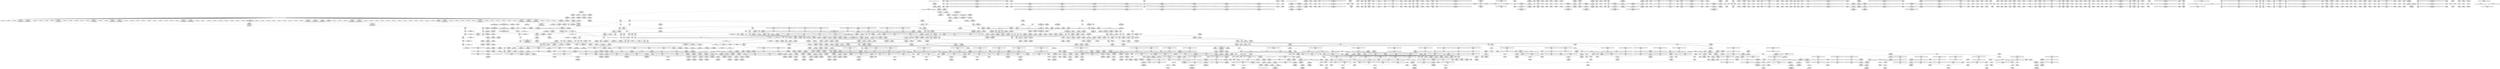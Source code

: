 digraph {
	CE0x4d6ee30 [shape=record,shape=Mrecord,label="{CE0x4d6ee30|i64**_getelementptr_inbounds_(_8_x_i64*_,_8_x_i64*_*___llvm_gcda_edge_table321,_i64_0,_i64_0)|*Constant*|*SummSource*}"]
	CE0x4e40cd0 [shape=record,shape=Mrecord,label="{CE0x4e40cd0|__preempt_count_add:_val|Function::__preempt_count_add&Arg::val::}"]
	CE0x4d94b80 [shape=record,shape=Mrecord,label="{CE0x4d94b80|80:_i32,_112:_i8*,_:_CRE_13,14_}"]
	CE0x4d759c0 [shape=record,shape=Mrecord,label="{CE0x4d759c0|i64*_getelementptr_inbounds_(_13_x_i64_,_13_x_i64_*___llvm_gcov_ctr126,_i64_0,_i64_8)|*Constant*|*SummSink*}"]
	CE0x4d74a70 [shape=record,shape=Mrecord,label="{CE0x4d74a70|task_sid:_tmp25|security/selinux/hooks.c,208|*SummSink*}"]
	CE0x4d1e850 [shape=record,shape=Mrecord,label="{CE0x4d1e850|task_has_system:_tsk|Function::task_has_system&Arg::tsk::|*SummSource*}"]
	CE0x4e230a0 [shape=record,shape=Mrecord,label="{CE0x4e230a0|rcu_read_lock:_tmp18|include/linux/rcupdate.h,882}"]
	CE0x4da5dd0 [shape=record,shape=Mrecord,label="{CE0x4da5dd0|ipc_has_perm:_call|security/selinux/hooks.c,5129}"]
	CE0x4da1240 [shape=record,shape=Mrecord,label="{CE0x4da1240|i32_-1|*Constant*}"]
	CE0x4dce000 [shape=record,shape=Mrecord,label="{CE0x4dce000|cred_sid:_tmp6|security/selinux/hooks.c,197|*SummSink*}"]
	CE0x4db81b0 [shape=record,shape=Mrecord,label="{CE0x4db81b0|current_sid:_tmp10|security/selinux/hooks.c,218|*SummSink*}"]
	CE0x4db58d0 [shape=record,shape=Mrecord,label="{CE0x4db58d0|i64*_getelementptr_inbounds_(_13_x_i64_,_13_x_i64_*___llvm_gcov_ctr126,_i64_0,_i64_8)|*Constant*|*SummSource*}"]
	CE0x4db8380 [shape=record,shape=Mrecord,label="{CE0x4db8380|cred_sid:_sid|security/selinux/hooks.c,197}"]
	CE0x4dcf470 [shape=record,shape=Mrecord,label="{CE0x4dcf470|rcu_read_unlock:_tmp15|include/linux/rcupdate.h,933}"]
	CE0x4d79060 [shape=record,shape=Mrecord,label="{CE0x4d79060|i32_77|*Constant*|*SummSink*}"]
	CE0x4e997f0 [shape=record,shape=Mrecord,label="{CE0x4e997f0|__preempt_count_sub:_tmp7|./arch/x86/include/asm/preempt.h,78}"]
	CE0x4d69e40 [shape=record,shape=Mrecord,label="{CE0x4d69e40|task_sid:_tmp13|security/selinux/hooks.c,208|*SummSource*}"]
	CE0x4dc0260 [shape=record,shape=Mrecord,label="{CE0x4dc0260|task_sid:_bb|*SummSource*}"]
	CE0x4d7c840 [shape=record,shape=Mrecord,label="{CE0x4d7c840|task_sid:_tmp12|security/selinux/hooks.c,208|*SummSink*}"]
	CE0x4e224e0 [shape=record,shape=Mrecord,label="{CE0x4e224e0|i64*_getelementptr_inbounds_(_11_x_i64_,_11_x_i64_*___llvm_gcov_ctr127,_i64_0,_i64_9)|*Constant*|*SummSink*}"]
	CE0x4d6b820 [shape=record,shape=Mrecord,label="{CE0x4d6b820|i64*_getelementptr_inbounds_(_13_x_i64_,_13_x_i64_*___llvm_gcov_ctr126,_i64_0,_i64_9)|*Constant*|*SummSource*}"]
	CE0x4db7110 [shape=record,shape=Mrecord,label="{CE0x4db7110|i64*_getelementptr_inbounds_(_11_x_i64_,_11_x_i64_*___llvm_gcov_ctr125,_i64_0,_i64_8)|*Constant*|*SummSource*}"]
	CE0x4db6a20 [shape=record,shape=Mrecord,label="{CE0x4db6a20|rcu_read_lock:_do.body|*SummSource*}"]
	CE0x4d9eb40 [shape=record,shape=Mrecord,label="{CE0x4d9eb40|_ret_i32_%retval.0,_!dbg_!27737|security/selinux/hooks.c,5468|*SummSource*}"]
	CE0x4e780a0 [shape=record,shape=Mrecord,label="{CE0x4e780a0|rcu_lock_release:_tmp6}"]
	CE0x4d53c30 [shape=record,shape=Mrecord,label="{CE0x4d53c30|i64*_getelementptr_inbounds_(_25_x_i64_,_25_x_i64_*___llvm_gcov_ctr320,_i64_0,_i64_19)|*Constant*|*SummSink*}"]
	CE0x4db1c60 [shape=record,shape=Mrecord,label="{CE0x4db1c60|i64*_getelementptr_inbounds_(_4_x_i64_,_4_x_i64_*___llvm_gcov_ctr133,_i64_0,_i64_2)|*Constant*|*SummSource*}"]
	CE0x4e80ff0 [shape=record,shape=Mrecord,label="{CE0x4e80ff0|__preempt_count_add:_tmp6|./arch/x86/include/asm/preempt.h,73|*SummSource*}"]
	CE0x4d32d70 [shape=record,shape=Mrecord,label="{CE0x4d32d70|_switch_i32_%cmd,_label_%sw.default_i32_3,_label_%sw.bb_i32_19,_label_%sw.bb_i32_11,_label_%sw.bb2_i32_14,_label_%sw.bb2_i32_15,_label_%sw.bb2_i32_12,_label_%sw.bb3_i32_13,_label_%sw.bb3_i32_16,_label_%sw.bb4_i32_17,_label_%sw.bb4_i32_0,_label_%sw.bb5_i32_1,_label_%sw.bb6_i32_2,_label_%sw.bb7_i32_18,_label_%sw.bb7_,_!dbg_!27713|security/selinux/hooks.c,5434|*SummSink*}"]
	CE0x4da9f80 [shape=record,shape=Mrecord,label="{CE0x4da9f80|task_sid:_land.lhs.true2|*SummSink*}"]
	CE0x4e72d10 [shape=record,shape=Mrecord,label="{CE0x4e72d10|rcu_lock_acquire:___here|*SummSink*}"]
	CE0x4d386a0 [shape=record,shape=Mrecord,label="{CE0x4d386a0|task_sid:_tmp10|security/selinux/hooks.c,208|*SummSource*}"]
	CE0x4e652f0 [shape=record,shape=Mrecord,label="{CE0x4e652f0|__preempt_count_add:_tmp7|./arch/x86/include/asm/preempt.h,73}"]
	CE0x4d6cd30 [shape=record,shape=Mrecord,label="{CE0x4d6cd30|selinux_sem_semctl:_tmp14|security/selinux/hooks.c,5460|*SummSink*}"]
	CE0x4d94a50 [shape=record,shape=Mrecord,label="{CE0x4d94a50|80:_i32,_112:_i8*,_:_CRE_12,13_}"]
	CE0x4d49750 [shape=record,shape=Mrecord,label="{CE0x4d49750|_call_void___llvm_gcov_indirect_counter_increment(i32*___llvm_gcov_global_state_pred322,_i64**_getelementptr_inbounds_(_8_x_i64*_,_8_x_i64*_*___llvm_gcda_edge_table321,_i64_0,_i64_4)),_!dbg_!27723|security/selinux/hooks.c,5450}"]
	CE0x4e648d0 [shape=record,shape=Mrecord,label="{CE0x4e648d0|__preempt_count_sub:_do.body|*SummSource*}"]
	CE0x4d79be0 [shape=record,shape=Mrecord,label="{CE0x4d79be0|task_sid:_tobool|security/selinux/hooks.c,208|*SummSink*}"]
	CE0x4df64f0 [shape=record,shape=Mrecord,label="{CE0x4df64f0|current_sid:_tmp19|security/selinux/hooks.c,218}"]
	CE0x4d73530 [shape=record,shape=Mrecord,label="{CE0x4d73530|task_sid:_tmp23|security/selinux/hooks.c,208|*SummSource*}"]
	CE0x4d40510 [shape=record,shape=Mrecord,label="{CE0x4d40510|_ret_void|*SummSink*}"]
	CE0x4db9510 [shape=record,shape=Mrecord,label="{CE0x4db9510|task_sid:_land.lhs.true}"]
	CE0x4d492a0 [shape=record,shape=Mrecord,label="{CE0x4d492a0|selinux_sem_semctl:_cmd|Function::selinux_sem_semctl&Arg::cmd::|*SummSink*}"]
	CE0x4d9a7d0 [shape=record,shape=Mrecord,label="{CE0x4d9a7d0|80:_i32,_112:_i8*,_:_CRE_136,144_|*MultipleSource*|security/selinux/hooks.c,5466|Function::selinux_sem_semctl&Arg::sma::}"]
	CE0x4d2fdc0 [shape=record,shape=Mrecord,label="{CE0x4d2fdc0|selinux_sem_semctl:_tmp2|security/selinux/hooks.c,5438|*SummSource*}"]
	CE0x4e61d70 [shape=record,shape=Mrecord,label="{CE0x4e61d70|__preempt_count_sub:_val|Function::__preempt_count_sub&Arg::val::|*SummSource*}"]
	CE0x4dea4e0 [shape=record,shape=Mrecord,label="{CE0x4dea4e0|_call_void_rcu_read_unlock()_#10,_!dbg_!27748|security/selinux/hooks.c,209|*SummSource*}"]
	CE0x4d72a10 [shape=record,shape=Mrecord,label="{CE0x4d72a10|rcu_read_unlock:_if.end}"]
	CE0x4db35a0 [shape=record,shape=Mrecord,label="{CE0x4db35a0|task_sid:_tmp20|security/selinux/hooks.c,208|*SummSource*}"]
	CE0x4e768b0 [shape=record,shape=Mrecord,label="{CE0x4e768b0|i64*_getelementptr_inbounds_(_4_x_i64_,_4_x_i64_*___llvm_gcov_ctr133,_i64_0,_i64_3)|*Constant*}"]
	CE0x4d76830 [shape=record,shape=Mrecord,label="{CE0x4d76830|task_sid:_tobool|security/selinux/hooks.c,208}"]
	CE0x4dce6f0 [shape=record,shape=Mrecord,label="{CE0x4dce6f0|rcu_read_lock:_call|include/linux/rcupdate.h,882|*SummSource*}"]
	CE0x4e79a60 [shape=record,shape=Mrecord,label="{CE0x4e79a60|__preempt_count_add:_tmp1}"]
	CE0x4d7afb0 [shape=record,shape=Mrecord,label="{CE0x4d7afb0|task_sid:_tmp3|*SummSource*}"]
	CE0x4d7b560 [shape=record,shape=Mrecord,label="{CE0x4d7b560|task_sid:_real_cred|security/selinux/hooks.c,208|*SummSink*}"]
	CE0x4db7b60 [shape=record,shape=Mrecord,label="{CE0x4db7b60|i64*_getelementptr_inbounds_(_13_x_i64_,_13_x_i64_*___llvm_gcov_ctr126,_i64_0,_i64_0)|*Constant*|*SummSource*}"]
	CE0x4d9ec80 [shape=record,shape=Mrecord,label="{CE0x4d9ec80|_ret_i32_%retval.0,_!dbg_!27737|security/selinux/hooks.c,5468|*SummSink*}"]
	CE0x4d24dd0 [shape=record,shape=Mrecord,label="{CE0x4d24dd0|i32_68|*Constant*|*SummSource*}"]
	CE0x4dd1780 [shape=record,shape=Mrecord,label="{CE0x4dd1780|rcu_read_lock:_land.lhs.true|*SummSource*}"]
	CE0x4da7eb0 [shape=record,shape=Mrecord,label="{CE0x4da7eb0|ipc_has_perm:_tmp4|*LoadInst*|security/selinux/hooks.c,5131|*SummSink*}"]
	CE0x4e45260 [shape=record,shape=Mrecord,label="{CE0x4e45260|rcu_read_unlock:_tmp8|include/linux/rcupdate.h,933}"]
	CE0x4d2daa0 [shape=record,shape=Mrecord,label="{CE0x4d2daa0|_call_void___llvm_gcov_indirect_counter_increment(i32*___llvm_gcov_global_state_pred322,_i64**_getelementptr_inbounds_(_8_x_i64*_,_8_x_i64*_*___llvm_gcda_edge_table321,_i64_0,_i64_2)),_!dbg_!27718|security/selinux/hooks.c,5442|*SummSource*}"]
	CE0x4db9df0 [shape=record,shape=Mrecord,label="{CE0x4db9df0|i64_3|*Constant*|*SummSink*}"]
	CE0x4d9b9c0 [shape=record,shape=Mrecord,label="{CE0x4d9b9c0|selinux_sem_semctl:_call8|security/selinux/hooks.c,5466|*SummSource*}"]
	CE0x4dba400 [shape=record,shape=Mrecord,label="{CE0x4dba400|task_sid:_tmp9|security/selinux/hooks.c,208}"]
	CE0x4dc1c70 [shape=record,shape=Mrecord,label="{CE0x4dc1c70|GLOBAL:___llvm_gcov_ctr125|Global_var:__llvm_gcov_ctr125}"]
	CE0x4daaf80 [shape=record,shape=Mrecord,label="{CE0x4daaf80|task_has_system:_tmp1|*SummSource*}"]
	CE0x4db6780 [shape=record,shape=Mrecord,label="{CE0x4db6780|rcu_read_lock:_land.lhs.true|*SummSink*}"]
	CE0x4d38db0 [shape=record,shape=Mrecord,label="{CE0x4d38db0|i64_0|*Constant*}"]
	CE0x4d6a6f0 [shape=record,shape=Mrecord,label="{CE0x4d6a6f0|selinux_sem_semctl:_sma|Function::selinux_sem_semctl&Arg::sma::}"]
	CE0x4dcab70 [shape=record,shape=Mrecord,label="{CE0x4dcab70|current_sid:_security|security/selinux/hooks.c,218|*SummSink*}"]
	CE0x4dc6cd0 [shape=record,shape=Mrecord,label="{CE0x4dc6cd0|task_sid:_tmp17|security/selinux/hooks.c,208}"]
	CE0x4e67f90 [shape=record,shape=Mrecord,label="{CE0x4e67f90|COLLAPSED:_GCMRE___llvm_gcov_ctr129_internal_global_4_x_i64_zeroinitializer:_elem_0:default:}"]
	CE0x4d9a460 [shape=record,shape=Mrecord,label="{CE0x4d9a460|80:_i32,_112:_i8*,_:_CRE_120,128_|*MultipleSource*|security/selinux/hooks.c,5466|Function::selinux_sem_semctl&Arg::sma::}"]
	CE0x4dbd660 [shape=record,shape=Mrecord,label="{CE0x4dbd660|task_has_system:_tmp3|*SummSource*}"]
	CE0x4de7fc0 [shape=record,shape=Mrecord,label="{CE0x4de7fc0|i64*_getelementptr_inbounds_(_13_x_i64_,_13_x_i64_*___llvm_gcov_ctr126,_i64_0,_i64_12)|*Constant*}"]
	CE0x4de9880 [shape=record,shape=Mrecord,label="{CE0x4de9880|cred_sid:_entry|*SummSource*}"]
	CE0x4e81060 [shape=record,shape=Mrecord,label="{CE0x4e81060|__preempt_count_add:_tmp6|./arch/x86/include/asm/preempt.h,73|*SummSink*}"]
	CE0x4d79ad0 [shape=record,shape=Mrecord,label="{CE0x4d79ad0|task_sid:_call|security/selinux/hooks.c,208|*SummSink*}"]
	CE0x4deed90 [shape=record,shape=Mrecord,label="{CE0x4deed90|get_current:_tmp4|./arch/x86/include/asm/current.h,14}"]
	CE0x4d93c90 [shape=record,shape=Mrecord,label="{CE0x4d93c90|rcu_lock_release:_tmp1|*SummSource*}"]
	CE0x4e57060 [shape=record,shape=Mrecord,label="{CE0x4e57060|_call_void_asm_addl_$1,_%gs:$0_,_*m,ri,*m,_dirflag_,_fpsr_,_flags_(i32*___preempt_count,_i32_%sub,_i32*___preempt_count)_#3,_!dbg_!27717,_!srcloc_!27718|./arch/x86/include/asm/preempt.h,77|*SummSink*}"]
	CE0x4d2d7c0 [shape=record,shape=Mrecord,label="{CE0x4d2d7c0|i32_0|*Constant*|*SummSource*}"]
	CE0x4d37d90 [shape=record,shape=Mrecord,label="{CE0x4d37d90|selinux_sem_semctl:_tmp5|security/selinux/hooks.c,5442|*SummSink*}"]
	CE0x4e45420 [shape=record,shape=Mrecord,label="{CE0x4e45420|0:_i8,_:_GCMR_rcu_read_unlock.__warned_internal_global_i8_0,_section_.data.unlikely_,_align_1:_elem_0:default:}"]
	CE0x4d25070 [shape=record,shape=Mrecord,label="{CE0x4d25070|i32_32|*Constant*|*SummSource*}"]
	CE0x4dcf710 [shape=record,shape=Mrecord,label="{CE0x4dcf710|rcu_read_unlock:_tmp15|include/linux/rcupdate.h,933|*SummSink*}"]
	CE0x4d2ff30 [shape=record,shape=Mrecord,label="{CE0x4d2ff30|GLOBAL:_get_current|*Constant*}"]
	CE0x4ddadf0 [shape=record,shape=Mrecord,label="{CE0x4ddadf0|rcu_read_lock:_tmp22|include/linux/rcupdate.h,884|*SummSink*}"]
	CE0x4d3fc90 [shape=record,shape=Mrecord,label="{CE0x4d3fc90|selinux_sem_semctl:_tmp6|security/selinux/hooks.c,5446|*SummSink*}"]
	CE0x4ea6f20 [shape=record,shape=Mrecord,label="{CE0x4ea6f20|__preempt_count_add:_bb|*SummSource*}"]
	CE0x4d97fc0 [shape=record,shape=Mrecord,label="{CE0x4d97fc0|80:_i32,_112:_i8*,_:_CRE_57,58_}"]
	CE0x4e79eb0 [shape=record,shape=Mrecord,label="{CE0x4e79eb0|rcu_lock_release:_tmp2}"]
	CE0x4d71060 [shape=record,shape=Mrecord,label="{CE0x4d71060|rcu_lock_acquire:_tmp3|*SummSink*}"]
	CE0x4e55120 [shape=record,shape=Mrecord,label="{CE0x4e55120|__rcu_read_lock:_bb}"]
	CE0x4ea7130 [shape=record,shape=Mrecord,label="{CE0x4ea7130|i64*_getelementptr_inbounds_(_4_x_i64_,_4_x_i64_*___llvm_gcov_ctr129,_i64_0,_i64_0)|*Constant*}"]
	CE0x4da2760 [shape=record,shape=Mrecord,label="{CE0x4da2760|ipc_has_perm:_ipc_id|security/selinux/hooks.c,5134|*SummSink*}"]
	CE0x4e25000 [shape=record,shape=Mrecord,label="{CE0x4e25000|i64*_getelementptr_inbounds_(_11_x_i64_,_11_x_i64_*___llvm_gcov_ctr127,_i64_0,_i64_10)|*Constant*}"]
	CE0x4dc9840 [shape=record,shape=Mrecord,label="{CE0x4dc9840|task_has_system:_call|security/selinux/hooks.c,1592|*SummSource*}"]
	CE0x4e68350 [shape=record,shape=Mrecord,label="{CE0x4e68350|__preempt_count_add:_tmp4|./arch/x86/include/asm/preempt.h,72|*SummSource*}"]
	CE0x4daa830 [shape=record,shape=Mrecord,label="{CE0x4daa830|i64_1|*Constant*}"]
	CE0x4df53f0 [shape=record,shape=Mrecord,label="{CE0x4df53f0|i64*_getelementptr_inbounds_(_11_x_i64_,_11_x_i64_*___llvm_gcov_ctr125,_i64_0,_i64_9)|*Constant*|*SummSource*}"]
	CE0x4d6d590 [shape=record,shape=Mrecord,label="{CE0x4d6d590|selinux_sem_semctl:_tmp15|security/selinux/hooks.c,5460|*SummSource*}"]
	CE0x4d69850 [shape=record,shape=Mrecord,label="{CE0x4d69850|rcu_read_unlock:_call3|include/linux/rcupdate.h,933}"]
	CE0x4d42520 [shape=record,shape=Mrecord,label="{CE0x4d42520|i32_15|*Constant*|*SummSink*}"]
	CE0x4e76d90 [shape=record,shape=Mrecord,label="{CE0x4e76d90|GLOBAL:_lock_release|*Constant*|*SummSink*}"]
	CE0x4e6b600 [shape=record,shape=Mrecord,label="{CE0x4e6b600|__preempt_count_add:_val|Function::__preempt_count_add&Arg::val::|*SummSource*}"]
	CE0x4e7e9c0 [shape=record,shape=Mrecord,label="{CE0x4e7e9c0|rcu_lock_acquire:_bb}"]
	CE0x4d54800 [shape=record,shape=Mrecord,label="{CE0x4d54800|task_has_system:_tmp}"]
	CE0x4da1110 [shape=record,shape=Mrecord,label="{CE0x4da1110|__llvm_gcov_indirect_counter_increment:_bb4|*SummSource*}"]
	CE0x4d4a7a0 [shape=record,shape=Mrecord,label="{CE0x4d4a7a0|i64*_null|*Constant*|*SummSink*}"]
	CE0x4d58f00 [shape=record,shape=Mrecord,label="{CE0x4d58f00|__llvm_gcov_indirect_counter_increment:_tmp3}"]
	CE0x4dd14b0 [shape=record,shape=Mrecord,label="{CE0x4dd14b0|rcu_read_lock:_do.end|*SummSource*}"]
	CE0x4da7390 [shape=record,shape=Mrecord,label="{CE0x4da7390|i32_10|*Constant*}"]
	CE0x4dc5030 [shape=record,shape=Mrecord,label="{CE0x4dc5030|i32_0|*Constant*}"]
	CE0x4d9c800 [shape=record,shape=Mrecord,label="{CE0x4d9c800|i64*_getelementptr_inbounds_(_25_x_i64_,_25_x_i64_*___llvm_gcov_ctr320,_i64_0,_i64_24)|*Constant*|*SummSink*}"]
	CE0x4e21e60 [shape=record,shape=Mrecord,label="{CE0x4e21e60|i8*_getelementptr_inbounds_(_42_x_i8_,_42_x_i8_*_.str46,_i32_0,_i32_0)|*Constant*|*SummSource*}"]
	CE0x4dcd070 [shape=record,shape=Mrecord,label="{CE0x4dcd070|current_sid:_tmp24|security/selinux/hooks.c,220|*SummSource*}"]
	CE0x4d2a280 [shape=record,shape=Mrecord,label="{CE0x4d2a280|i32_16|*Constant*|*SummSink*}"]
	CE0x4e53070 [shape=record,shape=Mrecord,label="{CE0x4e53070|__rcu_read_unlock:_tmp5|include/linux/rcupdate.h,244}"]
	CE0x4da04a0 [shape=record,shape=Mrecord,label="{CE0x4da04a0|get_current:_tmp|*SummSink*}"]
	CE0x4dcdd10 [shape=record,shape=Mrecord,label="{CE0x4dcdd10|i64*_getelementptr_inbounds_(_11_x_i64_,_11_x_i64_*___llvm_gcov_ctr127,_i64_0,_i64_0)|*Constant*|*SummSource*}"]
	CE0x4e57e70 [shape=record,shape=Mrecord,label="{CE0x4e57e70|__rcu_read_lock:_do.body|*SummSource*}"]
	CE0x4dd4df0 [shape=record,shape=Mrecord,label="{CE0x4dd4df0|rcu_read_lock:_tmp9|include/linux/rcupdate.h,882}"]
	CE0x4da75f0 [shape=record,shape=Mrecord,label="{CE0x4da75f0|i32_10|*Constant*|*SummSink*}"]
	CE0x4d37260 [shape=record,shape=Mrecord,label="{CE0x4d37260|i64**_getelementptr_inbounds_(_8_x_i64*_,_8_x_i64*_*___llvm_gcda_edge_table321,_i64_0,_i64_2)|*Constant*}"]
	CE0x4de54a0 [shape=record,shape=Mrecord,label="{CE0x4de54a0|__rcu_read_lock:_tmp5|include/linux/rcupdate.h,239|*SummSource*}"]
	CE0x4d952a0 [shape=record,shape=Mrecord,label="{CE0x4d952a0|80:_i32,_112:_i8*,_:_CRE_19,20_}"]
	CE0x4e243e0 [shape=record,shape=Mrecord,label="{CE0x4e243e0|rcu_read_lock:_tmp19|include/linux/rcupdate.h,882|*SummSink*}"]
	CE0x4dcbec0 [shape=record,shape=Mrecord,label="{CE0x4dcbec0|current_sid:_sid|security/selinux/hooks.c,220}"]
	CE0x4d53f00 [shape=record,shape=Mrecord,label="{CE0x4d53f00|_call_void___llvm_gcov_indirect_counter_increment(i32*___llvm_gcov_global_state_pred322,_i64**_getelementptr_inbounds_(_8_x_i64*_,_8_x_i64*_*___llvm_gcda_edge_table321,_i64_0,_i64_6)),_!dbg_!27727|security/selinux/hooks.c,5456}"]
	CE0x4d3b0c0 [shape=record,shape=Mrecord,label="{CE0x4d3b0c0|0:_i8,_8:_i32,_24:_%struct.selinux_audit_data*,_:_SCMRE_0,1_|*MultipleSource*|security/selinux/hooks.c,5133|security/selinux/hooks.c, 5128|Function::avc_has_perm&Arg::auditdata::}"]
	CE0x4e74b50 [shape=record,shape=Mrecord,label="{CE0x4e74b50|i64*_getelementptr_inbounds_(_4_x_i64_,_4_x_i64_*___llvm_gcov_ctr135,_i64_0,_i64_0)|*Constant*|*SummSink*}"]
	CE0x4d68fe0 [shape=record,shape=Mrecord,label="{CE0x4d68fe0|rcu_read_unlock:_tobool1|include/linux/rcupdate.h,933|*SummSink*}"]
	CE0x4da2a80 [shape=record,shape=Mrecord,label="{CE0x4da2a80|ipc_has_perm:_sid1|security/selinux/hooks.c,5136}"]
	CE0x4de7640 [shape=record,shape=Mrecord,label="{CE0x4de7640|rcu_lock_release:_tmp}"]
	CE0x4d29c90 [shape=record,shape=Mrecord,label="{CE0x4d29c90|selinux_sem_semctl:_call1|security/selinux/hooks.c,5438|*SummSink*}"]
	CE0x4d74fd0 [shape=record,shape=Mrecord,label="{CE0x4d74fd0|task_sid:_tmp3|*SummSink*}"]
	CE0x4d47df0 [shape=record,shape=Mrecord,label="{CE0x4d47df0|selinux_sem_semctl:_tmp3|security/selinux/hooks.c,5438|*SummSource*}"]
	CE0x4d47470 [shape=record,shape=Mrecord,label="{CE0x4d47470|_call_void_mcount()_#3|*SummSource*}"]
	CE0x4d31b50 [shape=record,shape=Mrecord,label="{CE0x4d31b50|get_current:_tmp4|./arch/x86/include/asm/current.h,14|*SummSource*}"]
	CE0x4d97e90 [shape=record,shape=Mrecord,label="{CE0x4d97e90|80:_i32,_112:_i8*,_:_CRE_56,57_}"]
	CE0x4d972b0 [shape=record,shape=Mrecord,label="{CE0x4d972b0|80:_i32,_112:_i8*,_:_CRE_46,47_}"]
	CE0x4dee850 [shape=record,shape=Mrecord,label="{CE0x4dee850|rcu_read_lock:_tmp6|include/linux/rcupdate.h,882|*SummSink*}"]
	CE0x4ddaa30 [shape=record,shape=Mrecord,label="{CE0x4ddaa30|rcu_read_lock:_if.end|*SummSource*}"]
	CE0x4da9d30 [shape=record,shape=Mrecord,label="{CE0x4da9d30|i64*_getelementptr_inbounds_(_2_x_i64_,_2_x_i64_*___llvm_gcov_ctr294,_i64_0,_i64_0)|*Constant*|*SummSink*}"]
	CE0x4d6ccc0 [shape=record,shape=Mrecord,label="{CE0x4d6ccc0|selinux_sem_semctl:_tmp14|security/selinux/hooks.c,5460|*SummSource*}"]
	CE0x4e48e60 [shape=record,shape=Mrecord,label="{CE0x4e48e60|i32_934|*Constant*}"]
	CE0x4e7e2f0 [shape=record,shape=Mrecord,label="{CE0x4e7e2f0|%struct.lockdep_map*_null|*Constant*}"]
	CE0x4dd56a0 [shape=record,shape=Mrecord,label="{CE0x4dd56a0|rcu_read_lock:_tmp10|include/linux/rcupdate.h,882|*SummSource*}"]
	CE0x4d426d0 [shape=record,shape=Mrecord,label="{CE0x4d426d0|_switch_i32_%cmd,_label_%sw.default_i32_3,_label_%sw.bb_i32_19,_label_%sw.bb_i32_11,_label_%sw.bb2_i32_14,_label_%sw.bb2_i32_15,_label_%sw.bb2_i32_12,_label_%sw.bb3_i32_13,_label_%sw.bb3_i32_16,_label_%sw.bb4_i32_17,_label_%sw.bb4_i32_0,_label_%sw.bb5_i32_1,_label_%sw.bb6_i32_2,_label_%sw.bb7_i32_18,_label_%sw.bb7_,_!dbg_!27713|security/selinux/hooks.c,5434|*SummSource*}"]
	CE0x4dcd9e0 [shape=record,shape=Mrecord,label="{CE0x4dcd9e0|rcu_read_lock:_land.lhs.true2}"]
	CE0x4e41110 [shape=record,shape=Mrecord,label="{CE0x4e41110|rcu_read_unlock:_tmp6|include/linux/rcupdate.h,933}"]
	CE0x4d744c0 [shape=record,shape=Mrecord,label="{CE0x4d744c0|task_sid:_tmp25|security/selinux/hooks.c,208}"]
	CE0x4deef40 [shape=record,shape=Mrecord,label="{CE0x4deef40|__rcu_read_lock:_tmp3|*SummSource*}"]
	CE0x4d32000 [shape=record,shape=Mrecord,label="{CE0x4d32000|selinux_sem_semctl:_sw.bb7|*SummSink*}"]
	CE0x4e3f3d0 [shape=record,shape=Mrecord,label="{CE0x4e3f3d0|rcu_read_unlock:_tmp|*SummSource*}"]
	CE0x4dfd490 [shape=record,shape=Mrecord,label="{CE0x4dfd490|current_sid:_sid|security/selinux/hooks.c,220|*SummSink*}"]
	CE0x4df2360 [shape=record,shape=Mrecord,label="{CE0x4df2360|GLOBAL:_rcu_lock_acquire|*Constant*|*SummSink*}"]
	CE0x4d4fcd0 [shape=record,shape=Mrecord,label="{CE0x4d4fcd0|task_has_system:_bb}"]
	CE0x4dac300 [shape=record,shape=Mrecord,label="{CE0x4dac300|avc_has_perm:_auditdata|Function::avc_has_perm&Arg::auditdata::}"]
	CE0x4e23920 [shape=record,shape=Mrecord,label="{CE0x4e23920|_call_void_lockdep_rcu_suspicious(i8*_getelementptr_inbounds_(_25_x_i8_,_25_x_i8_*_.str45,_i32_0,_i32_0),_i32_883,_i8*_getelementptr_inbounds_(_42_x_i8_,_42_x_i8_*_.str46,_i32_0,_i32_0))_#10,_!dbg_!27728|include/linux/rcupdate.h,882|*SummSource*}"]
	CE0x4da7d30 [shape=record,shape=Mrecord,label="{CE0x4da7d30|ipc_has_perm:_tmp4|*LoadInst*|security/selinux/hooks.c,5131|*SummSource*}"]
	CE0x4dc41d0 [shape=record,shape=Mrecord,label="{CE0x4dc41d0|current_sid:_tmp6|security/selinux/hooks.c,218}"]
	CE0x4d47550 [shape=record,shape=Mrecord,label="{CE0x4d47550|i32_0|*Constant*|*SummSink*}"]
	CE0x4d31cc0 [shape=record,shape=Mrecord,label="{CE0x4d31cc0|get_current:_tmp1|*SummSink*}"]
	CE0x4d9df50 [shape=record,shape=Mrecord,label="{CE0x4d9df50|selinux_sem_semctl:_tmp20|security/selinux/hooks.c,5468}"]
	CE0x4e7eac0 [shape=record,shape=Mrecord,label="{CE0x4e7eac0|rcu_lock_acquire:_bb|*SummSource*}"]
	CE0x4dbf090 [shape=record,shape=Mrecord,label="{CE0x4dbf090|ipc_has_perm:_call2|security/selinux/hooks.c,5136|*SummSource*}"]
	CE0x4d1d030 [shape=record,shape=Mrecord,label="{CE0x4d1d030|GLOBAL:_lockdep_rcu_suspicious|*Constant*}"]
	CE0x4d7bb20 [shape=record,shape=Mrecord,label="{CE0x4d7bb20|current_sid:_tobool1|security/selinux/hooks.c,218}"]
	CE0x4d760b0 [shape=record,shape=Mrecord,label="{CE0x4d760b0|task_sid:_tmp2}"]
	CE0x4d4c880 [shape=record,shape=Mrecord,label="{CE0x4d4c880|_call_void___llvm_gcov_indirect_counter_increment(i32*___llvm_gcov_global_state_pred322,_i64**_getelementptr_inbounds_(_8_x_i64*_,_8_x_i64*_*___llvm_gcda_edge_table321,_i64_0,_i64_6)),_!dbg_!27727|security/selinux/hooks.c,5456|*SummSource*}"]
	CE0x4df3a30 [shape=record,shape=Mrecord,label="{CE0x4df3a30|i64*_getelementptr_inbounds_(_2_x_i64_,_2_x_i64_*___llvm_gcov_ctr131,_i64_0,_i64_0)|*Constant*}"]
	CE0x4e98390 [shape=record,shape=Mrecord,label="{CE0x4e98390|__preempt_count_add:_tmp2}"]
	CE0x4dd99b0 [shape=record,shape=Mrecord,label="{CE0x4dd99b0|rcu_read_lock:_tmp|*SummSource*}"]
	CE0x4d96a60 [shape=record,shape=Mrecord,label="{CE0x4d96a60|80:_i32,_112:_i8*,_:_CRE_39,40_}"]
	CE0x4e60990 [shape=record,shape=Mrecord,label="{CE0x4e60990|__rcu_read_unlock:_tmp7|include/linux/rcupdate.h,245}"]
	CE0x4d58070 [shape=record,shape=Mrecord,label="{CE0x4d58070|i8*_getelementptr_inbounds_(_25_x_i8_,_25_x_i8_*_.str3,_i32_0,_i32_0)|*Constant*|*SummSource*}"]
	CE0x4d75c00 [shape=record,shape=Mrecord,label="{CE0x4d75c00|current_sid:_tmp2|*SummSink*}"]
	CE0x4eafc00 [shape=record,shape=Mrecord,label="{CE0x4eafc00|i64_1|*Constant*}"]
	CE0x4d6b980 [shape=record,shape=Mrecord,label="{CE0x4d6b980|selinux_sem_semctl:_sma|Function::selinux_sem_semctl&Arg::sma::|*SummSink*}"]
	CE0x4dbbf70 [shape=record,shape=Mrecord,label="{CE0x4dbbf70|i8_1|*Constant*}"]
	CE0x4d56530 [shape=record,shape=Mrecord,label="{CE0x4d56530|i64*_getelementptr_inbounds_(_2_x_i64_,_2_x_i64_*___llvm_gcov_ctr98,_i64_0,_i64_0)|*Constant*}"]
	CE0x4d96b90 [shape=record,shape=Mrecord,label="{CE0x4d96b90|80:_i32,_112:_i8*,_:_CRE_40,41_}"]
	CE0x4dc2ce0 [shape=record,shape=Mrecord,label="{CE0x4dc2ce0|task_sid:_tobool4|security/selinux/hooks.c,208|*SummSource*}"]
	CE0x4d966d0 [shape=record,shape=Mrecord,label="{CE0x4d966d0|80:_i32,_112:_i8*,_:_CRE_36,37_}"]
	CE0x4df0410 [shape=record,shape=Mrecord,label="{CE0x4df0410|current_sid:_if.then|*SummSink*}"]
	CE0x4e7a4e0 [shape=record,shape=Mrecord,label="{CE0x4e7a4e0|_ret_void,_!dbg_!27720|./arch/x86/include/asm/preempt.h,78}"]
	CE0x4ddbc90 [shape=record,shape=Mrecord,label="{CE0x4ddbc90|cred_sid:_bb|*SummSink*}"]
	CE0x4da9350 [shape=record,shape=Mrecord,label="{CE0x4da9350|GLOBAL:_rcu_read_lock|*Constant*}"]
	CE0x4dc66d0 [shape=record,shape=Mrecord,label="{CE0x4dc66d0|task_sid:_tmp15|security/selinux/hooks.c,208|*SummSink*}"]
	CE0x4df6bc0 [shape=record,shape=Mrecord,label="{CE0x4df6bc0|i32_78|*Constant*|*SummSink*}"]
	CE0x4dec790 [shape=record,shape=Mrecord,label="{CE0x4dec790|rcu_read_unlock:_tmp2}"]
	CE0x4d68320 [shape=record,shape=Mrecord,label="{CE0x4d68320|_call_void_mcount()_#3|*SummSource*}"]
	CE0x4e24370 [shape=record,shape=Mrecord,label="{CE0x4e24370|rcu_read_lock:_tmp19|include/linux/rcupdate.h,882|*SummSource*}"]
	CE0x4d57030 [shape=record,shape=Mrecord,label="{CE0x4d57030|avc_has_perm:_tsid|Function::avc_has_perm&Arg::tsid::|*SummSink*}"]
	CE0x4e4f410 [shape=record,shape=Mrecord,label="{CE0x4e4f410|rcu_lock_release:_entry}"]
	CE0x4dca6a0 [shape=record,shape=Mrecord,label="{CE0x4dca6a0|_call_void_mcount()_#3|*SummSink*}"]
	CE0x4d9d790 [shape=record,shape=Mrecord,label="{CE0x4d9d790|ipc_has_perm:_perms|Function::ipc_has_perm&Arg::perms::}"]
	CE0x4d37580 [shape=record,shape=Mrecord,label="{CE0x4d37580|i64**_getelementptr_inbounds_(_8_x_i64*_,_8_x_i64*_*___llvm_gcda_edge_table321,_i64_0,_i64_2)|*Constant*|*SummSource*}"]
	CE0x4d53ca0 [shape=record,shape=Mrecord,label="{CE0x4d53ca0|selinux_sem_semctl:_tmp10|security/selinux/hooks.c,5453|*SummSource*}"]
	CE0x4d583b0 [shape=record,shape=Mrecord,label="{CE0x4d583b0|i8*_getelementptr_inbounds_(_25_x_i8_,_25_x_i8_*_.str3,_i32_0,_i32_0)|*Constant*}"]
	CE0x4e58bf0 [shape=record,shape=Mrecord,label="{CE0x4e58bf0|i64*_getelementptr_inbounds_(_4_x_i64_,_4_x_i64_*___llvm_gcov_ctr129,_i64_0,_i64_2)|*Constant*|*SummSource*}"]
	CE0x4d20510 [shape=record,shape=Mrecord,label="{CE0x4d20510|selinux_sem_semctl:_sw.epilog}"]
	CE0x4e1f5f0 [shape=record,shape=Mrecord,label="{CE0x4e1f5f0|rcu_read_lock:_tmp14|include/linux/rcupdate.h,882|*SummSink*}"]
	CE0x4ea72d0 [shape=record,shape=Mrecord,label="{CE0x4ea72d0|__preempt_count_sub:_tmp1|*SummSource*}"]
	CE0x4e515f0 [shape=record,shape=Mrecord,label="{CE0x4e515f0|i64_1|*Constant*}"]
	CE0x4ddb980 [shape=record,shape=Mrecord,label="{CE0x4ddb980|i64*_getelementptr_inbounds_(_2_x_i64_,_2_x_i64_*___llvm_gcov_ctr131,_i64_0,_i64_0)|*Constant*|*SummSink*}"]
	CE0x4db2fb0 [shape=record,shape=Mrecord,label="{CE0x4db2fb0|i64*_getelementptr_inbounds_(_13_x_i64_,_13_x_i64_*___llvm_gcov_ctr126,_i64_0,_i64_9)|*Constant*|*SummSink*}"]
	CE0x4dd80a0 [shape=record,shape=Mrecord,label="{CE0x4dd80a0|rcu_read_lock:_tmp5|include/linux/rcupdate.h,882|*SummSink*}"]
	CE0x4e1f480 [shape=record,shape=Mrecord,label="{CE0x4e1f480|rcu_read_lock:_tmp14|include/linux/rcupdate.h,882|*SummSource*}"]
	CE0x4e53e60 [shape=record,shape=Mrecord,label="{CE0x4e53e60|__preempt_count_sub:_entry}"]
	CE0x4e24d60 [shape=record,shape=Mrecord,label="{CE0x4e24d60|rcu_read_lock:_tmp21|include/linux/rcupdate.h,884}"]
	CE0x4dc34a0 [shape=record,shape=Mrecord,label="{CE0x4dc34a0|current_sid:_tmp3|*SummSink*}"]
	CE0x4d9c8e0 [shape=record,shape=Mrecord,label="{CE0x4d9c8e0|selinux_sem_semctl:_tmp20|security/selinux/hooks.c,5468|*SummSink*}"]
	CE0x4d41a30 [shape=record,shape=Mrecord,label="{CE0x4d41a30|_call_void___llvm_gcov_indirect_counter_increment(i32*___llvm_gcov_global_state_pred322,_i64**_getelementptr_inbounds_(_8_x_i64*_,_8_x_i64*_*___llvm_gcda_edge_table321,_i64_0,_i64_2)),_!dbg_!27718|security/selinux/hooks.c,5442}"]
	CE0x4e44800 [shape=record,shape=Mrecord,label="{CE0x4e44800|rcu_lock_acquire:_tmp4|include/linux/rcupdate.h,418|*SummSource*}"]
	CE0x4e48980 [shape=record,shape=Mrecord,label="{CE0x4e48980|rcu_read_unlock:_tmp17|include/linux/rcupdate.h,933|*SummSource*}"]
	CE0x4dd7020 [shape=record,shape=Mrecord,label="{CE0x4dd7020|_call_void___preempt_count_sub(i32_1)_#10,_!dbg_!27715|include/linux/rcupdate.h,244|*SummSource*}"]
	CE0x4dbff00 [shape=record,shape=Mrecord,label="{CE0x4dbff00|cred_sid:_tmp2}"]
	CE0x4df77d0 [shape=record,shape=Mrecord,label="{CE0x4df77d0|current_sid:_tmp16|security/selinux/hooks.c,218|*SummSink*}"]
	CE0x4e4d070 [shape=record,shape=Mrecord,label="{CE0x4e4d070|rcu_read_unlock:_tmp20|include/linux/rcupdate.h,933}"]
	CE0x4d517a0 [shape=record,shape=Mrecord,label="{CE0x4d517a0|i64*_getelementptr_inbounds_(_25_x_i64_,_25_x_i64_*___llvm_gcov_ctr320,_i64_0,_i64_18)|*Constant*|*SummSource*}"]
	CE0x4dfd420 [shape=record,shape=Mrecord,label="{CE0x4dfd420|current_sid:_cred|security/selinux/hooks.c,218}"]
	CE0x4e506f0 [shape=record,shape=Mrecord,label="{CE0x4e506f0|_ret_void,_!dbg_!27717|include/linux/rcupdate.h,245|*SummSink*}"]
	CE0x4d58ac0 [shape=record,shape=Mrecord,label="{CE0x4d58ac0|GLOBAL:_lockdep_rcu_suspicious|*Constant*|*SummSink*}"]
	CE0x4d298c0 [shape=record,shape=Mrecord,label="{CE0x4d298c0|GLOBAL:_task_has_system|*Constant*}"]
	CE0x4dae0f0 [shape=record,shape=Mrecord,label="{CE0x4dae0f0|i64_4|*Constant*|*SummSink*}"]
	CE0x4e7aaf0 [shape=record,shape=Mrecord,label="{CE0x4e7aaf0|__rcu_read_unlock:_tmp3}"]
	CE0x4d54120 [shape=record,shape=Mrecord,label="{CE0x4d54120|__llvm_gcov_indirect_counter_increment:_tmp1}"]
	CE0x4d375f0 [shape=record,shape=Mrecord,label="{CE0x4d375f0|i64**_getelementptr_inbounds_(_8_x_i64*_,_8_x_i64*_*___llvm_gcda_edge_table321,_i64_0,_i64_2)|*Constant*|*SummSink*}"]
	CE0x4dc2a50 [shape=record,shape=Mrecord,label="{CE0x4dc2a50|rcu_read_lock:_tmp1|*SummSource*}"]
	CE0x4def1a0 [shape=record,shape=Mrecord,label="{CE0x4def1a0|rcu_read_unlock:_tmp1}"]
	CE0x4da9640 [shape=record,shape=Mrecord,label="{CE0x4da9640|_call_void_rcu_read_lock()_#10,_!dbg_!27712|security/selinux/hooks.c,207|*SummSource*}"]
	CE0x4e21540 [shape=record,shape=Mrecord,label="{CE0x4e21540|i32_883|*Constant*|*SummSource*}"]
	CE0x4e67f20 [shape=record,shape=Mrecord,label="{CE0x4e67f20|__preempt_count_add:_tmp}"]
	CE0x4dd2c60 [shape=record,shape=Mrecord,label="{CE0x4dd2c60|GLOBAL:_rcu_read_unlock.__warned|Global_var:rcu_read_unlock.__warned|*SummSink*}"]
	CE0x4dc1130 [shape=record,shape=Mrecord,label="{CE0x4dc1130|ipc_has_perm:_tmp}"]
	CE0x4d68110 [shape=record,shape=Mrecord,label="{CE0x4d68110|rcu_read_unlock:_tobool|include/linux/rcupdate.h,933}"]
	CE0x4d2e960 [shape=record,shape=Mrecord,label="{CE0x4d2e960|selinux_sem_semctl:_sw.bb5|*SummSink*}"]
	CE0x4d4e1a0 [shape=record,shape=Mrecord,label="{CE0x4d4e1a0|_call_void___llvm_gcov_indirect_counter_increment(i32*___llvm_gcov_global_state_pred322,_i64**_getelementptr_inbounds_(_8_x_i64*_,_8_x_i64*_*___llvm_gcda_edge_table321,_i64_0,_i64_7)),_!dbg_!27729|security/selinux/hooks.c,5460}"]
	CE0x4df6ae0 [shape=record,shape=Mrecord,label="{CE0x4df6ae0|i64*_getelementptr_inbounds_(_11_x_i64_,_11_x_i64_*___llvm_gcov_ctr125,_i64_0,_i64_10)|*Constant*|*SummSink*}"]
	CE0x4d49aa0 [shape=record,shape=Mrecord,label="{CE0x4d49aa0|selinux_sem_semctl:_tmp7|security/selinux/hooks.c,5446}"]
	CE0x4daec80 [shape=record,shape=Mrecord,label="{CE0x4daec80|rcu_read_lock:_bb|*SummSink*}"]
	CE0x4da3250 [shape=record,shape=Mrecord,label="{CE0x4da3250|0:_i16,_4:_i32,_:_CRE_4,8_|*MultipleSource*|security/selinux/hooks.c,5136|*LoadInst*|security/selinux/hooks.c,5131|security/selinux/hooks.c,5131}"]
	CE0x4d9c750 [shape=record,shape=Mrecord,label="{CE0x4d9c750|i64*_getelementptr_inbounds_(_25_x_i64_,_25_x_i64_*___llvm_gcov_ctr320,_i64_0,_i64_24)|*Constant*|*SummSource*}"]
	CE0x4d29f40 [shape=record,shape=Mrecord,label="{CE0x4d29f40|_call_void_mcount()_#3|*SummSink*}"]
	CE0x4dd0bf0 [shape=record,shape=Mrecord,label="{CE0x4dd0bf0|rcu_read_unlock:_tmp7|include/linux/rcupdate.h,933}"]
	CE0x4d4ba20 [shape=record,shape=Mrecord,label="{CE0x4d4ba20|i32_19|*Constant*|*SummSource*}"]
	CE0x4d1fe40 [shape=record,shape=Mrecord,label="{CE0x4d1fe40|GLOBAL:_get_current|*Constant*|*SummSource*}"]
	CE0x4e40bc0 [shape=record,shape=Mrecord,label="{CE0x4e40bc0|_ret_void,_!dbg_!27719|./arch/x86/include/asm/preempt.h,73}"]
	CE0x4d411f0 [shape=record,shape=Mrecord,label="{CE0x4d411f0|GLOBAL:___llvm_gcov_global_state_pred322|Global_var:__llvm_gcov_global_state_pred322|*SummSource*}"]
	CE0x4d73c50 [shape=record,shape=Mrecord,label="{CE0x4d73c50|task_sid:_tmp24|security/selinux/hooks.c,208}"]
	CE0x4de9770 [shape=record,shape=Mrecord,label="{CE0x4de9770|cred_sid:_entry}"]
	CE0x4da74c0 [shape=record,shape=Mrecord,label="{CE0x4da74c0|i32_10|*Constant*|*SummSource*}"]
	CE0x4ded530 [shape=record,shape=Mrecord,label="{CE0x4ded530|current_sid:_tmp12|security/selinux/hooks.c,218|*SummSink*}"]
	CE0x4dbe2b0 [shape=record,shape=Mrecord,label="{CE0x4dbe2b0|ipc_has_perm:_key|security/selinux/hooks.c,5134|*SummSource*}"]
	CE0x4da79d0 [shape=record,shape=Mrecord,label="{CE0x4da79d0|ipc_has_perm:_security|security/selinux/hooks.c,5131|*SummSource*}"]
	CE0x4d4a190 [shape=record,shape=Mrecord,label="{CE0x4d4a190|_call_void___llvm_gcov_indirect_counter_increment(i32*___llvm_gcov_global_state_pred322,_i64**_getelementptr_inbounds_(_8_x_i64*_,_8_x_i64*_*___llvm_gcda_edge_table321,_i64_0,_i64_4)),_!dbg_!27723|security/selinux/hooks.c,5450|*SummSink*}"]
	CE0x4d51400 [shape=record,shape=Mrecord,label="{CE0x4d51400|i64*_getelementptr_inbounds_(_25_x_i64_,_25_x_i64_*___llvm_gcov_ctr320,_i64_0,_i64_18)|*Constant*}"]
	CE0x4dbab30 [shape=record,shape=Mrecord,label="{CE0x4dbab30|cred_sid:_tmp5|security/selinux/hooks.c,196|*SummSource*}"]
	CE0x4e437d0 [shape=record,shape=Mrecord,label="{CE0x4e437d0|rcu_read_unlock:_tmp11|include/linux/rcupdate.h,933|*SummSource*}"]
	CE0x4e42010 [shape=record,shape=Mrecord,label="{CE0x4e42010|rcu_read_unlock:_tmp6|include/linux/rcupdate.h,933|*SummSink*}"]
	CE0x4e4e0f0 [shape=record,shape=Mrecord,label="{CE0x4e4e0f0|_call_void_rcu_lock_release(%struct.lockdep_map*_rcu_lock_map)_#10,_!dbg_!27733|include/linux/rcupdate.h,935}"]
	CE0x4da3a30 [shape=record,shape=Mrecord,label="{CE0x4da3a30|_ret_i32_%retval.0,_!dbg_!27728|security/selinux/avc.c,775}"]
	CE0x4e50030 [shape=record,shape=Mrecord,label="{CE0x4e50030|_call_void___rcu_read_unlock()_#10,_!dbg_!27734|include/linux/rcupdate.h,937|*SummSource*}"]
	CE0x4dae1b0 [shape=record,shape=Mrecord,label="{CE0x4dae1b0|i64_3|*Constant*}"]
	CE0x4d94920 [shape=record,shape=Mrecord,label="{CE0x4d94920|80:_i32,_112:_i8*,_:_CRE_11,12_}"]
	CE0x4da6990 [shape=record,shape=Mrecord,label="{CE0x4da6990|current_sid:_entry|*SummSource*}"]
	CE0x4d38090 [shape=record,shape=Mrecord,label="{CE0x4d38090|ipc_has_perm:_tmp3|*SummSource*}"]
	CE0x4d75480 [shape=record,shape=Mrecord,label="{CE0x4d75480|_call_void_mcount()_#3|*SummSink*}"]
	CE0x4e4e9e0 [shape=record,shape=Mrecord,label="{CE0x4e4e9e0|_call_void_rcu_lock_release(%struct.lockdep_map*_rcu_lock_map)_#10,_!dbg_!27733|include/linux/rcupdate.h,935|*SummSource*}"]
	CE0x4e21160 [shape=record,shape=Mrecord,label="{CE0x4e21160|i8*_getelementptr_inbounds_(_25_x_i8_,_25_x_i8_*_.str45,_i32_0,_i32_0)|*Constant*|*SummSink*}"]
	CE0x4e730e0 [shape=record,shape=Mrecord,label="{CE0x4e730e0|COLLAPSED:_GCMRE___llvm_gcov_ctr128_internal_global_4_x_i64_zeroinitializer:_elem_0:default:}"]
	CE0x4e413c0 [shape=record,shape=Mrecord,label="{CE0x4e413c0|rcu_lock_acquire:_tmp2}"]
	CE0x4df3850 [shape=record,shape=Mrecord,label="{CE0x4df3850|current_sid:_tmp11|security/selinux/hooks.c,218|*SummSink*}"]
	CE0x4daaf10 [shape=record,shape=Mrecord,label="{CE0x4daaf10|task_has_system:_tmp1}"]
	CE0x4e772c0 [shape=record,shape=Mrecord,label="{CE0x4e772c0|i64_ptrtoint_(i8*_blockaddress(_rcu_lock_release,_%__here)_to_i64)|*Constant*|*SummSource*}"]
	CE0x4d9b820 [shape=record,shape=Mrecord,label="{CE0x4d9b820|selinux_sem_semctl:_call8|security/selinux/hooks.c,5466}"]
	CE0x4da4b00 [shape=record,shape=Mrecord,label="{CE0x4da4b00|GLOBAL:_task_sid.__warned|Global_var:task_sid.__warned|*SummSink*}"]
	CE0x4de73b0 [shape=record,shape=Mrecord,label="{CE0x4de73b0|i64*_getelementptr_inbounds_(_4_x_i64_,_4_x_i64_*___llvm_gcov_ctr133,_i64_0,_i64_0)|*Constant*|*SummSource*}"]
	CE0x4d93880 [shape=record,shape=Mrecord,label="{CE0x4d93880|ipc_has_perm:_tmp2|*SummSink*}"]
	CE0x4df3db0 [shape=record,shape=Mrecord,label="{CE0x4df3db0|current_sid:_tmp8|security/selinux/hooks.c,218}"]
	CE0x4df7920 [shape=record,shape=Mrecord,label="{CE0x4df7920|rcu_read_lock:_tmp3|*SummSink*}"]
	CE0x4da7cc0 [shape=record,shape=Mrecord,label="{CE0x4da7cc0|ipc_has_perm:_tmp5|security/selinux/hooks.c,5131}"]
	CE0x4dac790 [shape=record,shape=Mrecord,label="{CE0x4dac790|_ret_i32_%retval.0,_!dbg_!27728|security/selinux/avc.c,775|*SummSink*}"]
	CE0x4d3d8b0 [shape=record,shape=Mrecord,label="{CE0x4d3d8b0|task_sid:_do.body}"]
	CE0x4d6dae0 [shape=record,shape=Mrecord,label="{CE0x4d6dae0|_call_void___llvm_gcov_indirect_counter_increment(i32*___llvm_gcov_global_state_pred322,_i64**_getelementptr_inbounds_(_8_x_i64*_,_8_x_i64*_*___llvm_gcda_edge_table321,_i64_0,_i64_0)),_!dbg_!27731|security/selinux/hooks.c,5463|*SummSink*}"]
	CE0x4d68260 [shape=record,shape=Mrecord,label="{CE0x4d68260|_call_void_mcount()_#3}"]
	CE0x4dc7d10 [shape=record,shape=Mrecord,label="{CE0x4dc7d10|GLOBAL:___rcu_read_lock|*Constant*}"]
	CE0x4d37ba0 [shape=record,shape=Mrecord,label="{CE0x4d37ba0|selinux_sem_semctl:_tmp4|security/selinux/hooks.c,5442|*SummSource*}"]
	CE0x4dcbfb0 [shape=record,shape=Mrecord,label="{CE0x4dcbfb0|current_sid:_sid|security/selinux/hooks.c,220|*SummSource*}"]
	CE0x4e4f4c0 [shape=record,shape=Mrecord,label="{CE0x4e4f4c0|rcu_lock_release:_entry|*SummSink*}"]
	CE0x4dceb40 [shape=record,shape=Mrecord,label="{CE0x4dceb40|rcu_lock_release:_tmp3|*SummSource*}"]
	CE0x4e7a5f0 [shape=record,shape=Mrecord,label="{CE0x4e7a5f0|__preempt_count_sub:_val|Function::__preempt_count_sub&Arg::val::}"]
	CE0x4d41020 [shape=record,shape=Mrecord,label="{CE0x4d41020|80:_i32,_112:_i8*,_:_CRE_2,3_}"]
	CE0x4e20bc0 [shape=record,shape=Mrecord,label="{CE0x4e20bc0|i8*_getelementptr_inbounds_(_25_x_i8_,_25_x_i8_*_.str45,_i32_0,_i32_0)|*Constant*}"]
	CE0x4e60b00 [shape=record,shape=Mrecord,label="{CE0x4e60b00|__rcu_read_unlock:_tmp7|include/linux/rcupdate.h,245|*SummSource*}"]
	CE0x4d9ce30 [shape=record,shape=Mrecord,label="{CE0x4d9ce30|selinux_sem_semctl:_retval.0}"]
	CE0x4d782b0 [shape=record,shape=Mrecord,label="{CE0x4d782b0|task_sid:_tmp1|*SummSink*}"]
	CE0x4dbe5b0 [shape=record,shape=Mrecord,label="{CE0x4dbe5b0|ipc_has_perm:_tmp6|*LoadInst*|security/selinux/hooks.c,5134}"]
	CE0x4d53760 [shape=record,shape=Mrecord,label="{CE0x4d53760|i64*_getelementptr_inbounds_(_25_x_i64_,_25_x_i64_*___llvm_gcov_ctr320,_i64_0,_i64_19)|*Constant*}"]
	CE0x4da4630 [shape=record,shape=Mrecord,label="{CE0x4da4630|i64_5|*Constant*}"]
	CE0x4e4dd60 [shape=record,shape=Mrecord,label="{CE0x4e4dd60|rcu_read_unlock:_tmp21|include/linux/rcupdate.h,935|*SummSource*}"]
	CE0x4dd71c0 [shape=record,shape=Mrecord,label="{CE0x4dd71c0|_call_void_asm_sideeffect_,_memory_,_dirflag_,_fpsr_,_flags_()_#3,_!dbg_!27711,_!srcloc_!27714|include/linux/rcupdate.h,244|*SummSink*}"]
	CE0x4da91c0 [shape=record,shape=Mrecord,label="{CE0x4da91c0|i8_4|*Constant*}"]
	CE0x4d29090 [shape=record,shape=Mrecord,label="{CE0x4d29090|selinux_sem_semctl:_sw.bb2}"]
	CE0x4ea3da0 [shape=record,shape=Mrecord,label="{CE0x4ea3da0|__preempt_count_sub:_do.end|*SummSource*}"]
	CE0x4dc1df0 [shape=record,shape=Mrecord,label="{CE0x4dc1df0|GLOBAL:___llvm_gcov_ctr125|Global_var:__llvm_gcov_ctr125|*SummSource*}"]
	CE0x4d9fad0 [shape=record,shape=Mrecord,label="{CE0x4d9fad0|__llvm_gcov_indirect_counter_increment:_tmp|*SummSink*}"]
	CE0x4daaea0 [shape=record,shape=Mrecord,label="{CE0x4daaea0|i64*_getelementptr_inbounds_(_2_x_i64_,_2_x_i64_*___llvm_gcov_ctr159,_i64_0,_i64_1)|*Constant*|*SummSink*}"]
	CE0x4db7e00 [shape=record,shape=Mrecord,label="{CE0x4db7e00|task_sid:_tmp}"]
	CE0x4df29b0 [shape=record,shape=Mrecord,label="{CE0x4df29b0|COLLAPSED:_GCMRE___llvm_gcov_ctr131_internal_global_2_x_i64_zeroinitializer:_elem_0:default:}"]
	CE0x4da4240 [shape=record,shape=Mrecord,label="{CE0x4da4240|_call_void___rcu_read_lock()_#10,_!dbg_!27710|include/linux/rcupdate.h,879|*SummSource*}"]
	CE0x4d48090 [shape=record,shape=Mrecord,label="{CE0x4d48090|get_current:_entry|*SummSink*}"]
	CE0x4d98350 [shape=record,shape=Mrecord,label="{CE0x4d98350|80:_i32,_112:_i8*,_:_CRE_60,61_}"]
	CE0x4e52430 [shape=record,shape=Mrecord,label="{CE0x4e52430|i64*_getelementptr_inbounds_(_4_x_i64_,_4_x_i64_*___llvm_gcov_ctr130,_i64_0,_i64_3)|*Constant*|*SummSource*}"]
	CE0x4d2fcc0 [shape=record,shape=Mrecord,label="{CE0x4d2fcc0|i64*_getelementptr_inbounds_(_25_x_i64_,_25_x_i64_*___llvm_gcov_ctr320,_i64_0,_i64_15)|*Constant*|*SummSource*}"]
	CE0x4dd8fa0 [shape=record,shape=Mrecord,label="{CE0x4dd8fa0|_ret_void,_!dbg_!27717|include/linux/rcupdate.h,240|*SummSource*}"]
	CE0x4e9a340 [shape=record,shape=Mrecord,label="{CE0x4e9a340|__preempt_count_sub:_tmp|*SummSource*}"]
	CE0x4d4c9c0 [shape=record,shape=Mrecord,label="{CE0x4d4c9c0|_call_void___llvm_gcov_indirect_counter_increment(i32*___llvm_gcov_global_state_pred322,_i64**_getelementptr_inbounds_(_8_x_i64*_,_8_x_i64*_*___llvm_gcda_edge_table321,_i64_0,_i64_6)),_!dbg_!27727|security/selinux/hooks.c,5456|*SummSink*}"]
	CE0x4d9a600 [shape=record,shape=Mrecord,label="{CE0x4d9a600|80:_i32,_112:_i8*,_:_CRE_128,136_|*MultipleSource*|security/selinux/hooks.c,5466|Function::selinux_sem_semctl&Arg::sma::}"]
	CE0x4df0bb0 [shape=record,shape=Mrecord,label="{CE0x4df0bb0|i64*_getelementptr_inbounds_(_11_x_i64_,_11_x_i64_*___llvm_gcov_ctr125,_i64_0,_i64_6)|*Constant*}"]
	CE0x4e23680 [shape=record,shape=Mrecord,label="{CE0x4e23680|i8_1|*Constant*}"]
	CE0x4e6d210 [shape=record,shape=Mrecord,label="{CE0x4e6d210|i64*_getelementptr_inbounds_(_4_x_i64_,_4_x_i64_*___llvm_gcov_ctr130,_i64_0,_i64_1)|*Constant*|*SummSink*}"]
	CE0x4d73940 [shape=record,shape=Mrecord,label="{CE0x4d73940|task_sid:_tmp23|security/selinux/hooks.c,208|*SummSink*}"]
	CE0x4dd49b0 [shape=record,shape=Mrecord,label="{CE0x4dd49b0|rcu_read_lock:_tobool1|include/linux/rcupdate.h,882|*SummSource*}"]
	CE0x4e42cd0 [shape=record,shape=Mrecord,label="{CE0x4e42cd0|__rcu_read_lock:_tmp3|*SummSink*}"]
	CE0x4e71d10 [shape=record,shape=Mrecord,label="{CE0x4e71d10|i8*_undef|*Constant*|*SummSource*}"]
	CE0x4da41d0 [shape=record,shape=Mrecord,label="{CE0x4da41d0|_call_void___rcu_read_lock()_#10,_!dbg_!27710|include/linux/rcupdate.h,879}"]
	CE0x4d4a050 [shape=record,shape=Mrecord,label="{CE0x4d4a050|_call_void___llvm_gcov_indirect_counter_increment(i32*___llvm_gcov_global_state_pred322,_i64**_getelementptr_inbounds_(_8_x_i64*_,_8_x_i64*_*___llvm_gcda_edge_table321,_i64_0,_i64_4)),_!dbg_!27723|security/selinux/hooks.c,5450|*SummSource*}"]
	CE0x4d21130 [shape=record,shape=Mrecord,label="{CE0x4d21130|selinux_sem_semctl:_sw.default|*SummSink*}"]
	CE0x4dd9940 [shape=record,shape=Mrecord,label="{CE0x4dd9940|COLLAPSED:_GCMRE___llvm_gcov_ctr127_internal_global_11_x_i64_zeroinitializer:_elem_0:default:}"]
	CE0x4dcc2a0 [shape=record,shape=Mrecord,label="{CE0x4dcc2a0|rcu_read_lock:_land.lhs.true2|*SummSource*}"]
	CE0x4e812f0 [shape=record,shape=Mrecord,label="{CE0x4e812f0|__preempt_count_add:_tmp7|./arch/x86/include/asm/preempt.h,73|*SummSink*}"]
	CE0x4eafff0 [shape=record,shape=Mrecord,label="{CE0x4eafff0|__preempt_count_sub:_tmp|*SummSink*}"]
	CE0x4dea860 [shape=record,shape=Mrecord,label="{CE0x4dea860|GLOBAL:_rcu_read_unlock|*Constant*|*SummSink*}"]
	CE0x4d7b900 [shape=record,shape=Mrecord,label="{CE0x4d7b900|current_sid:_tmp8|security/selinux/hooks.c,218|*SummSink*}"]
	CE0x4dc50a0 [shape=record,shape=Mrecord,label="{CE0x4dc50a0|task_sid:_real_cred|security/selinux/hooks.c,208}"]
	CE0x4e8ede0 [shape=record,shape=Mrecord,label="{CE0x4e8ede0|i64*_getelementptr_inbounds_(_4_x_i64_,_4_x_i64_*___llvm_gcov_ctr134,_i64_0,_i64_0)|*Constant*|*SummSource*}"]
	CE0x4d29c20 [shape=record,shape=Mrecord,label="{CE0x4d29c20|task_has_system:_entry}"]
	CE0x4d9e730 [shape=record,shape=Mrecord,label="{CE0x4d9e730|selinux_sem_semctl:_tmp21|security/selinux/hooks.c,5468|*SummSource*}"]
	CE0x4e98470 [shape=record,shape=Mrecord,label="{CE0x4e98470|__preempt_count_add:_tmp2|*SummSink*}"]
	CE0x4d3df90 [shape=record,shape=Mrecord,label="{CE0x4d3df90|get_current:_tmp3|*SummSink*}"]
	CE0x4db6180 [shape=record,shape=Mrecord,label="{CE0x4db6180|i64_2|*Constant*}"]
	CE0x4d2ba70 [shape=record,shape=Mrecord,label="{CE0x4d2ba70|selinux_sem_semctl:_return|*SummSource*}"]
	CE0x4d53e90 [shape=record,shape=Mrecord,label="{CE0x4d53e90|selinux_sem_semctl:_tmp11|security/selinux/hooks.c,5453|*SummSink*}"]
	CE0x4de83b0 [shape=record,shape=Mrecord,label="{CE0x4de83b0|task_sid:_tmp26|security/selinux/hooks.c,208|*SummSink*}"]
	CE0x4def420 [shape=record,shape=Mrecord,label="{CE0x4def420|rcu_read_unlock:_tmp1|*SummSink*}"]
	CE0x4e9a130 [shape=record,shape=Mrecord,label="{CE0x4e9a130|__preempt_count_sub:_tmp}"]
	CE0x4e79860 [shape=record,shape=Mrecord,label="{CE0x4e79860|_call_void_mcount()_#3}"]
	CE0x4defcc0 [shape=record,shape=Mrecord,label="{CE0x4defcc0|current_sid:_tmp7|security/selinux/hooks.c,218|*SummSink*}"]
	CE0x4e782e0 [shape=record,shape=Mrecord,label="{CE0x4e782e0|rcu_lock_release:_tmp7|*SummSource*}"]
	CE0x4e231d0 [shape=record,shape=Mrecord,label="{CE0x4e231d0|rcu_read_lock:_tmp18|include/linux/rcupdate.h,882|*SummSource*}"]
	CE0x4da3bb0 [shape=record,shape=Mrecord,label="{CE0x4da3bb0|avc_has_perm:_requested|Function::avc_has_perm&Arg::requested::}"]
	CE0x4dc4060 [shape=record,shape=Mrecord,label="{CE0x4dc4060|task_sid:_if.end|*SummSource*}"]
	CE0x4df4f50 [shape=record,shape=Mrecord,label="{CE0x4df4f50|i8*_getelementptr_inbounds_(_45_x_i8_,_45_x_i8_*_.str12,_i32_0,_i32_0)|*Constant*|*SummSink*}"]
	CE0x4dd04e0 [shape=record,shape=Mrecord,label="{CE0x4dd04e0|GLOBAL:_rcu_read_lock.__warned|Global_var:rcu_read_lock.__warned|*SummSource*}"]
	CE0x4d444b0 [shape=record,shape=Mrecord,label="{CE0x4d444b0|__llvm_gcov_indirect_counter_increment:_counters|Function::__llvm_gcov_indirect_counter_increment&Arg::counters::|*SummSink*}"]
	CE0x4df2560 [shape=record,shape=Mrecord,label="{CE0x4df2560|current_sid:_land.lhs.true}"]
	CE0x4daab00 [shape=record,shape=Mrecord,label="{CE0x4daab00|current_sid:_tmp1|*SummSource*}"]
	CE0x4d26350 [shape=record,shape=Mrecord,label="{CE0x4d26350|selinux_sem_semctl:_tmp19|security/selinux/hooks.c,5466|*SummSource*}"]
	CE0x4df15a0 [shape=record,shape=Mrecord,label="{CE0x4df15a0|current_sid:_land.lhs.true2|*SummSource*}"]
	CE0x4d704d0 [shape=record,shape=Mrecord,label="{CE0x4d704d0|selinux_sem_semctl:_tmp16|security/selinux/hooks.c,5463|*SummSink*}"]
	CE0x4e75d30 [shape=record,shape=Mrecord,label="{CE0x4e75d30|rcu_lock_release:_tmp4|include/linux/rcupdate.h,423|*SummSink*}"]
	CE0x4d72de0 [shape=record,shape=Mrecord,label="{CE0x4d72de0|i64*_getelementptr_inbounds_(_13_x_i64_,_13_x_i64_*___llvm_gcov_ctr126,_i64_0,_i64_10)|*Constant*}"]
	CE0x4dcb940 [shape=record,shape=Mrecord,label="{CE0x4dcb940|current_sid:_tmp23|security/selinux/hooks.c,218|*SummSink*}"]
	CE0x4db0720 [shape=record,shape=Mrecord,label="{CE0x4db0720|rcu_lock_release:_bb}"]
	CE0x6853d20 [shape=record,shape=Mrecord,label="{CE0x6853d20|selinux_sem_semctl:_sw.default}"]
	CE0x4dedae0 [shape=record,shape=Mrecord,label="{CE0x4dedae0|_call_void_mcount()_#3}"]
	CE0x4d79cb0 [shape=record,shape=Mrecord,label="{CE0x4d79cb0|current_sid:_tobool1|security/selinux/hooks.c,218|*SummSink*}"]
	CE0x4deb7b0 [shape=record,shape=Mrecord,label="{CE0x4deb7b0|current_sid:_land.lhs.true2}"]
	CE0x4da0160 [shape=record,shape=Mrecord,label="{CE0x4da0160|task_sid:_do.end|*SummSource*}"]
	CE0x4e45f20 [shape=record,shape=Mrecord,label="{CE0x4e45f20|_ret_void,_!dbg_!27719|./arch/x86/include/asm/preempt.h,73|*SummSink*}"]
	CE0x4d28c70 [shape=record,shape=Mrecord,label="{CE0x4d28c70|selinux_sem_semctl:_tmp1}"]
	CE0x4dbec10 [shape=record,shape=Mrecord,label="{CE0x4dbec10|ipc_has_perm:_tmp8|security/selinux/hooks.c,5136|*SummSource*}"]
	CE0x4d78b10 [shape=record,shape=Mrecord,label="{CE0x4d78b10|task_sid:_do.end6|*SummSink*}"]
	CE0x4d44020 [shape=record,shape=Mrecord,label="{CE0x4d44020|__llvm_gcov_indirect_counter_increment:_counters|Function::__llvm_gcov_indirect_counter_increment&Arg::counters::}"]
	CE0x4d4dda0 [shape=record,shape=Mrecord,label="{CE0x4d4dda0|i64*_getelementptr_inbounds_(_25_x_i64_,_25_x_i64_*___llvm_gcov_ctr320,_i64_0,_i64_20)|*Constant*|*SummSink*}"]
	CE0x4e20550 [shape=record,shape=Mrecord,label="{CE0x4e20550|i64*_getelementptr_inbounds_(_11_x_i64_,_11_x_i64_*___llvm_gcov_ctr127,_i64_0,_i64_8)|*Constant*|*SummSource*}"]
	CE0x4dd1c30 [shape=record,shape=Mrecord,label="{CE0x4dd1c30|rcu_read_lock:_if.end|*SummSink*}"]
	CE0x4d3e170 [shape=record,shape=Mrecord,label="{CE0x4d3e170|selinux_sem_semctl:_tmp|*SummSource*}"]
	CE0x4d591f0 [shape=record,shape=Mrecord,label="{CE0x4d591f0|__llvm_gcov_indirect_counter_increment:_tmp6|*SummSource*}"]
	CE0x4de9bd0 [shape=record,shape=Mrecord,label="{CE0x4de9bd0|cred_sid:_cred|Function::cred_sid&Arg::cred::|*SummSource*}"]
	CE0x4d57410 [shape=record,shape=Mrecord,label="{CE0x4d57410|i16_3|*Constant*|*SummSink*}"]
	CE0x4dc82b0 [shape=record,shape=Mrecord,label="{CE0x4dc82b0|_call_void_mcount()_#3|*SummSink*}"]
	CE0x4d52780 [shape=record,shape=Mrecord,label="{CE0x4d52780|_call_void___llvm_gcov_indirect_counter_increment(i32*___llvm_gcov_global_state_pred322,_i64**_getelementptr_inbounds_(_8_x_i64*_,_8_x_i64*_*___llvm_gcda_edge_table321,_i64_0,_i64_5)),_!dbg_!27725|security/selinux/hooks.c,5453|*SummSink*}"]
	CE0x4d6ef10 [shape=record,shape=Mrecord,label="{CE0x4d6ef10|i64*_getelementptr_inbounds_(_25_x_i64_,_25_x_i64_*___llvm_gcov_ctr320,_i64_0,_i64_22)|*Constant*}"]
	CE0x4d9f320 [shape=record,shape=Mrecord,label="{CE0x4d9f320|__llvm_gcov_indirect_counter_increment:_bb|*SummSource*}"]
	CE0x4e6cd10 [shape=record,shape=Mrecord,label="{CE0x4e6cd10|_call_void_mcount()_#3|*SummSink*}"]
	CE0x4e7a3d0 [shape=record,shape=Mrecord,label="{CE0x4e7a3d0|__preempt_count_sub:_entry|*SummSink*}"]
	CE0x4dd89b0 [shape=record,shape=Mrecord,label="{CE0x4dd89b0|rcu_read_lock:_tmp|*SummSink*}"]
	CE0x4db3b80 [shape=record,shape=Mrecord,label="{CE0x4db3b80|task_sid:_tmp21|security/selinux/hooks.c,208|*SummSink*}"]
	CE0x4dcb5f0 [shape=record,shape=Mrecord,label="{CE0x4dcb5f0|current_sid:_tmp23|security/selinux/hooks.c,218}"]
	CE0x4d1e4f0 [shape=record,shape=Mrecord,label="{CE0x4d1e4f0|task_has_system:_perms|Function::task_has_system&Arg::perms::|*SummSink*}"]
	CE0x4dc2b80 [shape=record,shape=Mrecord,label="{CE0x4dc2b80|task_sid:_tobool4|security/selinux/hooks.c,208}"]
	CE0x4e5f690 [shape=record,shape=Mrecord,label="{CE0x4e5f690|__preempt_count_sub:_do.end}"]
	CE0x4dcd280 [shape=record,shape=Mrecord,label="{CE0x4dcd280|current_sid:_tmp24|security/selinux/hooks.c,220|*SummSink*}"]
	CE0x4dbc0f0 [shape=record,shape=Mrecord,label="{CE0x4dbc0f0|_call_void_lockdep_rcu_suspicious(i8*_getelementptr_inbounds_(_25_x_i8_,_25_x_i8_*_.str3,_i32_0,_i32_0),_i32_218,_i8*_getelementptr_inbounds_(_45_x_i8_,_45_x_i8_*_.str12,_i32_0,_i32_0))_#10,_!dbg_!27727|security/selinux/hooks.c,218}"]
	CE0x4e60860 [shape=record,shape=Mrecord,label="{CE0x4e60860|__preempt_count_add:_do.end}"]
	CE0x4d560e0 [shape=record,shape=Mrecord,label="{CE0x4d560e0|__llvm_gcov_indirect_counter_increment:_tmp6}"]
	CE0x4d73ee0 [shape=record,shape=Mrecord,label="{CE0x4d73ee0|i64*_getelementptr_inbounds_(_13_x_i64_,_13_x_i64_*___llvm_gcov_ctr126,_i64_0,_i64_11)|*Constant*}"]
	CE0x4dea030 [shape=record,shape=Mrecord,label="{CE0x4dea030|_ret_i32_%tmp6,_!dbg_!27716|security/selinux/hooks.c,197|*SummSource*}"]
	CE0x4d3ecd0 [shape=record,shape=Mrecord,label="{CE0x4d3ecd0|selinux_sem_semctl:_sw.bb7}"]
	CE0x4dd74e0 [shape=record,shape=Mrecord,label="{CE0x4dd74e0|GLOBAL:_rcu_lock_map|Global_var:rcu_lock_map}"]
	CE0x4e6d2f0 [shape=record,shape=Mrecord,label="{CE0x4e6d2f0|rcu_lock_acquire:_tmp1|*SummSource*}"]
	CE0x4e6e250 [shape=record,shape=Mrecord,label="{CE0x4e6e250|i64_1|*Constant*}"]
	CE0x4dd3ca0 [shape=record,shape=Mrecord,label="{CE0x4dd3ca0|__rcu_read_lock:_tmp2|*SummSink*}"]
	CE0x4e525c0 [shape=record,shape=Mrecord,label="{CE0x4e525c0|i64*_getelementptr_inbounds_(_4_x_i64_,_4_x_i64_*___llvm_gcov_ctr130,_i64_0,_i64_3)|*Constant*|*SummSink*}"]
	CE0x4e4f8d0 [shape=record,shape=Mrecord,label="{CE0x4e4f8d0|rcu_lock_release:_map|Function::rcu_lock_release&Arg::map::|*SummSource*}"]
	CE0x4d1dc80 [shape=record,shape=Mrecord,label="{CE0x4d1dc80|_call_void_lockdep_rcu_suspicious(i8*_getelementptr_inbounds_(_25_x_i8_,_25_x_i8_*_.str3,_i32_0,_i32_0),_i32_208,_i8*_getelementptr_inbounds_(_41_x_i8_,_41_x_i8_*_.str44,_i32_0,_i32_0))_#10,_!dbg_!27732|security/selinux/hooks.c,208}"]
	CE0x4dc58e0 [shape=record,shape=Mrecord,label="{CE0x4dc58e0|rcu_read_lock:_entry|*SummSink*}"]
	CE0x4e4b5d0 [shape=record,shape=Mrecord,label="{CE0x4e4b5d0|i32_934|*Constant*|*SummSource*}"]
	CE0x4dd90a0 [shape=record,shape=Mrecord,label="{CE0x4dd90a0|_call_void_rcu_lock_acquire(%struct.lockdep_map*_rcu_lock_map)_#10,_!dbg_!27711|include/linux/rcupdate.h,881|*SummSource*}"]
	CE0x4dd22f0 [shape=record,shape=Mrecord,label="{CE0x4dd22f0|rcu_read_unlock:_call|include/linux/rcupdate.h,933|*SummSource*}"]
	CE0x4e6db70 [shape=record,shape=Mrecord,label="{CE0x4e6db70|_call_void_lock_acquire(%struct.lockdep_map*_%map,_i32_0,_i32_0,_i32_2,_i32_0,_%struct.lockdep_map*_null,_i64_ptrtoint_(i8*_blockaddress(_rcu_lock_acquire,_%__here)_to_i64))_#10,_!dbg_!27716|include/linux/rcupdate.h,418|*SummSource*}"]
	CE0x4d3f600 [shape=record,shape=Mrecord,label="{CE0x4d3f600|i64**_getelementptr_inbounds_(_8_x_i64*_,_8_x_i64*_*___llvm_gcda_edge_table321,_i64_0,_i64_3)|*Constant*|*SummSource*}"]
	CE0x4d247b0 [shape=record,shape=Mrecord,label="{CE0x4d247b0|i32_68|*Constant*}"]
	CE0x4d1d7a0 [shape=record,shape=Mrecord,label="{CE0x4d1d7a0|i8_1|*Constant*|*SummSource*}"]
	CE0x4d71560 [shape=record,shape=Mrecord,label="{CE0x4d71560|rcu_read_unlock:_tmp3|*SummSink*}"]
	CE0x4dc4cd0 [shape=record,shape=Mrecord,label="{CE0x4dc4cd0|current_sid:_tmp|*SummSource*}"]
	CE0x4d37a00 [shape=record,shape=Mrecord,label="{CE0x4d37a00|i64*_getelementptr_inbounds_(_25_x_i64_,_25_x_i64_*___llvm_gcov_ctr320,_i64_0,_i64_16)|*Constant*|*SummSource*}"]
	CE0x4e51b40 [shape=record,shape=Mrecord,label="{CE0x4e51b40|i64_ptrtoint_(i8*_blockaddress(_rcu_lock_acquire,_%__here)_to_i64)|*Constant*}"]
	CE0x4e755f0 [shape=record,shape=Mrecord,label="{CE0x4e755f0|__rcu_read_unlock:_bb|*SummSink*}"]
	CE0x4e683c0 [shape=record,shape=Mrecord,label="{CE0x4e683c0|__preempt_count_add:_tmp4|./arch/x86/include/asm/preempt.h,72|*SummSink*}"]
	CE0x4dd7f30 [shape=record,shape=Mrecord,label="{CE0x4dd7f30|rcu_read_lock:_tmp5|include/linux/rcupdate.h,882|*SummSource*}"]
	CE0x4d3e570 [shape=record,shape=Mrecord,label="{CE0x4d3e570|selinux_sem_semctl:_sw.bb}"]
	CE0x4d9b480 [shape=record,shape=Mrecord,label="{CE0x4d9b480|80:_i32,_112:_i8*,_:_CRE_188,192_|*MultipleSource*|security/selinux/hooks.c,5466|Function::selinux_sem_semctl&Arg::sma::}"]
	CE0x4dc26f0 [shape=record,shape=Mrecord,label="{CE0x4dc26f0|i64*_getelementptr_inbounds_(_11_x_i64_,_11_x_i64_*___llvm_gcov_ctr127,_i64_0,_i64_1)|*Constant*|*SummSink*}"]
	CE0x4d1cdb0 [shape=record,shape=Mrecord,label="{CE0x4d1cdb0|task_sid:_tmp18|security/selinux/hooks.c,208|*SummSink*}"]
	CE0x4d9d830 [shape=record,shape=Mrecord,label="{CE0x4d9d830|ipc_has_perm:_ipc_perms|Function::ipc_has_perm&Arg::ipc_perms::}"]
	CE0x4d9ddd0 [shape=record,shape=Mrecord,label="{CE0x4d9ddd0|ipc_has_perm:_perms|Function::ipc_has_perm&Arg::perms::|*SummSink*}"]
	CE0x4ded240 [shape=record,shape=Mrecord,label="{CE0x4ded240|current_sid:_tmp12|security/selinux/hooks.c,218}"]
	CE0x4dd75a0 [shape=record,shape=Mrecord,label="{CE0x4dd75a0|GLOBAL:_rcu_lock_map|Global_var:rcu_lock_map|*SummSource*}"]
	CE0x4da0bf0 [shape=record,shape=Mrecord,label="{CE0x4da0bf0|__llvm_gcov_indirect_counter_increment:_tmp2|*SummSink*}"]
	CE0x4df7660 [shape=record,shape=Mrecord,label="{CE0x4df7660|current_sid:_tmp16|security/selinux/hooks.c,218|*SummSource*}"]
	CE0x4d1ff50 [shape=record,shape=Mrecord,label="{CE0x4d1ff50|GLOBAL:_get_current|*Constant*|*SummSink*}"]
	CE0x4dca590 [shape=record,shape=Mrecord,label="{CE0x4dca590|_call_void_mcount()_#3|*SummSource*}"]
	CE0x4db9e90 [shape=record,shape=Mrecord,label="{CE0x4db9e90|task_sid:_tmp5|security/selinux/hooks.c,208}"]
	CE0x4d758e0 [shape=record,shape=Mrecord,label="{CE0x4d758e0|i64_4|*Constant*}"]
	CE0x4d56a30 [shape=record,shape=Mrecord,label="{CE0x4d56a30|avc_has_perm:_ssid|Function::avc_has_perm&Arg::ssid::|*SummSink*}"]
	CE0x4d38a90 [shape=record,shape=Mrecord,label="{CE0x4d38a90|ipc_has_perm:_ad|security/selinux/hooks.c, 5128}"]
	CE0x4daf1f0 [shape=record,shape=Mrecord,label="{CE0x4daf1f0|i64*_getelementptr_inbounds_(_11_x_i64_,_11_x_i64_*___llvm_gcov_ctr125,_i64_0,_i64_0)|*Constant*|*SummSink*}"]
	CE0x4dab140 [shape=record,shape=Mrecord,label="{CE0x4dab140|task_has_system:_tmp1|*SummSink*}"]
	CE0x4e55d60 [shape=record,shape=Mrecord,label="{CE0x4e55d60|rcu_lock_release:_tmp2|*SummSource*}"]
	CE0x4e48c10 [shape=record,shape=Mrecord,label="{CE0x4e48c10|rcu_read_unlock:_tmp17|include/linux/rcupdate.h,933|*SummSink*}"]
	CE0x4d752e0 [shape=record,shape=Mrecord,label="{CE0x4d752e0|_call_void_mcount()_#3|*SummSink*}"]
	CE0x4e57d30 [shape=record,shape=Mrecord,label="{CE0x4e57d30|__rcu_read_lock:_do.end|*SummSink*}"]
	CE0x4e57f90 [shape=record,shape=Mrecord,label="{CE0x4e57f90|i64*_getelementptr_inbounds_(_4_x_i64_,_4_x_i64_*___llvm_gcov_ctr128,_i64_0,_i64_0)|*Constant*}"]
	CE0x4dd4c70 [shape=record,shape=Mrecord,label="{CE0x4dd4c70|i64_5|*Constant*}"]
	CE0x4d79750 [shape=record,shape=Mrecord,label="{CE0x4d79750|i64_2|*Constant*}"]
	CE0x44590b0 [shape=record,shape=Mrecord,label="{CE0x44590b0|selinux_sem_semctl:_sw.bb3}"]
	CE0x4df2d50 [shape=record,shape=Mrecord,label="{CE0x4df2d50|GLOBAL:_current_sid.__warned|Global_var:current_sid.__warned|*SummSink*}"]
	CE0x4dc99f0 [shape=record,shape=Mrecord,label="{CE0x4dc99f0|task_has_system:_call1|security/selinux/hooks.c,1594|*SummSink*}"]
	CE0x4da1820 [shape=record,shape=Mrecord,label="{CE0x4da1820|ipc_has_perm:_tmp7|security/selinux/hooks.c,5136|*SummSource*}"]
	CE0x4dad430 [shape=record,shape=Mrecord,label="{CE0x4dad430|task_sid:_tmp8|security/selinux/hooks.c,208|*SummSource*}"]
	CE0x4d4eac0 [shape=record,shape=Mrecord,label="{CE0x4d4eac0|_call_void___llvm_gcov_indirect_counter_increment(i32*___llvm_gcov_global_state_pred322,_i64**_getelementptr_inbounds_(_8_x_i64*_,_8_x_i64*_*___llvm_gcda_edge_table321,_i64_0,_i64_7)),_!dbg_!27729|security/selinux/hooks.c,5460|*SummSource*}"]
	CE0x4e1ec70 [shape=record,shape=Mrecord,label="{CE0x4e1ec70|rcu_read_unlock:_tmp14|include/linux/rcupdate.h,933}"]
	CE0x4e5a840 [shape=record,shape=Mrecord,label="{CE0x4e5a840|__preempt_count_sub:_tmp2|*SummSink*}"]
	CE0x4dd9110 [shape=record,shape=Mrecord,label="{CE0x4dd9110|_call_void_rcu_lock_acquire(%struct.lockdep_map*_rcu_lock_map)_#10,_!dbg_!27711|include/linux/rcupdate.h,881|*SummSink*}"]
	CE0x4d98cd0 [shape=record,shape=Mrecord,label="{CE0x4d98cd0|80:_i32,_112:_i8*,_:_CRE_68,69_}"]
	CE0x4e1f010 [shape=record,shape=Mrecord,label="{CE0x4e1f010|rcu_read_lock:_tmp13|include/linux/rcupdate.h,882|*SummSink*}"]
	CE0x4e42b70 [shape=record,shape=Mrecord,label="{CE0x4e42b70|rcu_lock_acquire:_bb|*SummSink*}"]
	CE0x4d7c5d0 [shape=record,shape=Mrecord,label="{CE0x4d7c5d0|task_sid:_tmp12|security/selinux/hooks.c,208}"]
	CE0x4d24fa0 [shape=record,shape=Mrecord,label="{CE0x4d24fa0|i32_32|*Constant*}"]
	CE0x4d56700 [shape=record,shape=Mrecord,label="{CE0x4d56700|get_current:_bb|*SummSink*}"]
	CE0x4e5a7d0 [shape=record,shape=Mrecord,label="{CE0x4e5a7d0|__preempt_count_sub:_tmp2|*SummSource*}"]
	CE0x4da3900 [shape=record,shape=Mrecord,label="{CE0x4da3900|avc_has_perm:_tclass|Function::avc_has_perm&Arg::tclass::}"]
	CE0x4d70e10 [shape=record,shape=Mrecord,label="{CE0x4d70e10|rcu_read_unlock:_tmp4|include/linux/rcupdate.h,933|*SummSource*}"]
	CE0x4e5fab0 [shape=record,shape=Mrecord,label="{CE0x4e5fab0|__preempt_count_sub:_bb|*SummSink*}"]
	CE0x4e248b0 [shape=record,shape=Mrecord,label="{CE0x4e248b0|rcu_read_lock:_tmp20|include/linux/rcupdate.h,882|*SummSource*}"]
	CE0x4ea6fb0 [shape=record,shape=Mrecord,label="{CE0x4ea6fb0|__preempt_count_add:_bb|*SummSink*}"]
	CE0x4dbe540 [shape=record,shape=Mrecord,label="{CE0x4dbe540|ipc_has_perm:_sid1|security/selinux/hooks.c,5136|*SummSink*}"]
	CE0x4d66cd0 [shape=record,shape=Mrecord,label="{CE0x4d66cd0|__rcu_read_lock:_bb|*SummSource*}"]
	CE0x4db50c0 [shape=record,shape=Mrecord,label="{CE0x4db50c0|cred_sid:_tmp4|*LoadInst*|security/selinux/hooks.c,196|*SummSource*}"]
	CE0x4e58750 [shape=record,shape=Mrecord,label="{CE0x4e58750|i64*_getelementptr_inbounds_(_4_x_i64_,_4_x_i64_*___llvm_gcov_ctr135,_i64_0,_i64_3)|*Constant*|*SummSink*}"]
	CE0x4e6b350 [shape=record,shape=Mrecord,label="{CE0x4e6b350|__rcu_read_unlock:_tmp|*SummSource*}"]
	CE0x4ea3a70 [shape=record,shape=Mrecord,label="{CE0x4ea3a70|__preempt_count_sub:_tmp4|./arch/x86/include/asm/preempt.h,77|*SummSource*}"]
	CE0x4ea3ae0 [shape=record,shape=Mrecord,label="{CE0x4ea3ae0|__preempt_count_sub:_tmp4|./arch/x86/include/asm/preempt.h,77|*SummSink*}"]
	CE0x4d5a250 [shape=record,shape=Mrecord,label="{CE0x4d5a250|80:_i32,_112:_i8*,_:_CRE_6,7_}"]
	CE0x4e78610 [shape=record,shape=Mrecord,label="{CE0x4e78610|i8*_undef|*Constant*}"]
	CE0x4db9300 [shape=record,shape=Mrecord,label="{CE0x4db9300|current_sid:_tmp2|*SummSource*}"]
	CE0x4e5eeb0 [shape=record,shape=Mrecord,label="{CE0x4e5eeb0|i64*_getelementptr_inbounds_(_4_x_i64_,_4_x_i64_*___llvm_gcov_ctr133,_i64_0,_i64_1)|*Constant*}"]
	CE0x4dc3280 [shape=record,shape=Mrecord,label="{CE0x4dc3280|i64_6|*Constant*|*SummSink*}"]
	CE0x4e40af0 [shape=record,shape=Mrecord,label="{CE0x4e40af0|i32_1|*Constant*}"]
	CE0x4da1fb0 [shape=record,shape=Mrecord,label="{CE0x4da1fb0|ipc_has_perm:_u|security/selinux/hooks.c,5134|*SummSource*}"]
	CE0x4dbac20 [shape=record,shape=Mrecord,label="{CE0x4dbac20|task_sid:_if.then}"]
	CE0x4e67a40 [shape=record,shape=Mrecord,label="{CE0x4e67a40|__preempt_count_sub:_tmp5|./arch/x86/include/asm/preempt.h,77|*SummSource*}"]
	CE0x4e75370 [shape=record,shape=Mrecord,label="{CE0x4e75370|rcu_lock_release:_tmp6|*SummSink*}"]
	CE0x4d4fb60 [shape=record,shape=Mrecord,label="{CE0x4d4fb60|task_has_system:_bb|*SummSink*}"]
	CE0x4e4d1f0 [shape=record,shape=Mrecord,label="{CE0x4e4d1f0|rcu_read_unlock:_tmp20|include/linux/rcupdate.h,933|*SummSource*}"]
	CE0x4dda150 [shape=record,shape=Mrecord,label="{CE0x4dda150|GLOBAL:_rcu_lock_acquire|*Constant*}"]
	CE0x4d22f00 [shape=record,shape=Mrecord,label="{CE0x4d22f00|selinux_sem_semctl:_bb|*SummSink*}"]
	CE0x4e78b90 [shape=record,shape=Mrecord,label="{CE0x4e78b90|__rcu_read_unlock:_bb|*SummSource*}"]
	CE0x4dfc9d0 [shape=record,shape=Mrecord,label="{CE0x4dfc9d0|current_sid:_call4|security/selinux/hooks.c,218|*SummSink*}"]
	CE0x4dd3410 [shape=record,shape=Mrecord,label="{CE0x4dd3410|_call_void_mcount()_#3|*SummSource*}"]
	CE0x4e7de50 [shape=record,shape=Mrecord,label="{CE0x4e7de50|GLOBAL:_lock_acquire|*Constant*|*SummSink*}"]
	CE0x4e52550 [shape=record,shape=Mrecord,label="{CE0x4e52550|rcu_lock_acquire:_tmp6}"]
	CE0x4de5f80 [shape=record,shape=Mrecord,label="{CE0x4de5f80|rcu_read_unlock:_tmp|*SummSink*}"]
	CE0x4dd96a0 [shape=record,shape=Mrecord,label="{CE0x4dd96a0|__preempt_count_add:_entry}"]
	CE0x4d2d6e0 [shape=record,shape=Mrecord,label="{CE0x4d2d6e0|GLOBAL:___llvm_gcov_global_state_pred322|Global_var:__llvm_gcov_global_state_pred322|*SummSink*}"]
	CE0x4d3fbb0 [shape=record,shape=Mrecord,label="{CE0x4d3fbb0|i64*_getelementptr_inbounds_(_25_x_i64_,_25_x_i64_*___llvm_gcov_ctr320,_i64_0,_i64_17)|*Constant*|*SummSink*}"]
	CE0x4ddb5b0 [shape=record,shape=Mrecord,label="{CE0x4ddb5b0|rcu_read_lock:_tmp22|include/linux/rcupdate.h,884|*SummSource*}"]
	CE0x4d726d0 [shape=record,shape=Mrecord,label="{CE0x4d726d0|_call_void___preempt_count_add(i32_1)_#10,_!dbg_!27711|include/linux/rcupdate.h,239}"]
	CE0x4dfc6e0 [shape=record,shape=Mrecord,label="{CE0x4dfc6e0|current_sid:_call4|security/selinux/hooks.c,218}"]
	CE0x4d2beb0 [shape=record,shape=Mrecord,label="{CE0x4d2beb0|rcu_read_unlock:_tmp10|include/linux/rcupdate.h,933|*SummSink*}"]
	CE0x4e6ac50 [shape=record,shape=Mrecord,label="{CE0x4e6ac50|_call_void_mcount()_#3|*SummSink*}"]
	CE0x4d46e40 [shape=record,shape=Mrecord,label="{CE0x4d46e40|__llvm_gcov_indirect_counter_increment:_entry|*SummSource*}"]
	CE0x4d77b90 [shape=record,shape=Mrecord,label="{CE0x4d77b90|task_sid:_call|security/selinux/hooks.c,208|*SummSource*}"]
	CE0x4e5fb90 [shape=record,shape=Mrecord,label="{CE0x4e5fb90|__rcu_read_unlock:_tmp}"]
	CE0x4dd4f60 [shape=record,shape=Mrecord,label="{CE0x4dd4f60|i64*_getelementptr_inbounds_(_11_x_i64_,_11_x_i64_*___llvm_gcov_ctr127,_i64_0,_i64_8)|*Constant*|*SummSink*}"]
	CE0x4d53d10 [shape=record,shape=Mrecord,label="{CE0x4d53d10|selinux_sem_semctl:_tmp10|security/selinux/hooks.c,5453|*SummSink*}"]
	CE0x4daac90 [shape=record,shape=Mrecord,label="{CE0x4daac90|GLOBAL:_task_sid.__warned|Global_var:task_sid.__warned}"]
	CE0x4df26a0 [shape=record,shape=Mrecord,label="{CE0x4df26a0|current_sid:_land.lhs.true|*SummSink*}"]
	CE0x4e4b9a0 [shape=record,shape=Mrecord,label="{CE0x4e4b9a0|i32_934|*Constant*|*SummSink*}"]
	CE0x4d95890 [shape=record,shape=Mrecord,label="{CE0x4d95890|80:_i32,_112:_i8*,_:_CRE_24,25_}"]
	CE0x4de8740 [shape=record,shape=Mrecord,label="{CE0x4de8740|task_sid:_tmp27|security/selinux/hooks.c,208|*SummSource*}"]
	CE0x4e8ed40 [shape=record,shape=Mrecord,label="{CE0x4e8ed40|i64*_getelementptr_inbounds_(_4_x_i64_,_4_x_i64_*___llvm_gcov_ctr129,_i64_0,_i64_1)|*Constant*|*SummSink*}"]
	CE0x4d1ce20 [shape=record,shape=Mrecord,label="{CE0x4d1ce20|task_sid:_tmp18|security/selinux/hooks.c,208|*SummSource*}"]
	CE0x4db4720 [shape=record,shape=Mrecord,label="{CE0x4db4720|cred_sid:_tmp1}"]
	CE0x4e71140 [shape=record,shape=Mrecord,label="{CE0x4e71140|i64*_getelementptr_inbounds_(_4_x_i64_,_4_x_i64_*___llvm_gcov_ctr133,_i64_0,_i64_0)|*Constant*|*SummSink*}"]
	CE0x4d93970 [shape=record,shape=Mrecord,label="{CE0x4d93970|__llvm_gcov_indirect_counter_increment:_pred|*SummSink*}"]
	CE0x4e71e60 [shape=record,shape=Mrecord,label="{CE0x4e71e60|i8*_undef|*Constant*|*SummSink*}"]
	CE0x4d2a6d0 [shape=record,shape=Mrecord,label="{CE0x4d2a6d0|task_sid:_entry|*SummSource*}"]
	CE0x4d9f7c0 [shape=record,shape=Mrecord,label="{CE0x4d9f7c0|get_current:_tmp}"]
	CE0x4d6c710 [shape=record,shape=Mrecord,label="{CE0x4d6c710|i64**_getelementptr_inbounds_(_8_x_i64*_,_8_x_i64*_*___llvm_gcda_edge_table321,_i64_0,_i64_7)|*Constant*|*SummSink*}"]
	CE0x4d96210 [shape=record,shape=Mrecord,label="{CE0x4d96210|80:_i32,_112:_i8*,_:_CRE_32,33_}"]
	CE0x4d72660 [shape=record,shape=Mrecord,label="{CE0x4d72660|GLOBAL:___preempt_count_add|*Constant*}"]
	CE0x4d32720 [shape=record,shape=Mrecord,label="{CE0x4d32720|selinux_sem_semctl:_tmp2|security/selinux/hooks.c,5438}"]
	CE0x4df25d0 [shape=record,shape=Mrecord,label="{CE0x4df25d0|current_sid:_land.lhs.true|*SummSource*}"]
	CE0x4dc0f60 [shape=record,shape=Mrecord,label="{CE0x4dc0f60|current_sid:_bb|*SummSource*}"]
	CE0x4d6b210 [shape=record,shape=Mrecord,label="{CE0x4d6b210|i8*_getelementptr_inbounds_(_41_x_i8_,_41_x_i8_*_.str44,_i32_0,_i32_0)|*Constant*}"]
	CE0x4d57580 [shape=record,shape=Mrecord,label="{CE0x4d57580|avc_has_perm:_tclass|Function::avc_has_perm&Arg::tclass::|*SummSource*}"]
	CE0x4d34220 [shape=record,shape=Mrecord,label="{CE0x4d34220|i32_3|*Constant*|*SummSource*}"]
	CE0x4dbaf00 [shape=record,shape=Mrecord,label="{CE0x4dbaf00|task_sid:_land.lhs.true2}"]
	CE0x4de79f0 [shape=record,shape=Mrecord,label="{CE0x4de79f0|rcu_read_unlock:_bb}"]
	CE0x4d2a500 [shape=record,shape=Mrecord,label="{CE0x4d2a500|GLOBAL:_task_sid|*Constant*|*SummSink*}"]
	CE0x4e4f290 [shape=record,shape=Mrecord,label="{CE0x4e4f290|GLOBAL:_rcu_lock_release|*Constant*|*SummSource*}"]
	CE0x4d38130 [shape=record,shape=Mrecord,label="{CE0x4d38130|ipc_has_perm:_tmp3|*SummSink*}"]
	CE0x4da5400 [shape=record,shape=Mrecord,label="{CE0x4da5400|i64_7|*Constant*|*SummSource*}"]
	CE0x4db0010 [shape=record,shape=Mrecord,label="{CE0x4db0010|_call_void_mcount()_#3|*SummSource*}"]
	CE0x4dfbd40 [shape=record,shape=Mrecord,label="{CE0x4dfbd40|current_sid:_tmp20|security/selinux/hooks.c,218}"]
	CE0x4dce160 [shape=record,shape=Mrecord,label="{CE0x4dce160|rcu_read_unlock:_do.end|*SummSink*}"]
	CE0x4d9d670 [shape=record,shape=Mrecord,label="{CE0x4d9d670|ipc_has_perm:_entry|*SummSink*}"]
	CE0x4dda520 [shape=record,shape=Mrecord,label="{CE0x4dda520|i64*_getelementptr_inbounds_(_11_x_i64_,_11_x_i64_*___llvm_gcov_ctr132,_i64_0,_i64_1)|*Constant*}"]
	CE0x4d31bc0 [shape=record,shape=Mrecord,label="{CE0x4d31bc0|selinux_sem_semctl:_sw.bb6}"]
	CE0x4e58090 [shape=record,shape=Mrecord,label="{CE0x4e58090|i64*_getelementptr_inbounds_(_4_x_i64_,_4_x_i64_*___llvm_gcov_ctr128,_i64_0,_i64_0)|*Constant*|*SummSource*}"]
	CE0x4e84110 [shape=record,shape=Mrecord,label="{CE0x4e84110|i64*_getelementptr_inbounds_(_4_x_i64_,_4_x_i64_*___llvm_gcov_ctr129,_i64_0,_i64_0)|*Constant*|*SummSink*}"]
	CE0x4d475c0 [shape=record,shape=Mrecord,label="{CE0x4d475c0|0:_i32,_:_GCMR___llvm_gcov_global_state_pred322_internal_unnamed_addr_global_i32_-1:_elem_0:default:}"]
	CE0x4d9cb80 [shape=record,shape=Mrecord,label="{CE0x4d9cb80|_ret_i32_%retval.0,_!dbg_!27737|security/selinux/hooks.c,5468}"]
	CE0x4d757f0 [shape=record,shape=Mrecord,label="{CE0x4d757f0|task_sid:_tmp9|security/selinux/hooks.c,208|*SummSink*}"]
	CE0x4e484d0 [shape=record,shape=Mrecord,label="{CE0x4e484d0|i64*_getelementptr_inbounds_(_11_x_i64_,_11_x_i64_*___llvm_gcov_ctr132,_i64_0,_i64_8)|*Constant*|*SummSink*}"]
	CE0x4da5610 [shape=record,shape=Mrecord,label="{CE0x4da5610|task_sid:_tmp14|security/selinux/hooks.c,208|*SummSource*}"]
	CE0x4e64c00 [shape=record,shape=Mrecord,label="{CE0x4e64c00|i32_0|*Constant*}"]
	CE0x4d4a390 [shape=record,shape=Mrecord,label="{CE0x4d4a390|i64*_null|*Constant*}"]
	CE0x4dc5a50 [shape=record,shape=Mrecord,label="{CE0x4dc5a50|i32_0|*Constant*}"]
	CE0x4e22350 [shape=record,shape=Mrecord,label="{CE0x4e22350|i64*_getelementptr_inbounds_(_11_x_i64_,_11_x_i64_*___llvm_gcov_ctr127,_i64_0,_i64_9)|*Constant*|*SummSource*}"]
	CE0x4d261e0 [shape=record,shape=Mrecord,label="{CE0x4d261e0|selinux_sem_semctl:_tmp19|security/selinux/hooks.c,5466}"]
	CE0x4dc89d0 [shape=record,shape=Mrecord,label="{CE0x4dc89d0|_ret_i32_%tmp24,_!dbg_!27742|security/selinux/hooks.c,220}"]
	CE0x4e8f320 [shape=record,shape=Mrecord,label="{CE0x4e8f320|__rcu_read_unlock:_tmp4|include/linux/rcupdate.h,244|*SummSink*}"]
	CE0x4e758e0 [shape=record,shape=Mrecord,label="{CE0x4e758e0|get_current:_tmp1}"]
	CE0x4d96930 [shape=record,shape=Mrecord,label="{CE0x4d96930|80:_i32,_112:_i8*,_:_CRE_38,39_}"]
	CE0x4d3de50 [shape=record,shape=Mrecord,label="{CE0x4d3de50|get_current:_tmp3}"]
	CE0x4da35b0 [shape=record,shape=Mrecord,label="{CE0x4da35b0|avc_has_perm:_ssid|Function::avc_has_perm&Arg::ssid::}"]
	CE0x4dd9710 [shape=record,shape=Mrecord,label="{CE0x4dd9710|__preempt_count_add:_val|Function::__preempt_count_add&Arg::val::|*SummSink*}"]
	CE0x4d4d520 [shape=record,shape=Mrecord,label="{CE0x4d4d520|i64**_getelementptr_inbounds_(_8_x_i64*_,_8_x_i64*_*___llvm_gcda_edge_table321,_i64_0,_i64_6)|*Constant*}"]
	CE0x4d78410 [shape=record,shape=Mrecord,label="{CE0x4d78410|i64*_getelementptr_inbounds_(_13_x_i64_,_13_x_i64_*___llvm_gcov_ctr126,_i64_0,_i64_1)|*Constant*}"]
	CE0x4de7d30 [shape=record,shape=Mrecord,label="{CE0x4de7d30|task_sid:_tmp26|security/selinux/hooks.c,208}"]
	CE0x4e4c5c0 [shape=record,shape=Mrecord,label="{CE0x4e4c5c0|i64*_getelementptr_inbounds_(_11_x_i64_,_11_x_i64_*___llvm_gcov_ctr132,_i64_0,_i64_9)|*Constant*|*SummSink*}"]
	CE0x4d71440 [shape=record,shape=Mrecord,label="{CE0x4d71440|rcu_read_unlock:_tmp3|*SummSource*}"]
	CE0x4e9a1a0 [shape=record,shape=Mrecord,label="{CE0x4e9a1a0|COLLAPSED:_GCMRE___llvm_gcov_ctr135_internal_global_4_x_i64_zeroinitializer:_elem_0:default:}"]
	CE0x4dc4e00 [shape=record,shape=Mrecord,label="{CE0x4dc4e00|task_sid:_real_cred|security/selinux/hooks.c,208|*SummSource*}"]
	CE0x4dbce40 [shape=record,shape=Mrecord,label="{CE0x4dbce40|i32_218|*Constant*}"]
	CE0x4e6e3a0 [shape=record,shape=Mrecord,label="{CE0x4e6e3a0|__rcu_read_unlock:_do.body|*SummSink*}"]
	CE0x4dee5b0 [shape=record,shape=Mrecord,label="{CE0x4dee5b0|rcu_read_lock:_tmp6|include/linux/rcupdate.h,882}"]
	CE0x4d712e0 [shape=record,shape=Mrecord,label="{CE0x4d712e0|_call_void_mcount()_#3}"]
	CE0x4d56ed0 [shape=record,shape=Mrecord,label="{CE0x4d56ed0|avc_has_perm:_tsid|Function::avc_has_perm&Arg::tsid::|*SummSource*}"]
	CE0x4eb0060 [shape=record,shape=Mrecord,label="{CE0x4eb0060|i64*_getelementptr_inbounds_(_4_x_i64_,_4_x_i64_*___llvm_gcov_ctr135,_i64_0,_i64_1)|*Constant*|*SummSink*}"]
	CE0x4e80d60 [shape=record,shape=Mrecord,label="{CE0x4e80d60|__rcu_read_unlock:_tmp6|include/linux/rcupdate.h,245|*SummSource*}"]
	CE0x4d41350 [shape=record,shape=Mrecord,label="{CE0x4d41350|task_has_system:_tsk|Function::task_has_system&Arg::tsk::|*SummSink*}"]
	CE0x4de7720 [shape=record,shape=Mrecord,label="{CE0x4de7720|rcu_lock_release:_tmp|*SummSource*}"]
	CE0x4def780 [shape=record,shape=Mrecord,label="{CE0x4def780|i64*_getelementptr_inbounds_(_4_x_i64_,_4_x_i64_*___llvm_gcov_ctr128,_i64_0,_i64_3)|*Constant*}"]
	CE0x4dd76b0 [shape=record,shape=Mrecord,label="{CE0x4dd76b0|GLOBAL:_rcu_lock_map|Global_var:rcu_lock_map|*SummSink*}"]
	CE0x4e7f400 [shape=record,shape=Mrecord,label="{CE0x4e7f400|_call_void_mcount()_#3|*SummSource*}"]
	CE0x4d59700 [shape=record,shape=Mrecord,label="{CE0x4d59700|i32_1|*Constant*|*SummSource*}"]
	CE0x4e52af0 [shape=record,shape=Mrecord,label="{CE0x4e52af0|rcu_lock_acquire:_tmp7|*SummSource*}"]
	CE0x4dd15c0 [shape=record,shape=Mrecord,label="{CE0x4dd15c0|rcu_read_lock:_do.end|*SummSink*}"]
	CE0x4e3fcf0 [shape=record,shape=Mrecord,label="{CE0x4e3fcf0|rcu_read_unlock:_tmp16|include/linux/rcupdate.h,933|*SummSource*}"]
	CE0x4d692a0 [shape=record,shape=Mrecord,label="{CE0x4d692a0|i64*_getelementptr_inbounds_(_4_x_i64_,_4_x_i64_*___llvm_gcov_ctr128,_i64_0,_i64_3)|*Constant*|*SummSource*}"]
	CE0x4dd27e0 [shape=record,shape=Mrecord,label="{CE0x4dd27e0|i64_3|*Constant*}"]
	CE0x4db4e60 [shape=record,shape=Mrecord,label="{CE0x4db4e60|task_sid:_tmp11|security/selinux/hooks.c,208|*SummSink*}"]
	CE0x4debbc0 [shape=record,shape=Mrecord,label="{CE0x4debbc0|__rcu_read_lock:_tmp4|include/linux/rcupdate.h,239}"]
	CE0x4e77b50 [shape=record,shape=Mrecord,label="{CE0x4e77b50|__rcu_read_unlock:_tmp|*SummSink*}"]
	CE0x4d953d0 [shape=record,shape=Mrecord,label="{CE0x4d953d0|80:_i32,_112:_i8*,_:_CRE_20,21_}"]
	CE0x4dcdb50 [shape=record,shape=Mrecord,label="{CE0x4dcdb50|rcu_read_lock:_do.body|*SummSink*}"]
	CE0x4db8ba0 [shape=record,shape=Mrecord,label="{CE0x4db8ba0|i64_2|*Constant*|*SummSource*}"]
	CE0x4d53fe0 [shape=record,shape=Mrecord,label="{CE0x4d53fe0|get_current:_tmp2|*SummSource*}"]
	CE0x4d518d0 [shape=record,shape=Mrecord,label="{CE0x4d518d0|i64*_getelementptr_inbounds_(_25_x_i64_,_25_x_i64_*___llvm_gcov_ctr320,_i64_0,_i64_18)|*Constant*|*SummSink*}"]
	CE0x4e7ee40 [shape=record,shape=Mrecord,label="{CE0x4e7ee40|__rcu_read_unlock:_tmp1|*SummSink*}"]
	CE0x4e7a2c0 [shape=record,shape=Mrecord,label="{CE0x4e7a2c0|__preempt_count_sub:_entry|*SummSource*}"]
	CE0x4d37b30 [shape=record,shape=Mrecord,label="{CE0x4d37b30|i64*_getelementptr_inbounds_(_25_x_i64_,_25_x_i64_*___llvm_gcov_ctr320,_i64_0,_i64_16)|*Constant*|*SummSink*}"]
	CE0x4d77620 [shape=record,shape=Mrecord,label="{CE0x4d77620|current_sid:_tobool|security/selinux/hooks.c,218|*SummSink*}"]
	CE0x4d4dc70 [shape=record,shape=Mrecord,label="{CE0x4d4dc70|i64*_getelementptr_inbounds_(_25_x_i64_,_25_x_i64_*___llvm_gcov_ctr320,_i64_0,_i64_20)|*Constant*|*SummSource*}"]
	CE0x4df01e0 [shape=record,shape=Mrecord,label="{CE0x4df01e0|current_sid:_if.end}"]
	CE0x4dc0e60 [shape=record,shape=Mrecord,label="{CE0x4dc0e60|current_sid:_bb}"]
	CE0x4db4310 [shape=record,shape=Mrecord,label="{CE0x4db4310|i64*_getelementptr_inbounds_(_11_x_i64_,_11_x_i64_*___llvm_gcov_ctr125,_i64_0,_i64_1)|*Constant*|*SummSink*}"]
	CE0x4d54560 [shape=record,shape=Mrecord,label="{CE0x4d54560|i64*_getelementptr_inbounds_(_2_x_i64_,_2_x_i64_*___llvm_gcov_ctr159,_i64_0,_i64_0)|*Constant*|*SummSource*}"]
	CE0x4d416b0 [shape=record,shape=Mrecord,label="{CE0x4d416b0|task_has_system:_perms|Function::task_has_system&Arg::perms::}"]
	CE0x4e41ea0 [shape=record,shape=Mrecord,label="{CE0x4e41ea0|rcu_read_unlock:_tmp6|include/linux/rcupdate.h,933|*SummSource*}"]
	CE0x4e8f820 [shape=record,shape=Mrecord,label="{CE0x4e8f820|__preempt_count_add:_tmp5|./arch/x86/include/asm/preempt.h,72|*SummSource*}"]
	CE0x4e79040 [shape=record,shape=Mrecord,label="{CE0x4e79040|__rcu_read_unlock:_do.end}"]
	CE0x4dca4c0 [shape=record,shape=Mrecord,label="{CE0x4dca4c0|_call_void_mcount()_#3}"]
	CE0x4d68ad0 [shape=record,shape=Mrecord,label="{CE0x4d68ad0|__rcu_read_lock:_tmp6|include/linux/rcupdate.h,240|*SummSink*}"]
	CE0x4da4390 [shape=record,shape=Mrecord,label="{CE0x4da4390|_call_void___rcu_read_lock()_#10,_!dbg_!27710|include/linux/rcupdate.h,879|*SummSink*}"]
	CE0x4d97b00 [shape=record,shape=Mrecord,label="{CE0x4d97b00|80:_i32,_112:_i8*,_:_CRE_53,54_}"]
	CE0x4db8d40 [shape=record,shape=Mrecord,label="{CE0x4db8d40|i64_3|*Constant*}"]
	CE0x4dc2fd0 [shape=record,shape=Mrecord,label="{CE0x4dc2fd0|i64_6|*Constant*}"]
	CE0x4deae00 [shape=record,shape=Mrecord,label="{CE0x4deae00|_ret_void,_!dbg_!27735|include/linux/rcupdate.h,938|*SummSink*}"]
	CE0x4e51de0 [shape=record,shape=Mrecord,label="{CE0x4e51de0|i64_ptrtoint_(i8*_blockaddress(_rcu_lock_acquire,_%__here)_to_i64)|*Constant*|*SummSink*}"]
	CE0x4e45130 [shape=record,shape=Mrecord,label="{CE0x4e45130|i64*_getelementptr_inbounds_(_4_x_i64_,_4_x_i64_*___llvm_gcov_ctr133,_i64_0,_i64_1)|*Constant*|*SummSink*}"]
	CE0x4e6a220 [shape=record,shape=Mrecord,label="{CE0x4e6a220|__preempt_count_sub:_sub|./arch/x86/include/asm/preempt.h,77|*SummSink*}"]
	CE0x4df7c30 [shape=record,shape=Mrecord,label="{CE0x4df7c30|_call_void_mcount()_#3|*SummSource*}"]
	CE0x4d3e2c0 [shape=record,shape=Mrecord,label="{CE0x4d3e2c0|selinux_sem_semctl:_tmp|*SummSink*}"]
	CE0x4e77f80 [shape=record,shape=Mrecord,label="{CE0x4e77f80|i64*_getelementptr_inbounds_(_4_x_i64_,_4_x_i64_*___llvm_gcov_ctr133,_i64_0,_i64_3)|*Constant*|*SummSource*}"]
	CE0x4d70460 [shape=record,shape=Mrecord,label="{CE0x4d70460|selinux_sem_semctl:_tmp16|security/selinux/hooks.c,5463|*SummSource*}"]
	CE0x4dc4480 [shape=record,shape=Mrecord,label="{CE0x4dc4480|current_sid:_tmp6|security/selinux/hooks.c,218|*SummSink*}"]
	CE0x4dcf5a0 [shape=record,shape=Mrecord,label="{CE0x4dcf5a0|rcu_read_unlock:_tmp15|include/linux/rcupdate.h,933|*SummSource*}"]
	CE0x4d472e0 [shape=record,shape=Mrecord,label="{CE0x4d472e0|__llvm_gcov_indirect_counter_increment:_predecessor|Function::__llvm_gcov_indirect_counter_increment&Arg::predecessor::|*SummSink*}"]
	CE0x4dedca0 [shape=record,shape=Mrecord,label="{CE0x4dedca0|_call_void_mcount()_#3|*SummSink*}"]
	CE0x4da33c0 [shape=record,shape=Mrecord,label="{CE0x4da33c0|ipc_has_perm:_tmp7|security/selinux/hooks.c,5136}"]
	CE0x4def5d0 [shape=record,shape=Mrecord,label="{CE0x4def5d0|_call_void_asm_sideeffect_,_memory_,_dirflag_,_fpsr_,_flags_()_#3,_!dbg_!27714,_!srcloc_!27715|include/linux/rcupdate.h,239|*SummSink*}"]
	CE0x4e6c520 [shape=record,shape=Mrecord,label="{CE0x4e6c520|i64*_getelementptr_inbounds_(_4_x_i64_,_4_x_i64_*___llvm_gcov_ctr128,_i64_0,_i64_1)|*Constant*|*SummSource*}"]
	CE0x4eafc70 [shape=record,shape=Mrecord,label="{CE0x4eafc70|__preempt_count_sub:_tmp1}"]
	CE0x4d4b9b0 [shape=record,shape=Mrecord,label="{CE0x4d4b9b0|i32_19|*Constant*}"]
	CE0x4d6afe0 [shape=record,shape=Mrecord,label="{CE0x4d6afe0|i32_208|*Constant*|*SummSink*}"]
	CE0x4e72c50 [shape=record,shape=Mrecord,label="{CE0x4e72c50|rcu_lock_acquire:___here|*SummSource*}"]
	CE0x4d597a0 [shape=record,shape=Mrecord,label="{CE0x4d597a0|i32_1|*Constant*|*SummSink*}"]
	CE0x4dc5210 [shape=record,shape=Mrecord,label="{CE0x4dc5210|i64*_getelementptr_inbounds_(_11_x_i64_,_11_x_i64_*___llvm_gcov_ctr127,_i64_0,_i64_1)|*Constant*|*SummSource*}"]
	CE0x4d1e790 [shape=record,shape=Mrecord,label="{CE0x4d1e790|task_has_system:_tsk|Function::task_has_system&Arg::tsk::}"]
	CE0x4d2fea0 [shape=record,shape=Mrecord,label="{CE0x4d2fea0|selinux_sem_semctl:_tmp3|security/selinux/hooks.c,5438|*SummSink*}"]
	CE0x4dc98e0 [shape=record,shape=Mrecord,label="{CE0x4dc98e0|task_has_system:_call|security/selinux/hooks.c,1592|*SummSink*}"]
	CE0x4e41d30 [shape=record,shape=Mrecord,label="{CE0x4e41d30|__rcu_read_lock:_tmp7|include/linux/rcupdate.h,240|*SummSource*}"]
	CE0x4d72b10 [shape=record,shape=Mrecord,label="{CE0x4d72b10|rcu_read_unlock:_if.end|*SummSource*}"]
	CE0x4d7a1a0 [shape=record,shape=Mrecord,label="{CE0x4d7a1a0|i64_1|*Constant*}"]
	CE0x4db7ee0 [shape=record,shape=Mrecord,label="{CE0x4db7ee0|task_sid:_tmp|*SummSource*}"]
	CE0x4e1f350 [shape=record,shape=Mrecord,label="{CE0x4e1f350|rcu_read_lock:_tmp14|include/linux/rcupdate.h,882}"]
	CE0x4e5ef70 [shape=record,shape=Mrecord,label="{CE0x4e5ef70|i64*_getelementptr_inbounds_(_4_x_i64_,_4_x_i64_*___llvm_gcov_ctr133,_i64_0,_i64_1)|*Constant*|*SummSource*}"]
	CE0x4da4e00 [shape=record,shape=Mrecord,label="{CE0x4da4e00|i64*_getelementptr_inbounds_(_2_x_i64_,_2_x_i64_*___llvm_gcov_ctr294,_i64_0,_i64_0)|*Constant*}"]
	CE0x4dc92b0 [shape=record,shape=Mrecord,label="{CE0x4dc92b0|i64*_getelementptr_inbounds_(_2_x_i64_,_2_x_i64_*___llvm_gcov_ctr131,_i64_0,_i64_1)|*Constant*}"]
	CE0x4e78820 [shape=record,shape=Mrecord,label="{CE0x4e78820|__rcu_read_unlock:_bb}"]
	CE0x4dd2950 [shape=record,shape=Mrecord,label="{CE0x4dd2950|rcu_read_lock:_tmp4|include/linux/rcupdate.h,882}"]
	CE0x4d72130 [shape=record,shape=Mrecord,label="{CE0x4d72130|i64*_getelementptr_inbounds_(_4_x_i64_,_4_x_i64_*___llvm_gcov_ctr130,_i64_0,_i64_2)|*Constant*}"]
	CE0x4d3ea80 [shape=record,shape=Mrecord,label="{CE0x4d3ea80|i64**_getelementptr_inbounds_(_8_x_i64*_,_8_x_i64*_*___llvm_gcda_edge_table321,_i64_0,_i64_1)|*Constant*|*SummSource*}"]
	CE0x4defa20 [shape=record,shape=Mrecord,label="{CE0x4defa20|current_sid:_tmp7|security/selinux/hooks.c,218}"]
	CE0x4d7aa20 [shape=record,shape=Mrecord,label="{CE0x4d7aa20|current_sid:_tmp5|security/selinux/hooks.c,218|*SummSink*}"]
	CE0x4d4d7f0 [shape=record,shape=Mrecord,label="{CE0x4d4d7f0|i64**_getelementptr_inbounds_(_8_x_i64*_,_8_x_i64*_*___llvm_gcda_edge_table321,_i64_0,_i64_6)|*Constant*|*SummSource*}"]
	CE0x4d703f0 [shape=record,shape=Mrecord,label="{CE0x4d703f0|i64*_getelementptr_inbounds_(_25_x_i64_,_25_x_i64_*___llvm_gcov_ctr320,_i64_0,_i64_22)|*Constant*|*SummSink*}"]
	CE0x4e4fc20 [shape=record,shape=Mrecord,label="{CE0x4e4fc20|GLOBAL:___rcu_read_unlock|*Constant*}"]
	CE0x4d42410 [shape=record,shape=Mrecord,label="{CE0x4d42410|i32_12|*Constant*}"]
	CE0x4e72910 [shape=record,shape=Mrecord,label="{CE0x4e72910|rcu_lock_release:_indirectgoto|*SummSink*}"]
	CE0x4e52870 [shape=record,shape=Mrecord,label="{CE0x4e52870|rcu_lock_acquire:_tmp6|*SummSink*}"]
	CE0x4d9fa60 [shape=record,shape=Mrecord,label="{CE0x4d9fa60|__llvm_gcov_indirect_counter_increment:_tmp|*SummSource*}"]
	CE0x4d6fd10 [shape=record,shape=Mrecord,label="{CE0x4d6fd10|avc_has_perm:_entry|*SummSink*}"]
	CE0x4d25c00 [shape=record,shape=Mrecord,label="{CE0x4d25c00|selinux_sem_semctl:_tmp18|security/selinux/hooks.c,5466|*SummSink*}"]
	CE0x4d3d2a0 [shape=record,shape=Mrecord,label="{CE0x4d3d2a0|current_sid:_tmp9|security/selinux/hooks.c,218|*SummSink*}"]
	CE0x4dd2af0 [shape=record,shape=Mrecord,label="{CE0x4dd2af0|rcu_read_lock:_tmp4|include/linux/rcupdate.h,882|*SummSource*}"]
	CE0x4d2a400 [shape=record,shape=Mrecord,label="{CE0x4d2a400|i32_1|*Constant*}"]
	CE0x4d4bb90 [shape=record,shape=Mrecord,label="{CE0x4d4bb90|i32_15|*Constant*}"]
	CE0x4d41aa0 [shape=record,shape=Mrecord,label="{CE0x4d41aa0|_ret_i32_%call1,_!dbg_!27716|security/selinux/hooks.c,1594|*SummSource*}"]
	CE0x4da96f0 [shape=record,shape=Mrecord,label="{CE0x4da96f0|_call_void_mcount()_#3}"]
	CE0x4dba700 [shape=record,shape=Mrecord,label="{CE0x4dba700|i64_0|*Constant*}"]
	CE0x4e50160 [shape=record,shape=Mrecord,label="{CE0x4e50160|_call_void___rcu_read_unlock()_#10,_!dbg_!27734|include/linux/rcupdate.h,937|*SummSink*}"]
	CE0x4ded3c0 [shape=record,shape=Mrecord,label="{CE0x4ded3c0|current_sid:_tmp12|security/selinux/hooks.c,218|*SummSource*}"]
	CE0x4e76610 [shape=record,shape=Mrecord,label="{CE0x4e76610|_call_void_lock_release(%struct.lockdep_map*_%map,_i32_1,_i64_ptrtoint_(i8*_blockaddress(_rcu_lock_release,_%__here)_to_i64))_#10,_!dbg_!27716|include/linux/rcupdate.h,423|*SummSource*}"]
	CE0x4d9d940 [shape=record,shape=Mrecord,label="{CE0x4d9d940|ipc_has_perm:_ipc_perms|Function::ipc_has_perm&Arg::ipc_perms::|*SummSource*}"]
	CE0x4dc11a0 [shape=record,shape=Mrecord,label="{CE0x4dc11a0|COLLAPSED:_GCMRE___llvm_gcov_ctr294_internal_global_2_x_i64_zeroinitializer:_elem_0:default:}"]
	CE0x4dd3290 [shape=record,shape=Mrecord,label="{CE0x4dd3290|rcu_lock_acquire:_entry|*SummSink*}"]
	CE0x4dc8a40 [shape=record,shape=Mrecord,label="{CE0x4dc8a40|_ret_i32_%tmp24,_!dbg_!27742|security/selinux/hooks.c,220|*SummSource*}"]
	CE0x4df6240 [shape=record,shape=Mrecord,label="{CE0x4df6240|current_sid:_tmp18|security/selinux/hooks.c,218|*SummSink*}"]
	CE0x4daf290 [shape=record,shape=Mrecord,label="{CE0x4daf290|current_sid:_if.end|*SummSource*}"]
	CE0x4d94de0 [shape=record,shape=Mrecord,label="{CE0x4d94de0|80:_i32,_112:_i8*,_:_CRE_15,16_}"]
	CE0x4de96a0 [shape=record,shape=Mrecord,label="{CE0x4de96a0|GLOBAL:_cred_sid|*Constant*|*SummSink*}"]
	CE0x4d377f0 [shape=record,shape=Mrecord,label="{CE0x4d377f0|selinux_sem_semctl:_tmp4|security/selinux/hooks.c,5442}"]
	CE0x4d6f0a0 [shape=record,shape=Mrecord,label="{CE0x4d6f0a0|selinux_sem_semctl:_tmp16|security/selinux/hooks.c,5463}"]
	CE0x4e49000 [shape=record,shape=Mrecord,label="{CE0x4e49000|rcu_read_unlock:_tmp18|include/linux/rcupdate.h,933|*SummSource*}"]
	CE0x4db8e20 [shape=record,shape=Mrecord,label="{CE0x4db8e20|GLOBAL:___llvm_gcov_ctr126|Global_var:__llvm_gcov_ctr126}"]
	CE0x4dbc260 [shape=record,shape=Mrecord,label="{CE0x4dbc260|_call_void_lockdep_rcu_suspicious(i8*_getelementptr_inbounds_(_25_x_i8_,_25_x_i8_*_.str3,_i32_0,_i32_0),_i32_218,_i8*_getelementptr_inbounds_(_45_x_i8_,_45_x_i8_*_.str12,_i32_0,_i32_0))_#10,_!dbg_!27727|security/selinux/hooks.c,218|*SummSource*}"]
	CE0x4dda8b0 [shape=record,shape=Mrecord,label="{CE0x4dda8b0|rcu_read_lock:_land.lhs.true2|*SummSink*}"]
	CE0x4dba2c0 [shape=record,shape=Mrecord,label="{CE0x4dba2c0|i64*_getelementptr_inbounds_(_11_x_i64_,_11_x_i64_*___llvm_gcov_ctr125,_i64_0,_i64_0)|*Constant*|*SummSource*}"]
	CE0x4db8930 [shape=record,shape=Mrecord,label="{CE0x4db8930|rcu_read_lock:_tmp1|*SummSink*}"]
	CE0x4e693e0 [shape=record,shape=Mrecord,label="{CE0x4e693e0|i64*_getelementptr_inbounds_(_4_x_i64_,_4_x_i64_*___llvm_gcov_ctr135,_i64_0,_i64_2)|*Constant*}"]
	CE0x4d3dbd0 [shape=record,shape=Mrecord,label="{CE0x4d3dbd0|i64*_getelementptr_inbounds_(_13_x_i64_,_13_x_i64_*___llvm_gcov_ctr126,_i64_0,_i64_0)|*Constant*}"]
	CE0x4e75ab0 [shape=record,shape=Mrecord,label="{CE0x4e75ab0|rcu_lock_release:_tmp4|include/linux/rcupdate.h,423|*SummSource*}"]
	CE0x4d495b0 [shape=record,shape=Mrecord,label="{CE0x4d495b0|selinux_sem_semctl:_tmp7|security/selinux/hooks.c,5446|*SummSink*}"]
	CE0x4e456b0 [shape=record,shape=Mrecord,label="{CE0x4e456b0|__rcu_read_unlock:_tmp2|*SummSource*}"]
	CE0x4d95c20 [shape=record,shape=Mrecord,label="{CE0x4d95c20|80:_i32,_112:_i8*,_:_CRE_27,28_}"]
	CE0x4d75270 [shape=record,shape=Mrecord,label="{CE0x4d75270|_call_void_mcount()_#3|*SummSource*}"]
	CE0x4dbdec0 [shape=record,shape=Mrecord,label="{CE0x4dbdec0|i8_4|*Constant*|*SummSink*}"]
	CE0x4e56820 [shape=record,shape=Mrecord,label="{CE0x4e56820|__rcu_read_unlock:_tmp4|include/linux/rcupdate.h,244}"]
	CE0x4e41bc0 [shape=record,shape=Mrecord,label="{CE0x4e41bc0|__rcu_read_lock:_tmp7|include/linux/rcupdate.h,240}"]
	CE0x4d9baf0 [shape=record,shape=Mrecord,label="{CE0x4d9baf0|selinux_sem_semctl:_retval.0|*SummSource*}"]
	CE0x4dd3ee0 [shape=record,shape=Mrecord,label="{CE0x4dd3ee0|%struct.task_struct*_(%struct.task_struct**)*_asm_movq_%gs:$_1:P_,$0_,_r,im,_dirflag_,_fpsr_,_flags_}"]
	CE0x4e4cc50 [shape=record,shape=Mrecord,label="{CE0x4e4cc50|rcu_read_unlock:_tmp19|include/linux/rcupdate.h,933|*SummSource*}"]
	CE0x4dd5a90 [shape=record,shape=Mrecord,label="{CE0x4dd5a90|rcu_read_lock:_tmp11|include/linux/rcupdate.h,882}"]
	CE0x4dcc490 [shape=record,shape=Mrecord,label="{CE0x4dcc490|0:_i32,_4:_i32,_8:_i32,_12:_i32,_:_CMRE_4,8_|*MultipleSource*|security/selinux/hooks.c,218|security/selinux/hooks.c,218|security/selinux/hooks.c,220}"]
	CE0x4d6cc50 [shape=record,shape=Mrecord,label="{CE0x4d6cc50|i64*_getelementptr_inbounds_(_25_x_i64_,_25_x_i64_*___llvm_gcov_ctr320,_i64_0,_i64_21)|*Constant*|*SummSink*}"]
	CE0x4d42a00 [shape=record,shape=Mrecord,label="{CE0x4d42a00|i32_14|*Constant*}"]
	CE0x4dba770 [shape=record,shape=Mrecord,label="{CE0x4dba770|GLOBAL:___llvm_gcov_ctr126|Global_var:__llvm_gcov_ctr126|*SummSink*}"]
	CE0x4d6f920 [shape=record,shape=Mrecord,label="{CE0x4d6f920|i32_(i32,_i32,_i16,_i32,_%struct.common_audit_data*)*_bitcast_(i32_(i32,_i32,_i16,_i32,_%struct.common_audit_data.495*)*_avc_has_perm_to_i32_(i32,_i32,_i16,_i32,_%struct.common_audit_data*)*)|*Constant*|*SummSink*}"]
	CE0x4e80f80 [shape=record,shape=Mrecord,label="{CE0x4e80f80|__preempt_count_add:_tmp6|./arch/x86/include/asm/preempt.h,73}"]
	CE0x4d9c5b0 [shape=record,shape=Mrecord,label="{CE0x4d9c5b0|i64*_getelementptr_inbounds_(_25_x_i64_,_25_x_i64_*___llvm_gcov_ctr320,_i64_0,_i64_24)|*Constant*}"]
	CE0x4dc3900 [shape=record,shape=Mrecord,label="{CE0x4dc3900|task_sid:_tobool1|security/selinux/hooks.c,208}"]
	CE0x4d4a640 [shape=record,shape=Mrecord,label="{CE0x4d4a640|i64*_null|*Constant*|*SummSource*}"]
	CE0x4d6f7f0 [shape=record,shape=Mrecord,label="{CE0x4d6f7f0|i32_(i32,_i32,_i16,_i32,_%struct.common_audit_data*)*_bitcast_(i32_(i32,_i32,_i16,_i32,_%struct.common_audit_data.495*)*_avc_has_perm_to_i32_(i32,_i32,_i16,_i32,_%struct.common_audit_data*)*)|*Constant*|*SummSource*}"]
	"CONST[source:1(input),value:2(dynamic)][purpose:{operation}]"
	CE0x4dac030 [shape=record,shape=Mrecord,label="{CE0x4dac030|%struct.common_audit_data*_null|*Constant*|*SummSink*}"]
	CE0x4d74cb0 [shape=record,shape=Mrecord,label="{CE0x4d74cb0|__rcu_read_lock:_entry}"]
	CE0x4d25b20 [shape=record,shape=Mrecord,label="{CE0x4d25b20|i64*_getelementptr_inbounds_(_25_x_i64_,_25_x_i64_*___llvm_gcov_ctr320,_i64_0,_i64_23)|*Constant*|*SummSink*}"]
	CE0x4deeea0 [shape=record,shape=Mrecord,label="{CE0x4deeea0|__rcu_read_lock:_tmp3}"]
	CE0x4d57510 [shape=record,shape=Mrecord,label="{CE0x4d57510|avc_has_perm:_tclass|Function::avc_has_perm&Arg::tclass::}"]
	CE0x4d3dd30 [shape=record,shape=Mrecord,label="{CE0x4d3dd30|get_current:_tmp1}"]
	CE0x4d41e10 [shape=record,shape=Mrecord,label="{CE0x4d41e10|i32_12|*Constant*|*SummSource*}"]
	CE0x4d41f20 [shape=record,shape=Mrecord,label="{CE0x4d41f20|i32_12|*Constant*|*SummSink*}"]
	CE0x4e4df50 [shape=record,shape=Mrecord,label="{CE0x4e4df50|rcu_read_unlock:_tmp22|include/linux/rcupdate.h,935|*SummSink*}"]
	CE0x4de9960 [shape=record,shape=Mrecord,label="{CE0x4de9960|cred_sid:_entry|*SummSink*}"]
	CE0x4dc3150 [shape=record,shape=Mrecord,label="{CE0x4dc3150|i64_6|*Constant*|*SummSource*}"]
	CE0x4dbfbe0 [shape=record,shape=Mrecord,label="{CE0x4dbfbe0|GLOBAL:_rcu_read_lock|*Constant*|*SummSink*}"]
	CE0x4dce260 [shape=record,shape=Mrecord,label="{CE0x4dce260|rcu_read_unlock:_do.end|*SummSource*}"]
	CE0x4dc9fb0 [shape=record,shape=Mrecord,label="{CE0x4dc9fb0|task_has_system:_tmp2|*SummSource*}"]
	CE0x4dc61e0 [shape=record,shape=Mrecord,label="{CE0x4dc61e0|i32_77|*Constant*}"]
	CE0x4d43f20 [shape=record,shape=Mrecord,label="{CE0x4d43f20|i32_17|*Constant*|*SummSource*}"]
	CE0x4d54ff0 [shape=record,shape=Mrecord,label="{CE0x4d54ff0|i64_1|*Constant*}"]
	CE0x4d3e1e0 [shape=record,shape=Mrecord,label="{CE0x4d3e1e0|COLLAPSED:_GCMRE___llvm_gcov_ctr320_internal_global_25_x_i64_zeroinitializer:_elem_0:default:}"]
	CE0x4d764a0 [shape=record,shape=Mrecord,label="{CE0x4d764a0|current_sid:_tmp1|*SummSink*}"]
	CE0x4d95e80 [shape=record,shape=Mrecord,label="{CE0x4d95e80|80:_i32,_112:_i8*,_:_CRE_29,30_}"]
	CE0x4d4ba90 [shape=record,shape=Mrecord,label="{CE0x4d4ba90|i32_11|*Constant*|*SummSink*}"]
	CE0x4dec800 [shape=record,shape=Mrecord,label="{CE0x4dec800|rcu_read_unlock:_tmp2|*SummSource*}"]
	CE0x4e607f0 [shape=record,shape=Mrecord,label="{CE0x4e607f0|__rcu_read_unlock:_tmp7|include/linux/rcupdate.h,245|*SummSink*}"]
	CE0x4d94f10 [shape=record,shape=Mrecord,label="{CE0x4d94f10|80:_i32,_112:_i8*,_:_CRE_16,17_}"]
	CE0x4d365c0 [shape=record,shape=Mrecord,label="{CE0x4d365c0|_call_void___llvm_gcov_indirect_counter_increment(i32*___llvm_gcov_global_state_pred322,_i64**_getelementptr_inbounds_(_8_x_i64*_,_8_x_i64*_*___llvm_gcda_edge_table321,_i64_0,_i64_3)),_!dbg_!27721|security/selinux/hooks.c,5446|*SummSink*}"]
	CE0x4e60e80 [shape=record,shape=Mrecord,label="{CE0x4e60e80|__preempt_count_add:_do.end|*SummSource*}"]
	CE0x4d68650 [shape=record,shape=Mrecord,label="{CE0x4d68650|rcu_read_unlock:_tmp8|include/linux/rcupdate.h,933|*SummSink*}"]
	CE0x4d463b0 [shape=record,shape=Mrecord,label="{CE0x4d463b0|i32_8|*Constant*}"]
	CE0x4d42480 [shape=record,shape=Mrecord,label="{CE0x4d42480|i32_15|*Constant*|*SummSource*}"]
	CE0x4dea400 [shape=record,shape=Mrecord,label="{CE0x4dea400|_call_void_rcu_read_unlock()_#10,_!dbg_!27748|security/selinux/hooks.c,209}"]
	CE0x4df1450 [shape=record,shape=Mrecord,label="{CE0x4df1450|current_sid:_if.then}"]
	CE0x4d945a0 [shape=record,shape=Mrecord,label="{CE0x4d945a0|__llvm_gcov_indirect_counter_increment:_exit|*SummSource*}"]
	CE0x4e80440 [shape=record,shape=Mrecord,label="{CE0x4e80440|_call_void_mcount()_#3|*SummSink*}"]
	CE0x4deca70 [shape=record,shape=Mrecord,label="{CE0x4deca70|cred_sid:_tmp6|security/selinux/hooks.c,197}"]
	CE0x4d6eea0 [shape=record,shape=Mrecord,label="{CE0x4d6eea0|i64**_getelementptr_inbounds_(_8_x_i64*_,_8_x_i64*_*___llvm_gcda_edge_table321,_i64_0,_i64_0)|*Constant*|*SummSink*}"]
	CE0x4e55290 [shape=record,shape=Mrecord,label="{CE0x4e55290|_call_void___preempt_count_add(i32_1)_#10,_!dbg_!27711|include/linux/rcupdate.h,239|*SummSource*}"]
	CE0x4dd8640 [shape=record,shape=Mrecord,label="{CE0x4dd8640|GLOBAL:_rcu_read_unlock.__warned|Global_var:rcu_read_unlock.__warned|*SummSource*}"]
	CE0x4e57f00 [shape=record,shape=Mrecord,label="{CE0x4e57f00|__rcu_read_lock:_do.body|*SummSink*}"]
	CE0x4dc3f50 [shape=record,shape=Mrecord,label="{CE0x4dc3f50|task_sid:_if.end|*SummSink*}"]
	CE0x4d56d60 [shape=record,shape=Mrecord,label="{CE0x4d56d60|avc_has_perm:_tsid|Function::avc_has_perm&Arg::tsid::}"]
	CE0x4deb2d0 [shape=record,shape=Mrecord,label="{CE0x4deb2d0|_ret_void,_!dbg_!27735|include/linux/rcupdate.h,938|*SummSource*}"]
	CE0x4dd0d20 [shape=record,shape=Mrecord,label="{CE0x4dd0d20|rcu_read_unlock:_tmp7|include/linux/rcupdate.h,933|*SummSource*}"]
	CE0x4d68030 [shape=record,shape=Mrecord,label="{CE0x4d68030|rcu_read_unlock:_tmp4|include/linux/rcupdate.h,933}"]
	CE0x4d54490 [shape=record,shape=Mrecord,label="{CE0x4d54490|i64*_getelementptr_inbounds_(_2_x_i64_,_2_x_i64_*___llvm_gcov_ctr159,_i64_0,_i64_0)|*Constant*}"]
	CE0x4d55d00 [shape=record,shape=Mrecord,label="{CE0x4d55d00|__llvm_gcov_indirect_counter_increment:_tmp5|*SummSink*}"]
	CE0x4d31850 [shape=record,shape=Mrecord,label="{CE0x4d31850|i64*_getelementptr_inbounds_(_2_x_i64_,_2_x_i64_*___llvm_gcov_ctr98,_i64_0,_i64_1)|*Constant*|*SummSource*}"]
	CE0x4dfbee0 [shape=record,shape=Mrecord,label="{CE0x4dfbee0|current_sid:_tmp20|security/selinux/hooks.c,218|*SummSource*}"]
	CE0x4df59b0 [shape=record,shape=Mrecord,label="{CE0x4df59b0|current_sid:_tmp17|security/selinux/hooks.c,218|*SummSource*}"]
	CE0x4e6dca0 [shape=record,shape=Mrecord,label="{CE0x4e6dca0|_call_void_lock_acquire(%struct.lockdep_map*_%map,_i32_0,_i32_0,_i32_2,_i32_0,_%struct.lockdep_map*_null,_i64_ptrtoint_(i8*_blockaddress(_rcu_lock_acquire,_%__here)_to_i64))_#10,_!dbg_!27716|include/linux/rcupdate.h,418|*SummSink*}"]
	CE0x4d48270 [shape=record,shape=Mrecord,label="{CE0x4d48270|_ret_%struct.task_struct*_%tmp4,_!dbg_!27714|./arch/x86/include/asm/current.h,14|*SummSource*}"]
	CE0x4459040 [shape=record,shape=Mrecord,label="{CE0x4459040|i64*_getelementptr_inbounds_(_25_x_i64_,_25_x_i64_*___llvm_gcov_ctr320,_i64_0,_i64_0)|*Constant*|*SummSink*}"]
	CE0x4d9e210 [shape=record,shape=Mrecord,label="{CE0x4d9e210|_ret_i32_%call2,_!dbg_!27728|security/selinux/hooks.c,5136|*SummSource*}"]
	CE0x4d57650 [shape=record,shape=Mrecord,label="{CE0x4d57650|avc_has_perm:_tclass|Function::avc_has_perm&Arg::tclass::|*SummSink*}"]
	CE0x4e783e0 [shape=record,shape=Mrecord,label="{CE0x4e783e0|rcu_lock_release:_tmp7|*SummSink*}"]
	CE0x4d3eaf0 [shape=record,shape=Mrecord,label="{CE0x4d3eaf0|__llvm_gcov_indirect_counter_increment:_entry}"]
	CE0x4dea160 [shape=record,shape=Mrecord,label="{CE0x4dea160|_ret_i32_%tmp6,_!dbg_!27716|security/selinux/hooks.c,197|*SummSink*}"]
	CE0x4db9a10 [shape=record,shape=Mrecord,label="{CE0x4db9a10|rcu_lock_acquire:_map|Function::rcu_lock_acquire&Arg::map::|*SummSource*}"]
	CE0x4d445b0 [shape=record,shape=Mrecord,label="{CE0x4d445b0|_ret_void}"]
	CE0x4e53ed0 [shape=record,shape=Mrecord,label="{CE0x4e53ed0|__preempt_count_sub:_val|Function::__preempt_count_sub&Arg::val::|*SummSink*}"]
	CE0x4de9570 [shape=record,shape=Mrecord,label="{CE0x4de9570|GLOBAL:_cred_sid|*Constant*|*SummSource*}"]
	CE0x6853dc0 [shape=record,shape=Mrecord,label="{CE0x6853dc0|selinux_sem_semctl:_sw.default|*SummSource*}"]
	CE0x4deea00 [shape=record,shape=Mrecord,label="{CE0x4deea00|rcu_read_lock:_tmp7|include/linux/rcupdate.h,882}"]
	CE0x4d42150 [shape=record,shape=Mrecord,label="{CE0x4d42150|i32_13|*Constant*|*SummSink*}"]
	CE0x4d9a290 [shape=record,shape=Mrecord,label="{CE0x4d9a290|80:_i32,_112:_i8*,_:_CRE_112,120_|*MultipleSource*|security/selinux/hooks.c,5466|Function::selinux_sem_semctl&Arg::sma::}"]
	CE0x4d72360 [shape=record,shape=Mrecord,label="{CE0x4d72360|rcu_lock_acquire:_tmp3|*SummSource*}"]
	CE0x4df6a30 [shape=record,shape=Mrecord,label="{CE0x4df6a30|i64*_getelementptr_inbounds_(_11_x_i64_,_11_x_i64_*___llvm_gcov_ctr125,_i64_0,_i64_10)|*Constant*|*SummSource*}"]
	CE0x4de6980 [shape=record,shape=Mrecord,label="{CE0x4de6980|GLOBAL:___llvm_gcov_ctr132|Global_var:__llvm_gcov_ctr132|*SummSource*}"]
	CE0x4d2c3f0 [shape=record,shape=Mrecord,label="{CE0x4d2c3f0|get_current:_tmp2}"]
	CE0x4dd9580 [shape=record,shape=Mrecord,label="{CE0x4dd9580|GLOBAL:___preempt_count_add|*Constant*|*SummSource*}"]
	CE0x4e1ede0 [shape=record,shape=Mrecord,label="{CE0x4e1ede0|rcu_read_lock:_tmp13|include/linux/rcupdate.h,882}"]
	CE0x4e24550 [shape=record,shape=Mrecord,label="{CE0x4e24550|rcu_read_lock:_tmp21|include/linux/rcupdate.h,884|*SummSource*}"]
	CE0x4e65450 [shape=record,shape=Mrecord,label="{CE0x4e65450|__preempt_count_add:_tmp7|./arch/x86/include/asm/preempt.h,73|*SummSource*}"]
	CE0x4e991d0 [shape=record,shape=Mrecord,label="{CE0x4e991d0|__preempt_count_sub:_tmp7|./arch/x86/include/asm/preempt.h,78|*SummSink*}"]
	CE0x4dad9d0 [shape=record,shape=Mrecord,label="{CE0x4dad9d0|task_has_system:_tmp|*SummSink*}"]
	CE0x4d288b0 [shape=record,shape=Mrecord,label="{CE0x4d288b0|selinux_sem_semctl:_sw.epilog|*SummSource*}"]
	CE0x4db2d90 [shape=record,shape=Mrecord,label="{CE0x4db2d90|i64*_getelementptr_inbounds_(_13_x_i64_,_13_x_i64_*___llvm_gcov_ctr126,_i64_0,_i64_9)|*Constant*}"]
	CE0x4dd8d70 [shape=record,shape=Mrecord,label="{CE0x4dd8d70|rcu_read_unlock:_if.end|*SummSink*}"]
	CE0x4d95fb0 [shape=record,shape=Mrecord,label="{CE0x4d95fb0|80:_i32,_112:_i8*,_:_CRE_30,31_}"]
	CE0x4dd68a0 [shape=record,shape=Mrecord,label="{CE0x4dd68a0|rcu_read_lock:_call3|include/linux/rcupdate.h,882|*SummSink*}"]
	CE0x4d52200 [shape=record,shape=Mrecord,label="{CE0x4d52200|selinux_sem_semctl:_tmp9|security/selinux/hooks.c,5450|*SummSource*}"]
	CE0x4dd31e0 [shape=record,shape=Mrecord,label="{CE0x4dd31e0|rcu_lock_acquire:_entry}"]
	CE0x4d44f90 [shape=record,shape=Mrecord,label="{CE0x4d44f90|GLOBAL:___llvm_gcov_indirect_counter_increment|*Constant*}"]
	CE0x4d387a0 [shape=record,shape=Mrecord,label="{CE0x4d387a0|task_sid:_tmp10|security/selinux/hooks.c,208|*SummSink*}"]
	CE0x4db5ef0 [shape=record,shape=Mrecord,label="{CE0x4db5ef0|rcu_read_lock:_tobool|include/linux/rcupdate.h,882|*SummSource*}"]
	CE0x4df7290 [shape=record,shape=Mrecord,label="{CE0x4df7290|i32_218|*Constant*|*SummSource*}"]
	CE0x4db6b20 [shape=record,shape=Mrecord,label="{CE0x4db6b20|i1_true|*Constant*}"]
	CE0x4e4c360 [shape=record,shape=Mrecord,label="{CE0x4e4c360|i64*_getelementptr_inbounds_(_11_x_i64_,_11_x_i64_*___llvm_gcov_ctr132,_i64_0,_i64_9)|*Constant*}"]
	CE0x4d25f20 [shape=record,shape=Mrecord,label="{CE0x4d25f20|selinux_sem_semctl:_sem_perm|security/selinux/hooks.c,5466}"]
	CE0x4d420e0 [shape=record,shape=Mrecord,label="{CE0x4d420e0|i32_16|*Constant*}"]
	CE0x4d40e30 [shape=record,shape=Mrecord,label="{CE0x4d40e30|80:_i32,_112:_i8*,_:_CRE_1,2_}"]
	CE0x4d3c6e0 [shape=record,shape=Mrecord,label="{CE0x4d3c6e0|__rcu_read_lock:_entry|*SummSource*}"]
	CE0x4dc04c0 [shape=record,shape=Mrecord,label="{CE0x4dc04c0|i64_0|*Constant*|*SummSource*}"]
	CE0x4e49200 [shape=record,shape=Mrecord,label="{CE0x4e49200|_call_void___preempt_count_sub(i32_1)_#10,_!dbg_!27715|include/linux/rcupdate.h,244}"]
	CE0x4e77bc0 [shape=record,shape=Mrecord,label="{CE0x4e77bc0|i64*_getelementptr_inbounds_(_4_x_i64_,_4_x_i64_*___llvm_gcov_ctr134,_i64_0,_i64_1)|*Constant*|*SummSink*}"]
	CE0x4e799f0 [shape=record,shape=Mrecord,label="{CE0x4e799f0|i64_1|*Constant*}"]
	CE0x4e68620 [shape=record,shape=Mrecord,label="{CE0x4e68620|__preempt_count_add:_tmp5|./arch/x86/include/asm/preempt.h,72|*SummSink*}"]
	CE0x4e53550 [shape=record,shape=Mrecord,label="{CE0x4e53550|i64*_getelementptr_inbounds_(_4_x_i64_,_4_x_i64_*___llvm_gcov_ctr128,_i64_0,_i64_2)|*Constant*|*SummSink*}"]
	CE0x4e78250 [shape=record,shape=Mrecord,label="{CE0x4e78250|rcu_lock_release:_tmp7}"]
	CE0x4d7a4b0 [shape=record,shape=Mrecord,label="{CE0x4d7a4b0|cred_sid:_tmp1|*SummSource*}"]
	CE0x4df4b90 [shape=record,shape=Mrecord,label="{CE0x4df4b90|rcu_read_unlock:_tmp5|include/linux/rcupdate.h,933|*SummSource*}"]
	CE0x4e44d90 [shape=record,shape=Mrecord,label="{CE0x4e44d90|i64_1|*Constant*}"]
	CE0x4dbd770 [shape=record,shape=Mrecord,label="{CE0x4dbd770|task_has_system:_tmp3|*SummSink*}"]
	CE0x4d256b0 [shape=record,shape=Mrecord,label="{CE0x4d256b0|selinux_sem_semctl:_perms.0|*SummSource*}"]
	CE0x4db9be0 [shape=record,shape=Mrecord,label="{CE0x4db9be0|task_sid:_tmp6|security/selinux/hooks.c,208|*SummSource*}"]
	CE0x4d6f5f0 [shape=record,shape=Mrecord,label="{CE0x4d6f5f0|task_has_system:_call1|security/selinux/hooks.c,1594|*SummSource*}"]
	CE0x4de9410 [shape=record,shape=Mrecord,label="{CE0x4de9410|GLOBAL:_cred_sid|*Constant*}"]
	CE0x4e46260 [shape=record,shape=Mrecord,label="{CE0x4e46260|rcu_read_unlock:_tmp8|include/linux/rcupdate.h,933|*SummSource*}"]
	CE0x4ddbb20 [shape=record,shape=Mrecord,label="{CE0x4ddbb20|cred_sid:_bb|*SummSource*}"]
	CE0x4e6b850 [shape=record,shape=Mrecord,label="{CE0x4e6b850|_ret_void,_!dbg_!27719|./arch/x86/include/asm/preempt.h,73|*SummSource*}"]
	"CONST[source:1(input),value:2(dynamic)][purpose:{object}]"
	CE0x4dfdd70 [shape=record,shape=Mrecord,label="{CE0x4dfdd70|current_sid:_tmp21|security/selinux/hooks.c,218|*SummSink*}"]
	CE0x4e4ac80 [shape=record,shape=Mrecord,label="{CE0x4e4ac80|_call_void_lockdep_rcu_suspicious(i8*_getelementptr_inbounds_(_25_x_i8_,_25_x_i8_*_.str45,_i32_0,_i32_0),_i32_934,_i8*_getelementptr_inbounds_(_44_x_i8_,_44_x_i8_*_.str47,_i32_0,_i32_0))_#10,_!dbg_!27726|include/linux/rcupdate.h,933|*SummSink*}"]
	CE0x4da9e70 [shape=record,shape=Mrecord,label="{CE0x4da9e70|task_sid:_land.lhs.true2|*SummSource*}"]
	CE0x4d565a0 [shape=record,shape=Mrecord,label="{CE0x4d565a0|get_current:_bb|*SummSource*}"]
	CE0x4dfdac0 [shape=record,shape=Mrecord,label="{CE0x4dfdac0|current_sid:_tmp21|security/selinux/hooks.c,218}"]
	CE0x4df1240 [shape=record,shape=Mrecord,label="{CE0x4df1240|rcu_read_unlock:_call|include/linux/rcupdate.h,933}"]
	CE0x4e24a20 [shape=record,shape=Mrecord,label="{CE0x4e24a20|rcu_read_lock:_tmp20|include/linux/rcupdate.h,882|*SummSink*}"]
	CE0x4d2d750 [shape=record,shape=Mrecord,label="{CE0x4d2d750|i32_0|*Constant*}"]
	CE0x4d34290 [shape=record,shape=Mrecord,label="{CE0x4d34290|i32_3|*Constant*|*SummSink*}"]
	CE0x4e8e9f0 [shape=record,shape=Mrecord,label="{CE0x4e8e9f0|i64*_getelementptr_inbounds_(_4_x_i64_,_4_x_i64_*___llvm_gcov_ctr134,_i64_0,_i64_0)|*Constant*}"]
	CE0x4db7340 [shape=record,shape=Mrecord,label="{CE0x4db7340|i64_2|*Constant*}"]
	CE0x4db4c20 [shape=record,shape=Mrecord,label="{CE0x4db4c20|task_sid:_tmp11|security/selinux/hooks.c,208}"]
	CE0x4deaaa0 [shape=record,shape=Mrecord,label="{CE0x4deaaa0|rcu_read_unlock:_entry|*SummSource*}"]
	CE0x4d68900 [shape=record,shape=Mrecord,label="{CE0x4d68900|rcu_read_unlock:_tobool1|include/linux/rcupdate.h,933}"]
	CE0x4db8cb0 [shape=record,shape=Mrecord,label="{CE0x4db8cb0|i64_2|*Constant*|*SummSink*}"]
	CE0x4dfce70 [shape=record,shape=Mrecord,label="{CE0x4dfce70|get_current:_entry}"]
	CE0x4d55770 [shape=record,shape=Mrecord,label="{CE0x4d55770|task_has_system:_bb|*SummSource*}"]
	CE0x4e4e5a0 [shape=record,shape=Mrecord,label="{CE0x4e4e5a0|rcu_read_unlock:_tmp22|include/linux/rcupdate.h,935|*SummSource*}"]
	CE0x4d20340 [shape=record,shape=Mrecord,label="{CE0x4d20340|get_current:_entry|*SummSource*}"]
	CE0x4db04d0 [shape=record,shape=Mrecord,label="{CE0x4db04d0|__preempt_count_add:_tmp4|./arch/x86/include/asm/preempt.h,72}"]
	CE0x4ddad80 [shape=record,shape=Mrecord,label="{CE0x4ddad80|rcu_read_lock:_tmp21|include/linux/rcupdate.h,884|*SummSink*}"]
	CE0x4d9d3c0 [shape=record,shape=Mrecord,label="{CE0x4d9d3c0|GLOBAL:_ipc_has_perm|*Constant*|*SummSink*}"]
	CE0x4e6d180 [shape=record,shape=Mrecord,label="{CE0x4e6d180|rcu_lock_acquire:_tmp|*SummSink*}"]
	CE0x4d50fd0 [shape=record,shape=Mrecord,label="{CE0x4d50fd0|i64**_getelementptr_inbounds_(_8_x_i64*_,_8_x_i64*_*___llvm_gcda_edge_table321,_i64_0,_i64_4)|*Constant*}"]
	CE0x4dae7d0 [shape=record,shape=Mrecord,label="{CE0x4dae7d0|task_sid:_tmp8|security/selinux/hooks.c,208}"]
	CE0x4e53d60 [shape=record,shape=Mrecord,label="{CE0x4e53d60|GLOBAL:___preempt_count_sub|*Constant*|*SummSink*}"]
	CE0x4e222e0 [shape=record,shape=Mrecord,label="{CE0x4e222e0|i64*_getelementptr_inbounds_(_11_x_i64_,_11_x_i64_*___llvm_gcov_ctr127,_i64_0,_i64_9)|*Constant*}"]
	CE0x4df2490 [shape=record,shape=Mrecord,label="{CE0x4df2490|current_sid:_bb|*SummSink*}"]
	CE0x4e64670 [shape=record,shape=Mrecord,label="{CE0x4e64670|__preempt_count_add:_tmp|*SummSource*}"]
	CE0x4d554d0 [shape=record,shape=Mrecord,label="{CE0x4d554d0|__llvm_gcov_indirect_counter_increment:_pred}"]
	CE0x4d7a630 [shape=record,shape=Mrecord,label="{CE0x4d7a630|cred_sid:_tmp1|*SummSink*}"]
	CE0x4e519f0 [shape=record,shape=Mrecord,label="{CE0x4e519f0|%struct.lockdep_map*_null|*Constant*|*SummSink*}"]
	CE0x4dab420 [shape=record,shape=Mrecord,label="{CE0x4dab420|i64*_getelementptr_inbounds_(_2_x_i64_,_2_x_i64_*___llvm_gcov_ctr159,_i64_0,_i64_1)|*Constant*|*SummSource*}"]
	CE0x4d973e0 [shape=record,shape=Mrecord,label="{CE0x4d973e0|80:_i32,_112:_i8*,_:_CRE_47,48_}"]
	CE0x4dcce60 [shape=record,shape=Mrecord,label="{CE0x4dcce60|current_sid:_tmp24|security/selinux/hooks.c,220}"]
	CE0x4e7afc0 [shape=record,shape=Mrecord,label="{CE0x4e7afc0|i64*_getelementptr_inbounds_(_4_x_i64_,_4_x_i64_*___llvm_gcov_ctr129,_i64_0,_i64_3)|*Constant*}"]
	CE0x4dc4bf0 [shape=record,shape=Mrecord,label="{CE0x4dc4bf0|current_sid:_tmp}"]
	CE0x4d9ead0 [shape=record,shape=Mrecord,label="{CE0x4d9ead0|__llvm_gcov_indirect_counter_increment:_bb}"]
	CE0x4dd1410 [shape=record,shape=Mrecord,label="{CE0x4dd1410|rcu_read_lock:_do.end}"]
	CE0x4d31750 [shape=record,shape=Mrecord,label="{CE0x4d31750|selinux_sem_semctl:_sw.bb4}"]
	CE0x4d7a0a0 [shape=record,shape=Mrecord,label="{CE0x4d7a0a0|task_sid:_tmp|*SummSink*}"]
	CE0x4d6ceb0 [shape=record,shape=Mrecord,label="{CE0x4d6ceb0|selinux_sem_semctl:_tmp15|security/selinux/hooks.c,5460|*SummSink*}"]
	CE0x4d78090 [shape=record,shape=Mrecord,label="{CE0x4d78090|task_sid:_tmp1|*SummSource*}"]
	CE0x4d788b0 [shape=record,shape=Mrecord,label="{CE0x4d788b0|task_sid:_do.end|*SummSink*}"]
	CE0x4d77d90 [shape=record,shape=Mrecord,label="{CE0x4d77d90|rcu_read_lock:_call|include/linux/rcupdate.h,882}"]
	CE0x4d6a680 [shape=record,shape=Mrecord,label="{CE0x4d6a680|80:_i32,_112:_i8*,_:_CRE_0,1_}"]
	CE0x4d97510 [shape=record,shape=Mrecord,label="{CE0x4d97510|80:_i32,_112:_i8*,_:_CRE_48,49_}"]
	CE0x4db6110 [shape=record,shape=Mrecord,label="{CE0x4db6110|rcu_read_lock:_tobool1|include/linux/rcupdate.h,882|*SummSink*}"]
	CE0x4d57ac0 [shape=record,shape=Mrecord,label="{CE0x4d57ac0|avc_has_perm:_requested|Function::avc_has_perm&Arg::requested::|*SummSource*}"]
	CE0x4da4920 [shape=record,shape=Mrecord,label="{CE0x4da4920|current_sid:_tmp9|security/selinux/hooks.c,218|*SummSource*}"]
	CE0x4d94630 [shape=record,shape=Mrecord,label="{CE0x4d94630|__llvm_gcov_indirect_counter_increment:_tmp}"]
	CE0x4df0d30 [shape=record,shape=Mrecord,label="{CE0x4df0d30|i64*_getelementptr_inbounds_(_11_x_i64_,_11_x_i64_*___llvm_gcov_ctr125,_i64_0,_i64_6)|*Constant*|*SummSource*}"]
	CE0x4d75950 [shape=record,shape=Mrecord,label="{CE0x4d75950|task_sid:_tobool1|security/selinux/hooks.c,208|*SummSink*}"]
	CE0x4e46080 [shape=record,shape=Mrecord,label="{CE0x4e46080|_call_void_asm_sideeffect_,_memory_,_dirflag_,_fpsr_,_flags_()_#3,_!dbg_!27714,_!srcloc_!27715|include/linux/rcupdate.h,239}"]
	CE0x4e1e900 [shape=record,shape=Mrecord,label="{CE0x4e1e900|rcu_read_unlock:_tmp13|include/linux/rcupdate.h,933|*SummSink*}"]
	CE0x4d9ff20 [shape=record,shape=Mrecord,label="{CE0x4d9ff20|i64*_getelementptr_inbounds_(_13_x_i64_,_13_x_i64_*___llvm_gcov_ctr126,_i64_0,_i64_0)|*Constant*|*SummSink*}"]
	CE0x4d6b2d0 [shape=record,shape=Mrecord,label="{CE0x4d6b2d0|i8*_getelementptr_inbounds_(_41_x_i8_,_41_x_i8_*_.str44,_i32_0,_i32_0)|*Constant*|*SummSource*}"]
	CE0x4e67c50 [shape=record,shape=Mrecord,label="{CE0x4e67c50|__preempt_count_sub:_do.body}"]
	CE0x4dcea80 [shape=record,shape=Mrecord,label="{CE0x4dcea80|rcu_lock_release:_tmp3}"]
	CE0x4e6a5b0 [shape=record,shape=Mrecord,label="{CE0x4e6a5b0|__rcu_read_unlock:_tmp3|*SummSink*}"]
	CE0x4dfc860 [shape=record,shape=Mrecord,label="{CE0x4dfc860|current_sid:_call4|security/selinux/hooks.c,218|*SummSource*}"]
	CE0x4e6d8e0 [shape=record,shape=Mrecord,label="{CE0x4e6d8e0|i64*_getelementptr_inbounds_(_4_x_i64_,_4_x_i64_*___llvm_gcov_ctr135,_i64_0,_i64_3)|*Constant*|*SummSource*}"]
	CE0x4d33760 [shape=record,shape=Mrecord,label="{CE0x4d33760|_call_void___llvm_gcov_indirect_counter_increment(i32*___llvm_gcov_global_state_pred322,_i64**_getelementptr_inbounds_(_8_x_i64*_,_8_x_i64*_*___llvm_gcda_edge_table321,_i64_0,_i64_1)),_!dbg_!27714|security/selinux/hooks.c,5438|*SummSource*}"]
	CE0x4d6fa90 [shape=record,shape=Mrecord,label="{CE0x4d6fa90|avc_has_perm:_entry}"]
	CE0x4d71b50 [shape=record,shape=Mrecord,label="{CE0x4d71b50|rcu_lock_acquire:_indirectgoto|*SummSource*}"]
	CE0x4dd2070 [shape=record,shape=Mrecord,label="{CE0x4dd2070|rcu_read_unlock:_tobool|include/linux/rcupdate.h,933|*SummSource*}"]
	CE0x4dbfb70 [shape=record,shape=Mrecord,label="{CE0x4dbfb70|GLOBAL:_rcu_read_lock|*Constant*|*SummSource*}"]
	CE0x4da5470 [shape=record,shape=Mrecord,label="{CE0x4da5470|i64_7|*Constant*|*SummSink*}"]
	CE0x4d20cf0 [shape=record,shape=Mrecord,label="{CE0x4d20cf0|selinux_sem_semctl:_bb|*SummSource*}"]
	CE0x4daf510 [shape=record,shape=Mrecord,label="{CE0x4daf510|current_sid:_do.body}"]
	CE0x4e78110 [shape=record,shape=Mrecord,label="{CE0x4e78110|i64*_getelementptr_inbounds_(_4_x_i64_,_4_x_i64_*___llvm_gcov_ctr133,_i64_0,_i64_3)|*Constant*|*SummSink*}"]
	CE0x4d986e0 [shape=record,shape=Mrecord,label="{CE0x4d986e0|80:_i32,_112:_i8*,_:_CRE_63,64_}"]
	CE0x4de9b60 [shape=record,shape=Mrecord,label="{CE0x4de9b60|cred_sid:_cred|Function::cred_sid&Arg::cred::}"]
	CE0x4d46710 [shape=record,shape=Mrecord,label="{CE0x4d46710|selinux_sem_semctl:_tmp17|security/selinux/hooks.c,5463}"]
	CE0x4deb3d0 [shape=record,shape=Mrecord,label="{CE0x4deb3d0|current_sid:_do.end}"]
	CE0x4d98f30 [shape=record,shape=Mrecord,label="{CE0x4d98f30|80:_i32,_112:_i8*,_:_CRE_70,71_}"]
	CE0x4df02f0 [shape=record,shape=Mrecord,label="{CE0x4df02f0|current_sid:_if.then|*SummSource*}"]
	CE0x4d3d140 [shape=record,shape=Mrecord,label="{CE0x4d3d140|i64*_getelementptr_inbounds_(_2_x_i64_,_2_x_i64_*___llvm_gcov_ctr294,_i64_0,_i64_1)|*Constant*|*SummSource*}"]
	CE0x4daeb70 [shape=record,shape=Mrecord,label="{CE0x4daeb70|rcu_read_lock:_bb|*SummSource*}"]
	CE0x4e7af50 [shape=record,shape=Mrecord,label="{CE0x4e7af50|i64*_getelementptr_inbounds_(_4_x_i64_,_4_x_i64_*___llvm_gcov_ctr129,_i64_0,_i64_3)|*Constant*|*SummSource*}"]
	CE0x4d9b2b0 [shape=record,shape=Mrecord,label="{CE0x4d9b2b0|80:_i32,_112:_i8*,_:_CRE_184,188_|*MultipleSource*|security/selinux/hooks.c,5466|Function::selinux_sem_semctl&Arg::sma::}"]
	CE0x4e44a90 [shape=record,shape=Mrecord,label="{CE0x4e44a90|rcu_read_unlock:_bb|*SummSink*}"]
	CE0x4e49a20 [shape=record,shape=Mrecord,label="{CE0x4e49a20|rcu_read_unlock:_tmp11|include/linux/rcupdate.h,933|*SummSink*}"]
	CE0x4458fd0 [shape=record,shape=Mrecord,label="{CE0x4458fd0|selinux_sem_semctl:_sw.bb2|*SummSink*}"]
	CE0x4dae700 [shape=record,shape=Mrecord,label="{CE0x4dae700|task_sid:_tmp7|security/selinux/hooks.c,208|*SummSource*}"]
	CE0x4d7bc00 [shape=record,shape=Mrecord,label="{CE0x4d7bc00|current_sid:_tobool1|security/selinux/hooks.c,218|*SummSource*}"]
	CE0x4dfe3e0 [shape=record,shape=Mrecord,label="{CE0x4dfe3e0|current_sid:_security|security/selinux/hooks.c,218}"]
	CE0x4e74c20 [shape=record,shape=Mrecord,label="{CE0x4e74c20|i64*_getelementptr_inbounds_(_4_x_i64_,_4_x_i64_*___llvm_gcov_ctr135,_i64_0,_i64_0)|*Constant*|*SummSource*}"]
	CE0x4e531e0 [shape=record,shape=Mrecord,label="{CE0x4e531e0|__rcu_read_unlock:_tmp5|include/linux/rcupdate.h,244|*SummSource*}"]
	CE0x4dcb090 [shape=record,shape=Mrecord,label="{CE0x4dcb090|current_sid:_tmp22|security/selinux/hooks.c,218}"]
	CE0x4da5ae0 [shape=record,shape=Mrecord,label="{CE0x4da5ae0|task_sid:_tmp15|security/selinux/hooks.c,208|*SummSource*}"]
	CE0x4d9af10 [shape=record,shape=Mrecord,label="{CE0x4d9af10|80:_i32,_112:_i8*,_:_CRE_168,176_|*MultipleSource*|security/selinux/hooks.c,5466|Function::selinux_sem_semctl&Arg::sma::}"]
	CE0x4e77160 [shape=record,shape=Mrecord,label="{CE0x4e77160|i64_ptrtoint_(i8*_blockaddress(_rcu_lock_release,_%__here)_to_i64)|*Constant*}"]
	CE0x4dab3b0 [shape=record,shape=Mrecord,label="{CE0x4dab3b0|i64*_getelementptr_inbounds_(_2_x_i64_,_2_x_i64_*___llvm_gcov_ctr159,_i64_0,_i64_1)|*Constant*}"]
	CE0x4d992c0 [shape=record,shape=Mrecord,label="{CE0x4d992c0|80:_i32,_112:_i8*,_:_CRE_76,80_|*MultipleSource*|security/selinux/hooks.c,5466|Function::selinux_sem_semctl&Arg::sma::}"]
	CE0x4dec030 [shape=record,shape=Mrecord,label="{CE0x4dec030|current_sid:_tmp13|security/selinux/hooks.c,218|*SummSource*}"]
	CE0x4e5a930 [shape=record,shape=Mrecord,label="{CE0x4e5a930|i64*_getelementptr_inbounds_(_4_x_i64_,_4_x_i64_*___llvm_gcov_ctr135,_i64_0,_i64_2)|*Constant*|*SummSource*}"]
	CE0x4da47a0 [shape=record,shape=Mrecord,label="{CE0x4da47a0|current_sid:_tmp9|security/selinux/hooks.c,218}"]
	CE0x4d49c10 [shape=record,shape=Mrecord,label="{CE0x4d49c10|selinux_sem_semctl:_tmp7|security/selinux/hooks.c,5446|*SummSource*}"]
	CE0x4df5f50 [shape=record,shape=Mrecord,label="{CE0x4df5f50|current_sid:_tmp18|security/selinux/hooks.c,218}"]
	CE0x4dda070 [shape=record,shape=Mrecord,label="{CE0x4dda070|rcu_lock_acquire:_entry|*SummSource*}"]
	CE0x4d68bc0 [shape=record,shape=Mrecord,label="{CE0x4d68bc0|__rcu_read_lock:_tmp7|include/linux/rcupdate.h,240|*SummSink*}"]
	CE0x4d6b380 [shape=record,shape=Mrecord,label="{CE0x4d6b380|i8*_getelementptr_inbounds_(_41_x_i8_,_41_x_i8_*_.str44,_i32_0,_i32_0)|*Constant*|*SummSink*}"]
	CE0x4e5f480 [shape=record,shape=Mrecord,label="{CE0x4e5f480|rcu_lock_acquire:_tmp}"]
	CE0x4d32cd0 [shape=record,shape=Mrecord,label="{CE0x4d32cd0|_switch_i32_%cmd,_label_%sw.default_i32_3,_label_%sw.bb_i32_19,_label_%sw.bb_i32_11,_label_%sw.bb2_i32_14,_label_%sw.bb2_i32_15,_label_%sw.bb2_i32_12,_label_%sw.bb3_i32_13,_label_%sw.bb3_i32_16,_label_%sw.bb4_i32_17,_label_%sw.bb4_i32_0,_label_%sw.bb5_i32_1,_label_%sw.bb6_i32_2,_label_%sw.bb7_i32_18,_label_%sw.bb7_,_!dbg_!27713|security/selinux/hooks.c,5434}"]
	CE0x4d24960 [shape=record,shape=Mrecord,label="{CE0x4d24960|i32_8|*Constant*|*SummSink*}"]
	CE0x4d23da0 [shape=record,shape=Mrecord,label="{CE0x4d23da0|selinux_sem_semctl:_sw.bb7|*SummSource*}"]
	CE0x4dd6600 [shape=record,shape=Mrecord,label="{CE0x4dd6600|rcu_read_lock:_call3|include/linux/rcupdate.h,882}"]
	CE0x4deaa30 [shape=record,shape=Mrecord,label="{CE0x4deaa30|GLOBAL:_rcu_read_unlock|*Constant*|*SummSource*}"]
	CE0x4d3d950 [shape=record,shape=Mrecord,label="{CE0x4d3d950|task_sid:_do.body|*SummSource*}"]
	CE0x4e50bc0 [shape=record,shape=Mrecord,label="{CE0x4e50bc0|__rcu_read_unlock:_entry|*SummSink*}"]
	CE0x4d6f320 [shape=record,shape=Mrecord,label="{CE0x4d6f320|i32_(i32,_i32,_i16,_i32,_%struct.common_audit_data*)*_bitcast_(i32_(i32,_i32,_i16,_i32,_%struct.common_audit_data.495*)*_avc_has_perm_to_i32_(i32,_i32,_i16,_i32,_%struct.common_audit_data*)*)|*Constant*}"]
	CE0x4d48310 [shape=record,shape=Mrecord,label="{CE0x4d48310|_ret_%struct.task_struct*_%tmp4,_!dbg_!27714|./arch/x86/include/asm/current.h,14}"]
	CE0x4d719b0 [shape=record,shape=Mrecord,label="{CE0x4d719b0|i64*_getelementptr_inbounds_(_4_x_i64_,_4_x_i64_*___llvm_gcov_ctr130,_i64_0,_i64_0)|*Constant*|*SummSink*}"]
	CE0x4e4dc40 [shape=record,shape=Mrecord,label="{CE0x4e4dc40|i64*_getelementptr_inbounds_(_11_x_i64_,_11_x_i64_*___llvm_gcov_ctr132,_i64_0,_i64_10)|*Constant*|*SummSource*}"]
	CE0x4d69af0 [shape=record,shape=Mrecord,label="{CE0x4d69af0|rcu_read_unlock:_call3|include/linux/rcupdate.h,933|*SummSink*}"]
	CE0x4dba0e0 [shape=record,shape=Mrecord,label="{CE0x4dba0e0|current_sid:_do.body|*SummSink*}"]
	CE0x4d319d0 [shape=record,shape=Mrecord,label="{CE0x4d319d0|selinux_sem_semctl:_sw.bb6|*SummSink*}"]
	CE0x4dae690 [shape=record,shape=Mrecord,label="{CE0x4dae690|task_sid:_tmp7|security/selinux/hooks.c,208|*SummSink*}"]
	CE0x4dc6000 [shape=record,shape=Mrecord,label="{CE0x4dc6000|_ret_void,_!dbg_!27735|include/linux/rcupdate.h,884|*SummSink*}"]
	CE0x4d97180 [shape=record,shape=Mrecord,label="{CE0x4d97180|80:_i32,_112:_i8*,_:_CRE_45,46_}"]
	CE0x4dc81a0 [shape=record,shape=Mrecord,label="{CE0x4dc81a0|_call_void_mcount()_#3|*SummSource*}"]
	CE0x4d7c6e0 [shape=record,shape=Mrecord,label="{CE0x4d7c6e0|task_sid:_tmp12|security/selinux/hooks.c,208|*SummSource*}"]
	CE0x4d536f0 [shape=record,shape=Mrecord,label="{CE0x4d536f0|i64**_getelementptr_inbounds_(_8_x_i64*_,_8_x_i64*_*___llvm_gcda_edge_table321,_i64_0,_i64_5)|*Constant*|*SummSink*}"]
	CE0x4db4d30 [shape=record,shape=Mrecord,label="{CE0x4db4d30|task_sid:_tmp11|security/selinux/hooks.c,208|*SummSource*}"]
	CE0x4d572a0 [shape=record,shape=Mrecord,label="{CE0x4d572a0|i16_3|*Constant*|*SummSource*}"]
	CE0x4d947f0 [shape=record,shape=Mrecord,label="{CE0x4d947f0|80:_i32,_112:_i8*,_:_CRE_10,11_}"]
	CE0x4dcb200 [shape=record,shape=Mrecord,label="{CE0x4dcb200|current_sid:_tmp22|security/selinux/hooks.c,218|*SummSource*}"]
	CE0x4e61400 [shape=record,shape=Mrecord,label="{CE0x4e61400|__preempt_count_add:_do.end|*SummSink*}"]
	CE0x4d31960 [shape=record,shape=Mrecord,label="{CE0x4d31960|selinux_sem_semctl:_sw.bb6|*SummSource*}"]
	CE0x4e3f880 [shape=record,shape=Mrecord,label="{CE0x4e3f880|rcu_lock_release:_indirectgoto}"]
	CE0x4dd7b70 [shape=record,shape=Mrecord,label="{CE0x4dd7b70|GLOBAL:___llvm_gcov_ctr127|Global_var:__llvm_gcov_ctr127|*SummSource*}"]
	CE0x4dbd320 [shape=record,shape=Mrecord,label="{CE0x4dbd320|i32_218|*Constant*|*SummSink*}"]
	CE0x4e4ec80 [shape=record,shape=Mrecord,label="{CE0x4e4ec80|rcu_lock_release:_entry|*SummSource*}"]
	CE0x4d95d50 [shape=record,shape=Mrecord,label="{CE0x4d95d50|80:_i32,_112:_i8*,_:_CRE_28,29_}"]
	CE0x4d50e00 [shape=record,shape=Mrecord,label="{CE0x4d50e00|_ret_i32_%call7,_!dbg_!27749|security/selinux/hooks.c,210|*SummSink*}"]
	CE0x4e44c20 [shape=record,shape=Mrecord,label="{CE0x4e44c20|rcu_read_unlock:_land.lhs.true}"]
	CE0x4d2a640 [shape=record,shape=Mrecord,label="{CE0x4d2a640|task_sid:_entry}"]
	CE0x4d99950 [shape=record,shape=Mrecord,label="{CE0x4d99950|80:_i32,_112:_i8*,_:_CRE_88,92_|*MultipleSource*|security/selinux/hooks.c,5466|Function::selinux_sem_semctl&Arg::sma::}"]
	CE0x4d44440 [shape=record,shape=Mrecord,label="{CE0x4d44440|i64**_getelementptr_inbounds_(_8_x_i64*_,_8_x_i64*_*___llvm_gcda_edge_table321,_i64_0,_i64_1)|*Constant*|*SummSink*}"]
	CE0x4d6c350 [shape=record,shape=Mrecord,label="{CE0x4d6c350|i64**_getelementptr_inbounds_(_8_x_i64*_,_8_x_i64*_*___llvm_gcda_edge_table321,_i64_0,_i64_7)|*Constant*}"]
	CE0x4de5ff0 [shape=record,shape=Mrecord,label="{CE0x4de5ff0|i64*_getelementptr_inbounds_(_11_x_i64_,_11_x_i64_*___llvm_gcov_ctr132,_i64_0,_i64_1)|*Constant*|*SummSink*}"]
	CE0x4d722a0 [shape=record,shape=Mrecord,label="{CE0x4d722a0|rcu_lock_acquire:_tmp3}"]
	CE0x4d2fd50 [shape=record,shape=Mrecord,label="{CE0x4d2fd50|i64*_getelementptr_inbounds_(_25_x_i64_,_25_x_i64_*___llvm_gcov_ctr320,_i64_0,_i64_15)|*Constant*|*SummSink*}"]
	CE0x4d401a0 [shape=record,shape=Mrecord,label="{CE0x4d401a0|_ret_void|*SummSource*}"]
	CE0x4de58c0 [shape=record,shape=Mrecord,label="{CE0x4de58c0|__preempt_count_sub:_sub|./arch/x86/include/asm/preempt.h,77|*SummSource*}"]
	CE0x4dc65d0 [shape=record,shape=Mrecord,label="{CE0x4dc65d0|_call_void_mcount()_#3|*SummSource*}"]
	CE0x4d993f0 [shape=record,shape=Mrecord,label="{CE0x4d993f0|80:_i32,_112:_i8*,_:_CRE_80,84_|*MultipleSource*|security/selinux/hooks.c,5466|Function::selinux_sem_semctl&Arg::sma::}"]
	CE0x4d41e80 [shape=record,shape=Mrecord,label="{CE0x4d41e80|i32_13|*Constant*}"]
	CE0x4d50880 [shape=record,shape=Mrecord,label="{CE0x4d50880|task_sid:_task|Function::task_sid&Arg::task::}"]
	CE0x4df6f10 [shape=record,shape=Mrecord,label="{CE0x4df6f10|current_sid:_tmp15|security/selinux/hooks.c,218|*SummSource*}"]
	CE0x4d996f0 [shape=record,shape=Mrecord,label="{CE0x4d996f0|80:_i32,_112:_i8*,_:_CRE_84,88_|*MultipleSource*|security/selinux/hooks.c,5466|Function::selinux_sem_semctl&Arg::sma::}"]
	CE0x4d25a20 [shape=record,shape=Mrecord,label="{CE0x4d25a20|i64*_getelementptr_inbounds_(_25_x_i64_,_25_x_i64_*___llvm_gcov_ctr320,_i64_0,_i64_23)|*Constant*|*SummSource*}"]
	CE0x4db7a20 [shape=record,shape=Mrecord,label="{CE0x4db7a20|cred_sid:_tmp4|*LoadInst*|security/selinux/hooks.c,196|*SummSink*}"]
	CE0x4dd5c10 [shape=record,shape=Mrecord,label="{CE0x4dd5c10|rcu_read_lock:_tmp11|include/linux/rcupdate.h,882|*SummSource*}"]
	CE0x4da6570 [shape=record,shape=Mrecord,label="{CE0x4da6570|GLOBAL:_current_sid|*Constant*}"]
	CE0x4e56aa0 [shape=record,shape=Mrecord,label="{CE0x4e56aa0|rcu_lock_acquire:_tmp5|include/linux/rcupdate.h,418}"]
	CE0x4de8b50 [shape=record,shape=Mrecord,label="{CE0x4de8b50|task_sid:_tmp27|security/selinux/hooks.c,208|*SummSink*}"]
	CE0x4dc8580 [shape=record,shape=Mrecord,label="{CE0x4dc8580|_call_void_rcu_read_lock()_#10,_!dbg_!27712|security/selinux/hooks.c,207|*SummSink*}"]
	CE0x4d76b20 [shape=record,shape=Mrecord,label="{CE0x4d76b20|task_sid:_call|security/selinux/hooks.c,208}"]
	CE0x4e56c10 [shape=record,shape=Mrecord,label="{CE0x4e56c10|rcu_lock_acquire:_tmp5|include/linux/rcupdate.h,418|*SummSource*}"]
	CE0x4d7a8c0 [shape=record,shape=Mrecord,label="{CE0x4d7a8c0|current_sid:_tmp5|security/selinux/hooks.c,218|*SummSource*}"]
	CE0x4e75f30 [shape=record,shape=Mrecord,label="{CE0x4e75f30|rcu_lock_release:_tmp5|include/linux/rcupdate.h,423|*SummSink*}"]
	CE0x4e436a0 [shape=record,shape=Mrecord,label="{CE0x4e436a0|rcu_read_unlock:_tmp11|include/linux/rcupdate.h,933}"]
	CE0x54ea940 [shape=record,shape=Mrecord,label="{CE0x54ea940|i32_11|*Constant*}"]
	CE0x4d68a60 [shape=record,shape=Mrecord,label="{CE0x4d68a60|__rcu_read_lock:_tmp6|include/linux/rcupdate.h,240|*SummSource*}"]
	CE0x4e564a0 [shape=record,shape=Mrecord,label="{CE0x4e564a0|rcu_lock_acquire:_tmp5|include/linux/rcupdate.h,418|*SummSink*}"]
	CE0x4d78fb0 [shape=record,shape=Mrecord,label="{CE0x4d78fb0|cred_sid:_tmp3|*SummSource*}"]
	CE0x4df5580 [shape=record,shape=Mrecord,label="{CE0x4df5580|i64*_getelementptr_inbounds_(_11_x_i64_,_11_x_i64_*___llvm_gcov_ctr125,_i64_0,_i64_9)|*Constant*|*SummSink*}"]
	CE0x4dadfc0 [shape=record,shape=Mrecord,label="{CE0x4dadfc0|i64_4|*Constant*|*SummSource*}"]
	CE0x4da2630 [shape=record,shape=Mrecord,label="{CE0x4da2630|ipc_has_perm:_ipc_id|security/selinux/hooks.c,5134|*SummSource*}"]
	CE0x4db9890 [shape=record,shape=Mrecord,label="{CE0x4db9890|rcu_lock_acquire:_map|Function::rcu_lock_acquire&Arg::map::}"]
	CE0x4d9e5c0 [shape=record,shape=Mrecord,label="{CE0x4d9e5c0|selinux_sem_semctl:_tmp21|security/selinux/hooks.c,5468}"]
	CE0x4dd6730 [shape=record,shape=Mrecord,label="{CE0x4dd6730|rcu_read_lock:_call3|include/linux/rcupdate.h,882|*SummSource*}"]
	CE0x4d3c550 [shape=record,shape=Mrecord,label="{CE0x4d3c550|GLOBAL:___rcu_read_lock|*Constant*|*SummSink*}"]
	CE0x4dc27d0 [shape=record,shape=Mrecord,label="{CE0x4dc27d0|rcu_read_lock:_tmp1}"]
	CE0x4e4fd10 [shape=record,shape=Mrecord,label="{CE0x4e4fd10|_ret_void,_!dbg_!27717|include/linux/rcupdate.h,424}"]
	CE0x4d70d30 [shape=record,shape=Mrecord,label="{CE0x4d70d30|rcu_read_unlock:_tobool|include/linux/rcupdate.h,933|*SummSink*}"]
	CE0x4d38420 [shape=record,shape=Mrecord,label="{CE0x4d38420|i64_5|*Constant*}"]
	CE0x4da08f0 [shape=record,shape=Mrecord,label="{CE0x4da08f0|__llvm_gcov_indirect_counter_increment:_counter|*SummSource*}"]
	CE0x4e43b60 [shape=record,shape=Mrecord,label="{CE0x4e43b60|__preempt_count_add:_entry|*SummSink*}"]
	CE0x4de8fc0 [shape=record,shape=Mrecord,label="{CE0x4de8fc0|task_sid:_call7|security/selinux/hooks.c,208|*SummSource*}"]
	CE0x4d96340 [shape=record,shape=Mrecord,label="{CE0x4d96340|80:_i32,_112:_i8*,_:_CRE_33,34_}"]
	CE0x4db02e0 [shape=record,shape=Mrecord,label="{CE0x4db02e0|i64*_getelementptr_inbounds_(_4_x_i64_,_4_x_i64_*___llvm_gcov_ctr129,_i64_0,_i64_2)|*Constant*|*SummSink*}"]
	CE0x4dd3020 [shape=record,shape=Mrecord,label="{CE0x4dd3020|GLOBAL:_rcu_lock_acquire|*Constant*|*SummSource*}"]
	CE0x4dae290 [shape=record,shape=Mrecord,label="{CE0x4dae290|current_sid:_tmp4|security/selinux/hooks.c,218}"]
	CE0x4e8f560 [shape=record,shape=Mrecord,label="{CE0x4e8f560|_call_void_asm_sideeffect_,_memory_,_dirflag_,_fpsr_,_flags_()_#3,_!dbg_!27711,_!srcloc_!27714|include/linux/rcupdate.h,244}"]
	CE0x4d73210 [shape=record,shape=Mrecord,label="{CE0x4d73210|task_sid:_tmp24|security/selinux/hooks.c,208|*SummSource*}"]
	CE0x4d4e500 [shape=record,shape=Mrecord,label="{CE0x4d4e500|selinux_sem_semctl:_tmp13|security/selinux/hooks.c,5456}"]
	CE0x4dd60f0 [shape=record,shape=Mrecord,label="{CE0x4dd60f0|rcu_read_lock:_tmp12|include/linux/rcupdate.h,882|*SummSource*}"]
	CE0x4e4e430 [shape=record,shape=Mrecord,label="{CE0x4e4e430|rcu_read_unlock:_tmp22|include/linux/rcupdate.h,935}"]
	CE0x4d6a370 [shape=record,shape=Mrecord,label="{CE0x4d6a370|task_sid:_call3|security/selinux/hooks.c,208|*SummSink*}"]
	CE0x4dbdd20 [shape=record,shape=Mrecord,label="{CE0x4dbdd20|i8_4|*Constant*|*SummSource*}"]
	CE0x4e6cb20 [shape=record,shape=Mrecord,label="{CE0x4e6cb20|i64*_getelementptr_inbounds_(_4_x_i64_,_4_x_i64_*___llvm_gcov_ctr130,_i64_0,_i64_0)|*Constant*}"]
	CE0x5f3c640 [shape=record,shape=Mrecord,label="{CE0x5f3c640|selinux_sem_semctl:_sw.bb3|*SummSink*}"]
	CE0x4e57de0 [shape=record,shape=Mrecord,label="{CE0x4e57de0|__rcu_read_lock:_do.body}"]
	CE0x4e55400 [shape=record,shape=Mrecord,label="{CE0x4e55400|_call_void___preempt_count_add(i32_1)_#10,_!dbg_!27711|include/linux/rcupdate.h,239|*SummSink*}"]
	CE0x4e801b0 [shape=record,shape=Mrecord,label="{CE0x4e801b0|__preempt_count_sub:_tmp4|./arch/x86/include/asm/preempt.h,77}"]
	CE0x4d211d0 [shape=record,shape=Mrecord,label="{CE0x4d211d0|selinux_sem_semctl:_sw.bb5|*SummSource*}"]
	CE0x4e51290 [shape=record,shape=Mrecord,label="{CE0x4e51290|_ret_void,_!dbg_!27717|include/linux/rcupdate.h,245|*SummSource*}"]
	CE0x4db53b0 [shape=record,shape=Mrecord,label="{CE0x4db53b0|cred_sid:_security|security/selinux/hooks.c,196|*SummSource*}"]
	CE0x4e6d770 [shape=record,shape=Mrecord,label="{CE0x4e6d770|i64*_getelementptr_inbounds_(_4_x_i64_,_4_x_i64_*___llvm_gcov_ctr135,_i64_0,_i64_3)|*Constant*}"]
	CE0x4da7830 [shape=record,shape=Mrecord,label="{CE0x4da7830|ipc_has_perm:_tmp4|*LoadInst*|security/selinux/hooks.c,5131}"]
	CE0x4e61570 [shape=record,shape=Mrecord,label="{CE0x4e61570|__preempt_count_add:_do.body|*SummSource*}"]
	CE0x4dbc970 [shape=record,shape=Mrecord,label="{CE0x4dbc970|i8*_getelementptr_inbounds_(_25_x_i8_,_25_x_i8_*_.str3,_i32_0,_i32_0)|*Constant*}"]
	CE0x4e678c0 [shape=record,shape=Mrecord,label="{CE0x4e678c0|__preempt_count_sub:_tmp5|./arch/x86/include/asm/preempt.h,77}"]
	CE0x4e414a0 [shape=record,shape=Mrecord,label="{CE0x4e414a0|rcu_lock_acquire:_tmp2|*SummSink*}"]
	CE0x4db6910 [shape=record,shape=Mrecord,label="{CE0x4db6910|rcu_read_lock:_do.body}"]
	CE0x4dd0360 [shape=record,shape=Mrecord,label="{CE0x4dd0360|GLOBAL:_rcu_read_lock.__warned|Global_var:rcu_read_lock.__warned}"]
	CE0x4e80320 [shape=record,shape=Mrecord,label="{CE0x4e80320|_call_void_mcount()_#3|*SummSource*}"]
	"CONST[source:0(mediator),value:2(dynamic)][purpose:{subject}]"
	CE0x4e76740 [shape=record,shape=Mrecord,label="{CE0x4e76740|_call_void_lock_release(%struct.lockdep_map*_%map,_i32_1,_i64_ptrtoint_(i8*_blockaddress(_rcu_lock_release,_%__here)_to_i64))_#10,_!dbg_!27716|include/linux/rcupdate.h,423|*SummSink*}"]
	CE0x4d58d40 [shape=record,shape=Mrecord,label="{CE0x4d58d40|__llvm_gcov_indirect_counter_increment:_tmp3|*SummSink*}"]
	CE0x4d95630 [shape=record,shape=Mrecord,label="{CE0x4d95630|80:_i32,_112:_i8*,_:_CRE_22,23_}"]
	CE0x4d9b650 [shape=record,shape=Mrecord,label="{CE0x4d9b650|GLOBAL:_ipc_has_perm|*Constant*}"]
	CE0x4def360 [shape=record,shape=Mrecord,label="{CE0x4def360|rcu_read_unlock:_tmp1|*SummSource*}"]
	CE0x4d70190 [shape=record,shape=Mrecord,label="{CE0x4d70190|avc_has_perm:_ssid|Function::avc_has_perm&Arg::ssid::}"]
	CE0x4e49c60 [shape=record,shape=Mrecord,label="{CE0x4e49c60|rcu_read_unlock:_tmp12|include/linux/rcupdate.h,933}"]
	CE0x4dcfbb0 [shape=record,shape=Mrecord,label="{CE0x4dcfbb0|GLOBAL:___llvm_gcov_ctr127|Global_var:__llvm_gcov_ctr127}"]
	CE0x4d59ff0 [shape=record,shape=Mrecord,label="{CE0x4d59ff0|80:_i32,_112:_i8*,_:_CRE_4,5_}"]
	CE0x4df4a80 [shape=record,shape=Mrecord,label="{CE0x4df4a80|rcu_read_unlock:_tmp5|include/linux/rcupdate.h,933}"]
	CE0x4db3dd0 [shape=record,shape=Mrecord,label="{CE0x4db3dd0|task_sid:_tmp22|security/selinux/hooks.c,208}"]
	CE0x4e60e10 [shape=record,shape=Mrecord,label="{CE0x4e60e10|__preempt_count_add:_do.body}"]
	CE0x4e46710 [shape=record,shape=Mrecord,label="{CE0x4e46710|i64*_getelementptr_inbounds_(_4_x_i64_,_4_x_i64_*___llvm_gcov_ctr128,_i64_0,_i64_3)|*Constant*|*SummSink*}"]
	CE0x4d51cd0 [shape=record,shape=Mrecord,label="{CE0x4d51cd0|_call_void___llvm_gcov_indirect_counter_increment(i32*___llvm_gcov_global_state_pred322,_i64**_getelementptr_inbounds_(_8_x_i64*_,_8_x_i64*_*___llvm_gcda_edge_table321,_i64_0,_i64_5)),_!dbg_!27725|security/selinux/hooks.c,5453}"]
	CE0x4e46f40 [shape=record,shape=Mrecord,label="{CE0x4e46f40|rcu_lock_acquire:_tmp1|*SummSink*}"]
	CE0x4e721d0 [shape=record,shape=Mrecord,label="{CE0x4e721d0|rcu_lock_release:___here}"]
	CE0x4d25820 [shape=record,shape=Mrecord,label="{CE0x4d25820|i64*_getelementptr_inbounds_(_25_x_i64_,_25_x_i64_*___llvm_gcov_ctr320,_i64_0,_i64_23)|*Constant*}"]
	CE0x4e76290 [shape=record,shape=Mrecord,label="{CE0x4e76290|rcu_lock_release:_tmp5|include/linux/rcupdate.h,423|*SummSource*}"]
	CE0x4dceec0 [shape=record,shape=Mrecord,label="{CE0x4dceec0|__rcu_read_lock:_bb|*SummSink*}"]
	CE0x4d6d050 [shape=record,shape=Mrecord,label="{CE0x4d6d050|_call_void___llvm_gcov_indirect_counter_increment(i32*___llvm_gcov_global_state_pred322,_i64**_getelementptr_inbounds_(_8_x_i64*_,_8_x_i64*_*___llvm_gcda_edge_table321,_i64_0,_i64_0)),_!dbg_!27731|security/selinux/hooks.c,5463}"]
	CE0x4e7f160 [shape=record,shape=Mrecord,label="{CE0x4e7f160|__preempt_count_sub:_tmp3|*SummSource*}"]
	CE0x4d95170 [shape=record,shape=Mrecord,label="{CE0x4d95170|80:_i32,_112:_i8*,_:_CRE_18,19_}"]
	CE0x4da2170 [shape=record,shape=Mrecord,label="{CE0x4da2170|ipc_has_perm:_u|security/selinux/hooks.c,5134|*SummSink*}"]
	CE0x4dba9c0 [shape=record,shape=Mrecord,label="{CE0x4dba9c0|i32_1|*Constant*}"]
	CE0x4dd9bd0 [shape=record,shape=Mrecord,label="{CE0x4dd9bd0|cred_sid:_tmp6|security/selinux/hooks.c,197|*SummSource*}"]
	CE0x4e56510 [shape=record,shape=Mrecord,label="{CE0x4e56510|_call_void_lock_acquire(%struct.lockdep_map*_%map,_i32_0,_i32_0,_i32_2,_i32_0,_%struct.lockdep_map*_null,_i64_ptrtoint_(i8*_blockaddress(_rcu_lock_acquire,_%__here)_to_i64))_#10,_!dbg_!27716|include/linux/rcupdate.h,418}"]
	CE0x4de9ed0 [shape=record,shape=Mrecord,label="{CE0x4de9ed0|_ret_i32_%tmp6,_!dbg_!27716|security/selinux/hooks.c,197}"]
	CE0x4d213e0 [shape=record,shape=Mrecord,label="{CE0x4d213e0|selinux_sem_semctl:_sw.bb|*SummSink*}"]
	CE0x4e5ab10 [shape=record,shape=Mrecord,label="{CE0x4e5ab10|__rcu_read_lock:_tmp4|include/linux/rcupdate.h,239|*SummSource*}"]
	CE0x4d742d0 [shape=record,shape=Mrecord,label="{CE0x4d742d0|task_sid:_tmp24|security/selinux/hooks.c,208|*SummSink*}"]
	CE0x4d98a70 [shape=record,shape=Mrecord,label="{CE0x4d98a70|80:_i32,_112:_i8*,_:_CRE_66,67_}"]
	CE0x4d1e480 [shape=record,shape=Mrecord,label="{CE0x4d1e480|task_has_system:_entry|*SummSink*}"]
	CE0x54ea9b0 [shape=record,shape=Mrecord,label="{CE0x54ea9b0|i32_14|*Constant*|*SummSource*}"]
	CE0x4d25280 [shape=record,shape=Mrecord,label="{CE0x4d25280|i32_4|*Constant*}"]
	CE0x4d77050 [shape=record,shape=Mrecord,label="{CE0x4d77050|i64*_getelementptr_inbounds_(_13_x_i64_,_13_x_i64_*___llvm_gcov_ctr126,_i64_0,_i64_1)|*Constant*|*SummSource*}"]
	CE0x4dd5810 [shape=record,shape=Mrecord,label="{CE0x4dd5810|rcu_read_lock:_tmp10|include/linux/rcupdate.h,882|*SummSink*}"]
	CE0x4e80a40 [shape=record,shape=Mrecord,label="{CE0x4e80a40|i64*_getelementptr_inbounds_(_4_x_i64_,_4_x_i64_*___llvm_gcov_ctr134,_i64_0,_i64_3)|*Constant*|*SummSink*}"]
	CE0x4daf3a0 [shape=record,shape=Mrecord,label="{CE0x4daf3a0|current_sid:_if.end|*SummSink*}"]
	CE0x4e5ada0 [shape=record,shape=Mrecord,label="{CE0x4e5ada0|__rcu_read_lock:_tmp5|include/linux/rcupdate.h,239|*SummSink*}"]
	CE0x4dace00 [shape=record,shape=Mrecord,label="{CE0x4dace00|ipc_has_perm:_bb|*SummSource*}"]
	CE0x4e21ed0 [shape=record,shape=Mrecord,label="{CE0x4e21ed0|i8*_getelementptr_inbounds_(_42_x_i8_,_42_x_i8_*_.str46,_i32_0,_i32_0)|*Constant*|*SummSink*}"]
	CE0x4e1e660 [shape=record,shape=Mrecord,label="{CE0x4e1e660|rcu_read_unlock:_tmp13|include/linux/rcupdate.h,933}"]
	CE0x4deeb80 [shape=record,shape=Mrecord,label="{CE0x4deeb80|rcu_read_lock:_tmp7|include/linux/rcupdate.h,882|*SummSource*}"]
	CE0x4d50cd0 [shape=record,shape=Mrecord,label="{CE0x4d50cd0|_ret_i32_%call7,_!dbg_!27749|security/selinux/hooks.c,210|*SummSource*}"]
	CE0x4db96c0 [shape=record,shape=Mrecord,label="{CE0x4db96c0|task_sid:_land.lhs.true|*SummSink*}"]
	CE0x4dc9320 [shape=record,shape=Mrecord,label="{CE0x4dc9320|i64*_getelementptr_inbounds_(_2_x_i64_,_2_x_i64_*___llvm_gcov_ctr131,_i64_0,_i64_1)|*Constant*|*SummSource*}"]
	CE0x4d74660 [shape=record,shape=Mrecord,label="{CE0x4d74660|task_sid:_tmp25|security/selinux/hooks.c,208|*SummSource*}"]
	CE0x4e841e0 [shape=record,shape=Mrecord,label="{CE0x4e841e0|__preempt_count_sub:_tmp1|*SummSink*}"]
	CE0x4d4de10 [shape=record,shape=Mrecord,label="{CE0x4d4de10|selinux_sem_semctl:_tmp12|security/selinux/hooks.c,5456|*SummSource*}"]
	CE0x4da9760 [shape=record,shape=Mrecord,label="{CE0x4da9760|ipc_has_perm:_call|security/selinux/hooks.c,5129|*SummSource*}"]
	CE0x4d3f2b0 [shape=record,shape=Mrecord,label="{CE0x4d3f2b0|i64**_getelementptr_inbounds_(_8_x_i64*_,_8_x_i64*_*___llvm_gcda_edge_table321,_i64_0,_i64_3)|*Constant*}"]
	CE0x4ddad10 [shape=record,shape=Mrecord,label="{CE0x4ddad10|i64*_getelementptr_inbounds_(_11_x_i64_,_11_x_i64_*___llvm_gcov_ctr127,_i64_0,_i64_10)|*Constant*|*SummSink*}"]
	CE0x4daeab0 [shape=record,shape=Mrecord,label="{CE0x4daeab0|rcu_read_lock:_bb}"]
	CE0x4e4bed0 [shape=record,shape=Mrecord,label="{CE0x4e4bed0|i8*_getelementptr_inbounds_(_44_x_i8_,_44_x_i8_*_.str47,_i32_0,_i32_0)|*Constant*|*SummSource*}"]
	CE0x4e68950 [shape=record,shape=Mrecord,label="{CE0x4e68950|i64*_getelementptr_inbounds_(_4_x_i64_,_4_x_i64_*___llvm_gcov_ctr129,_i64_0,_i64_1)|*Constant*|*SummSource*}"]
	CE0x4d72950 [shape=record,shape=Mrecord,label="{CE0x4d72950|rcu_read_unlock:_do.body|*SummSink*}"]
	CE0x4e43eb0 [shape=record,shape=Mrecord,label="{CE0x4e43eb0|__rcu_read_lock:_tmp1}"]
	CE0x4d49420 [shape=record,shape=Mrecord,label="{CE0x4d49420|selinux_sem_semctl:_cmd|Function::selinux_sem_semctl&Arg::cmd::|*SummSource*}"]
	CE0x4d1dcf0 [shape=record,shape=Mrecord,label="{CE0x4d1dcf0|_call_void_lockdep_rcu_suspicious(i8*_getelementptr_inbounds_(_25_x_i8_,_25_x_i8_*_.str3,_i32_0,_i32_0),_i32_208,_i8*_getelementptr_inbounds_(_41_x_i8_,_41_x_i8_*_.str44,_i32_0,_i32_0))_#10,_!dbg_!27732|security/selinux/hooks.c,208|*SummSource*}"]
	CE0x4db0120 [shape=record,shape=Mrecord,label="{CE0x4db0120|_call_void_mcount()_#3|*SummSink*}"]
	CE0x4e416f0 [shape=record,shape=Mrecord,label="{CE0x4e416f0|rcu_read_unlock:_land.lhs.true|*SummSink*}"]
	CE0x4e8c370 [shape=record,shape=Mrecord,label="{CE0x4e8c370|__preempt_count_sub:_do.end|*SummSink*}"]
	CE0x4da5160 [shape=record,shape=Mrecord,label="{CE0x4da5160|get_current:_tmp4|./arch/x86/include/asm/current.h,14}"]
	CE0x4d3da60 [shape=record,shape=Mrecord,label="{CE0x4d3da60|task_sid:_do.body|*SummSink*}"]
	CE0x4d45940 [shape=record,shape=Mrecord,label="{CE0x4d45940|selinux_sem_semctl:_entry}"]
	CE0x4d3d610 [shape=record,shape=Mrecord,label="{CE0x4d3d610|current_sid:_tmp10|security/selinux/hooks.c,218}"]
	CE0x4e3f8f0 [shape=record,shape=Mrecord,label="{CE0x4e3f8f0|rcu_lock_release:_indirectgoto|*SummSource*}"]
	CE0x4d97640 [shape=record,shape=Mrecord,label="{CE0x4d97640|80:_i32,_112:_i8*,_:_CRE_49,50_}"]
	CE0x4df3170 [shape=record,shape=Mrecord,label="{CE0x4df3170|rcu_read_lock:_tmp2|*SummSource*}"]
	CE0x606dd60 [shape=record,shape=Mrecord,label="{CE0x606dd60|selinux_sem_semctl:_sw.bb4|*SummSource*}"]
	CE0x4e4ffc0 [shape=record,shape=Mrecord,label="{CE0x4e4ffc0|_call_void___rcu_read_unlock()_#10,_!dbg_!27734|include/linux/rcupdate.h,937}"]
	CE0x4d76d00 [shape=record,shape=Mrecord,label="{CE0x4d76d00|cred_sid:_security|security/selinux/hooks.c,196}"]
	CE0x4d38c70 [shape=record,shape=Mrecord,label="{CE0x4d38c70|GLOBAL:___llvm_gcov_ctr125|Global_var:__llvm_gcov_ctr125|*SummSink*}"]
	CE0x4e57a40 [shape=record,shape=Mrecord,label="{CE0x4e57a40|rcu_lock_acquire:___here}"]
	CE0x4df5a20 [shape=record,shape=Mrecord,label="{CE0x4df5a20|current_sid:_tmp17|security/selinux/hooks.c,218|*SummSink*}"]
	CE0x4dc4350 [shape=record,shape=Mrecord,label="{CE0x4dc4350|current_sid:_tmp6|security/selinux/hooks.c,218|*SummSource*}"]
	CE0x4e7e190 [shape=record,shape=Mrecord,label="{CE0x4e7e190|i32_2|*Constant*}"]
	CE0x4d38ec0 [shape=record,shape=Mrecord,label="{CE0x4d38ec0|current_sid:_tmp5|security/selinux/hooks.c,218}"]
	CE0x4d937a0 [shape=record,shape=Mrecord,label="{CE0x4d937a0|ipc_has_perm:_tmp2}"]
	CE0x4dedb50 [shape=record,shape=Mrecord,label="{CE0x4dedb50|_call_void_mcount()_#3|*SummSource*}"]
	CE0x4e7f4c0 [shape=record,shape=Mrecord,label="{CE0x4e7f4c0|_call_void_mcount()_#3|*SummSink*}"]
	CE0x4e798f0 [shape=record,shape=Mrecord,label="{CE0x4e798f0|__rcu_read_unlock:_do.end|*SummSource*}"]
	CE0x4dc0330 [shape=record,shape=Mrecord,label="{CE0x4dc0330|task_sid:_bb|*SummSink*}"]
	CE0x4dc62c0 [shape=record,shape=Mrecord,label="{CE0x4dc62c0|cred_sid:_tmp3|*SummSink*}"]
	CE0x4d74260 [shape=record,shape=Mrecord,label="{CE0x4d74260|i64*_getelementptr_inbounds_(_13_x_i64_,_13_x_i64_*___llvm_gcov_ctr126,_i64_0,_i64_11)|*Constant*|*SummSink*}"]
	CE0x4e8d3d0 [shape=record,shape=Mrecord,label="{CE0x4e8d3d0|i64*_getelementptr_inbounds_(_4_x_i64_,_4_x_i64_*___llvm_gcov_ctr135,_i64_0,_i64_1)|*Constant*|*SummSource*}"]
	CE0x4deac50 [shape=record,shape=Mrecord,label="{CE0x4deac50|rcu_read_unlock:_entry|*SummSink*}"]
	CE0x4dc3320 [shape=record,shape=Mrecord,label="{CE0x4dc3320|current_sid:_tmp3}"]
	CE0x4dbffe0 [shape=record,shape=Mrecord,label="{CE0x4dbffe0|cred_sid:_tmp2|*SummSink*}"]
	CE0x4e75fa0 [shape=record,shape=Mrecord,label="{CE0x4e75fa0|_call_void_lock_release(%struct.lockdep_map*_%map,_i32_1,_i64_ptrtoint_(i8*_blockaddress(_rcu_lock_release,_%__here)_to_i64))_#10,_!dbg_!27716|include/linux/rcupdate.h,423}"]
	CE0x4d231f0 [shape=record,shape=Mrecord,label="{CE0x4d231f0|get_current:_entry}"]
	CE0x4d59690 [shape=record,shape=Mrecord,label="{CE0x4d59690|i32_2|*Constant*}"]
	CE0x4de77c0 [shape=record,shape=Mrecord,label="{CE0x4de77c0|rcu_read_unlock:_if.then|*SummSource*}"]
	CE0x4e72590 [shape=record,shape=Mrecord,label="{CE0x4e72590|GLOBAL:___preempt_count|Global_var:__preempt_count}"]
	CE0x4dd9510 [shape=record,shape=Mrecord,label="{CE0x4dd9510|GLOBAL:___preempt_count_add|*Constant*|*SummSink*}"]
	CE0x4d41260 [shape=record,shape=Mrecord,label="{CE0x4d41260|GLOBAL:___llvm_gcov_global_state_pred322|Global_var:__llvm_gcov_global_state_pred322}"]
	CE0x4d96cc0 [shape=record,shape=Mrecord,label="{CE0x4d96cc0|80:_i32,_112:_i8*,_:_CRE_41,42_}"]
	CE0x4e427c0 [shape=record,shape=Mrecord,label="{CE0x4e427c0|i64*_getelementptr_inbounds_(_4_x_i64_,_4_x_i64_*___llvm_gcov_ctr134,_i64_0,_i64_0)|*Constant*|*SummSink*}"]
	CE0x4e54e10 [shape=record,shape=Mrecord,label="{CE0x4e54e10|GLOBAL:_lock_acquire|*Constant*|*SummSource*}"]
	CE0x4e43a50 [shape=record,shape=Mrecord,label="{CE0x4e43a50|__preempt_count_add:_entry|*SummSource*}"]
	CE0x4d30f60 [shape=record,shape=Mrecord,label="{CE0x4d30f60|i32_18|*Constant*|*SummSource*}"]
	CE0x4dd93b0 [shape=record,shape=Mrecord,label="{CE0x4dd93b0|i64*_getelementptr_inbounds_(_2_x_i64_,_2_x_i64_*___llvm_gcov_ctr98,_i64_0,_i64_1)|*Constant*}"]
	CE0x4e77030 [shape=record,shape=Mrecord,label="{CE0x4e77030|i32_1|*Constant*}"]
	CE0x4e43630 [shape=record,shape=Mrecord,label="{CE0x4e43630|_call_void_lockdep_rcu_suspicious(i8*_getelementptr_inbounds_(_25_x_i8_,_25_x_i8_*_.str45,_i32_0,_i32_0),_i32_934,_i8*_getelementptr_inbounds_(_44_x_i8_,_44_x_i8_*_.str47,_i32_0,_i32_0))_#10,_!dbg_!27726|include/linux/rcupdate.h,933}"]
	CE0x4d69980 [shape=record,shape=Mrecord,label="{CE0x4d69980|rcu_read_unlock:_call3|include/linux/rcupdate.h,933|*SummSource*}"]
	CE0x4dc8b50 [shape=record,shape=Mrecord,label="{CE0x4dc8b50|_ret_i32_%tmp24,_!dbg_!27742|security/selinux/hooks.c,220|*SummSink*}"]
	CE0x4e49f00 [shape=record,shape=Mrecord,label="{CE0x4e49f00|rcu_read_unlock:_tmp12|include/linux/rcupdate.h,933|*SummSink*}"]
	CE0x4d95040 [shape=record,shape=Mrecord,label="{CE0x4d95040|80:_i32,_112:_i8*,_:_CRE_17,18_}"]
	CE0x4d74d20 [shape=record,shape=Mrecord,label="{CE0x4d74d20|__rcu_read_lock:_entry|*SummSink*}"]
	CE0x4d5a4b0 [shape=record,shape=Mrecord,label="{CE0x4d5a4b0|80:_i32,_112:_i8*,_:_CRE_8,9_}"]
	CE0x4d37660 [shape=record,shape=Mrecord,label="{CE0x4d37660|i64*_getelementptr_inbounds_(_25_x_i64_,_25_x_i64_*___llvm_gcov_ctr320,_i64_0,_i64_16)|*Constant*}"]
	CE0x4d25d80 [shape=record,shape=Mrecord,label="{CE0x4d25d80|selinux_sem_semctl:_tmp19|security/selinux/hooks.c,5466|*SummSink*}"]
	CE0x4dc78e0 [shape=record,shape=Mrecord,label="{CE0x4dc78e0|i64*_getelementptr_inbounds_(_2_x_i64_,_2_x_i64_*___llvm_gcov_ctr294,_i64_0,_i64_1)|*Constant*|*SummSink*}"]
	CE0x4d3dcc0 [shape=record,shape=Mrecord,label="{CE0x4d3dcc0|i64*_getelementptr_inbounds_(_2_x_i64_,_2_x_i64_*___llvm_gcov_ctr98,_i64_0,_i64_1)|*Constant*|*SummSink*}"]
	CE0x4da6f60 [shape=record,shape=Mrecord,label="{CE0x4da6f60|task_sid:_tmp9|security/selinux/hooks.c,208|*SummSource*}"]
	CE0x4e72600 [shape=record,shape=Mrecord,label="{CE0x4e72600|_call_void_asm_addl_$1,_%gs:$0_,_*m,ri,*m,_dirflag_,_fpsr_,_flags_(i32*___preempt_count,_i32_%val,_i32*___preempt_count)_#3,_!dbg_!27714,_!srcloc_!27717|./arch/x86/include/asm/preempt.h,72}"]
	CE0x4e20420 [shape=record,shape=Mrecord,label="{CE0x4e20420|i64*_getelementptr_inbounds_(_11_x_i64_,_11_x_i64_*___llvm_gcov_ctr127,_i64_0,_i64_8)|*Constant*}"]
	CE0x4d98220 [shape=record,shape=Mrecord,label="{CE0x4d98220|80:_i32,_112:_i8*,_:_CRE_59,60_}"]
	"CONST[source:0(mediator),value:0(static)][purpose:{operation}]"
	CE0x4dc3fc0 [shape=record,shape=Mrecord,label="{CE0x4dc3fc0|task_sid:_if.end}"]
	CE0x4d46210 [shape=record,shape=Mrecord,label="{CE0x4d46210|selinux_sem_semctl:_tmp17|security/selinux/hooks.c,5463|*SummSink*}"]
	CE0x4dd1100 [shape=record,shape=Mrecord,label="{CE0x4dd1100|i64*_getelementptr_inbounds_(_4_x_i64_,_4_x_i64_*___llvm_gcov_ctr129,_i64_0,_i64_3)|*Constant*|*SummSink*}"]
	CE0x4e54000 [shape=record,shape=Mrecord,label="{CE0x4e54000|COLLAPSED:_GCMRE___llvm_gcov_ctr130_internal_global_4_x_i64_zeroinitializer:_elem_0:default:}"]
	CE0x4d53f70 [shape=record,shape=Mrecord,label="{CE0x4d53f70|get_current:_tmp2}"]
	CE0x4e72ef0 [shape=record,shape=Mrecord,label="{CE0x4e72ef0|__rcu_read_unlock:_tmp1|*SummSource*}"]
	CE0x4d490d0 [shape=record,shape=Mrecord,label="{CE0x4d490d0|%struct.task_struct*_(%struct.task_struct**)*_asm_movq_%gs:$_1:P_,$0_,_r,im,_dirflag_,_fpsr_,_flags_}"]
	CE0x4da6880 [shape=record,shape=Mrecord,label="{CE0x4da6880|current_sid:_entry}"]
	CE0x4d471d0 [shape=record,shape=Mrecord,label="{CE0x4d471d0|__llvm_gcov_indirect_counter_increment:_predecessor|Function::__llvm_gcov_indirect_counter_increment&Arg::predecessor::|*SummSource*}"]
	CE0x4deb6d0 [shape=record,shape=Mrecord,label="{CE0x4deb6d0|current_sid:_do.end|*SummSink*}"]
	CE0x4d3def0 [shape=record,shape=Mrecord,label="{CE0x4d3def0|get_current:_tmp3|*SummSource*}"]
	CE0x4db93c0 [shape=record,shape=Mrecord,label="{CE0x4db93c0|task_sid:_do.body5|*SummSink*}"]
	CE0x4d1d340 [shape=record,shape=Mrecord,label="{CE0x4d1d340|task_sid:_tmp19|security/selinux/hooks.c,208|*SummSource*}"]
	CE0x4d468c0 [shape=record,shape=Mrecord,label="{CE0x4d468c0|selinux_sem_semctl:_tmp17|security/selinux/hooks.c,5463|*SummSource*}"]
	CE0x4d5a380 [shape=record,shape=Mrecord,label="{CE0x4d5a380|80:_i32,_112:_i8*,_:_CRE_7,8_}"]
	CE0x4e80ee0 [shape=record,shape=Mrecord,label="{CE0x4e80ee0|__rcu_read_unlock:_tmp6|include/linux/rcupdate.h,245|*SummSink*}"]
	CE0x4e4f530 [shape=record,shape=Mrecord,label="{CE0x4e4f530|_ret_void,_!dbg_!27717|include/linux/rcupdate.h,424|*SummSink*}"]
	CE0x4e449b0 [shape=record,shape=Mrecord,label="{CE0x4e449b0|i64*_getelementptr_inbounds_(_11_x_i64_,_11_x_i64_*___llvm_gcov_ctr132,_i64_0,_i64_0)|*Constant*|*SummSink*}"]
	CE0x4e44790 [shape=record,shape=Mrecord,label="{CE0x4e44790|rcu_lock_acquire:_tmp4|include/linux/rcupdate.h,418}"]
	CE0x4d29490 [shape=record,shape=Mrecord,label="{CE0x4d29490|i32_19|*Constant*|*SummSink*}"]
	CE0x4e40790 [shape=record,shape=Mrecord,label="{CE0x4e40790|i64*_getelementptr_inbounds_(_11_x_i64_,_11_x_i64_*___llvm_gcov_ctr132,_i64_0,_i64_0)|*Constant*}"]
	CE0x4dd4c00 [shape=record,shape=Mrecord,label="{CE0x4dd4c00|rcu_read_lock:_tmp9|include/linux/rcupdate.h,882|*SummSource*}"]
	CE0x4d3d010 [shape=record,shape=Mrecord,label="{CE0x4d3d010|i64*_getelementptr_inbounds_(_2_x_i64_,_2_x_i64_*___llvm_gcov_ctr294,_i64_0,_i64_1)|*Constant*}"]
	CE0x4dbe100 [shape=record,shape=Mrecord,label="{CE0x4dbe100|ipc_has_perm:_key|security/selinux/hooks.c,5134}"]
	CE0x4dae620 [shape=record,shape=Mrecord,label="{CE0x4dae620|task_sid:_tmp6|security/selinux/hooks.c,208|*SummSink*}"]
	CE0x4dfccf0 [shape=record,shape=Mrecord,label="{CE0x4dfccf0|GLOBAL:_get_current|*Constant*}"]
	CE0x4de5330 [shape=record,shape=Mrecord,label="{CE0x4de5330|__rcu_read_lock:_tmp5|include/linux/rcupdate.h,239}"]
	CE0x4d98e00 [shape=record,shape=Mrecord,label="{CE0x4d98e00|80:_i32,_112:_i8*,_:_CRE_69,70_}"]
	CE0x4dfd260 [shape=record,shape=Mrecord,label="{CE0x4dfd260|i32_78|*Constant*|*SummSource*}"]
	CE0x4d48fd0 [shape=record,shape=Mrecord,label="{CE0x4d48fd0|get_current:_tmp4|./arch/x86/include/asm/current.h,14|*SummSink*}"]
	CE0x4da70f0 [shape=record,shape=Mrecord,label="{CE0x4da70f0|_call_void_mcount()_#3|*SummSource*}"]
	CE0x4dc33c0 [shape=record,shape=Mrecord,label="{CE0x4dc33c0|current_sid:_tmp3|*SummSource*}"]
	CE0x4e99390 [shape=record,shape=Mrecord,label="{CE0x4e99390|__preempt_count_sub:_tmp7|./arch/x86/include/asm/preempt.h,78|*SummSource*}"]
	CE0x4d24b10 [shape=record,shape=Mrecord,label="{CE0x4d24b10|selinux_sem_semctl:_tmp18|security/selinux/hooks.c,5466}"]
	"CONST[source:1(input),value:2(dynamic)][purpose:{subject}]"
	CE0x4d29e20 [shape=record,shape=Mrecord,label="{CE0x4d29e20|GLOBAL:_task_has_system|*Constant*|*SummSink*}"]
	CE0x4d2dbd0 [shape=record,shape=Mrecord,label="{CE0x4d2dbd0|_call_void___llvm_gcov_indirect_counter_increment(i32*___llvm_gcov_global_state_pred322,_i64**_getelementptr_inbounds_(_8_x_i64*_,_8_x_i64*_*___llvm_gcda_edge_table321,_i64_0,_i64_2)),_!dbg_!27718|security/selinux/hooks.c,5442|*SummSink*}"]
	CE0x4db0a60 [shape=record,shape=Mrecord,label="{CE0x4db0a60|GLOBAL:___preempt_count|Global_var:__preempt_count|*SummSource*}"]
	CE0x4d2a7e0 [shape=record,shape=Mrecord,label="{CE0x4d2a7e0|task_sid:_entry|*SummSink*}"]
	CE0x4d97d60 [shape=record,shape=Mrecord,label="{CE0x4d97d60|80:_i32,_112:_i8*,_:_CRE_55,56_}"]
	CE0x4e5f8f0 [shape=record,shape=Mrecord,label="{CE0x4e5f8f0|__preempt_count_sub:_bb|*SummSource*}"]
	CE0x4d56830 [shape=record,shape=Mrecord,label="{CE0x4d56830|i64*_getelementptr_inbounds_(_2_x_i64_,_2_x_i64_*___llvm_gcov_ctr98,_i64_0,_i64_0)|*Constant*|*SummSource*}"]
	CE0x4e4cbe0 [shape=record,shape=Mrecord,label="{CE0x4e4cbe0|rcu_read_unlock:_tmp19|include/linux/rcupdate.h,933}"]
	CE0x4e62440 [shape=record,shape=Mrecord,label="{CE0x4e62440|__rcu_read_unlock:_do.body}"]
	CE0x4d9a0c0 [shape=record,shape=Mrecord,label="{CE0x4d9a0c0|80:_i32,_112:_i8*,_:_CRE_104,112_|*MultipleSource*|security/selinux/hooks.c,5466|Function::selinux_sem_semctl&Arg::sma::}"]
	CE0x4d4da60 [shape=record,shape=Mrecord,label="{CE0x4d4da60|selinux_sem_semctl:_tmp12|security/selinux/hooks.c,5456}"]
	CE0x4d2fe30 [shape=record,shape=Mrecord,label="{CE0x4d2fe30|selinux_sem_semctl:_tmp2|security/selinux/hooks.c,5438|*SummSink*}"]
	CE0x4d69f70 [shape=record,shape=Mrecord,label="{CE0x4d69f70|task_sid:_tmp13|security/selinux/hooks.c,208|*SummSink*}"]
	CE0x4da49f0 [shape=record,shape=Mrecord,label="{CE0x4da49f0|task_sid:_tmp7|security/selinux/hooks.c,208}"]
	CE0x4da3720 [shape=record,shape=Mrecord,label="{CE0x4da3720|avc_has_perm:_tsid|Function::avc_has_perm&Arg::tsid::}"]
	CE0x4d7c1c0 [shape=record,shape=Mrecord,label="{CE0x4d7c1c0|_call_void_mcount()_#3|*SummSource*}"]
	CE0x4e4eb10 [shape=record,shape=Mrecord,label="{CE0x4e4eb10|_call_void_rcu_lock_release(%struct.lockdep_map*_rcu_lock_map)_#10,_!dbg_!27733|include/linux/rcupdate.h,935|*SummSink*}"]
	CE0x4d4a5d0 [shape=record,shape=Mrecord,label="{CE0x4d4a5d0|__llvm_gcov_indirect_counter_increment:_counter|*SummSink*}"]
	CE0x4d35b10 [shape=record,shape=Mrecord,label="{CE0x4d35b10|_call_void___llvm_gcov_indirect_counter_increment(i32*___llvm_gcov_global_state_pred322,_i64**_getelementptr_inbounds_(_8_x_i64*_,_8_x_i64*_*___llvm_gcda_edge_table321,_i64_0,_i64_3)),_!dbg_!27721|security/selinux/hooks.c,5446}"]
	CE0x4df67e0 [shape=record,shape=Mrecord,label="{CE0x4df67e0|i64*_getelementptr_inbounds_(_11_x_i64_,_11_x_i64_*___llvm_gcov_ctr125,_i64_0,_i64_10)|*Constant*}"]
	CE0x4dcfe90 [shape=record,shape=Mrecord,label="{CE0x4dcfe90|GLOBAL:_current_task|Global_var:current_task}"]
	CE0x4d57170 [shape=record,shape=Mrecord,label="{CE0x4d57170|i16_3|*Constant*}"]
	CE0x4da56e0 [shape=record,shape=Mrecord,label="{CE0x4da56e0|task_sid:_tmp14|security/selinux/hooks.c,208|*SummSink*}"]
	CE0x4dc1210 [shape=record,shape=Mrecord,label="{CE0x4dc1210|ipc_has_perm:_tmp|*SummSource*}"]
	CE0x4e1ef40 [shape=record,shape=Mrecord,label="{CE0x4e1ef40|rcu_read_lock:_tmp13|include/linux/rcupdate.h,882|*SummSource*}"]
	CE0x4dc37a0 [shape=record,shape=Mrecord,label="{CE0x4dc37a0|0:_i8,_:_GCMR_task_sid.__warned_internal_global_i8_0,_section_.data.unlikely_,_align_1:_elem_0:default:}"]
	CE0x4dd0a70 [shape=record,shape=Mrecord,label="{CE0x4dd0a70|rcu_read_lock:_tmp8|include/linux/rcupdate.h,882}"]
	CE0x4d6c6a0 [shape=record,shape=Mrecord,label="{CE0x4d6c6a0|i64**_getelementptr_inbounds_(_8_x_i64*_,_8_x_i64*_*___llvm_gcda_edge_table321,_i64_0,_i64_7)|*Constant*|*SummSource*}"]
	CE0x4dd0e90 [shape=record,shape=Mrecord,label="{CE0x4dd0e90|rcu_read_unlock:_tmp7|include/linux/rcupdate.h,933|*SummSink*}"]
	CE0x4da5980 [shape=record,shape=Mrecord,label="{CE0x4da5980|task_sid:_tmp15|security/selinux/hooks.c,208}"]
	CE0x4d23930 [shape=record,shape=Mrecord,label="{CE0x4d23930|selinux_sem_semctl:_bb}"]
	CE0x4d98480 [shape=record,shape=Mrecord,label="{CE0x4d98480|80:_i32,_112:_i8*,_:_CRE_61,62_}"]
	CE0x4db95b0 [shape=record,shape=Mrecord,label="{CE0x4db95b0|task_sid:_land.lhs.true|*SummSource*}"]
	CE0x4d29ac0 [shape=record,shape=Mrecord,label="{CE0x4d29ac0|selinux_sem_semctl:_call1|security/selinux/hooks.c,5438}"]
	CE0x4d233a0 [shape=record,shape=Mrecord,label="{CE0x4d233a0|selinux_sem_semctl:_call|security/selinux/hooks.c,5438|*SummSource*}"]
	CE0x4dc2760 [shape=record,shape=Mrecord,label="{CE0x4dc2760|i64_1|*Constant*}"]
	CE0x4e3fbc0 [shape=record,shape=Mrecord,label="{CE0x4e3fbc0|rcu_read_unlock:_tmp16|include/linux/rcupdate.h,933}"]
	CE0x4e90a90 [shape=record,shape=Mrecord,label="{CE0x4e90a90|i64*_getelementptr_inbounds_(_4_x_i64_,_4_x_i64_*___llvm_gcov_ctr134,_i64_0,_i64_1)|*Constant*}"]
	CE0x4dd7cf0 [shape=record,shape=Mrecord,label="{CE0x4dd7cf0|GLOBAL:___llvm_gcov_ctr127|Global_var:__llvm_gcov_ctr127|*SummSink*}"]
	CE0x4dd6e60 [shape=record,shape=Mrecord,label="{CE0x4dd6e60|i64_7|*Constant*}"]
	CE0x4dfe250 [shape=record,shape=Mrecord,label="{CE0x4dfe250|i32_22|*Constant*|*SummSink*}"]
	CE0x4da03b0 [shape=record,shape=Mrecord,label="{CE0x4da03b0|__llvm_gcov_indirect_counter_increment:_tmp1|*SummSink*}"]
	CE0x4dc3ad0 [shape=record,shape=Mrecord,label="{CE0x4dc3ad0|task_sid:_tobool1|security/selinux/hooks.c,208|*SummSource*}"]
	CE0x4dc6560 [shape=record,shape=Mrecord,label="{CE0x4dc6560|_call_void_mcount()_#3}"]
	CE0x4d9dbf0 [shape=record,shape=Mrecord,label="{CE0x4d9dbf0|ipc_has_perm:_perms|Function::ipc_has_perm&Arg::perms::|*SummSource*}"]
	CE0x4da1a00 [shape=record,shape=Mrecord,label="{CE0x4da1a00|ipc_has_perm:_tmp7|security/selinux/hooks.c,5136|*SummSink*}"]
	CE0x4e6d280 [shape=record,shape=Mrecord,label="{CE0x4e6d280|rcu_lock_acquire:_tmp1}"]
	CE0x4d50a20 [shape=record,shape=Mrecord,label="{CE0x4d50a20|task_sid:_task|Function::task_sid&Arg::task::|*SummSink*}"]
	CE0x4d3ca10 [shape=record,shape=Mrecord,label="{CE0x4d3ca10|ipc_has_perm:_tmp|*SummSink*}"]
	CE0x4d95500 [shape=record,shape=Mrecord,label="{CE0x4d95500|80:_i32,_112:_i8*,_:_CRE_21,22_}"]
	CE0x4dc79c0 [shape=record,shape=Mrecord,label="{CE0x4dc79c0|ipc_has_perm:_tmp1|*SummSource*}"]
	CE0x4e4d800 [shape=record,shape=Mrecord,label="{CE0x4e4d800|i64*_getelementptr_inbounds_(_11_x_i64_,_11_x_i64_*___llvm_gcov_ctr132,_i64_0,_i64_10)|*Constant*}"]
	CE0x4dacc60 [shape=record,shape=Mrecord,label="{CE0x4dacc60|ipc_has_perm:_bb}"]
	CE0x4d94cb0 [shape=record,shape=Mrecord,label="{CE0x4d94cb0|80:_i32,_112:_i8*,_:_CRE_14,15_}"]
	CE0x4d1d8d0 [shape=record,shape=Mrecord,label="{CE0x4d1d8d0|i8_1|*Constant*|*SummSink*}"]
	CE0x4e75a40 [shape=record,shape=Mrecord,label="{CE0x4e75a40|rcu_lock_release:_tmp4|include/linux/rcupdate.h,423}"]
	CE0x4dac9d0 [shape=record,shape=Mrecord,label="{CE0x4dac9d0|ipc_has_perm:_bb|*SummSink*}"]
	CE0x4d44240 [shape=record,shape=Mrecord,label="{CE0x4d44240|__llvm_gcov_indirect_counter_increment:_counters|Function::__llvm_gcov_indirect_counter_increment&Arg::counters::|*SummSource*}"]
	CE0x4e7b150 [shape=record,shape=Mrecord,label="{CE0x4e7b150|__rcu_read_unlock:_tmp3|*SummSource*}"]
	CE0x4d45550 [shape=record,shape=Mrecord,label="{CE0x4d45550|selinux_sem_semctl:_sw.bb5}"]
	CE0x4d9d240 [shape=record,shape=Mrecord,label="{CE0x4d9d240|ipc_has_perm:_entry}"]
	CE0x4df6ea0 [shape=record,shape=Mrecord,label="{CE0x4df6ea0|current_sid:_tmp15|security/selinux/hooks.c,218}"]
	CE0x4e20e40 [shape=record,shape=Mrecord,label="{CE0x4e20e40|i8*_getelementptr_inbounds_(_25_x_i8_,_25_x_i8_*_.str45,_i32_0,_i32_0)|*Constant*|*SummSource*}"]
	CE0x4d78980 [shape=record,shape=Mrecord,label="{CE0x4d78980|task_sid:_do.end6}"]
	CE0x4e57c30 [shape=record,shape=Mrecord,label="{CE0x4e57c30|__rcu_read_lock:_do.end}"]
	CE0x4d741b0 [shape=record,shape=Mrecord,label="{CE0x4d741b0|i64*_getelementptr_inbounds_(_13_x_i64_,_13_x_i64_*___llvm_gcov_ctr126,_i64_0,_i64_11)|*Constant*|*SummSource*}"]
	CE0x4dfd630 [shape=record,shape=Mrecord,label="{CE0x4dfd630|current_sid:_cred|security/selinux/hooks.c,218|*SummSource*}"]
	CE0x4e45d60 [shape=record,shape=Mrecord,label="{CE0x4e45d60|rcu_read_unlock:_tmp10|include/linux/rcupdate.h,933|*SummSource*}"]
	CE0x4d2a1a0 [shape=record,shape=Mrecord,label="{CE0x4d2a1a0|i32_16|*Constant*|*SummSource*}"]
	CE0x4d3f870 [shape=record,shape=Mrecord,label="{CE0x4d3f870|selinux_sem_semctl:_tmp6|security/selinux/hooks.c,5446}"]
	CE0x4d47c80 [shape=record,shape=Mrecord,label="{CE0x4d47c80|selinux_sem_semctl:_tmp3|security/selinux/hooks.c,5438}"]
	CE0x4d6a800 [shape=record,shape=Mrecord,label="{CE0x4d6a800|selinux_sem_semctl:_sma|Function::selinux_sem_semctl&Arg::sma::|*SummSource*}"]
	CE0x4d70da0 [shape=record,shape=Mrecord,label="{CE0x4d70da0|rcu_read_unlock:_tmp4|include/linux/rcupdate.h,933|*SummSink*}"]
	CE0x4d978a0 [shape=record,shape=Mrecord,label="{CE0x4d978a0|80:_i32,_112:_i8*,_:_CRE_51,52_}"]
	CE0x4db28a0 [shape=record,shape=Mrecord,label="{CE0x4db28a0|__rcu_read_lock:_tmp2}"]
	CE0x4da24d0 [shape=record,shape=Mrecord,label="{CE0x4da24d0|ipc_has_perm:_ipc_id|security/selinux/hooks.c,5134}"]
	CE0x4dae470 [shape=record,shape=Mrecord,label="{CE0x4dae470|current_sid:_tmp4|security/selinux/hooks.c,218|*SummSink*}"]
	CE0x4e56080 [shape=record,shape=Mrecord,label="{CE0x4e56080|i64*_getelementptr_inbounds_(_4_x_i64_,_4_x_i64_*___llvm_gcov_ctr133,_i64_0,_i64_2)|*Constant*}"]
	CE0x4d1e380 [shape=record,shape=Mrecord,label="{CE0x4d1e380|task_has_system:_entry|*SummSource*}"]
	CE0x4d59f10 [shape=record,shape=Mrecord,label="{CE0x4d59f10|80:_i32,_112:_i8*,_:_CRE_3,4_}"]
	CE0x4db38f0 [shape=record,shape=Mrecord,label="{CE0x4db38f0|task_sid:_tmp21|security/selinux/hooks.c,208}"]
	CE0x4dba610 [shape=record,shape=Mrecord,label="{CE0x4dba610|task_sid:_tmp5|security/selinux/hooks.c,208|*SummSink*}"]
	CE0x4dc9ba0 [shape=record,shape=Mrecord,label="{CE0x4dc9ba0|GLOBAL:_task_sid|*Constant*}"]
	CE0x4d46fb0 [shape=record,shape=Mrecord,label="{CE0x4d46fb0|__llvm_gcov_indirect_counter_increment:_entry|*SummSink*}"]
	CE0x4e72350 [shape=record,shape=Mrecord,label="{CE0x4e72350|rcu_lock_release:___here|*SummSink*}"]
	CE0x4e55dd0 [shape=record,shape=Mrecord,label="{CE0x4e55dd0|rcu_lock_release:_tmp2|*SummSink*}"]
	CE0x4d9ab40 [shape=record,shape=Mrecord,label="{CE0x4d9ab40|80:_i32,_112:_i8*,_:_CRE_152,160_|*MultipleSource*|security/selinux/hooks.c,5466|Function::selinux_sem_semctl&Arg::sma::}"]
	CE0x4d255b0 [shape=record,shape=Mrecord,label="{CE0x4d255b0|selinux_sem_semctl:_perms.0}"]
	CE0x4d4c470 [shape=record,shape=Mrecord,label="{CE0x4d4c470|selinux_sem_semctl:_tmp11|security/selinux/hooks.c,5453|*SummSource*}"]
	CE0x4dd2360 [shape=record,shape=Mrecord,label="{CE0x4dd2360|rcu_read_unlock:_call|include/linux/rcupdate.h,933|*SummSink*}"]
	CE0x4dbcbc0 [shape=record,shape=Mrecord,label="{CE0x4dbcbc0|GLOBAL:_lockdep_rcu_suspicious|*Constant*}"]
	CE0x4da0ac0 [shape=record,shape=Mrecord,label="{CE0x4da0ac0|__llvm_gcov_indirect_counter_increment:_tmp2|*SummSource*}"]
	CE0x4dc6a30 [shape=record,shape=Mrecord,label="{CE0x4dc6a30|task_sid:_tmp16|security/selinux/hooks.c,208|*SummSource*}"]
	CE0x4d7af40 [shape=record,shape=Mrecord,label="{CE0x4d7af40|task_sid:_tmp3}"]
	CE0x4d38490 [shape=record,shape=Mrecord,label="{CE0x4d38490|i64_5|*Constant*|*SummSource*}"]
	CE0x4d4d860 [shape=record,shape=Mrecord,label="{CE0x4d4d860|i64**_getelementptr_inbounds_(_8_x_i64*_,_8_x_i64*_*___llvm_gcda_edge_table321,_i64_0,_i64_6)|*Constant*|*SummSink*}"]
	CE0x4d79fc0 [shape=record,shape=Mrecord,label="{CE0x4d79fc0|i64_4|*Constant*}"]
	CE0x4d50950 [shape=record,shape=Mrecord,label="{CE0x4d50950|task_sid:_task|Function::task_sid&Arg::task::|*SummSource*}"]
	CE0x4d51320 [shape=record,shape=Mrecord,label="{CE0x4d51320|i64**_getelementptr_inbounds_(_8_x_i64*_,_8_x_i64*_*___llvm_gcda_edge_table321,_i64_0,_i64_4)|*Constant*|*SummSource*}"]
	CE0x4e7b090 [shape=record,shape=Mrecord,label="{CE0x4e7b090|i64*_getelementptr_inbounds_(_4_x_i64_,_4_x_i64_*___llvm_gcov_ctr134,_i64_0,_i64_2)|*Constant*}"]
	CE0x4d9bc00 [shape=record,shape=Mrecord,label="{CE0x4d9bc00|selinux_sem_semctl:_retval.0|*SummSink*}"]
	CE0x4d74ef0 [shape=record,shape=Mrecord,label="{CE0x4d74ef0|_ret_void,_!dbg_!27717|include/linux/rcupdate.h,240|*SummSink*}"]
	CE0x4d42070 [shape=record,shape=Mrecord,label="{CE0x4d42070|i32_13|*Constant*|*SummSource*}"]
	CE0x4da2bf0 [shape=record,shape=Mrecord,label="{CE0x4da2bf0|ipc_has_perm:_sid1|security/selinux/hooks.c,5136|*SummSource*}"]
	CE0x4d241f0 [shape=record,shape=Mrecord,label="{CE0x4d241f0|selinux_sem_semctl:_entry|*SummSink*}"]
	CE0x4e5f7a0 [shape=record,shape=Mrecord,label="{CE0x4e5f7a0|i64*_getelementptr_inbounds_(_4_x_i64_,_4_x_i64_*___llvm_gcov_ctr135,_i64_0,_i64_0)|*Constant*}"]
	CE0x4dc5dd0 [shape=record,shape=Mrecord,label="{CE0x4dc5dd0|current_sid:_tobool|security/selinux/hooks.c,218|*SummSource*}"]
	CE0x4e51400 [shape=record,shape=Mrecord,label="{CE0x4e51400|i64*_getelementptr_inbounds_(_2_x_i64_,_2_x_i64_*___llvm_gcov_ctr98,_i64_0,_i64_0)|*Constant*}"]
	CE0x4d39830 [shape=record,shape=Mrecord,label="{CE0x4d39830|GLOBAL:_current_task|Global_var:current_task|*SummSource*}"]
	CE0x4db7e70 [shape=record,shape=Mrecord,label="{CE0x4db7e70|COLLAPSED:_GCMRE___llvm_gcov_ctr126_internal_global_13_x_i64_zeroinitializer:_elem_0:default:}"]
	CE0x4e7ef50 [shape=record,shape=Mrecord,label="{CE0x4e7ef50|__rcu_read_lock:_tmp|*SummSource*}"]
	CE0x4db36e0 [shape=record,shape=Mrecord,label="{CE0x4db36e0|task_sid:_tmp22|security/selinux/hooks.c,208|*SummSource*}"]
	CE0x4d76650 [shape=record,shape=Mrecord,label="{CE0x4d76650|i64*_getelementptr_inbounds_(_11_x_i64_,_11_x_i64_*___llvm_gcov_ctr125,_i64_0,_i64_1)|*Constant*}"]
	CE0x4d58a50 [shape=record,shape=Mrecord,label="{CE0x4d58a50|GLOBAL:_lockdep_rcu_suspicious|*Constant*|*SummSource*}"]
	CE0x4da4fd0 [shape=record,shape=Mrecord,label="{CE0x4da4fd0|i64*_getelementptr_inbounds_(_2_x_i64_,_2_x_i64_*___llvm_gcov_ctr294,_i64_0,_i64_0)|*Constant*|*SummSource*}"]
	CE0x4e57780 [shape=record,shape=Mrecord,label="{CE0x4e57780|i64*_getelementptr_inbounds_(_4_x_i64_,_4_x_i64_*___llvm_gcov_ctr129,_i64_0,_i64_2)|*Constant*}"]
	CE0x4d57950 [shape=record,shape=Mrecord,label="{CE0x4d57950|avc_has_perm:_requested|Function::avc_has_perm&Arg::requested::}"]
	CE0x4d4e000 [shape=record,shape=Mrecord,label="{CE0x4d4e000|selinux_sem_semctl:_tmp13|security/selinux/hooks.c,5456|*SummSink*}"]
	CE0x4dd8ec0 [shape=record,shape=Mrecord,label="{CE0x4dd8ec0|rcu_read_unlock:_if.then}"]
	CE0x4dd1d40 [shape=record,shape=Mrecord,label="{CE0x4dd1d40|rcu_read_lock:_if.then}"]
	CE0x4db9b40 [shape=record,shape=Mrecord,label="{CE0x4db9b40|rcu_lock_acquire:_map|Function::rcu_lock_acquire&Arg::map::|*SummSink*}"]
	CE0x4e72f90 [shape=record,shape=Mrecord,label="{CE0x4e72f90|__rcu_read_lock:_tmp1|*SummSource*}"]
	CE0x4d93b10 [shape=record,shape=Mrecord,label="{CE0x4d93b10|i32_-1|*Constant*|*SummSource*}"]
	CE0x4dfdc40 [shape=record,shape=Mrecord,label="{CE0x4dfdc40|current_sid:_tmp21|security/selinux/hooks.c,218|*SummSource*}"]
	CE0x4df6f80 [shape=record,shape=Mrecord,label="{CE0x4df6f80|current_sid:_tmp15|security/selinux/hooks.c,218|*SummSink*}"]
	CE0x4d77ee0 [shape=record,shape=Mrecord,label="{CE0x4d77ee0|_ret_void,_!dbg_!27717|include/linux/rcupdate.h,419}"]
	CE0x4db6e10 [shape=record,shape=Mrecord,label="{CE0x4db6e10|i1_true|*Constant*|*SummSink*}"]
	CE0x4d3ce00 [shape=record,shape=Mrecord,label="{CE0x4d3ce00|ipc_has_perm:_ad|security/selinux/hooks.c, 5128|*SummSink*}"]
	CE0x4d45440 [shape=record,shape=Mrecord,label="{CE0x4d45440|GLOBAL:___llvm_gcov_indirect_counter_increment|*Constant*|*SummSink*}"]
	CE0x4d6a300 [shape=record,shape=Mrecord,label="{CE0x4d6a300|task_sid:_call3|security/selinux/hooks.c,208|*SummSource*}"]
	CE0x4d6f780 [shape=record,shape=Mrecord,label="{CE0x4d6f780|avc_has_perm:_entry|*SummSource*}"]
	CE0x4d59010 [shape=record,shape=Mrecord,label="{CE0x4d59010|__llvm_gcov_indirect_counter_increment:_tmp3|*SummSource*}"]
	CE0x4d9c9e0 [shape=record,shape=Mrecord,label="{CE0x4d9c9e0|selinux_sem_semctl:_tmp21|security/selinux/hooks.c,5468|*SummSink*}"]
	CE0x4da9800 [shape=record,shape=Mrecord,label="{CE0x4da9800|ipc_has_perm:_call|security/selinux/hooks.c,5129|*SummSink*}"]
	CE0x4deabe0 [shape=record,shape=Mrecord,label="{CE0x4deabe0|rcu_read_unlock:_entry}"]
	CE0x4dbf6a0 [shape=record,shape=Mrecord,label="{CE0x4dbf6a0|task_sid:_bb}"]
	CE0x4d7b390 [shape=record,shape=Mrecord,label="{CE0x4d7b390|_ret_void,_!dbg_!27717|include/linux/rcupdate.h,240}"]
	CE0x4d35ed0 [shape=record,shape=Mrecord,label="{CE0x4d35ed0|selinux_sem_semctl:_tmp5|security/selinux/hooks.c,5442}"]
	CE0x4d98940 [shape=record,shape=Mrecord,label="{CE0x4d98940|80:_i32,_112:_i8*,_:_CRE_65,66_}"]
	CE0x4dbff70 [shape=record,shape=Mrecord,label="{CE0x4dbff70|cred_sid:_tmp2|*SummSource*}"]
	CE0x4e4ddd0 [shape=record,shape=Mrecord,label="{CE0x4e4ddd0|rcu_read_unlock:_tmp21|include/linux/rcupdate.h,935|*SummSink*}"]
	CE0x4e7f090 [shape=record,shape=Mrecord,label="{CE0x4e7f090|__preempt_count_sub:_tmp3}"]
	CE0x4e24730 [shape=record,shape=Mrecord,label="{CE0x4e24730|rcu_read_lock:_tmp20|include/linux/rcupdate.h,882}"]
	CE0x4e408c0 [shape=record,shape=Mrecord,label="{CE0x4e408c0|i64*_getelementptr_inbounds_(_11_x_i64_,_11_x_i64_*___llvm_gcov_ctr132,_i64_0,_i64_0)|*Constant*|*SummSource*}"]
	CE0x4e48ed0 [shape=record,shape=Mrecord,label="{CE0x4e48ed0|rcu_read_unlock:_tmp18|include/linux/rcupdate.h,933}"]
	CE0x4d97770 [shape=record,shape=Mrecord,label="{CE0x4d97770|80:_i32,_112:_i8*,_:_CRE_50,51_}"]
	CE0x4d979d0 [shape=record,shape=Mrecord,label="{CE0x4d979d0|80:_i32,_112:_i8*,_:_CRE_52,53_}"]
	CE0x4d2c5c0 [shape=record,shape=Mrecord,label="{CE0x4d2c5c0|rcu_read_unlock:_do.body|*SummSource*}"]
	CE0x4df1b70 [shape=record,shape=Mrecord,label="{CE0x4df1b70|cred_sid:_tmp|*SummSink*}"]
	CE0x4d1e210 [shape=record,shape=Mrecord,label="{CE0x4d1e210|GLOBAL:_task_has_system|*Constant*|*SummSource*}"]
	CE0x4df3100 [shape=record,shape=Mrecord,label="{CE0x4df3100|rcu_read_lock:_tmp2}"]
	CE0x4dcbba0 [shape=record,shape=Mrecord,label="{CE0x4dcbba0|i32_1|*Constant*}"]
	CE0x4ea34b0 [shape=record,shape=Mrecord,label="{CE0x4ea34b0|__preempt_count_sub:_tmp5|./arch/x86/include/asm/preempt.h,77|*SummSink*}"]
	CE0x4d38b30 [shape=record,shape=Mrecord,label="{CE0x4d38b30|ipc_has_perm:_ad|security/selinux/hooks.c, 5128|*SummSource*}"]
	CE0x4ddac60 [shape=record,shape=Mrecord,label="{CE0x4ddac60|i64*_getelementptr_inbounds_(_11_x_i64_,_11_x_i64_*___llvm_gcov_ctr127,_i64_0,_i64_10)|*Constant*|*SummSource*}"]
	CE0x4e71210 [shape=record,shape=Mrecord,label="{CE0x4e71210|rcu_lock_acquire:_tmp7|*SummSink*}"]
	CE0x4dbfc50 [shape=record,shape=Mrecord,label="{CE0x4dbfc50|i32_77|*Constant*|*SummSource*}"]
	CE0x4da0280 [shape=record,shape=Mrecord,label="{CE0x4da0280|i32_-1|*Constant*|*SummSink*}"]
	CE0x4df16b0 [shape=record,shape=Mrecord,label="{CE0x4df16b0|current_sid:_land.lhs.true2|*SummSink*}"]
	CE0x4db8db0 [shape=record,shape=Mrecord,label="{CE0x4db8db0|i64_3|*Constant*|*SummSource*}"]
	CE0x4d6eae0 [shape=record,shape=Mrecord,label="{CE0x4d6eae0|i64**_getelementptr_inbounds_(_8_x_i64*_,_8_x_i64*_*___llvm_gcda_edge_table321,_i64_0,_i64_0)|*Constant*}"]
	CE0x4d2c4c0 [shape=record,shape=Mrecord,label="{CE0x4d2c4c0|rcu_read_unlock:_bb|*SummSource*}"]
	CE0x4dc7ef0 [shape=record,shape=Mrecord,label="{CE0x4dc7ef0|rcu_read_lock:_tmp3}"]
	CE0x4dad4e0 [shape=record,shape=Mrecord,label="{CE0x4dad4e0|COLLAPSED:_GCMRE___llvm_gcov_ctr159_internal_global_2_x_i64_zeroinitializer:_elem_0:default:}"]
	CE0x4db0820 [shape=record,shape=Mrecord,label="{CE0x4db0820|rcu_lock_release:_bb|*SummSource*}"]
	CE0x4e40e60 [shape=record,shape=Mrecord,label="{CE0x4e40e60|rcu_read_unlock:_tmp5|include/linux/rcupdate.h,933|*SummSink*}"]
	CE0x4db9290 [shape=record,shape=Mrecord,label="{CE0x4db9290|current_sid:_tmp2}"]
	CE0x4e40640 [shape=record,shape=Mrecord,label="{CE0x4e40640|rcu_read_unlock:_land.lhs.true2|*SummSink*}"]
	CE0x4d71f30 [shape=record,shape=Mrecord,label="{CE0x4d71f30|rcu_read_unlock:_tmp9|include/linux/rcupdate.h,933|*SummSource*}"]
	CE0x4e423d0 [shape=record,shape=Mrecord,label="{CE0x4e423d0|GLOBAL:___preempt_count_sub|*Constant*}"]
	CE0x4e64f10 [shape=record,shape=Mrecord,label="{CE0x4e64f10|__preempt_count_add:_tmp1|*SummSource*}"]
	"CONST[source:0(mediator),value:2(dynamic)][purpose:{operation}]"
	CE0x4e4ab50 [shape=record,shape=Mrecord,label="{CE0x4e4ab50|_call_void_lockdep_rcu_suspicious(i8*_getelementptr_inbounds_(_25_x_i8_,_25_x_i8_*_.str45,_i32_0,_i32_0),_i32_934,_i8*_getelementptr_inbounds_(_44_x_i8_,_44_x_i8_*_.str47,_i32_0,_i32_0))_#10,_!dbg_!27726|include/linux/rcupdate.h,933|*SummSource*}"]
	CE0x4e50d60 [shape=record,shape=Mrecord,label="{CE0x4e50d60|get_current:_bb}"]
	CE0x4dbb1e0 [shape=record,shape=Mrecord,label="{CE0x4dbb1e0|GLOBAL:_current_task|Global_var:current_task|*SummSink*}"]
	CE0x4d341b0 [shape=record,shape=Mrecord,label="{CE0x4d341b0|i32_3|*Constant*}"]
	CE0x4d42960 [shape=record,shape=Mrecord,label="{CE0x4d42960|i32_11|*Constant*|*SummSource*}"]
	CE0x4d5a7e0 [shape=record,shape=Mrecord,label="{CE0x4d5a7e0|__llvm_gcov_indirect_counter_increment:_bb4}"]
	CE0x4dce4d0 [shape=record,shape=Mrecord,label="{CE0x4dce4d0|rcu_read_lock:_tobool|include/linux/rcupdate.h,882|*SummSink*}"]
	CE0x4dc68d0 [shape=record,shape=Mrecord,label="{CE0x4dc68d0|task_sid:_tmp16|security/selinux/hooks.c,208}"]
	CE0x4dad3c0 [shape=record,shape=Mrecord,label="{CE0x4dad3c0|task_sid:_tmp8|security/selinux/hooks.c,208|*SummSink*}"]
	CE0x4e6cb90 [shape=record,shape=Mrecord,label="{CE0x4e6cb90|i64*_getelementptr_inbounds_(_4_x_i64_,_4_x_i64_*___llvm_gcov_ctr130,_i64_0,_i64_0)|*Constant*|*SummSource*}"]
	CE0x4d6cb20 [shape=record,shape=Mrecord,label="{CE0x4d6cb20|i64*_getelementptr_inbounds_(_25_x_i64_,_25_x_i64_*___llvm_gcov_ctr320,_i64_0,_i64_21)|*Constant*|*SummSource*}"]
	CE0x4dbe020 [shape=record,shape=Mrecord,label="{CE0x4dbe020|i32_3|*Constant*}"]
	CE0x4d55f80 [shape=record,shape=Mrecord,label="{CE0x4d55f80|get_current:_bb}"]
	CE0x4de9ca0 [shape=record,shape=Mrecord,label="{CE0x4de9ca0|cred_sid:_cred|Function::cred_sid&Arg::cred::|*SummSink*}"]
	CE0x4d796e0 [shape=record,shape=Mrecord,label="{CE0x4d796e0|i64*_getelementptr_inbounds_(_11_x_i64_,_11_x_i64_*___llvm_gcov_ctr125,_i64_0,_i64_6)|*Constant*|*SummSink*}"]
	CE0x4e23ce0 [shape=record,shape=Mrecord,label="{CE0x4e23ce0|_call_void_lockdep_rcu_suspicious(i8*_getelementptr_inbounds_(_25_x_i8_,_25_x_i8_*_.str45,_i32_0,_i32_0),_i32_883,_i8*_getelementptr_inbounds_(_42_x_i8_,_42_x_i8_*_.str46,_i32_0,_i32_0))_#10,_!dbg_!27728|include/linux/rcupdate.h,882|*SummSink*}"]
	CE0x4e53dd0 [shape=record,shape=Mrecord,label="{CE0x4e53dd0|GLOBAL:___preempt_count_sub|*Constant*|*SummSource*}"]
	CE0x4d55630 [shape=record,shape=Mrecord,label="{CE0x4d55630|__llvm_gcov_indirect_counter_increment:_pred|*SummSource*}"]
	CE0x4d3a680 [shape=record,shape=Mrecord,label="{CE0x4d3a680|ipc_has_perm:_tmp5|security/selinux/hooks.c,5131|*SummSource*}"]
	CE0x4d76190 [shape=record,shape=Mrecord,label="{CE0x4d76190|task_sid:_tmp2|*SummSink*}"]
	CE0x4e6a3c0 [shape=record,shape=Mrecord,label="{CE0x4e6a3c0|_call_void_asm_addl_$1,_%gs:$0_,_*m,ri,*m,_dirflag_,_fpsr_,_flags_(i32*___preempt_count,_i32_%sub,_i32*___preempt_count)_#3,_!dbg_!27717,_!srcloc_!27718|./arch/x86/include/asm/preempt.h,77}"]
	CE0x4db6ca0 [shape=record,shape=Mrecord,label="{CE0x4db6ca0|i1_true|*Constant*|*SummSource*}"]
	CE0x4d33050 [shape=record,shape=Mrecord,label="{CE0x4d33050|_call_void_mcount()_#3|*SummSink*}"]
	CE0x4da3e00 [shape=record,shape=Mrecord,label="{CE0x4da3e00|avc_has_perm:_auditdata|Function::avc_has_perm&Arg::auditdata::}"]
	CE0x4dc5f10 [shape=record,shape=Mrecord,label="{CE0x4dc5f10|_ret_void,_!dbg_!27735|include/linux/rcupdate.h,884|*SummSource*}"]
	CE0x4e1fde0 [shape=record,shape=Mrecord,label="{CE0x4e1fde0|rcu_read_lock:_tmp16|include/linux/rcupdate.h,882}"]
	CE0x4d97050 [shape=record,shape=Mrecord,label="{CE0x4d97050|80:_i32,_112:_i8*,_:_CRE_44,45_}"]
	CE0x4d93810 [shape=record,shape=Mrecord,label="{CE0x4d93810|ipc_has_perm:_tmp2|*SummSource*}"]
	CE0x4dcfa80 [shape=record,shape=Mrecord,label="{CE0x4dcfa80|i64_0|*Constant*}"]
	CE0x4d1d640 [shape=record,shape=Mrecord,label="{CE0x4d1d640|i8_1|*Constant*}"]
	CE0x4d3e480 [shape=record,shape=Mrecord,label="{CE0x4d3e480|selinux_sem_semctl:_return|*SummSink*}"]
	CE0x4dd0650 [shape=record,shape=Mrecord,label="{CE0x4dd0650|GLOBAL:_rcu_read_lock.__warned|Global_var:rcu_read_lock.__warned|*SummSink*}"]
	CE0x4e216c0 [shape=record,shape=Mrecord,label="{CE0x4e216c0|i32_883|*Constant*|*SummSink*}"]
	CE0x4d56c30 [shape=record,shape=Mrecord,label="{CE0x4d56c30|i32_1|*Constant*}"]
	CE0x4dfe0b0 [shape=record,shape=Mrecord,label="{CE0x4dfe0b0|i32_22|*Constant*|*SummSource*}"]
	CE0x4dcfe20 [shape=record,shape=Mrecord,label="{CE0x4dcfe20|_call_void_mcount()_#3}"]
	CE0x4e56890 [shape=record,shape=Mrecord,label="{CE0x4e56890|__rcu_read_unlock:_tmp4|include/linux/rcupdate.h,244|*SummSource*}"]
	CE0x4dac370 [shape=record,shape=Mrecord,label="{CE0x4dac370|avc_has_perm:_auditdata|Function::avc_has_perm&Arg::auditdata::|*SummSource*}"]
	CE0x4dc9f40 [shape=record,shape=Mrecord,label="{CE0x4dc9f40|task_has_system:_tmp2}"]
	CE0x4dec0a0 [shape=record,shape=Mrecord,label="{CE0x4dec0a0|current_sid:_tmp13|security/selinux/hooks.c,218|*SummSink*}"]
	CE0x4d6ac70 [shape=record,shape=Mrecord,label="{CE0x4d6ac70|i32_208|*Constant*|*SummSource*}"]
	CE0x4d774d0 [shape=record,shape=Mrecord,label="{CE0x4d774d0|current_sid:_call|security/selinux/hooks.c,218|*SummSink*}"]
	CE0x4dd3db0 [shape=record,shape=Mrecord,label="{CE0x4dd3db0|i64*_getelementptr_inbounds_(_4_x_i64_,_4_x_i64_*___llvm_gcov_ctr128,_i64_0,_i64_2)|*Constant*}"]
	CE0x4d7cc40 [shape=record,shape=Mrecord,label="{CE0x4d7cc40|selinux_sem_semctl:_perms.0|*SummSink*}"]
	CE0x4e48910 [shape=record,shape=Mrecord,label="{CE0x4e48910|rcu_read_unlock:_tmp17|include/linux/rcupdate.h,933}"]
	CE0x4da7960 [shape=record,shape=Mrecord,label="{CE0x4da7960|ipc_has_perm:_security|security/selinux/hooks.c,5131|*SummSink*}"]
	CE0x4dda920 [shape=record,shape=Mrecord,label="{CE0x4dda920|i64*_getelementptr_inbounds_(_11_x_i64_,_11_x_i64_*___llvm_gcov_ctr127,_i64_0,_i64_0)|*Constant*|*SummSink*}"]
	CE0x4d960e0 [shape=record,shape=Mrecord,label="{CE0x4d960e0|80:_i32,_112:_i8*,_:_CRE_31,32_}"]
	CE0x4e58600 [shape=record,shape=Mrecord,label="{CE0x4e58600|__preempt_count_add:_bb}"]
	CE0x4dd7e20 [shape=record,shape=Mrecord,label="{CE0x4dd7e20|rcu_read_lock:_tmp5|include/linux/rcupdate.h,882}"]
	CE0x4d25b90 [shape=record,shape=Mrecord,label="{CE0x4d25b90|selinux_sem_semctl:_tmp18|security/selinux/hooks.c,5466|*SummSource*}"]
	CE0x4e586e0 [shape=record,shape=Mrecord,label="{CE0x4e586e0|__preempt_count_sub:_tmp6|./arch/x86/include/asm/preempt.h,78}"]
	CE0x4da5510 [shape=record,shape=Mrecord,label="{CE0x4da5510|task_sid:_tmp14|security/selinux/hooks.c,208}"]
	CE0x4dd47b0 [shape=record,shape=Mrecord,label="{CE0x4dd47b0|i64_4|*Constant*}"]
	CE0x4d76c60 [shape=record,shape=Mrecord,label="{CE0x4d76c60|i32_22|*Constant*}"]
	CE0x4df1e70 [shape=record,shape=Mrecord,label="{CE0x4df1e70|GLOBAL:_current_sid.__warned|Global_var:current_sid.__warned}"]
	CE0x4d48910 [shape=record,shape=Mrecord,label="{CE0x4d48910|COLLAPSED:_GCMRE___llvm_gcov_ctr98_internal_global_2_x_i64_zeroinitializer:_elem_0:default:}"]
	CE0x4dbc590 [shape=record,shape=Mrecord,label="{CE0x4dbc590|_call_void_lockdep_rcu_suspicious(i8*_getelementptr_inbounds_(_25_x_i8_,_25_x_i8_*_.str3,_i32_0,_i32_0),_i32_218,_i8*_getelementptr_inbounds_(_45_x_i8_,_45_x_i8_*_.str12,_i32_0,_i32_0))_#10,_!dbg_!27727|security/selinux/hooks.c,218|*SummSink*}"]
	CE0x4dfd700 [shape=record,shape=Mrecord,label="{CE0x4dfd700|current_sid:_cred|security/selinux/hooks.c,218|*SummSink*}"]
	CE0x4d24820 [shape=record,shape=Mrecord,label="{CE0x4d24820|i32_8|*Constant*|*SummSource*}"]
	CE0x4d7a130 [shape=record,shape=Mrecord,label="{CE0x4d7a130|i64*_getelementptr_inbounds_(_13_x_i64_,_13_x_i64_*___llvm_gcov_ctr126,_i64_0,_i64_1)|*Constant*|*SummSink*}"]
	CE0x4df43e0 [shape=record,shape=Mrecord,label="{CE0x4df43e0|rcu_read_lock:_tobool|include/linux/rcupdate.h,882}"]
	CE0x4e56ea0 [shape=record,shape=Mrecord,label="{CE0x4e56ea0|_call_void_asm_addl_$1,_%gs:$0_,_*m,ri,*m,_dirflag_,_fpsr_,_flags_(i32*___preempt_count,_i32_%sub,_i32*___preempt_count)_#3,_!dbg_!27717,_!srcloc_!27718|./arch/x86/include/asm/preempt.h,77|*SummSource*}"]
	CE0x4ded930 [shape=record,shape=Mrecord,label="{CE0x4ded930|cred_sid:_tmp5|security/selinux/hooks.c,196|*SummSink*}"]
	CE0x4e22bc0 [shape=record,shape=Mrecord,label="{CE0x4e22bc0|rcu_read_lock:_tmp17|include/linux/rcupdate.h,882|*SummSink*}"]
	CE0x4e79c50 [shape=record,shape=Mrecord,label="{CE0x4e79c50|__rcu_read_unlock:_do.body|*SummSource*}"]
	CE0x4e621e0 [shape=record,shape=Mrecord,label="{CE0x4e621e0|_ret_void,_!dbg_!27720|./arch/x86/include/asm/preempt.h,78|*SummSink*}"]
	CE0x4dba8b0 [shape=record,shape=Mrecord,label="{CE0x4dba8b0|cred_sid:_tmp5|security/selinux/hooks.c,196}"]
	CE0x4d41bf0 [shape=record,shape=Mrecord,label="{CE0x4d41bf0|_ret_i32_%call1,_!dbg_!27716|security/selinux/hooks.c,1594|*SummSink*}"]
	CE0x4d76120 [shape=record,shape=Mrecord,label="{CE0x4d76120|task_sid:_tmp2|*SummSource*}"]
	CE0x4e7a8b0 [shape=record,shape=Mrecord,label="{CE0x4e7a8b0|void_(i32*,_i32,_i32*)*_asm_addl_$1,_%gs:$0_,_*m,ri,*m,_dirflag_,_fpsr_,_flags_|*SummSource*}"]
	CE0x4e430b0 [shape=record,shape=Mrecord,label="{CE0x4e430b0|i64*_getelementptr_inbounds_(_4_x_i64_,_4_x_i64_*___llvm_gcov_ctr130,_i64_0,_i64_2)|*Constant*|*SummSink*}"]
	CE0x4de6370 [shape=record,shape=Mrecord,label="{CE0x4de6370|i64*_getelementptr_inbounds_(_4_x_i64_,_4_x_i64_*___llvm_gcov_ctr130,_i64_0,_i64_1)|*Constant*}"]
	CE0x4e8ecd0 [shape=record,shape=Mrecord,label="{CE0x4e8ecd0|__preempt_count_add:_tmp|*SummSink*}"]
	CE0x4dc9d20 [shape=record,shape=Mrecord,label="{CE0x4dc9d20|GLOBAL:_task_sid|*Constant*|*SummSource*}"]
	CE0x4e7e060 [shape=record,shape=Mrecord,label="{CE0x4e7e060|i32_0|*Constant*}"]
	CE0x4e79b00 [shape=record,shape=Mrecord,label="{CE0x4e79b00|__rcu_read_unlock:_do.end|*SummSink*}"]
	CE0x4dbacf0 [shape=record,shape=Mrecord,label="{CE0x4dbacf0|task_sid:_if.then|*SummSource*}"]
	CE0x4d52640 [shape=record,shape=Mrecord,label="{CE0x4d52640|_call_void___llvm_gcov_indirect_counter_increment(i32*___llvm_gcov_global_state_pred322,_i64**_getelementptr_inbounds_(_8_x_i64*_,_8_x_i64*_*___llvm_gcda_edge_table321,_i64_0,_i64_5)),_!dbg_!27725|security/selinux/hooks.c,5453|*SummSource*}"]
	CE0x4e7ac80 [shape=record,shape=Mrecord,label="{CE0x4e7ac80|void_(i32*,_i32,_i32*)*_asm_addl_$1,_%gs:$0_,_*m,ri,*m,_dirflag_,_fpsr_,_flags_|*SummSink*}"]
	CE0x4dae3a0 [shape=record,shape=Mrecord,label="{CE0x4dae3a0|current_sid:_tmp4|security/selinux/hooks.c,218|*SummSource*}"]
	CE0x4e98ca0 [shape=record,shape=Mrecord,label="{CE0x4e98ca0|_call_void_mcount()_#3}"]
	CE0x4de6af0 [shape=record,shape=Mrecord,label="{CE0x4de6af0|GLOBAL:___llvm_gcov_ctr132|Global_var:__llvm_gcov_ctr132|*SummSink*}"]
	CE0x4d30ce0 [shape=record,shape=Mrecord,label="{CE0x4d30ce0|i32_2|*Constant*|*SummSink*}"]
	CE0x4dda590 [shape=record,shape=Mrecord,label="{CE0x4dda590|i64*_getelementptr_inbounds_(_11_x_i64_,_11_x_i64_*___llvm_gcov_ctr132,_i64_0,_i64_1)|*Constant*|*SummSource*}"]
	CE0x4d96470 [shape=record,shape=Mrecord,label="{CE0x4d96470|80:_i32,_112:_i8*,_:_CRE_34,35_}"]
	CE0x4d24ea0 [shape=record,shape=Mrecord,label="{CE0x4d24ea0|i32_68|*Constant*|*SummSink*}"]
	CE0x4dbecf0 [shape=record,shape=Mrecord,label="{CE0x4dbecf0|ipc_has_perm:_tmp8|security/selinux/hooks.c,5136|*SummSink*}"]
	CE0x4dd6d30 [shape=record,shape=Mrecord,label="{CE0x4dd6d30|i64_6|*Constant*}"]
	CE0x4e57840 [shape=record,shape=Mrecord,label="{CE0x4e57840|__preempt_count_add:_tmp3}"]
	CE0x4d2b9a0 [shape=record,shape=Mrecord,label="{CE0x4d2b9a0|selinux_sem_semctl:_return}"]
	CE0x4d336f0 [shape=record,shape=Mrecord,label="{CE0x4d336f0|__llvm_gcov_indirect_counter_increment:_predecessor|Function::__llvm_gcov_indirect_counter_increment&Arg::predecessor::}"]
	CE0x4e4bf80 [shape=record,shape=Mrecord,label="{CE0x4e4bf80|i8*_getelementptr_inbounds_(_44_x_i8_,_44_x_i8_*_.str47,_i32_0,_i32_0)|*Constant*|*SummSink*}"]
	CE0x4df4e20 [shape=record,shape=Mrecord,label="{CE0x4df4e20|i8*_getelementptr_inbounds_(_45_x_i8_,_45_x_i8_*_.str12,_i32_0,_i32_0)|*Constant*}"]
	CE0x4d6f4e0 [shape=record,shape=Mrecord,label="{CE0x4d6f4e0|task_has_system:_call1|security/selinux/hooks.c,1594}"]
	CE0x4e49170 [shape=record,shape=Mrecord,label="{CE0x4e49170|rcu_read_unlock:_tmp18|include/linux/rcupdate.h,933|*SummSink*}"]
	CE0x4dee2c0 [shape=record,shape=Mrecord,label="{CE0x4dee2c0|current_sid:_tmp14|security/selinux/hooks.c,218|*SummSink*}"]
	CE0x4d4a4a0 [shape=record,shape=Mrecord,label="{CE0x4d4a4a0|__llvm_gcov_indirect_counter_increment:_counter}"]
	CE0x4e56610 [shape=record,shape=Mrecord,label="{CE0x4e56610|i64*_getelementptr_inbounds_(_4_x_i64_,_4_x_i64_*___llvm_gcov_ctr134,_i64_0,_i64_2)|*Constant*|*SummSink*}"]
	CE0x4d44120 [shape=record,shape=Mrecord,label="{CE0x4d44120|i64**_getelementptr_inbounds_(_8_x_i64*_,_8_x_i64*_*___llvm_gcda_edge_table321,_i64_0,_i64_1)|*Constant*}"]
	CE0x4db42a0 [shape=record,shape=Mrecord,label="{CE0x4db42a0|current_sid:_tmp|*SummSink*}"]
	CE0x4ddb9f0 [shape=record,shape=Mrecord,label="{CE0x4ddb9f0|cred_sid:_bb}"]
	CE0x4d75e10 [shape=record,shape=Mrecord,label="{CE0x4d75e10|current_sid:_call|security/selinux/hooks.c,218}"]
	CE0x4d9db80 [shape=record,shape=Mrecord,label="{CE0x4d9db80|_ret_i32_%call2,_!dbg_!27728|security/selinux/hooks.c,5136}"]
	CE0x4d99190 [shape=record,shape=Mrecord,label="{CE0x4d99190|80:_i32,_112:_i8*,_:_CRE_72,73_|*MultipleSource*|security/selinux/hooks.c,5466|Function::selinux_sem_semctl&Arg::sma::}"]
	CE0x4d23510 [shape=record,shape=Mrecord,label="{CE0x4d23510|selinux_sem_semctl:_call|security/selinux/hooks.c,5438|*SummSink*}"]
	CE0x4dd5fc0 [shape=record,shape=Mrecord,label="{CE0x4dd5fc0|rcu_read_lock:_tmp12|include/linux/rcupdate.h,882}"]
	CE0x4d9f4e0 [shape=record,shape=Mrecord,label="{CE0x4d9f4e0|__llvm_gcov_indirect_counter_increment:_bb|*SummSink*}"]
	CE0x4e4d360 [shape=record,shape=Mrecord,label="{CE0x4e4d360|rcu_read_unlock:_tmp20|include/linux/rcupdate.h,933|*SummSink*}"]
	CE0x4d48420 [shape=record,shape=Mrecord,label="{CE0x4d48420|_ret_%struct.task_struct*_%tmp4,_!dbg_!27714|./arch/x86/include/asm/current.h,14|*SummSink*}"]
	CE0x4d73080 [shape=record,shape=Mrecord,label="{CE0x4d73080|i64*_getelementptr_inbounds_(_13_x_i64_,_13_x_i64_*___llvm_gcov_ctr126,_i64_0,_i64_10)|*Constant*|*SummSource*}"]
	CE0x4d212c0 [shape=record,shape=Mrecord,label="{CE0x4d212c0|selinux_sem_semctl:_sw.bb|*SummSource*}"]
	CE0x4e53780 [shape=record,shape=Mrecord,label="{CE0x4e53780|i64*_getelementptr_inbounds_(_4_x_i64_,_4_x_i64_*___llvm_gcov_ctr130,_i64_0,_i64_3)|*Constant*}"]
	"CONST[source:2(external),value:2(dynamic)][purpose:{subject}]"
	CE0x4d4ec00 [shape=record,shape=Mrecord,label="{CE0x4d4ec00|_call_void___llvm_gcov_indirect_counter_increment(i32*___llvm_gcov_global_state_pred322,_i64**_getelementptr_inbounds_(_8_x_i64*_,_8_x_i64*_*___llvm_gcda_edge_table321,_i64_0,_i64_7)),_!dbg_!27729|security/selinux/hooks.c,5460|*SummSink*}"]
	CE0x4d37c10 [shape=record,shape=Mrecord,label="{CE0x4d37c10|selinux_sem_semctl:_tmp4|security/selinux/hooks.c,5442|*SummSink*}"]
	CE0x4e71440 [shape=record,shape=Mrecord,label="{CE0x4e71440|i8*_undef|*Constant*}"]
	CE0x4d3fc20 [shape=record,shape=Mrecord,label="{CE0x4d3fc20|selinux_sem_semctl:_tmp6|security/selinux/hooks.c,5446|*SummSource*}"]
	CE0x4defe30 [shape=record,shape=Mrecord,label="{CE0x4defe30|_call_void_mcount()_#3|*SummSink*}"]
	CE0x4d3f670 [shape=record,shape=Mrecord,label="{CE0x4d3f670|i64**_getelementptr_inbounds_(_8_x_i64*_,_8_x_i64*_*___llvm_gcda_edge_table321,_i64_0,_i64_3)|*Constant*|*SummSink*}"]
	CE0x4d41540 [shape=record,shape=Mrecord,label="{CE0x4d41540|_ret_i32_%call1,_!dbg_!27716|security/selinux/hooks.c,1594}"]
	CE0x4d68e70 [shape=record,shape=Mrecord,label="{CE0x4d68e70|GLOBAL:___llvm_gcov_ctr132|Global_var:__llvm_gcov_ctr132}"]
	CE0x4dd4190 [shape=record,shape=Mrecord,label="{CE0x4dd4190|0:_i8,_:_GCMR_rcu_read_lock.__warned_internal_global_i8_0,_section_.data.unlikely_,_align_1:_elem_0:default:}"]
	CE0x4d4b5b0 [shape=record,shape=Mrecord,label="{CE0x4d4b5b0|_call_void___llvm_gcov_indirect_counter_increment(i32*___llvm_gcov_global_state_pred322,_i64**_getelementptr_inbounds_(_8_x_i64*_,_8_x_i64*_*___llvm_gcda_edge_table321,_i64_0,_i64_1)),_!dbg_!27714|security/selinux/hooks.c,5438}"]
	CE0x4dedfd0 [shape=record,shape=Mrecord,label="{CE0x4dedfd0|current_sid:_tmp14|security/selinux/hooks.c,218}"]
	CE0x4dfd090 [shape=record,shape=Mrecord,label="{CE0x4dfd090|_ret_%struct.task_struct*_%tmp4,_!dbg_!27714|./arch/x86/include/asm/current.h,14}"]
	CE0x4dcf160 [shape=record,shape=Mrecord,label="{CE0x4dcf160|rcu_read_unlock:_tmp14|include/linux/rcupdate.h,933|*SummSink*}"]
	CE0x4e3f360 [shape=record,shape=Mrecord,label="{CE0x4e3f360|COLLAPSED:_GCMRE___llvm_gcov_ctr132_internal_global_11_x_i64_zeroinitializer:_elem_0:default:}"]
	CE0x4d731a0 [shape=record,shape=Mrecord,label="{CE0x4d731a0|task_sid:_tmp22|security/selinux/hooks.c,208|*SummSink*}"]
	CE0x4d99b20 [shape=record,shape=Mrecord,label="{CE0x4d99b20|80:_i32,_112:_i8*,_:_CRE_92,96_|*MultipleSource*|security/selinux/hooks.c,5466|Function::selinux_sem_semctl&Arg::sma::}"]
	CE0x4d31ab0 [shape=record,shape=Mrecord,label="{CE0x4d31ab0|i64*_getelementptr_inbounds_(_2_x_i64_,_2_x_i64_*___llvm_gcov_ctr98,_i64_0,_i64_1)|*Constant*}"]
	CE0x4d7ca10 [shape=record,shape=Mrecord,label="{CE0x4d7ca10|task_sid:_tmp13|security/selinux/hooks.c,208}"]
	CE0x4e6b250 [shape=record,shape=Mrecord,label="{CE0x4e6b250|__rcu_read_lock:_tmp|*SummSink*}"]
	CE0x4da66f0 [shape=record,shape=Mrecord,label="{CE0x4da66f0|GLOBAL:_current_sid|*Constant*|*SummSource*}"]
	CE0x4e6a940 [shape=record,shape=Mrecord,label="{CE0x4e6a940|__preempt_count_sub:_tmp6|./arch/x86/include/asm/preempt.h,78|*SummSource*}"]
	CE0x4e68780 [shape=record,shape=Mrecord,label="{CE0x4e68780|__preempt_count_sub:_tmp3|*SummSink*}"]
	CE0x4db46b0 [shape=record,shape=Mrecord,label="{CE0x4db46b0|i64*_getelementptr_inbounds_(_2_x_i64_,_2_x_i64_*___llvm_gcov_ctr131,_i64_0,_i64_1)|*Constant*|*SummSink*}"]
	CE0x4e52c90 [shape=record,shape=Mrecord,label="{CE0x4e52c90|rcu_lock_acquire:_tmp7}"]
	CE0x4dbef60 [shape=record,shape=Mrecord,label="{CE0x4dbef60|ipc_has_perm:_call2|security/selinux/hooks.c,5136}"]
	CE0x4d55ae0 [shape=record,shape=Mrecord,label="{CE0x4d55ae0|i64*_getelementptr_inbounds_(_2_x_i64_,_2_x_i64_*___llvm_gcov_ctr159,_i64_0,_i64_0)|*Constant*|*SummSink*}"]
	CE0x4e7b6c0 [shape=record,shape=Mrecord,label="{CE0x4e7b6c0|__preempt_count_sub:_do.body|*SummSink*}"]
	CE0x4d9ee30 [shape=record,shape=Mrecord,label="{CE0x4d9ee30|__llvm_gcov_indirect_counter_increment:_exit|*SummSink*}"]
	CE0x4d338b0 [shape=record,shape=Mrecord,label="{CE0x4d338b0|_call_void___llvm_gcov_indirect_counter_increment(i32*___llvm_gcov_global_state_pred322,_i64**_getelementptr_inbounds_(_8_x_i64*_,_8_x_i64*_*___llvm_gcda_edge_table321,_i64_0,_i64_1)),_!dbg_!27714|security/selinux/hooks.c,5438|*SummSink*}"]
	CE0x4d4d8d0 [shape=record,shape=Mrecord,label="{CE0x4d4d8d0|i64*_getelementptr_inbounds_(_25_x_i64_,_25_x_i64_*___llvm_gcov_ctr320,_i64_0,_i64_20)|*Constant*}"]
	CE0x4e4c3d0 [shape=record,shape=Mrecord,label="{CE0x4e4c3d0|i64*_getelementptr_inbounds_(_11_x_i64_,_11_x_i64_*___llvm_gcov_ctr132,_i64_0,_i64_9)|*Constant*|*SummSource*}"]
	CE0x4d329b0 [shape=record,shape=Mrecord,label="{CE0x4d329b0|i64_1|*Constant*|*SummSource*}"]
	CE0x4d6c910 [shape=record,shape=Mrecord,label="{CE0x4d6c910|selinux_sem_semctl:_tmp14|security/selinux/hooks.c,5460}"]
	CE0x4dfe4a0 [shape=record,shape=Mrecord,label="{CE0x4dfe4a0|current_sid:_security|security/selinux/hooks.c,218|*SummSource*}"]
	CE0x4d94440 [shape=record,shape=Mrecord,label="{CE0x4d94440|__llvm_gcov_indirect_counter_increment:_exit}"]
	CE0x4d474e0 [shape=record,shape=Mrecord,label="{CE0x4d474e0|_call_void_mcount()_#3}"]
	CE0x4df31e0 [shape=record,shape=Mrecord,label="{CE0x4df31e0|rcu_read_lock:_tmp2|*SummSink*}"]
	CE0x4debfc0 [shape=record,shape=Mrecord,label="{CE0x4debfc0|current_sid:_tmp13|security/selinux/hooks.c,218}"]
	CE0x4df7b90 [shape=record,shape=Mrecord,label="{CE0x4df7b90|_call_void_mcount()_#3}"]
	CE0x4dc5800 [shape=record,shape=Mrecord,label="{CE0x4dc5800|rcu_read_lock:_entry|*SummSource*}"]
	CE0x4e656b0 [shape=record,shape=Mrecord,label="{CE0x4e656b0|__preempt_count_add:_do.body|*SummSink*}"]
	CE0x4d99d20 [shape=record,shape=Mrecord,label="{CE0x4d99d20|80:_i32,_112:_i8*,_:_CRE_96,100_|*MultipleSource*|security/selinux/hooks.c,5466|Function::selinux_sem_semctl&Arg::sma::}"]
	CE0x4e72e80 [shape=record,shape=Mrecord,label="{CE0x4e72e80|__rcu_read_unlock:_tmp1}"]
	CE0x4d56210 [shape=record,shape=Mrecord,label="{CE0x4d56210|__llvm_gcov_indirect_counter_increment:_tmp6|*SummSink*}"]
	CE0x4de6430 [shape=record,shape=Mrecord,label="{CE0x4de6430|i64*_getelementptr_inbounds_(_4_x_i64_,_4_x_i64_*___llvm_gcov_ctr130,_i64_0,_i64_1)|*Constant*|*SummSource*}"]
	CE0x4e20970 [shape=record,shape=Mrecord,label="{CE0x4e20970|GLOBAL:_lockdep_rcu_suspicious|*Constant*}"]
	CE0x4df35b0 [shape=record,shape=Mrecord,label="{CE0x4df35b0|current_sid:_tmp11|security/selinux/hooks.c,218}"]
	CE0x4daa170 [shape=record,shape=Mrecord,label="{CE0x4daa170|task_sid:_do.body5|*SummSource*}"]
	CE0x4dc5e40 [shape=record,shape=Mrecord,label="{CE0x4dc5e40|_ret_void,_!dbg_!27735|include/linux/rcupdate.h,884}"]
	CE0x4d4b540 [shape=record,shape=Mrecord,label="{CE0x4d4b540|i32_18|*Constant*}"]
	CE0x4dbe760 [shape=record,shape=Mrecord,label="{CE0x4dbe760|ipc_has_perm:_tmp6|*LoadInst*|security/selinux/hooks.c,5134|*SummSink*}"]
	CE0x4e79640 [shape=record,shape=Mrecord,label="{CE0x4e79640|__preempt_count_add:_tmp3|*SummSink*}"]
	CE0x6853e30 [shape=record,shape=Mrecord,label="{CE0x6853e30|selinux_sem_semctl:_sw.bb2|*SummSource*}"]
	CE0x4d98ba0 [shape=record,shape=Mrecord,label="{CE0x4d98ba0|80:_i32,_112:_i8*,_:_CRE_67,68_}"]
	CE0x4d253a0 [shape=record,shape=Mrecord,label="{CE0x4d253a0|i32_4|*Constant*|*SummSource*}"]
	CE0x4dbe810 [shape=record,shape=Mrecord,label="{CE0x4dbe810|ipc_has_perm:_sclass|security/selinux/hooks.c,5136|*SummSource*}"]
	CE0x4dc7f90 [shape=record,shape=Mrecord,label="{CE0x4dc7f90|rcu_read_lock:_tmp3|*SummSource*}"]
	CE0x4d9c870 [shape=record,shape=Mrecord,label="{CE0x4d9c870|selinux_sem_semctl:_tmp20|security/selinux/hooks.c,5468|*SummSource*}"]
	CE0x4da6a70 [shape=record,shape=Mrecord,label="{CE0x4da6a70|current_sid:_entry|*SummSink*}"]
	CE0x4dd3300 [shape=record,shape=Mrecord,label="{CE0x4dd3300|_ret_void,_!dbg_!27717|include/linux/rcupdate.h,419|*SummSink*}"]
	CE0x4dcdc20 [shape=record,shape=Mrecord,label="{CE0x4dcdc20|i64*_getelementptr_inbounds_(_11_x_i64_,_11_x_i64_*___llvm_gcov_ctr127,_i64_0,_i64_0)|*Constant*}"]
	CE0x4d2a210 [shape=record,shape=Mrecord,label="{CE0x4d2a210|i32_17|*Constant*}"]
	CE0x4dbfcc0 [shape=record,shape=Mrecord,label="{CE0x4dbfcc0|rcu_read_lock:_entry}"]
	CE0x4e428d0 [shape=record,shape=Mrecord,label="{CE0x4e428d0|_call_void_mcount()_#3}"]
	CE0x4dda990 [shape=record,shape=Mrecord,label="{CE0x4dda990|rcu_read_lock:_if.end}"]
	CE0x4dac5b0 [shape=record,shape=Mrecord,label="{CE0x4dac5b0|_ret_i32_%retval.0,_!dbg_!27728|security/selinux/avc.c,775|*SummSource*}"]
	CE0x4e8f660 [shape=record,shape=Mrecord,label="{CE0x4e8f660|__preempt_count_add:_tmp5|./arch/x86/include/asm/preempt.h,72}"]
	CE0x4da4a90 [shape=record,shape=Mrecord,label="{CE0x4da4a90|GLOBAL:_task_sid.__warned|Global_var:task_sid.__warned|*SummSource*}"]
	CE0x4dceff0 [shape=record,shape=Mrecord,label="{CE0x4dceff0|rcu_read_unlock:_tmp14|include/linux/rcupdate.h,933|*SummSource*}"]
	CE0x4d93ea0 [shape=record,shape=Mrecord,label="{CE0x4d93ea0|rcu_lock_release:_tmp1|*SummSink*}"]
	CE0x4e7faf0 [shape=record,shape=Mrecord,label="{CE0x4e7faf0|i64*_getelementptr_inbounds_(_4_x_i64_,_4_x_i64_*___llvm_gcov_ctr135,_i64_0,_i64_1)|*Constant*}"]
	CE0x4dbf200 [shape=record,shape=Mrecord,label="{CE0x4dbf200|ipc_has_perm:_call2|security/selinux/hooks.c,5136|*SummSink*}"]
	CE0x4d2bd40 [shape=record,shape=Mrecord,label="{CE0x4d2bd40|rcu_read_unlock:_tmp9|include/linux/rcupdate.h,933|*SummSink*}"]
	CE0x4d3e250 [shape=record,shape=Mrecord,label="{CE0x4d3e250|i64_1|*Constant*}"]
	CE0x4dd1ef0 [shape=record,shape=Mrecord,label="{CE0x4dd1ef0|rcu_read_lock:_if.then|*SummSink*}"]
	CE0x4e4ce20 [shape=record,shape=Mrecord,label="{CE0x4e4ce20|rcu_read_unlock:_tmp19|include/linux/rcupdate.h,933|*SummSink*}"]
	CE0x4d9fd40 [shape=record,shape=Mrecord,label="{CE0x4d9fd40|0:_i64*,_array:_GCR___llvm_gcda_edge_table321_internal_unnamed_addr_constant_8_x_i64*_i64*_getelementptr_inbounds_(_25_x_i64_,_25_x_i64_*___llvm_gcov_ctr320,_i64_0,_i64_1),_i64*_getelementptr_inbounds_(_25_x_i64_,_25_x_i64_*___llvm_gcov_ctr320,_i64_0,_i64_3),_i64*_getelementptr_inbounds_(_25_x_i64_,_25_x_i64_*___llvm_gcov_ctr320,_i64_0,_i64_6),_i64*_getelementptr_inbounds_(_25_x_i64_,_25_x_i64_*___llvm_gcov_ctr320,_i64_0,_i64_8),_i64*_getelementptr_inbounds_(_25_x_i64_,_25_x_i64_*___llvm_gcov_ctr320,_i64_0,_i64_10),_i64*_getelementptr_inbounds_(_25_x_i64_,_25_x_i64_*___llvm_gcov_ctr320,_i64_0,_i64_11),_i64*_getelementptr_inbounds_(_25_x_i64_,_25_x_i64_*___llvm_gcov_ctr320,_i64_0,_i64_12),_i64*_getelementptr_inbounds_(_25_x_i64_,_25_x_i64_*___llvm_gcov_ctr320,_i64_0,_i64_14)_:_elem_0::}"]
	CE0x4dd3c30 [shape=record,shape=Mrecord,label="{CE0x4dd3c30|__rcu_read_lock:_tmp2|*SummSource*}"]
	CE0x4db1950 [shape=record,shape=Mrecord,label="{CE0x4db1950|i64*_getelementptr_inbounds_(_4_x_i64_,_4_x_i64_*___llvm_gcov_ctr133,_i64_0,_i64_2)|*Constant*|*SummSink*}"]
	CE0x4e64b90 [shape=record,shape=Mrecord,label="{CE0x4e64b90|void_(i32*,_i32,_i32*)*_asm_addl_$1,_%gs:$0_,_*m,ri,*m,_dirflag_,_fpsr_,_flags_}"]
	CE0x4d985b0 [shape=record,shape=Mrecord,label="{CE0x4d985b0|80:_i32,_112:_i8*,_:_CRE_62,63_}"]
	CE0x4d38560 [shape=record,shape=Mrecord,label="{CE0x4d38560|i64_5|*Constant*|*SummSink*}"]
	CE0x4df6b50 [shape=record,shape=Mrecord,label="{CE0x4df6b50|current_sid:_tmp19|security/selinux/hooks.c,218|*SummSink*}"]
	CE0x4e727f0 [shape=record,shape=Mrecord,label="{CE0x4e727f0|_call_void_asm_addl_$1,_%gs:$0_,_*m,ri,*m,_dirflag_,_fpsr_,_flags_(i32*___preempt_count,_i32_%val,_i32*___preempt_count)_#3,_!dbg_!27714,_!srcloc_!27717|./arch/x86/include/asm/preempt.h,72|*SummSource*}"]
	CE0x4e450a0 [shape=record,shape=Mrecord,label="{CE0x4e450a0|rcu_lock_release:_tmp|*SummSink*}"]
	CE0x4e49d90 [shape=record,shape=Mrecord,label="{CE0x4e49d90|rcu_read_unlock:_tmp12|include/linux/rcupdate.h,933|*SummSource*}"]
	CE0x4e214d0 [shape=record,shape=Mrecord,label="{CE0x4e214d0|i32_883|*Constant*}"]
	CE0x4d59260 [shape=record,shape=Mrecord,label="{CE0x4d59260|__llvm_gcov_indirect_counter_increment:_tmp5}"]
	CE0x4d96df0 [shape=record,shape=Mrecord,label="{CE0x4d96df0|80:_i32,_112:_i8*,_:_CRE_42,43_}"]
	CE0x4e46960 [shape=record,shape=Mrecord,label="{CE0x4e46960|__rcu_read_lock:_tmp6|include/linux/rcupdate.h,240}"]
	CE0x4dca020 [shape=record,shape=Mrecord,label="{CE0x4dca020|task_has_system:_tmp2|*SummSink*}"]
	CE0x4d4de80 [shape=record,shape=Mrecord,label="{CE0x4d4de80|selinux_sem_semctl:_tmp12|security/selinux/hooks.c,5456|*SummSink*}"]
	CE0x4e237b0 [shape=record,shape=Mrecord,label="{CE0x4e237b0|_call_void_lockdep_rcu_suspicious(i8*_getelementptr_inbounds_(_25_x_i8_,_25_x_i8_*_.str45,_i32_0,_i32_0),_i32_883,_i8*_getelementptr_inbounds_(_42_x_i8_,_42_x_i8_*_.str46,_i32_0,_i32_0))_#10,_!dbg_!27728|include/linux/rcupdate.h,882}"]
	CE0x4e1f900 [shape=record,shape=Mrecord,label="{CE0x4e1f900|rcu_read_lock:_tmp15|include/linux/rcupdate.h,882}"]
	CE0x4d53680 [shape=record,shape=Mrecord,label="{CE0x4d53680|i64**_getelementptr_inbounds_(_8_x_i64*_,_8_x_i64*_*___llvm_gcda_edge_table321,_i64_0,_i64_5)|*Constant*|*SummSource*}"]
	CE0x4d50b70 [shape=record,shape=Mrecord,label="{CE0x4d50b70|_ret_i32_%call7,_!dbg_!27749|security/selinux/hooks.c,210}"]
	CE0x4d2a470 [shape=record,shape=Mrecord,label="{CE0x4d2a470|i32_17|*Constant*|*SummSink*}"]
	CE0x4df55f0 [shape=record,shape=Mrecord,label="{CE0x4df55f0|current_sid:_tmp17|security/selinux/hooks.c,218}"]
	CE0x4d7a210 [shape=record,shape=Mrecord,label="{CE0x4d7a210|task_sid:_tmp1}"]
	CE0x4dbe640 [shape=record,shape=Mrecord,label="{CE0x4dbe640|ipc_has_perm:_tmp6|*LoadInst*|security/selinux/hooks.c,5134|*SummSource*}"]
	CE0x4dd7090 [shape=record,shape=Mrecord,label="{CE0x4dd7090|_call_void_asm_sideeffect_,_memory_,_dirflag_,_fpsr_,_flags_()_#3,_!dbg_!27711,_!srcloc_!27714|include/linux/rcupdate.h,244|*SummSource*}"]
	CE0x4d53330 [shape=record,shape=Mrecord,label="{CE0x4d53330|i64**_getelementptr_inbounds_(_8_x_i64*_,_8_x_i64*_*___llvm_gcda_edge_table321,_i64_0,_i64_5)|*Constant*}"]
	CE0x4db8ab0 [shape=record,shape=Mrecord,label="{CE0x4db8ab0|i64*_getelementptr_inbounds_(_11_x_i64_,_11_x_i64_*___llvm_gcov_ctr127,_i64_0,_i64_1)|*Constant*}"]
	CE0x4e52800 [shape=record,shape=Mrecord,label="{CE0x4e52800|rcu_lock_acquire:_tmp6|*SummSource*}"]
	CE0x4da8020 [shape=record,shape=Mrecord,label="{CE0x4da8020|ipc_has_perm:_type|security/selinux/hooks.c,5133|*SummSink*}"]
	CE0x4da67d0 [shape=record,shape=Mrecord,label="{CE0x4da67d0|GLOBAL:_current_sid|*Constant*|*SummSink*}"]
	CE0x4dac1b0 [shape=record,shape=Mrecord,label="{CE0x4dac1b0|avc_has_perm:_auditdata|Function::avc_has_perm&Arg::auditdata::|*SummSink*}"]
	CE0x4d29a50 [shape=record,shape=Mrecord,label="{CE0x4d29a50|selinux_sem_semctl:_call1|security/selinux/hooks.c,5438|*SummSource*}"]
	CE0x4e42960 [shape=record,shape=Mrecord,label="{CE0x4e42960|_call_void_mcount()_#3|*SummSource*}"]
	CE0x4df5220 [shape=record,shape=Mrecord,label="{CE0x4df5220|i64*_getelementptr_inbounds_(_11_x_i64_,_11_x_i64_*___llvm_gcov_ctr125,_i64_0,_i64_9)|*Constant*}"]
	CE0x4da3430 [shape=record,shape=Mrecord,label="{CE0x4da3430|avc_has_perm:_entry}"]
	CE0x4d3e850 [shape=record,shape=Mrecord,label="{CE0x4d3e850|GLOBAL:___llvm_gcov_indirect_counter_increment|*Constant*|*SummSource*}"]
	CE0x4da0960 [shape=record,shape=Mrecord,label="{CE0x4da0960|__llvm_gcov_indirect_counter_increment:_tmp2}"]
	CE0x4d40bb0 [shape=record,shape=Mrecord,label="{CE0x4d40bb0|selinux_sem_semctl:_call8|security/selinux/hooks.c,5466|*SummSink*}"]
	CE0x4d3c670 [shape=record,shape=Mrecord,label="{CE0x4d3c670|GLOBAL:___rcu_read_lock|*Constant*|*SummSource*}"]
	CE0x4dabe70 [shape=record,shape=Mrecord,label="{CE0x4dabe70|_ret_i32_%retval.0,_!dbg_!27728|security/selinux/avc.c,775}"]
	CE0x4dd4840 [shape=record,shape=Mrecord,label="{CE0x4dd4840|rcu_read_lock:_tobool1|include/linux/rcupdate.h,882}"]
	CE0x4dd4370 [shape=record,shape=Mrecord,label="{CE0x4dd4370|rcu_read_lock:_tmp8|include/linux/rcupdate.h,882|*SummSource*}"]
	CE0x4d97c30 [shape=record,shape=Mrecord,label="{CE0x4d97c30|80:_i32,_112:_i8*,_:_CRE_54,55_}"]
	CE0x4dce1d0 [shape=record,shape=Mrecord,label="{CE0x4dce1d0|rcu_read_unlock:_do.end}"]
	CE0x4dc8100 [shape=record,shape=Mrecord,label="{CE0x4dc8100|_call_void_mcount()_#3}"]
	CE0x4dbea90 [shape=record,shape=Mrecord,label="{CE0x4dbea90|ipc_has_perm:_tmp8|security/selinux/hooks.c,5136}"]
	CE0x4d769b0 [shape=record,shape=Mrecord,label="{CE0x4d769b0|task_sid:_tmp4|*LoadInst*|security/selinux/hooks.c,208|*SummSink*}"]
	CE0x4d71a20 [shape=record,shape=Mrecord,label="{CE0x4d71a20|rcu_lock_acquire:_indirectgoto}"]
	CE0x4d58cb0 [shape=record,shape=Mrecord,label="{CE0x4d58cb0|i32_208|*Constant*}"]
	CE0x4d9e380 [shape=record,shape=Mrecord,label="{CE0x4d9e380|_ret_i32_%call2,_!dbg_!27728|security/selinux/hooks.c,5136|*SummSink*}"]
	CE0x6adb930 [shape=record,shape=Mrecord,label="{CE0x6adb930|i64*_getelementptr_inbounds_(_25_x_i64_,_25_x_i64_*___llvm_gcov_ctr320,_i64_0,_i64_0)|*Constant*|*SummSource*}"]
	CE0x4d57d30 [shape=record,shape=Mrecord,label="{CE0x4d57d30|_call_void_lockdep_rcu_suspicious(i8*_getelementptr_inbounds_(_25_x_i8_,_25_x_i8_*_.str3,_i32_0,_i32_0),_i32_208,_i8*_getelementptr_inbounds_(_41_x_i8_,_41_x_i8_*_.str44,_i32_0,_i32_0))_#10,_!dbg_!27732|security/selinux/hooks.c,208|*SummSink*}"]
	CE0x4deb1c0 [shape=record,shape=Mrecord,label="{CE0x4deb1c0|_ret_void,_!dbg_!27735|include/linux/rcupdate.h,938}"]
	CE0x4dbb390 [shape=record,shape=Mrecord,label="{CE0x4dbb390|COLLAPSED:_GCMRE_current_task_external_global_%struct.task_struct*:_elem_0:default:}"]
	CE0x4daa9f0 [shape=record,shape=Mrecord,label="{CE0x4daa9f0|current_sid:_tmp1}"]
	CE0x4dd4510 [shape=record,shape=Mrecord,label="{CE0x4dd4510|rcu_read_lock:_tmp8|include/linux/rcupdate.h,882|*SummSink*}"]
	CE0x4e72e10 [shape=record,shape=Mrecord,label="{CE0x4e72e10|i64*_getelementptr_inbounds_(_4_x_i64_,_4_x_i64_*___llvm_gcov_ctr128,_i64_0,_i64_0)|*Constant*|*SummSink*}"]
	CE0x4da7760 [shape=record,shape=Mrecord,label="{CE0x4da7760|i32_0|*Constant*}"]
	CE0x4e44e00 [shape=record,shape=Mrecord,label="{CE0x4e44e00|rcu_lock_release:_tmp1}"]
	CE0x4dec870 [shape=record,shape=Mrecord,label="{CE0x4dec870|rcu_read_unlock:_tmp2|*SummSink*}"]
	CE0x4e4fe80 [shape=record,shape=Mrecord,label="{CE0x4e4fe80|_ret_void,_!dbg_!27717|include/linux/rcupdate.h,424|*SummSource*}"]
	CE0x4d7b2d0 [shape=record,shape=Mrecord,label="{CE0x4d7b2d0|_call_void_rcu_lock_acquire(%struct.lockdep_map*_rcu_lock_map)_#10,_!dbg_!27711|include/linux/rcupdate.h,881}"]
	CE0x4df4000 [shape=record,shape=Mrecord,label="{CE0x4df4000|0:_i8,_:_GCMR_current_sid.__warned_internal_global_i8_0,_section_.data.unlikely_,_align_1:_elem_0:default:}"]
	CE0x4d980f0 [shape=record,shape=Mrecord,label="{CE0x4d980f0|80:_i32,_112:_i8*,_:_CRE_58,59_}"]
	CE0x4d3acc0 [shape=record,shape=Mrecord,label="{CE0x4d3acc0|ipc_has_perm:_type|security/selinux/hooks.c,5133}"]
	CE0x4da1ec0 [shape=record,shape=Mrecord,label="{CE0x4da1ec0|ipc_has_perm:_u|security/selinux/hooks.c,5134}"]
	CE0x4db0bf0 [shape=record,shape=Mrecord,label="{CE0x4db0bf0|GLOBAL:___preempt_count|Global_var:__preempt_count|*SummSink*}"]
	CE0x4dafa10 [shape=record,shape=Mrecord,label="{CE0x4dafa10|_ret_void,_!dbg_!27717|include/linux/rcupdate.h,419|*SummSource*}"]
	CE0x4e1ff10 [shape=record,shape=Mrecord,label="{CE0x4e1ff10|rcu_read_lock:_tmp16|include/linux/rcupdate.h,882|*SummSource*}"]
	CE0x4d4c2c0 [shape=record,shape=Mrecord,label="{CE0x4d4c2c0|selinux_sem_semctl:_tmp11|security/selinux/hooks.c,5453}"]
	CE0x4e41430 [shape=record,shape=Mrecord,label="{CE0x4e41430|rcu_lock_acquire:_tmp2|*SummSource*}"]
	CE0x4e6b7e0 [shape=record,shape=Mrecord,label="{CE0x4e6b7e0|_call_void_asm_sideeffect_,_memory_,_dirflag_,_fpsr_,_flags_()_#3,_!dbg_!27714,_!srcloc_!27715|include/linux/rcupdate.h,239|*SummSource*}"]
	CE0x4da6ff0 [shape=record,shape=Mrecord,label="{CE0x4da6ff0|_call_void_mcount()_#3}"]
	CE0x4d51940 [shape=record,shape=Mrecord,label="{CE0x4d51940|selinux_sem_semctl:_tmp8|security/selinux/hooks.c,5450|*SummSource*}"]
	CE0x4e80cf0 [shape=record,shape=Mrecord,label="{CE0x4e80cf0|__rcu_read_unlock:_tmp6|include/linux/rcupdate.h,245}"]
	CE0x4dec330 [shape=record,shape=Mrecord,label="{CE0x4dec330|i64*_getelementptr_inbounds_(_11_x_i64_,_11_x_i64_*___llvm_gcov_ctr125,_i64_0,_i64_8)|*Constant*|*SummSink*}"]
	CE0x4e24300 [shape=record,shape=Mrecord,label="{CE0x4e24300|rcu_read_lock:_tmp19|include/linux/rcupdate.h,882}"]
	CE0x4dea2c0 [shape=record,shape=Mrecord,label="{CE0x4dea2c0|GLOBAL:_rcu_read_unlock|*Constant*}"]
	CE0x4dbd590 [shape=record,shape=Mrecord,label="{CE0x4dbd590|task_has_system:_tmp3}"]
	CE0x4e4e970 [shape=record,shape=Mrecord,label="{CE0x4e4e970|GLOBAL:_rcu_lock_release|*Constant*}"]
	CE0x4e50850 [shape=record,shape=Mrecord,label="{CE0x4e50850|__rcu_read_unlock:_entry}"]
	CE0x4e5f700 [shape=record,shape=Mrecord,label="{CE0x4e5f700|__preempt_count_sub:_bb}"]
	CE0x4e4f9e0 [shape=record,shape=Mrecord,label="{CE0x4e4f9e0|rcu_lock_release:_map|Function::rcu_lock_release&Arg::map::|*SummSink*}"]
	CE0x4e571e0 [shape=record,shape=Mrecord,label="{CE0x4e571e0|GLOBAL:___preempt_count|Global_var:__preempt_count}"]
	CE0x4d6fe80 [shape=record,shape=Mrecord,label="{CE0x4d6fe80|avc_has_perm:_requested|Function::avc_has_perm&Arg::requested::|*SummSink*}"]
	CE0x4d3fa80 [shape=record,shape=Mrecord,label="{CE0x4d3fa80|i64*_getelementptr_inbounds_(_25_x_i64_,_25_x_i64_*___llvm_gcov_ctr320,_i64_0,_i64_17)|*Constant*|*SummSource*}"]
	CE0x4d54230 [shape=record,shape=Mrecord,label="{CE0x4d54230|__llvm_gcov_indirect_counter_increment:_tmp1|*SummSource*}"]
	CE0x4df36e0 [shape=record,shape=Mrecord,label="{CE0x4df36e0|current_sid:_tmp11|security/selinux/hooks.c,218|*SummSource*}"]
	CE0x4e7ffb0 [shape=record,shape=Mrecord,label="{CE0x4e7ffb0|i64*_getelementptr_inbounds_(_4_x_i64_,_4_x_i64_*___llvm_gcov_ctr135,_i64_0,_i64_2)|*Constant*|*SummSink*}"]
	CE0x4da5390 [shape=record,shape=Mrecord,label="{CE0x4da5390|i64_7|*Constant*}"]
	CE0x4dd6260 [shape=record,shape=Mrecord,label="{CE0x4dd6260|rcu_read_lock:_tmp12|include/linux/rcupdate.h,882|*SummSink*}"]
	CE0x4dc6b60 [shape=record,shape=Mrecord,label="{CE0x4dc6b60|task_sid:_tmp16|security/selinux/hooks.c,208|*SummSink*}"]
	CE0x4ea7390 [shape=record,shape=Mrecord,label="{CE0x4ea7390|i64*_getelementptr_inbounds_(_4_x_i64_,_4_x_i64_*___llvm_gcov_ctr129,_i64_0,_i64_0)|*Constant*|*SummSource*}"]
	CE0x4d3f6e0 [shape=record,shape=Mrecord,label="{CE0x4d3f6e0|i64*_getelementptr_inbounds_(_25_x_i64_,_25_x_i64_*___llvm_gcov_ctr320,_i64_0,_i64_17)|*Constant*}"]
	CE0x4deecf0 [shape=record,shape=Mrecord,label="{CE0x4deecf0|rcu_read_lock:_tmp7|include/linux/rcupdate.h,882|*SummSink*}"]
	CE0x4e1fba0 [shape=record,shape=Mrecord,label="{CE0x4e1fba0|rcu_read_lock:_tmp15|include/linux/rcupdate.h,882|*SummSink*}"]
	CE0x4dcb340 [shape=record,shape=Mrecord,label="{CE0x4dcb340|current_sid:_tmp22|security/selinux/hooks.c,218|*SummSink*}"]
	CE0x4d95760 [shape=record,shape=Mrecord,label="{CE0x4d95760|80:_i32,_112:_i8*,_:_CRE_23,24_}"]
	CE0x4dabee0 [shape=record,shape=Mrecord,label="{CE0x4dabee0|%struct.common_audit_data*_null|*Constant*|*SummSource*}"]
	CE0x4dc7950 [shape=record,shape=Mrecord,label="{CE0x4dc7950|ipc_has_perm:_tmp1}"]
	CE0x4da0060 [shape=record,shape=Mrecord,label="{CE0x4da0060|task_sid:_do.end}"]
	CE0x4dbade0 [shape=record,shape=Mrecord,label="{CE0x4dbade0|task_sid:_if.then|*SummSink*}"]
	CE0x4dd5d80 [shape=record,shape=Mrecord,label="{CE0x4dd5d80|rcu_read_lock:_tmp11|include/linux/rcupdate.h,882|*SummSink*}"]
	CE0x4d9a9a0 [shape=record,shape=Mrecord,label="{CE0x4d9a9a0|80:_i32,_112:_i8*,_:_CRE_144,152_|*MultipleSource*|security/selinux/hooks.c,5466|Function::selinux_sem_semctl&Arg::sma::}"]
	CE0x4da1c30 [shape=record,shape=Mrecord,label="{CE0x4da1c30|ipc_has_perm:_sclass|security/selinux/hooks.c,5136}"]
	CE0x4ddb110 [shape=record,shape=Mrecord,label="{CE0x4ddb110|rcu_read_lock:_tmp22|include/linux/rcupdate.h,884}"]
	CE0x4d9ad40 [shape=record,shape=Mrecord,label="{CE0x4d9ad40|80:_i32,_112:_i8*,_:_CRE_160,168_|*MultipleSource*|security/selinux/hooks.c,5466|Function::selinux_sem_semctl&Arg::sma::}"]
	CE0x4db7050 [shape=record,shape=Mrecord,label="{CE0x4db7050|i64*_getelementptr_inbounds_(_11_x_i64_,_11_x_i64_*___llvm_gcov_ctr125,_i64_0,_i64_8)|*Constant*}"]
	CE0x4d2c530 [shape=record,shape=Mrecord,label="{CE0x4d2c530|rcu_read_unlock:_do.body}"]
	CE0x4e4d970 [shape=record,shape=Mrecord,label="{CE0x4e4d970|rcu_read_unlock:_tmp21|include/linux/rcupdate.h,935}"]
	CE0x4d99060 [shape=record,shape=Mrecord,label="{CE0x4d99060|80:_i32,_112:_i8*,_:_CRE_71,72_}"]
	CE0x5f3c730 [shape=record,shape=Mrecord,label="{CE0x5f3c730|i64*_getelementptr_inbounds_(_25_x_i64_,_25_x_i64_*___llvm_gcov_ctr320,_i64_0,_i64_0)|*Constant*}"]
	CE0x4d1d470 [shape=record,shape=Mrecord,label="{CE0x4d1d470|task_sid:_tmp19|security/selinux/hooks.c,208|*SummSink*}"]
	CE0x4dfc3d0 [shape=record,shape=Mrecord,label="{CE0x4dfc3d0|current_sid:_tmp20|security/selinux/hooks.c,218|*SummSink*}"]
	CE0x4e6c480 [shape=record,shape=Mrecord,label="{CE0x4e6c480|i64*_getelementptr_inbounds_(_4_x_i64_,_4_x_i64_*___llvm_gcov_ctr128,_i64_0,_i64_1)|*Constant*}"]
	CE0x4d49310 [shape=record,shape=Mrecord,label="{CE0x4d49310|selinux_sem_semctl:_cmd|Function::selinux_sem_semctl&Arg::cmd::}"]
	CE0x4d38600 [shape=record,shape=Mrecord,label="{CE0x4d38600|task_sid:_tmp10|security/selinux/hooks.c,208}"]
	CE0x4d96800 [shape=record,shape=Mrecord,label="{CE0x4d96800|80:_i32,_112:_i8*,_:_CRE_37,38_}"]
	CE0x4d7ad50 [shape=record,shape=Mrecord,label="{CE0x4d7ad50|_call_void_rcu_read_lock()_#10,_!dbg_!27712|security/selinux/hooks.c,207}"]
	CE0x4d713d0 [shape=record,shape=Mrecord,label="{CE0x4d713d0|rcu_read_unlock:_tmp3}"]
	CE0x4d1dfe0 [shape=record,shape=Mrecord,label="{CE0x4d1dfe0|selinux_sem_semctl:_sem_perm|security/selinux/hooks.c,5466|*SummSource*}"]
	CE0x4e77600 [shape=record,shape=Mrecord,label="{CE0x4e77600|i64_ptrtoint_(i8*_blockaddress(_rcu_lock_release,_%__here)_to_i64)|*Constant*|*SummSink*}"]
	CE0x4db83f0 [shape=record,shape=Mrecord,label="{CE0x4db83f0|cred_sid:_sid|security/selinux/hooks.c,197|*SummSource*}"]
	CE0x4e51860 [shape=record,shape=Mrecord,label="{CE0x4e51860|%struct.lockdep_map*_null|*Constant*|*SummSource*}"]
	CE0x4d9d2b0 [shape=record,shape=Mrecord,label="{CE0x4d9d2b0|GLOBAL:_ipc_has_perm|*Constant*|*SummSource*}"]
	CE0x4d7c120 [shape=record,shape=Mrecord,label="{CE0x4d7c120|_call_void_mcount()_#3}"]
	CE0x4db5770 [shape=record,shape=Mrecord,label="{CE0x4db5770|i64*_getelementptr_inbounds_(_13_x_i64_,_13_x_i64_*___llvm_gcov_ctr126,_i64_0,_i64_8)|*Constant*}"]
	CE0x4da1180 [shape=record,shape=Mrecord,label="{CE0x4da1180|__llvm_gcov_indirect_counter_increment:_bb4|*SummSink*}"]
	CE0x4d32a20 [shape=record,shape=Mrecord,label="{CE0x4d32a20|%struct.task_struct*_(%struct.task_struct**)*_asm_movq_%gs:$_1:P_,$0_,_r,im,_dirflag_,_fpsr_,_flags_|*SummSource*}"]
	CE0x4d254b0 [shape=record,shape=Mrecord,label="{CE0x4d254b0|i32_4|*Constant*|*SummSink*}"]
	CE0x4d519b0 [shape=record,shape=Mrecord,label="{CE0x4d519b0|selinux_sem_semctl:_tmp8|security/selinux/hooks.c,5450|*SummSink*}"]
	CE0x4e1fa30 [shape=record,shape=Mrecord,label="{CE0x4e1fa30|rcu_read_lock:_tmp15|include/linux/rcupdate.h,882|*SummSource*}"]
	CE0x4e75300 [shape=record,shape=Mrecord,label="{CE0x4e75300|rcu_lock_release:_tmp6|*SummSource*}"]
	CE0x4e5fc00 [shape=record,shape=Mrecord,label="{CE0x4e5fc00|COLLAPSED:_GCMRE___llvm_gcov_ctr134_internal_global_4_x_i64_zeroinitializer:_elem_0:default:}"]
	CE0x4defb50 [shape=record,shape=Mrecord,label="{CE0x4defb50|current_sid:_tmp7|security/selinux/hooks.c,218|*SummSource*}"]
	CE0x4d53b00 [shape=record,shape=Mrecord,label="{CE0x4d53b00|i64*_getelementptr_inbounds_(_25_x_i64_,_25_x_i64_*___llvm_gcov_ctr320,_i64_0,_i64_19)|*Constant*|*SummSource*}"]
	CE0x4dafb50 [shape=record,shape=Mrecord,label="{CE0x4dafb50|rcu_read_lock:_call|include/linux/rcupdate.h,882|*SummSink*}"]
	CE0x4db8ef0 [shape=record,shape=Mrecord,label="{CE0x4db8ef0|task_sid:_tmp5|security/selinux/hooks.c,208|*SummSource*}"]
	CE0x4e3fe60 [shape=record,shape=Mrecord,label="{CE0x4e3fe60|rcu_read_unlock:_tmp16|include/linux/rcupdate.h,933|*SummSink*}"]
	CE0x4d9d4a0 [shape=record,shape=Mrecord,label="{CE0x4d9d4a0|ipc_has_perm:_ipc_perms|Function::ipc_has_perm&Arg::ipc_perms::|*SummSink*}"]
	CE0x4d36040 [shape=record,shape=Mrecord,label="{CE0x4d36040|selinux_sem_semctl:_tmp5|security/selinux/hooks.c,5442|*SummSource*}"]
	CE0x4d6a1a0 [shape=record,shape=Mrecord,label="{CE0x4d6a1a0|task_sid:_call3|security/selinux/hooks.c,208}"]
	CE0x4dc5d00 [shape=record,shape=Mrecord,label="{CE0x4dc5d00|current_sid:_tobool|security/selinux/hooks.c,218}"]
	CE0x4e76120 [shape=record,shape=Mrecord,label="{CE0x4e76120|rcu_lock_release:_tmp5|include/linux/rcupdate.h,423}"]
	CE0x4e50e60 [shape=record,shape=Mrecord,label="{CE0x4e50e60|_ret_void,_!dbg_!27717|include/linux/rcupdate.h,245}"]
	CE0x4d95af0 [shape=record,shape=Mrecord,label="{CE0x4d95af0|80:_i32,_112:_i8*,_:_CRE_26,27_}"]
	CE0x4d76e00 [shape=record,shape=Mrecord,label="{CE0x4d76e00|cred_sid:_security|security/selinux/hooks.c,196|*SummSink*}"]
	CE0x4d52090 [shape=record,shape=Mrecord,label="{CE0x4d52090|selinux_sem_semctl:_tmp9|security/selinux/hooks.c,5450}"]
	CE0x4d30dd0 [shape=record,shape=Mrecord,label="{CE0x4d30dd0|GLOBAL:_current_task|Global_var:current_task}"]
	CE0x4e50680 [shape=record,shape=Mrecord,label="{CE0x4e50680|GLOBAL:___rcu_read_unlock|*Constant*|*SummSink*}"]
	CE0x4de8290 [shape=record,shape=Mrecord,label="{CE0x4de8290|i64*_getelementptr_inbounds_(_13_x_i64_,_13_x_i64_*___llvm_gcov_ctr126,_i64_0,_i64_12)|*Constant*|*SummSource*}"]
	CE0x4d41820 [shape=record,shape=Mrecord,label="{CE0x4d41820|task_has_system:_perms|Function::task_has_system&Arg::perms::|*SummSource*}"]
	CE0x4e4dcf0 [shape=record,shape=Mrecord,label="{CE0x4e4dcf0|i64*_getelementptr_inbounds_(_11_x_i64_,_11_x_i64_*___llvm_gcov_ctr132,_i64_0,_i64_10)|*Constant*|*SummSink*}"]
	CE0x4db8480 [shape=record,shape=Mrecord,label="{CE0x4db8480|cred_sid:_sid|security/selinux/hooks.c,197|*SummSink*}"]
	CE0x4dd8510 [shape=record,shape=Mrecord,label="{CE0x4dd8510|GLOBAL:_rcu_read_unlock.__warned|Global_var:rcu_read_unlock.__warned}"]
	CE0x4de90f0 [shape=record,shape=Mrecord,label="{CE0x4de90f0|task_sid:_call7|security/selinux/hooks.c,208|*SummSink*}"]
	CE0x4d9f600 [shape=record,shape=Mrecord,label="{CE0x4d9f600|get_current:_tmp2|*SummSink*}"]
	CE0x4df5d30 [shape=record,shape=Mrecord,label="{CE0x4df5d30|current_sid:_tmp19|security/selinux/hooks.c,218|*SummSource*}"]
	CE0x4d78f40 [shape=record,shape=Mrecord,label="{CE0x4d78f40|cred_sid:_tmp3}"]
	CE0x4dca310 [shape=record,shape=Mrecord,label="{CE0x4dca310|task_has_system:_call|security/selinux/hooks.c,1592}"]
	CE0x4db9ff0 [shape=record,shape=Mrecord,label="{CE0x4db9ff0|current_sid:_do.body|*SummSource*}"]
	CE0x4e62360 [shape=record,shape=Mrecord,label="{CE0x4e62360|i64*_getelementptr_inbounds_(_4_x_i64_,_4_x_i64_*___llvm_gcov_ctr134,_i64_0,_i64_3)|*Constant*}"]
	CE0x4e23340 [shape=record,shape=Mrecord,label="{CE0x4e23340|rcu_read_lock:_tmp18|include/linux/rcupdate.h,882|*SummSink*}"]
	CE0x4d32650 [shape=record,shape=Mrecord,label="{CE0x4d32650|i64*_getelementptr_inbounds_(_25_x_i64_,_25_x_i64_*___llvm_gcov_ctr320,_i64_0,_i64_15)|*Constant*}"]
	CE0x4dad550 [shape=record,shape=Mrecord,label="{CE0x4dad550|task_has_system:_tmp|*SummSource*}"]
	CE0x4da98f0 [shape=record,shape=Mrecord,label="{CE0x4da98f0|ipc_has_perm:_security|security/selinux/hooks.c,5131}"]
	CE0x4e45cf0 [shape=record,shape=Mrecord,label="{CE0x4e45cf0|rcu_read_unlock:_tmp10|include/linux/rcupdate.h,933}"]
	CE0x4de78b0 [shape=record,shape=Mrecord,label="{CE0x4de78b0|rcu_read_unlock:_if.then|*SummSink*}"]
	CE0x4db3a50 [shape=record,shape=Mrecord,label="{CE0x4db3a50|task_sid:_tmp21|security/selinux/hooks.c,208|*SummSource*}"]
	CE0x4dc2e10 [shape=record,shape=Mrecord,label="{CE0x4dc2e10|task_sid:_tobool4|security/selinux/hooks.c,208|*SummSink*}"]
	CE0x4daa070 [shape=record,shape=Mrecord,label="{CE0x4daa070|task_sid:_do.body5}"]
	CE0x4e42ee0 [shape=record,shape=Mrecord,label="{CE0x4e42ee0|i64*_getelementptr_inbounds_(_4_x_i64_,_4_x_i64_*___llvm_gcov_ctr130,_i64_0,_i64_2)|*Constant*|*SummSource*}"]
	CE0x4e98400 [shape=record,shape=Mrecord,label="{CE0x4e98400|__preempt_count_add:_tmp2|*SummSource*}"]
	CE0x4d409d0 [shape=record,shape=Mrecord,label="{CE0x4d409d0|selinux_sem_semctl:_sem_perm|security/selinux/hooks.c,5466|*SummSink*}"]
	CE0x4e562a0 [shape=record,shape=Mrecord,label="{CE0x4e562a0|rcu_lock_acquire:_tmp4|include/linux/rcupdate.h,418|*SummSink*}"]
	CE0x4e98b40 [shape=record,shape=Mrecord,label="{CE0x4e98b40|__preempt_count_add:_tmp1|*SummSink*}"]
	CE0x4dfdf80 [shape=record,shape=Mrecord,label="{CE0x4dfdf80|i32_22|*Constant*}"]
	CE0x4d766f0 [shape=record,shape=Mrecord,label="{CE0x4d766f0|i64*_getelementptr_inbounds_(_11_x_i64_,_11_x_i64_*___llvm_gcov_ctr125,_i64_0,_i64_1)|*Constant*|*SummSource*}"]
	CE0x4de8e60 [shape=record,shape=Mrecord,label="{CE0x4de8e60|task_sid:_call7|security/selinux/hooks.c,208}"]
	CE0x4d55bd0 [shape=record,shape=Mrecord,label="{CE0x4d55bd0|__llvm_gcov_indirect_counter_increment:_tmp5|*SummSource*}"]
	CE0x4df60d0 [shape=record,shape=Mrecord,label="{CE0x4df60d0|current_sid:_tmp18|security/selinux/hooks.c,218|*SummSource*}"]
	CE0x4de5740 [shape=record,shape=Mrecord,label="{CE0x4de5740|__preempt_count_sub:_sub|./arch/x86/include/asm/preempt.h,77}"]
	CE0x4e547c0 [shape=record,shape=Mrecord,label="{CE0x4e547c0|_call_void_asm_addl_$1,_%gs:$0_,_*m,ri,*m,_dirflag_,_fpsr_,_flags_(i32*___preempt_count,_i32_%val,_i32*___preempt_count)_#3,_!dbg_!27714,_!srcloc_!27717|./arch/x86/include/asm/preempt.h,72|*SummSink*}"]
	CE0x4dc6e30 [shape=record,shape=Mrecord,label="{CE0x4dc6e30|task_sid:_tmp17|security/selinux/hooks.c,208|*SummSource*}"]
	CE0x4e53400 [shape=record,shape=Mrecord,label="{CE0x4e53400|i64*_getelementptr_inbounds_(_4_x_i64_,_4_x_i64_*___llvm_gcov_ctr128,_i64_0,_i64_2)|*Constant*|*SummSource*}"]
	CE0x4d58600 [shape=record,shape=Mrecord,label="{CE0x4d58600|i8*_getelementptr_inbounds_(_25_x_i8_,_25_x_i8_*_.str3,_i32_0,_i32_0)|*Constant*|*SummSink*}"]
	CE0x6adba70 [shape=record,shape=Mrecord,label="{CE0x6adba70|selinux_sem_semctl:_tmp}"]
	CE0x4d31ea0 [shape=record,shape=Mrecord,label="{CE0x4d31ea0|get_current:_tmp1|*SummSource*}"]
	CE0x4da7230 [shape=record,shape=Mrecord,label="{CE0x4da7230|i64*_getelementptr_inbounds_(_2_x_i64_,_2_x_i64_*___llvm_gcov_ctr98,_i64_0,_i64_0)|*Constant*|*SummSink*}"]
	CE0x4e21da0 [shape=record,shape=Mrecord,label="{CE0x4e21da0|i8*_getelementptr_inbounds_(_42_x_i8_,_42_x_i8_*_.str46,_i32_0,_i32_0)|*Constant*}"]
	"CONST[source:0(mediator),value:2(dynamic)][purpose:{object}]"
	CE0x4df2940 [shape=record,shape=Mrecord,label="{CE0x4df2940|cred_sid:_tmp}"]
	CE0x4daff50 [shape=record,shape=Mrecord,label="{CE0x4daff50|_call_void_mcount()_#3}"]
	CE0x4d30280 [shape=record,shape=Mrecord,label="{CE0x4d30280|selinux_sem_semctl:_sw.epilog|*SummSink*}"]
	CE0x4d25180 [shape=record,shape=Mrecord,label="{CE0x4d25180|i32_32|*Constant*|*SummSink*}"]
	CE0x4d78a50 [shape=record,shape=Mrecord,label="{CE0x4d78a50|task_sid:_do.end6|*SummSource*}"]
	CE0x4e6db00 [shape=record,shape=Mrecord,label="{CE0x4e6db00|GLOBAL:_lock_acquire|*Constant*}"]
	CE0x4e765a0 [shape=record,shape=Mrecord,label="{CE0x4e765a0|GLOBAL:_lock_release|*Constant*}"]
	CE0x4e44cc0 [shape=record,shape=Mrecord,label="{CE0x4e44cc0|rcu_read_unlock:_land.lhs.true|*SummSource*}"]
	CE0x4e4f810 [shape=record,shape=Mrecord,label="{CE0x4e4f810|rcu_lock_release:_map|Function::rcu_lock_release&Arg::map::}"]
	CE0x4dee150 [shape=record,shape=Mrecord,label="{CE0x4dee150|current_sid:_tmp14|security/selinux/hooks.c,218|*SummSource*}"]
	CE0x4deb440 [shape=record,shape=Mrecord,label="{CE0x4deb440|current_sid:_do.end|*SummSource*}"]
	CE0x4d5a120 [shape=record,shape=Mrecord,label="{CE0x4d5a120|80:_i32,_112:_i8*,_:_CRE_5,6_}"]
	CE0x4d9b0e0 [shape=record,shape=Mrecord,label="{CE0x4d9b0e0|80:_i32,_112:_i8*,_:_CRE_176,184_|*MultipleSource*|security/selinux/hooks.c,5466|Function::selinux_sem_semctl&Arg::sma::}"]
	CE0x4d4e6b0 [shape=record,shape=Mrecord,label="{CE0x4d4e6b0|selinux_sem_semctl:_tmp13|security/selinux/hooks.c,5456|*SummSource*}"]
	CE0x4d77870 [shape=record,shape=Mrecord,label="{CE0x4d77870|task_sid:_tobool|security/selinux/hooks.c,208|*SummSource*}"]
	CE0x4dcf7a0 [shape=record,shape=Mrecord,label="{CE0x4dcf7a0|rcu_read_lock:_tmp4|include/linux/rcupdate.h,882|*SummSink*}"]
	CE0x4dc0610 [shape=record,shape=Mrecord,label="{CE0x4dc0610|i64_0|*Constant*|*SummSink*}"]
	CE0x4e78d70 [shape=record,shape=Mrecord,label="{CE0x4e78d70|i64*_getelementptr_inbounds_(_4_x_i64_,_4_x_i64_*___llvm_gcov_ctr134,_i64_0,_i64_2)|*Constant*|*SummSource*}"]
	CE0x4d7c2f0 [shape=record,shape=Mrecord,label="{CE0x4d7c2f0|_call_void_mcount()_#3|*SummSink*}"]
	CE0x4dcec50 [shape=record,shape=Mrecord,label="{CE0x4dcec50|rcu_lock_release:_tmp3|*SummSink*}"]
	CE0x4df1ff0 [shape=record,shape=Mrecord,label="{CE0x4df1ff0|GLOBAL:_current_sid.__warned|Global_var:current_sid.__warned|*SummSource*}"]
	CE0x4de8420 [shape=record,shape=Mrecord,label="{CE0x4de8420|_call_void_rcu_read_unlock()_#10,_!dbg_!27748|security/selinux/hooks.c,209|*SummSink*}"]
	CE0x4d98810 [shape=record,shape=Mrecord,label="{CE0x4d98810|80:_i32,_112:_i8*,_:_CRE_64,65_}"]
	CE0x4e62020 [shape=record,shape=Mrecord,label="{CE0x4e62020|_ret_void,_!dbg_!27720|./arch/x86/include/asm/preempt.h,78|*SummSource*}"]
	CE0x4d70230 [shape=record,shape=Mrecord,label="{CE0x4d70230|avc_has_perm:_ssid|Function::avc_has_perm&Arg::ssid::|*SummSource*}"]
	CE0x4e3f770 [shape=record,shape=Mrecord,label="{CE0x4e3f770|rcu_lock_release:_bb|*SummSink*}"]
	CE0x4dd51a0 [shape=record,shape=Mrecord,label="{CE0x4dd51a0|rcu_read_lock:_tmp9|include/linux/rcupdate.h,882|*SummSink*}"]
	CE0x4d73390 [shape=record,shape=Mrecord,label="{CE0x4d73390|task_sid:_tmp23|security/selinux/hooks.c,208}"]
	CE0x4e22ae0 [shape=record,shape=Mrecord,label="{CE0x4e22ae0|rcu_read_lock:_tmp17|include/linux/rcupdate.h,882}"]
	CE0x4d1d1e0 [shape=record,shape=Mrecord,label="{CE0x4d1d1e0|task_sid:_tmp19|security/selinux/hooks.c,208}"]
	CE0x4d71c10 [shape=record,shape=Mrecord,label="{CE0x4d71c10|rcu_read_unlock:_tobool1|include/linux/rcupdate.h,933|*SummSource*}"]
	CE0x4d9d590 [shape=record,shape=Mrecord,label="{CE0x4d9d590|ipc_has_perm:_entry|*SummSource*}"]
	CE0x4e508c0 [shape=record,shape=Mrecord,label="{CE0x4e508c0|__rcu_read_unlock:_entry|*SummSource*}"]
	CE0x4e8f4f0 [shape=record,shape=Mrecord,label="{CE0x4e8f4f0|__rcu_read_unlock:_tmp5|include/linux/rcupdate.h,244|*SummSink*}"]
	CE0x4e4be60 [shape=record,shape=Mrecord,label="{CE0x4e4be60|i8*_getelementptr_inbounds_(_44_x_i8_,_44_x_i8_*_.str47,_i32_0,_i32_0)|*Constant*}"]
	CE0x4dba250 [shape=record,shape=Mrecord,label="{CE0x4dba250|i64*_getelementptr_inbounds_(_11_x_i64_,_11_x_i64_*___llvm_gcov_ctr125,_i64_0,_i64_0)|*Constant*}"]
	CE0x4d3b050 [shape=record,shape=Mrecord,label="{CE0x4d3b050|ipc_has_perm:_key|security/selinux/hooks.c,5134|*SummSink*}"]
	CE0x4d6d9a0 [shape=record,shape=Mrecord,label="{CE0x4d6d9a0|_call_void___llvm_gcov_indirect_counter_increment(i32*___llvm_gcov_global_state_pred322,_i64**_getelementptr_inbounds_(_8_x_i64*_,_8_x_i64*_*___llvm_gcda_edge_table321,_i64_0,_i64_0)),_!dbg_!27731|security/selinux/hooks.c,5463|*SummSource*}"]
	CE0x4d37ff0 [shape=record,shape=Mrecord,label="{CE0x4d37ff0|ipc_has_perm:_tmp3}"]
	CE0x4d51590 [shape=record,shape=Mrecord,label="{CE0x4d51590|selinux_sem_semctl:_tmp8|security/selinux/hooks.c,5450}"]
	CE0x4dcaf10 [shape=record,shape=Mrecord,label="{CE0x4dcaf10|COLLAPSED:_CMRE:_elem_0::|security/selinux/hooks.c,218}"]
	CE0x4e1e790 [shape=record,shape=Mrecord,label="{CE0x4e1e790|rcu_read_unlock:_tmp13|include/linux/rcupdate.h,933|*SummSource*}"]
	CE0x4dcb770 [shape=record,shape=Mrecord,label="{CE0x4dcb770|current_sid:_tmp23|security/selinux/hooks.c,218|*SummSource*}"]
	CE0x4e5a030 [shape=record,shape=Mrecord,label="{CE0x4e5a030|__preempt_count_sub:_tmp2}"]
	CE0x4de8340 [shape=record,shape=Mrecord,label="{CE0x4de8340|i64*_getelementptr_inbounds_(_13_x_i64_,_13_x_i64_*___llvm_gcov_ctr126,_i64_0,_i64_12)|*Constant*|*SummSink*}"]
	CE0x4db8080 [shape=record,shape=Mrecord,label="{CE0x4db8080|current_sid:_tmp10|security/selinux/hooks.c,218|*SummSource*}"]
	CE0x4d73130 [shape=record,shape=Mrecord,label="{CE0x4d73130|i64*_getelementptr_inbounds_(_13_x_i64_,_13_x_i64_*___llvm_gcov_ctr126,_i64_0,_i64_10)|*Constant*|*SummSink*}"]
	CE0x4d6c780 [shape=record,shape=Mrecord,label="{CE0x4d6c780|i64*_getelementptr_inbounds_(_25_x_i64_,_25_x_i64_*___llvm_gcov_ctr320,_i64_0,_i64_21)|*Constant*}"]
	CE0x4d38810 [shape=record,shape=Mrecord,label="{CE0x4d38810|ipc_has_perm:_tmp1|*SummSink*}"]
	CE0x4dd16e0 [shape=record,shape=Mrecord,label="{CE0x4dd16e0|rcu_read_lock:_land.lhs.true}"]
	CE0x4d34090 [shape=record,shape=Mrecord,label="{CE0x4d34090|selinux_sem_semctl:_sw.bb4|*SummSink*}"]
	CE0x4d76bd0 [shape=record,shape=Mrecord,label="{CE0x4d76bd0|task_sid:_tmp4|*LoadInst*|security/selinux/hooks.c,208|*SummSource*}"]
	CE0x4db08f0 [shape=record,shape=Mrecord,label="{CE0x4db08f0|void_(i32*,_i32,_i32*)*_asm_addl_$1,_%gs:$0_,_*m,ri,*m,_dirflag_,_fpsr_,_flags_}"]
	CE0x4e90b20 [shape=record,shape=Mrecord,label="{CE0x4e90b20|i64*_getelementptr_inbounds_(_4_x_i64_,_4_x_i64_*___llvm_gcov_ctr134,_i64_0,_i64_1)|*Constant*|*SummSource*}"]
	CE0x4df74e0 [shape=record,shape=Mrecord,label="{CE0x4df74e0|current_sid:_tmp16|security/selinux/hooks.c,218}"]
	CE0x4e51470 [shape=record,shape=Mrecord,label="{CE0x4e51470|get_current:_tmp}"]
	CE0x4df2a20 [shape=record,shape=Mrecord,label="{CE0x4df2a20|cred_sid:_tmp|*SummSource*}"]
	CE0x4459120 [shape=record,shape=Mrecord,label="{CE0x4459120|selinux_sem_semctl:_sw.bb3|*SummSource*}"]
	CE0x4d23260 [shape=record,shape=Mrecord,label="{CE0x4d23260|selinux_sem_semctl:_call|security/selinux/hooks.c,5438}"]
	CE0x4e41820 [shape=record,shape=Mrecord,label="{CE0x4e41820|rcu_read_unlock:_land.lhs.true2}"]
	CE0x4d7b4f0 [shape=record,shape=Mrecord,label="{CE0x4d7b4f0|task_sid:_tmp4|*LoadInst*|security/selinux/hooks.c,208}"]
	CE0x4db73d0 [shape=record,shape=Mrecord,label="{CE0x4db73d0|GLOBAL:___llvm_gcov_ctr126|Global_var:__llvm_gcov_ctr126|*SummSource*}"]
	CE0x4db3610 [shape=record,shape=Mrecord,label="{CE0x4db3610|task_sid:_tmp20|security/selinux/hooks.c,208|*SummSink*}"]
	CE0x4e6a9b0 [shape=record,shape=Mrecord,label="{CE0x4e6a9b0|__preempt_count_sub:_tmp6|./arch/x86/include/asm/preempt.h,78|*SummSink*}"]
	CE0x4e72290 [shape=record,shape=Mrecord,label="{CE0x4e72290|rcu_lock_release:___here|*SummSource*}"]
	CE0x4d3ae60 [shape=record,shape=Mrecord,label="{CE0x4d3ae60|ipc_has_perm:_type|security/selinux/hooks.c,5133|*SummSource*}"]
	CE0x4e54070 [shape=record,shape=Mrecord,label="{CE0x4e54070|rcu_lock_acquire:_tmp|*SummSource*}"]
	CE0x4e4f070 [shape=record,shape=Mrecord,label="{CE0x4e4f070|GLOBAL:_rcu_lock_release|*Constant*|*SummSink*}"]
	CE0x4e41910 [shape=record,shape=Mrecord,label="{CE0x4e41910|rcu_read_unlock:_land.lhs.true2|*SummSource*}"]
	CE0x4dd0030 [shape=record,shape=Mrecord,label="{CE0x4dd0030|get_current:_tmp3}"]
	CE0x4dc4c60 [shape=record,shape=Mrecord,label="{CE0x4dc4c60|COLLAPSED:_GCMRE___llvm_gcov_ctr125_internal_global_11_x_i64_zeroinitializer:_elem_0:default:}"]
	CE0x4df4ee0 [shape=record,shape=Mrecord,label="{CE0x4df4ee0|i8*_getelementptr_inbounds_(_45_x_i8_,_45_x_i8_*_.str12,_i32_0,_i32_0)|*Constant*|*SummSource*}"]
	CE0x4e20080 [shape=record,shape=Mrecord,label="{CE0x4e20080|rcu_read_lock:_tmp16|include/linux/rcupdate.h,882|*SummSink*}"]
	CE0x4dcfd10 [shape=record,shape=Mrecord,label="{CE0x4dcfd10|__rcu_read_lock:_tmp1|*SummSink*}"]
	CE0x4d41180 [shape=record,shape=Mrecord,label="{CE0x4d41180|selinux_sem_semctl:_tmp1|*SummSink*}"]
	CE0x4df3aa0 [shape=record,shape=Mrecord,label="{CE0x4df3aa0|i64*_getelementptr_inbounds_(_2_x_i64_,_2_x_i64_*___llvm_gcov_ctr131,_i64_0,_i64_0)|*Constant*|*SummSource*}"]
	CE0x4e45720 [shape=record,shape=Mrecord,label="{CE0x4e45720|__rcu_read_unlock:_tmp2|*SummSink*}"]
	CE0x4d3a8d0 [shape=record,shape=Mrecord,label="{CE0x4d3a8d0|ipc_has_perm:_tmp5|security/selinux/hooks.c,5131|*SummSink*}"]
	CE0x4d57870 [shape=record,shape=Mrecord,label="{CE0x4d57870|%struct.common_audit_data*_null|*Constant*}"]
	CE0x4dc3c20 [shape=record,shape=Mrecord,label="{CE0x4dc3c20|current_sid:_tmp8|security/selinux/hooks.c,218|*SummSource*}"]
	CE0x4dd3530 [shape=record,shape=Mrecord,label="{CE0x4dd3530|_call_void_mcount()_#3|*SummSink*}"]
	CE0x4e57ca0 [shape=record,shape=Mrecord,label="{CE0x4e57ca0|__rcu_read_lock:_do.end|*SummSource*}"]
	CE0x4d36480 [shape=record,shape=Mrecord,label="{CE0x4d36480|_call_void___llvm_gcov_indirect_counter_increment(i32*___llvm_gcov_global_state_pred322,_i64**_getelementptr_inbounds_(_8_x_i64*_,_8_x_i64*_*___llvm_gcda_edge_table321,_i64_0,_i64_3)),_!dbg_!27721|security/selinux/hooks.c,5446|*SummSource*}"]
	CE0x4db3480 [shape=record,shape=Mrecord,label="{CE0x4db3480|task_sid:_tmp20|security/selinux/hooks.c,208}"]
	CE0x4d6f2b0 [shape=record,shape=Mrecord,label="{CE0x4d6f2b0|i64*_getelementptr_inbounds_(_25_x_i64_,_25_x_i64_*___llvm_gcov_ctr320,_i64_0,_i64_22)|*Constant*|*SummSource*}"]
	CE0x4d30c70 [shape=record,shape=Mrecord,label="{CE0x4d30c70|i32_2|*Constant*|*SummSource*}"]
	CE0x4d96f20 [shape=record,shape=Mrecord,label="{CE0x4d96f20|80:_i32,_112:_i8*,_:_CRE_43,44_}"]
	CE0x4d965a0 [shape=record,shape=Mrecord,label="{CE0x4d965a0|80:_i32,_112:_i8*,_:_CRE_35,36_}"]
	CE0x4e72a70 [shape=record,shape=Mrecord,label="{CE0x4e72a70|i64*_getelementptr_inbounds_(_4_x_i64_,_4_x_i64_*___llvm_gcov_ctr133,_i64_0,_i64_0)|*Constant*}"]
	CE0x4d28dd0 [shape=record,shape=Mrecord,label="{CE0x4d28dd0|selinux_sem_semctl:_entry|*SummSource*}"]
	CE0x4d77460 [shape=record,shape=Mrecord,label="{CE0x4d77460|current_sid:_call|security/selinux/hooks.c,218|*SummSource*}"]
	CE0x4e48230 [shape=record,shape=Mrecord,label="{CE0x4e48230|i64*_getelementptr_inbounds_(_11_x_i64_,_11_x_i64_*___llvm_gcov_ctr132,_i64_0,_i64_8)|*Constant*|*SummSource*}"]
	CE0x4e504d0 [shape=record,shape=Mrecord,label="{CE0x4e504d0|GLOBAL:___rcu_read_unlock|*Constant*|*SummSource*}"]
	CE0x4da3120 [shape=record,shape=Mrecord,label="{CE0x4da3120|0:_i16,_4:_i32,_:_CRE_0,2_|*MultipleSource*|security/selinux/hooks.c,5136|*LoadInst*|security/selinux/hooks.c,5131|security/selinux/hooks.c,5131}"]
	CE0x4d538f0 [shape=record,shape=Mrecord,label="{CE0x4d538f0|selinux_sem_semctl:_tmp10|security/selinux/hooks.c,5453}"]
	CE0x4d51b30 [shape=record,shape=Mrecord,label="{CE0x4d51b30|selinux_sem_semctl:_tmp9|security/selinux/hooks.c,5450|*SummSink*}"]
	CE0x4dd5570 [shape=record,shape=Mrecord,label="{CE0x4dd5570|rcu_read_lock:_tmp10|include/linux/rcupdate.h,882}"]
	CE0x4d51390 [shape=record,shape=Mrecord,label="{CE0x4d51390|i64**_getelementptr_inbounds_(_8_x_i64*_,_8_x_i64*_*___llvm_gcda_edge_table321,_i64_0,_i64_4)|*Constant*|*SummSink*}"]
	CE0x4dee6e0 [shape=record,shape=Mrecord,label="{CE0x4dee6e0|rcu_read_lock:_tmp6|include/linux/rcupdate.h,882|*SummSource*}"]
	CE0x4d44650 [shape=record,shape=Mrecord,label="{CE0x4d44650|selinux_sem_semctl:_tmp1|*SummSource*}"]
	CE0x4d74340 [shape=record,shape=Mrecord,label="{CE0x4d74340|task_sid:_tmp26|security/selinux/hooks.c,208|*SummSource*}"]
	CE0x4dd98d0 [shape=record,shape=Mrecord,label="{CE0x4dd98d0|rcu_read_lock:_tmp}"]
	CE0x4d71ec0 [shape=record,shape=Mrecord,label="{CE0x4d71ec0|i64*_getelementptr_inbounds_(_11_x_i64_,_11_x_i64_*___llvm_gcov_ctr132,_i64_0,_i64_8)|*Constant*}"]
	CE0x4e819d0 [shape=record,shape=Mrecord,label="{CE0x4e819d0|i64*_getelementptr_inbounds_(_4_x_i64_,_4_x_i64_*___llvm_gcov_ctr129,_i64_0,_i64_1)|*Constant*}"]
	CE0x4dc0740 [shape=record,shape=Mrecord,label="{CE0x4dc0740|task_sid:_tmp6|security/selinux/hooks.c,208}"]
	CE0x4d946c0 [shape=record,shape=Mrecord,label="{CE0x4d946c0|80:_i32,_112:_i8*,_:_CRE_9,10_}"]
	CE0x4d959c0 [shape=record,shape=Mrecord,label="{CE0x4d959c0|80:_i32,_112:_i8*,_:_CRE_25,26_}"]
	CE0x4e5ab80 [shape=record,shape=Mrecord,label="{CE0x4e5ab80|__rcu_read_lock:_tmp4|include/linux/rcupdate.h,239|*SummSink*}"]
	CE0x4d31040 [shape=record,shape=Mrecord,label="{CE0x4d31040|i32_18|*Constant*|*SummSink*}"]
	CE0x4e57bc0 [shape=record,shape=Mrecord,label="{CE0x4e57bc0|__rcu_read_lock:_tmp}"]
	CE0x4db5e00 [shape=record,shape=Mrecord,label="{CE0x4db5e00|task_sid:_tmp18|security/selinux/hooks.c,208}"]
	CE0x4d48980 [shape=record,shape=Mrecord,label="{CE0x4d48980|get_current:_tmp|*SummSource*}"]
	CE0x4db5130 [shape=record,shape=Mrecord,label="{CE0x4db5130|cred_sid:_tmp4|*LoadInst*|security/selinux/hooks.c,196}"]
	CE0x4e4a5f0 [shape=record,shape=Mrecord,label="{CE0x4e4a5f0|rcu_lock_acquire:_indirectgoto|*SummSink*}"]
	CE0x4d99ef0 [shape=record,shape=Mrecord,label="{CE0x4d99ef0|80:_i32,_112:_i8*,_:_CRE_100,102_|*MultipleSource*|security/selinux/hooks.c,5466|Function::selinux_sem_semctl&Arg::sma::}"]
	CE0x4dafbc0 [shape=record,shape=Mrecord,label="{CE0x4dafbc0|i32_0|*Constant*}"]
	CE0x4de76b0 [shape=record,shape=Mrecord,label="{CE0x4de76b0|COLLAPSED:_GCMRE___llvm_gcov_ctr133_internal_global_4_x_i64_zeroinitializer:_elem_0:default:}"]
	CE0x4e22b50 [shape=record,shape=Mrecord,label="{CE0x4e22b50|rcu_read_lock:_tmp17|include/linux/rcupdate.h,882|*SummSource*}"]
	CE0x4e51c80 [shape=record,shape=Mrecord,label="{CE0x4e51c80|i64_ptrtoint_(i8*_blockaddress(_rcu_lock_acquire,_%__here)_to_i64)|*Constant*|*SummSource*}"]
	CE0x4dfcfe0 [shape=record,shape=Mrecord,label="{CE0x4dfcfe0|i32_78|*Constant*}"]
	CE0x4db1060 [shape=record,shape=Mrecord,label="{CE0x4db1060|_call_void___preempt_count_sub(i32_1)_#10,_!dbg_!27715|include/linux/rcupdate.h,244|*SummSink*}"]
	CE0x4d68870 [shape=record,shape=Mrecord,label="{CE0x4d68870|rcu_read_unlock:_tmp9|include/linux/rcupdate.h,933}"]
	CE0x4e45640 [shape=record,shape=Mrecord,label="{CE0x4e45640|__rcu_read_unlock:_tmp2}"]
	CE0x4de85a0 [shape=record,shape=Mrecord,label="{CE0x4de85a0|task_sid:_tmp27|security/selinux/hooks.c,208}"]
	CE0x4e57910 [shape=record,shape=Mrecord,label="{CE0x4e57910|__preempt_count_add:_tmp3|*SummSource*}"]
	CE0x4d33c50 [shape=record,shape=Mrecord,label="{CE0x4d33c50|i64_1|*Constant*|*SummSink*}"]
	CE0x4d6d3e0 [shape=record,shape=Mrecord,label="{CE0x4d6d3e0|selinux_sem_semctl:_tmp15|security/selinux/hooks.c,5460}"]
	CE0x4e76bc0 [shape=record,shape=Mrecord,label="{CE0x4e76bc0|GLOBAL:_lock_release|*Constant*|*SummSource*}"]
	CE0x4e3f2f0 [shape=record,shape=Mrecord,label="{CE0x4e3f2f0|rcu_read_unlock:_tmp}"]
	CE0x4d396a0 [shape=record,shape=Mrecord,label="{CE0x4d396a0|%struct.task_struct*_(%struct.task_struct**)*_asm_movq_%gs:$_1:P_,$0_,_r,im,_dirflag_,_fpsr_,_flags_|*SummSink*}"]
	CE0x4dbe920 [shape=record,shape=Mrecord,label="{CE0x4dbe920|ipc_has_perm:_sclass|security/selinux/hooks.c,5136|*SummSink*}"]
	CE0x4dd1de0 [shape=record,shape=Mrecord,label="{CE0x4dd1de0|rcu_read_lock:_if.then|*SummSource*}"]
	CE0x4db54e0 [shape=record,shape=Mrecord,label="{CE0x4db54e0|task_sid:_tmp17|security/selinux/hooks.c,208|*SummSink*}"]
	CE0x4e6b2c0 [shape=record,shape=Mrecord,label="{CE0x4e6b2c0|i64*_getelementptr_inbounds_(_4_x_i64_,_4_x_i64_*___llvm_gcov_ctr128,_i64_0,_i64_1)|*Constant*|*SummSink*}"]
	CE0x54eaa20 [shape=record,shape=Mrecord,label="{CE0x54eaa20|i32_14|*Constant*|*SummSink*}"]
	CE0x4e61fb0 [shape=record,shape=Mrecord,label="{CE0x4e61fb0|i64*_getelementptr_inbounds_(_4_x_i64_,_4_x_i64_*___llvm_gcov_ctr134,_i64_0,_i64_3)|*Constant*|*SummSource*}"]
	CE0x4d75e10 -> CE0x4dc5d00
	"CONST[source:1(input),value:2(dynamic)][purpose:{object}]" -> CE0x4d972b0
	CE0x4d3ae60 -> CE0x4d3acc0
	CE0x4d1d7a0 -> CE0x4d1d640
	CE0x4d3e1e0 -> CE0x4d4da60
	CE0x4daf510 -> CE0x4dba0e0
	CE0x4eafc00 -> CE0x4e997f0
	CE0x4e6cb20 -> CE0x4d719b0
	CE0x4e7afc0 -> CE0x4dd1100
	CE0x4dd47b0 -> CE0x4dd4df0
	CE0x4df1450 -> CE0x4df0410
	CE0x4dc4c60 -> CE0x4df6ea0
	CE0x4dd9580 -> CE0x4d72660
	CE0x4dd0a70 -> CE0x4dd4510
	CE0x4e727f0 -> CE0x4e72600
	"CONST[source:1(input),value:2(dynamic)][purpose:{object}]" -> CE0x4d98ba0
	CE0x4e7a5f0 -> CE0x4e53ed0
	CE0x4dbff70 -> CE0x4dbff00
	CE0x4e3fcf0 -> CE0x4e3fbc0
	CE0x4dc89d0 -> CE0x4da5dd0
	CE0x4dd5a90 -> CE0x4dd5fc0
	CE0x4df2560 -> CE0x4df26a0
	CE0x4da7cc0 -> CE0x4da2a80
	CE0x4e4d970 -> CE0x4e4e430
	CE0x4db5770 -> CE0x4d759c0
	CE0x4d1e210 -> CE0x4d298c0
	CE0x4d6a1a0 -> CE0x4d6a370
	CE0x4d38090 -> CE0x4d37ff0
	CE0x4e1ff10 -> CE0x4e1fde0
	CE0x4e1ef40 -> CE0x4e1ede0
	CE0x4e8e9f0 -> CE0x4e427c0
	CE0x4dc27d0 -> CE0x4db8930
	CE0x4d329b0 -> CE0x4e44d90
	"CONST[source:1(input),value:2(dynamic)][purpose:{object}]" -> CE0x4d96470
	CE0x4dc4060 -> CE0x4dc3fc0
	CE0x4da1fb0 -> CE0x4da1ec0
	CE0x4dca4c0 -> CE0x4dca6a0
	CE0x4d54ff0 -> CE0x4d3de50
	CE0x4d386a0 -> CE0x4d38600
	CE0x4d572a0 -> CE0x4d57170
	CE0x4e99390 -> CE0x4e997f0
	CE0x4d94440 -> CE0x4d9ee30
	CE0x4ea7130 -> CE0x4e67f20
	CE0x4df01e0 -> CE0x4daf3a0
	CE0x4e41d30 -> CE0x4e41bc0
	CE0x4e1fde0 -> CE0x4dd9940
	CE0x4dd8fa0 -> CE0x4d7b390
	"CONST[source:1(input),value:2(dynamic)][purpose:{object}]" -> CE0x4d99ef0
	CE0x4d75e10 -> CE0x4d774d0
	CE0x4e7b090 -> CE0x4e56610
	CE0x4d48910 -> CE0x4d9f7c0
	CE0x4da3430 -> CE0x4d6fd10
	CE0x4e6b7e0 -> CE0x4e46080
	"CONST[source:1(input),value:2(dynamic)][purpose:{object}]" -> CE0x4d9a0c0
	CE0x4e48910 -> CE0x4e48ed0
	CE0x4dae7d0 -> CE0x4db7e70
	CE0x4e4fd10 -> CE0x4e4e0f0
	CE0x4dadfc0 -> CE0x4dd47b0
	CE0x4e7aaf0 -> CE0x4e5fc00
	CE0x4e79a60 -> CE0x4e67f90
	CE0x4d73ee0 -> CE0x4d73c50
	CE0x4e58bf0 -> CE0x4e57780
	CE0x4ea3da0 -> CE0x4e5f690
	CE0x4dc4c60 -> CE0x4df55f0
	CE0x4d55630 -> CE0x4d554d0
	CE0x4dc2a50 -> CE0x4dc27d0
	CE0x4e799f0 -> CE0x4e8f660
	CE0x4d53b00 -> CE0x4d53760
	CE0x4dce6f0 -> CE0x4d77d90
	CE0x4e4d800 -> CE0x4e4d970
	CE0x4d24b10 -> CE0x4d261e0
	CE0x4dbfb70 -> CE0x4da9350
	CE0x4ddb110 -> CE0x4ddadf0
	CE0x4d71c10 -> CE0x4d68900
	CE0x4e22ae0 -> CE0x4e22bc0
	CE0x4e60b00 -> CE0x4e60990
	"CONST[source:1(input),value:2(dynamic)][purpose:{object}]" -> CE0x4d94de0
	CE0x4daaf10 -> CE0x4dad4e0
	CE0x4e57910 -> CE0x4e57840
	CE0x4d58a50 -> CE0x4d1d030
	CE0x4e41110 -> CE0x4dd0bf0
	CE0x4dc50a0 -> CE0x4d7b4f0
	CE0x4e3fbc0 -> CE0x4e3f360
	CE0x4e67f90 -> CE0x4e80f80
	CE0x4d401a0 -> CE0x4d445b0
	CE0x4dc4c60 -> CE0x4df64f0
	CE0x4df4a80 -> CE0x4e40e60
	CE0x4da49f0 -> CE0x4dae7d0
	CE0x4dafbc0 -> CE0x4d76d00
	CE0x4dec790 -> CE0x4d713d0
	CE0x4db8db0 -> CE0x4dae1b0
	CE0x4d68e70 -> CE0x4df4a80
	CE0x4d32650 -> CE0x4d32720
	CE0x4e801b0 -> CE0x4ea3ae0
	CE0x4d26350 -> CE0x4d261e0
	CE0x4d3acc0 -> CE0x4da8020
	CE0x4d57ac0 -> CE0x4d57950
	CE0x4dea2c0 -> CE0x4dea860
	CE0x4de8fc0 -> CE0x4de8e60
	CE0x4e21540 -> CE0x4e214d0
	CE0x4e46960 -> CE0x4d68ad0
	CE0x4e50030 -> CE0x4e4ffc0
	CE0x4e44d90 -> CE0x4e76120
	CE0x4e43eb0 -> CE0x4dcfd10
	CE0x4dd0bf0 -> CE0x4e3f360
	CE0x4db7110 -> CE0x4db7050
	CE0x4da66f0 -> CE0x4da6570
	CE0x4d38490 -> CE0x4dd4c70
	CE0x4d6ac70 -> CE0x4d58cb0
	CE0x4d6eae0 -> CE0x4d6eea0
	CE0x4dd5fc0 -> CE0x4dd9940
	CE0x4e53e60 -> CE0x4e7a3d0
	CE0x4d9d790 -> CE0x4da3bb0
	CE0x4db7b60 -> CE0x4d3dbd0
	"CONST[source:1(input),value:2(dynamic)][purpose:{object}]" -> CE0x4d96340
	CE0x4e56080 -> CE0x4e75a40
	"CONST[source:1(input),value:2(dynamic)][purpose:{object}]" -> CE0x4d9a9a0
	CE0x4d411f0 -> CE0x4d41260
	"CONST[source:1(input),value:2(dynamic)][purpose:{object}]" -> CE0x4d95d50
	CE0x4e7faf0 -> CE0x4eb0060
	"CONST[source:1(input),value:2(dynamic)][purpose:{object}]" -> CE0x4d96f20
	CE0x4e4e5a0 -> CE0x4e4e430
	CE0x4d261e0 -> CE0x4d3e1e0
	CE0x4d6f780 -> CE0x4da3430
	CE0x4d76830 -> CE0x4d79be0
	CE0x4d68900 -> CE0x4d68870
	CE0x4dcfbb0 -> CE0x4dd5570
	CE0x4da9e70 -> CE0x4dbaf00
	CE0x4db95b0 -> CE0x4db9510
	CE0x4d51cd0 -> CE0x4d52780
	CE0x4e24550 -> CE0x4e24d60
	CE0x4e72a70 -> CE0x4de7640
	CE0x4db8db0 -> CE0x4db8d40
	"CONST[source:1(input),value:2(dynamic)][purpose:{object}]" -> CE0x4d97d60
	CE0x4e71d10 -> CE0x4e71440
	CE0x4dd16e0 -> CE0x4db6780
	CE0x4e41910 -> CE0x4e41820
	CE0x4d35ed0 -> CE0x4d3e1e0
	CE0x4d9eb40 -> CE0x4d9cb80
	CE0x4dcfa80 -> CE0x4df4a80
	"CONST[source:1(input),value:2(dynamic)][purpose:{object}]" -> CE0x4d95760
	CE0x4dd4370 -> CE0x4dd0a70
	CE0x4d38ec0 -> CE0x4dc41d0
	CE0x4d77460 -> CE0x4d75e10
	CE0x4d74cb0 -> CE0x4d74d20
	CE0x4e7a8b0 -> CE0x4db08f0
	"CONST[source:1(input),value:2(dynamic)][purpose:{object}]" -> CE0x4d98e00
	CE0x4d79750 -> CE0x4db8cb0
	CE0x4d25070 -> CE0x4d24fa0
	CE0x4debbc0 -> CE0x4de5330
	CE0x4e72590 -> CE0x4db0bf0
	CE0x4d68110 -> CE0x4d70d30
	CE0x4d9d590 -> CE0x4d9d240
	CE0x4d937a0 -> CE0x4d37ff0
	CE0x4e45cf0 -> CE0x4e436a0
	CE0x4df5d30 -> CE0x4df64f0
	CE0x4da5160 -> CE0x4d48fd0
	"CONST[source:1(input),value:2(dynamic)][purpose:{object}]" -> CE0x4d95c20
	CE0x4d329b0 -> CE0x4d3e250
	CE0x4dc9fb0 -> CE0x4dc9f40
	CE0x4df4ee0 -> CE0x4df4e20
	CE0x4dc4c60 -> CE0x4debfc0
	CE0x4d6f4e0 -> CE0x4d41540
	CE0x4df0bb0 -> CE0x4debfc0
	CE0x4dcce60 -> CE0x4dc89d0
	CE0x4e58090 -> CE0x4e57f90
	CE0x4e57780 -> CE0x4db04d0
	CE0x4d4c2c0 -> CE0x4d3e1e0
	CE0x4d9c5b0 -> CE0x4d9df50
	CE0x4e56890 -> CE0x4e56820
	CE0x4d57870 -> CE0x4dac300
	CE0x4dafbc0 -> CE0x4d68110
	CE0x4e3f2f0 -> CE0x4def1a0
	CE0x4da5400 -> CE0x4dd6e60
	CE0x4dad4e0 -> CE0x4dc9f40
	CE0x4ea6f20 -> CE0x4e58600
	CE0x4da5510 -> CE0x4da5980
	CE0x4d41540 -> CE0x4d41bf0
	CE0x4df0bb0 -> CE0x4d796e0
	CE0x4db7e70 -> CE0x4dc68d0
	CE0x4e436a0 -> CE0x4e49a20
	CE0x4dbb390 -> CE0x4deed90
	CE0x4e72f90 -> CE0x4e43eb0
	CE0x4e6e250 -> CE0x4de5330
	CE0x4e799f0 -> CE0x4e57840
	CE0x4e7b150 -> CE0x4e7aaf0
	CE0x4d57580 -> CE0x4da3900
	CE0x4df4a80 -> CE0x4e41110
	CE0x4db0820 -> CE0x4db0720
	CE0x4d51400 -> CE0x4d51590
	CE0x4e56510 -> CE0x4e6dca0
	CE0x4e7e060 -> CE0x4d47550
	CE0x4e42ee0 -> CE0x4d72130
	CE0x4e40bc0 -> CE0x4e45f20
	CE0x4e49d90 -> CE0x4e49c60
	CE0x4dbe2b0 -> CE0x4dbe100
	CE0x4d3e1e0 -> CE0x4d6c910
	CE0x4dc2b80 -> CE0x4dc2e10
	CE0x4dfd260 -> CE0x4dfcfe0
	CE0x4dd5fc0 -> CE0x4dd6260
	CE0x4dbef60 -> CE0x4d9db80
	CE0x4dcfe90 -> CE0x4deed90
	"CONST[source:1(input),value:2(dynamic)][purpose:{object}]" -> CE0x4d9b0e0
	CE0x4db6180 -> CE0x4db8cb0
	CE0x4e3f880 -> CE0x4e72910
	CE0x5f3c730 -> CE0x6adba70
	CE0x4dc2b80 -> CE0x4da5510
	CE0x4dae290 -> CE0x4d38ec0
	CE0x4dfbd40 -> CE0x4dfc3d0
	CE0x4dd3410 -> CE0x4d712e0
	CE0x4e7ef50 -> CE0x4e57bc0
	CE0x4e4cc50 -> CE0x4e4cbe0
	CE0x4e1f900 -> CE0x4e1fba0
	CE0x4d53f70 -> CE0x4d9f600
	CE0x4dd0bf0 -> CE0x4dd0e90
	CE0x4de9bd0 -> CE0x4de9b60
	CE0x4d56830 -> CE0x4d56530
	CE0x4e45d60 -> CE0x4e45cf0
	CE0x4dafbc0 -> CE0x4d47550
	CE0x4e49200 -> CE0x4db1060
	CE0x4dd6730 -> CE0x4dd6600
	CE0x4dc5a50 -> CE0x4dcbec0
	"CONST[source:1(input),value:2(dynamic)][purpose:{operation}]" -> CE0x4d49420
	CE0x4dc65d0 -> CE0x4dc6560
	CE0x4d6fa90 -> CE0x4d6fd10
	CE0x4db9e90 -> CE0x4dc0740
	CE0x4d3d950 -> CE0x4d3d8b0
	CE0x4e6e250 -> CE0x4deeea0
	CE0x4dc3150 -> CE0x4dc2fd0
	CE0x4d377f0 -> CE0x4d37c10
	CE0x4da49f0 -> CE0x4dae690
	CE0x4d741b0 -> CE0x4d73ee0
	CE0x4e52c90 -> CE0x4e71210
	CE0x4dfd090 -> CE0x4dfc6e0
	CE0x4dcb090 -> CE0x4dcb5f0
	CE0x4d24fa0 -> CE0x4d25180
	CE0x4dc8100 -> CE0x4dc82b0
	CE0x4db28a0 -> CE0x4dd3ca0
	CE0x4e8ede0 -> CE0x4e8e9f0
	CE0x4dfd420 -> CE0x4dfd700
	CE0x4dae7d0 -> CE0x4dad3c0
	CE0x4e780a0 -> CE0x4e78250
	CE0x4db08f0 -> CE0x4e7ac80
	CE0x4e4c360 -> CE0x4e4cbe0
	CE0x4e53400 -> CE0x4dd3db0
	CE0x4e7f160 -> CE0x4e7f090
	CE0x4dcfe20 -> CE0x4d33050
	CE0x4e6e250 -> CE0x4e6d280
	CE0x4e51c80 -> CE0x4e51b40
	CE0x4db7e00 -> CE0x4d7a0a0
	CE0x4d445b0 -> CE0x4d4e1a0
	CE0x4e51860 -> CE0x4e7e2f0
	CE0x4dd49b0 -> CE0x4dd4840
	CE0x4d23da0 -> CE0x4d3ecd0
	"CONST[source:1(input),value:2(dynamic)][purpose:{object}]" -> CE0x4d94920
	CE0x4d25280 -> CE0x4d255b0
	CE0x4dd2950 -> CE0x4dcf7a0
	CE0x4d565a0 -> CE0x4e50d60
	CE0x4db0010 -> CE0x4daff50
	CE0x4db4d30 -> CE0x4db4c20
	CE0x4dfc6e0 -> CE0x4dfc9d0
	CE0x4d48310 -> CE0x4d23260
	CE0x4defb50 -> CE0x4defa20
	CE0x4da5ae0 -> CE0x4da5980
	CE0x4d76c60 -> CE0x4d76d00
	CE0x4e3f360 -> CE0x4e48910
	CE0x4dbf6a0 -> CE0x4dc0330
	CE0x4dea4e0 -> CE0x4dea400
	CE0x4d2a400 -> CE0x4d597a0
	CE0x4e799f0 -> CE0x4e652f0
	CE0x4de73b0 -> CE0x4e72a70
	CE0x4e8f660 -> CE0x4e68620
	CE0x4d3f600 -> CE0x4d3f2b0
	CE0x4d713d0 -> CE0x4d71560
	CE0x4d20340 -> CE0x4d231f0
	CE0x4dfe0b0 -> CE0x4d76c60
	CE0x4dab3b0 -> CE0x4dc9f40
	CE0x4e6a3c0 -> CE0x4e57060
	CE0x4e7a4e0 -> CE0x4e49200
	CE0x4da96f0 -> CE0x4d752e0
	CE0x4d56ed0 -> CE0x4da3720
	CE0x4d6d3e0 -> CE0x4d6ceb0
	CE0x4daa070 -> CE0x4db93c0
	CE0x4d713d0 -> CE0x4e3f360
	CE0x4dba2c0 -> CE0x4dba250
	CE0x54ea9b0 -> CE0x4d42a00
	CE0x4d37ba0 -> CE0x4d377f0
	CE0x4e64b90 -> CE0x4e7ac80
	CE0x4dd4df0 -> CE0x4dd5570
	CE0x4dc2760 -> CE0x4dc27d0
	CE0x4d72360 -> CE0x4d722a0
	CE0x4dcbba0 -> CE0x4d597a0
	"CONST[source:1(input),value:2(dynamic)][purpose:{object}]" -> CE0x4d98cd0
	CE0x4d6a6f0 -> CE0x4d6b980
	CE0x4d9d790 -> CE0x4d9ddd0
	CE0x4dd3ee0 -> CE0x4d396a0
	CE0x4e6d8e0 -> CE0x4e6d770
	CE0x4db7050 -> CE0x4df6ea0
	CE0x4dc3150 -> CE0x4dd6d30
	CE0x4e57ca0 -> CE0x4e57c30
	CE0x4e79eb0 -> CE0x4e55dd0
	"CONST[source:1(input),value:2(dynamic)][purpose:{object}]" -> CE0x4d6a680
	CE0x4e1f900 -> CE0x4e1fde0
	CE0x4e248b0 -> CE0x4e24730
	CE0x4d760b0 -> CE0x4d7af40
	CE0x4da0960 -> CE0x4d4a4a0
	CE0x4d726d0 -> CE0x4e55400
	CE0x4db7e70 -> CE0x4db7e00
	CE0x4d54ff0 -> CE0x4d3dd30
	CE0x4dadfc0 -> CE0x4d79fc0
	CE0x4d56c30 -> CE0x4d56d60
	CE0x4dc0740 -> CE0x4da49f0
	CE0x4d7a1a0 -> CE0x4de85a0
	CE0x4d6ef10 -> CE0x4d703f0
	CE0x4d583b0 -> CE0x4d58600
	CE0x4de76b0 -> CE0x4e75a40
	CE0x4dcfe90 -> CE0x4dbb1e0
	CE0x4e20bc0 -> CE0x4e21160
	CE0x4dc2760 -> CE0x4e1fde0
	CE0x4d3dbd0 -> CE0x4db7e00
	"CONST[source:1(input),value:2(dynamic)][purpose:{object}]" -> CE0x4d9a7d0
	CE0x4dba8b0 -> CE0x4ded930
	CE0x4deeea0 -> CE0x4e42cd0
	CE0x4eafc00 -> CE0x4e7f090
	CE0x4dba700 -> CE0x4da5980
	CE0x4d28dd0 -> CE0x4d45940
	CE0x4dc4bf0 -> CE0x4db42a0
	CE0x4d9b820 -> CE0x4d9ce30
	CE0x4dc2760 -> CE0x4e230a0
	CE0x4e230a0 -> CE0x4dd9940
	CE0x4e79eb0 -> CE0x4dcea80
	CE0x4da91c0 -> CE0x4dbdec0
	CE0x4e3f360 -> CE0x4e436a0
	CE0x4dd0030 -> CE0x4d48910
	CE0x4d71440 -> CE0x4d713d0
	CE0x4dc5030 -> CE0x4d47550
	CE0x4d4b5b0 -> CE0x4d338b0
	CE0x4e20420 -> CE0x4dd4f60
	CE0x4d420e0 -> CE0x4d2a280
	CE0x4db5ef0 -> CE0x4df43e0
	CE0x4da91c0 -> CE0x4d3b0c0
	CE0x4e20550 -> CE0x4e20420
	CE0x4d76830 -> CE0x4db9e90
	CE0x4e8f560 -> CE0x4dd71c0
	CE0x4e76bc0 -> CE0x4e765a0
	CE0x4dc4bf0 -> CE0x4daa9f0
	CE0x4da7cc0 -> CE0x4d3a8d0
	CE0x4d445b0 -> CE0x4d41a30
	CE0x4ea7390 -> CE0x4ea7130
	CE0x4db8e20 -> CE0x4db4c20
	CE0x4dc4cd0 -> CE0x4dc4bf0
	CE0x4db7e70 -> CE0x4de7d30
	CE0x4da3120 -> CE0x4dbea90
	CE0x4db38f0 -> CE0x4db7e70
	CE0x4dedfd0 -> CE0x4dee2c0
	CE0x4d73390 -> CE0x4db7e70
	"CONST[source:1(input),value:2(dynamic)][purpose:{object}]" -> CE0x4da3250
	CE0x4d48270 -> CE0x4dfd090
	CE0x4dbf090 -> CE0x4dbef60
	CE0x4db9be0 -> CE0x4dc0740
	CE0x4d6c780 -> CE0x4d6c910
	CE0x4dc7d10 -> CE0x4d3c550
	CE0x4dfbee0 -> CE0x4dfbd40
	CE0x4d256b0 -> CE0x4d255b0
	CE0x4d298c0 -> CE0x4d29e20
	CE0x4e41430 -> CE0x4e413c0
	CE0x4dcce60 -> CE0x4dcd280
	CE0x4d517a0 -> CE0x4d51400
	CE0x4db8d40 -> CE0x4db9e90
	CE0x4d6f0a0 -> CE0x4d704d0
	CE0x4db9290 -> CE0x4d75c00
	CE0x4dc2760 -> CE0x4def1a0
	CE0x4e52af0 -> CE0x4e52c90
	CE0x4e55d60 -> CE0x4e79eb0
	CE0x4d6f7f0 -> CE0x4d6f320
	CE0x4dd74e0 -> CE0x4e4f810
	CE0x4e5f7a0 -> CE0x4e9a130
	CE0x4dce260 -> CE0x4dce1d0
	CE0x4e23920 -> CE0x4e237b0
	CE0x4d24b10 -> CE0x4d25c00
	CE0x4d2c3f0 -> CE0x4dd0030
	CE0x4d49aa0 -> CE0x4d495b0
	CE0x4dd47b0 -> CE0x4d68870
	CE0x4e46080 -> CE0x4def5d0
	CE0x4e50e60 -> CE0x4e506f0
	CE0x4d3e250 -> CE0x4d52090
	CE0x4d2fdc0 -> CE0x4d32720
	"CONST[source:1(input),value:2(dynamic)][purpose:{object}]" -> CE0x4d95fb0
	CE0x4db6910 -> CE0x4dcdb50
	CE0x4de8290 -> CE0x4de7fc0
	CE0x4e4dd60 -> CE0x4e4d970
	"CONST[source:1(input),value:2(dynamic)][purpose:{object}]" -> CE0x4d96b90
	CE0x4d6f5f0 -> CE0x4d6f4e0
	CE0x4d3ecd0 -> CE0x4d32000
	CE0x4e504d0 -> CE0x4e4fc20
	CE0x4e24d60 -> CE0x4ddad80
	CE0x4d1e790 -> CE0x4d41350
	CE0x4e40af0 -> CE0x4d597a0
	CE0x4dc5030 -> CE0x4dc2b80
	CE0x4de9410 -> CE0x4de96a0
	CE0x4e4bed0 -> CE0x4e4be60
	CE0x4d78a50 -> CE0x4d78980
	CE0x4db7340 -> CE0x4db9e90
	CE0x4db8e20 -> CE0x4dc0740
	CE0x4db8080 -> CE0x4d3d610
	CE0x4d9e210 -> CE0x4d9db80
	CE0x4deed90 -> CE0x4dfd090
	CE0x4da1a00 -> "CONST[source:0(mediator),value:2(dynamic)][purpose:{object}]"
	CE0x4dcd9e0 -> CE0x4dda8b0
	CE0x4d37260 -> CE0x4d44020
	CE0x4de5330 -> CE0x4e730e0
	CE0x4d51940 -> CE0x4d51590
	CE0x4dbec10 -> CE0x4dbea90
	CE0x4e730e0 -> CE0x4e46960
	CE0x4e68950 -> CE0x4e819d0
	CE0x4d38600 -> CE0x4d387a0
	CE0x4d6eae0 -> CE0x4d44020
	"CONST[source:1(input),value:2(dynamic)][purpose:{object}]" -> CE0x4d992c0
	CE0x4d6a6f0 -> CE0x4d25f20
	CE0x4e4d970 -> CE0x4e4ddd0
	CE0x4e23680 -> CE0x4dd4190
	CE0x4dc37a0 -> CE0x4dba400
	CE0x4dcbec0 -> CE0x4dfd490
	CE0x4e64c00 -> CE0x4d47550
	CE0x4da7760 -> CE0x4da98f0
	CE0x4dc04c0 -> CE0x4d38db0
	CE0x4daa830 -> CE0x4df74e0
	CE0x4df5220 -> CE0x4df55f0
	CE0x4db6180 -> CE0x4d68030
	CE0x4df43e0 -> CE0x4dce4d0
	CE0x4d46710 -> CE0x4d3e1e0
	CE0x4d76650 -> CE0x4db4310
	CE0x4dcc490 -> CE0x4deca70
	CE0x4dd2af0 -> CE0x4dd2950
	CE0x4d7c120 -> CE0x4d7c2f0
	CE0x4e3fbc0 -> CE0x4e3fe60
	CE0x4d3dd30 -> CE0x4d31cc0
	CE0x4dcf470 -> CE0x4dcf710
	CE0x4daff50 -> CE0x4db0120
	CE0x4daa9f0 -> CE0x4d764a0
	CE0x4e54000 -> CE0x4e44790
	CE0x4de79f0 -> CE0x4e44a90
	CE0x4d59690 -> CE0x4d30ce0
	CE0x4d3e250 -> CE0x4d33c50
	CE0x4d69980 -> CE0x4d69850
	"CONST[source:1(input),value:2(dynamic)][purpose:{object}]" -> CE0x4d96cc0
	CE0x4dc61e0 -> CE0x4d79060
	CE0x4d2d7c0 -> CE0x4e7e060
	CE0x4d4da60 -> CE0x4d4e500
	CE0x4db7ee0 -> CE0x4db7e00
	CE0x4e652f0 -> CE0x4e812f0
	CE0x4db4720 -> CE0x4d7a630
	CE0x4d50880 -> CE0x4d50a20
	CE0x4e5fb90 -> CE0x4e77b50
	CE0x4d56530 -> CE0x4da7230
	CE0x4e64f10 -> CE0x4e79a60
	CE0x4dad4e0 -> CE0x4d54800
	CE0x4e515f0 -> CE0x4d33c50
	CE0x4dbe100 -> CE0x4dbe5b0
	CE0x4d50880 -> CE0x4dc50a0
	CE0x4d79750 -> CE0x4dae290
	CE0x4da3900 -> CE0x4d57650
	CE0x4deca70 -> CE0x4de9ed0
	CE0x4e7aaf0 -> CE0x4e6a5b0
	CE0x4d46710 -> CE0x4d46210
	CE0x4db7050 -> CE0x4dec330
	"CONST[source:1(input),value:2(dynamic)][purpose:{object}]" -> CE0x4d5a4b0
	CE0x4d31ea0 -> CE0x4d3dd30
	CE0x4eafc70 -> CE0x4e841e0
	CE0x4d68a60 -> CE0x4e46960
	CE0x4e90a90 -> CE0x4e77bc0
	CE0x4e1ede0 -> CE0x4e1f350
	CE0x4d34220 -> CE0x4dbe020
	CE0x4e6db70 -> CE0x4e56510
	"CONST[source:1(input),value:2(dynamic)][purpose:{object}]" -> CE0x4d9a600
	CE0x4deea00 -> CE0x4dd9940
	CE0x4d30f60 -> CE0x4d4b540
	CE0x4d53680 -> CE0x4d53330
	CE0x4e730e0 -> CE0x4e57bc0
	CE0x4d3e250 -> CE0x4d4c2c0
	CE0x4d4d8d0 -> CE0x4d4dda0
	CE0x4e79040 -> CE0x4e79b00
	CE0x4dcf5a0 -> CE0x4dcf470
	CE0x4dd14b0 -> CE0x4dd1410
	CE0x4d560e0 -> CE0x4d56210
	CE0x4d68030 -> CE0x4df4a80
	CE0x4d42960 -> CE0x54ea940
	CE0x4db8ba0 -> CE0x4db7340
	CE0x4d2a210 -> CE0x4d2a470
	CE0x4dc5d00 -> CE0x4dae290
	CE0x4ddac60 -> CE0x4e25000
	CE0x4e1ec70 -> CE0x4dcf470
	CE0x4e693e0 -> CE0x4e7ffb0
	CE0x4d336f0 -> CE0x4d472e0
	CE0x4d6b2d0 -> CE0x4d6b210
	CE0x4e49c60 -> CE0x4e49f00
	CE0x4def780 -> CE0x4e46960
	CE0x4da08f0 -> CE0x4d4a4a0
	CE0x4dc4c60 -> CE0x4dc4bf0
	CE0x4df2a20 -> CE0x4df2940
	CE0x4d31b50 -> CE0x4deed90
	CE0x4d59700 -> CE0x4e40af0
	CE0x4e515f0 -> CE0x4e758e0
	CE0x4da74c0 -> CE0x4da7390
	CE0x4d4a4a0 -> CE0x4d4a5d0
	CE0x4ded3c0 -> CE0x4ded240
	CE0x4d6ee30 -> CE0x4d6eae0
	CE0x4dc2760 -> CE0x4dc7ef0
	CE0x4e76120 -> CE0x4de76b0
	CE0x4ea72d0 -> CE0x4eafc70
	CE0x4e678c0 -> CE0x4e9a1a0
	CE0x4d712e0 -> CE0x4dd3530
	CE0x4d4a4a0 -> CE0x4d59260
	CE0x4dd74e0 -> CE0x4db9890
	CE0x4d3dbd0 -> CE0x4d9ff20
	CE0x4db8ba0 -> CE0x4db6180
	CE0x4d47df0 -> CE0x4d47c80
	CE0x4e41bc0 -> CE0x4e730e0
	CE0x4e75a40 -> CE0x4e75d30
	CE0x4e54070 -> CE0x4e5f480
	CE0x4d6a800 -> CE0x4d6a6f0
	CE0x4e237b0 -> CE0x4e23ce0
	CE0x4d7c1c0 -> CE0x4d7c120
	CE0x4d30dd0 -> CE0x4da5160
	CE0x4d31bc0 -> CE0x4d319d0
	CE0x4dc2760 -> CE0x4deea00
	CE0x4d329b0 -> CE0x4d7a1a0
	CE0x4d70230 -> CE0x4d70190
	CE0x4dabe70 -> CE0x4dac790
	CE0x4dbfc50 -> CE0x4dc61e0
	CE0x4e57a40 -> CE0x4e72d10
	"CONST[source:1(input),value:2(dynamic)][purpose:{object}]" -> CE0x4d97c30
	CE0x4d329b0 -> CE0x4eafc00
	CE0x4459120 -> CE0x44590b0
	CE0x4e78b90 -> CE0x4e78820
	CE0x4d3dd30 -> CE0x4d48910
	CE0x4da9350 -> CE0x4dbfbe0
	CE0x4d6f0a0 -> CE0x4d46710
	CE0x4e5ab10 -> CE0x4debbc0
	CE0x4dd3db0 -> CE0x4e53550
	CE0x4e6e250 -> CE0x4e41bc0
	CE0x4d2a640 -> CE0x4d2a7e0
	CE0x4dedb50 -> CE0x4dedae0
	"CONST[source:1(input),value:2(dynamic)][purpose:{object}]" -> CE0x4d960e0
	CE0x4e68350 -> CE0x4db04d0
	CE0x4e586e0 -> CE0x4e997f0
	CE0x4d253a0 -> CE0x4d25280
	CE0x4db7e70 -> CE0x4db3dd0
	CE0x4da1820 -> CE0x4da33c0
	CE0x4d56d60 -> CE0x4d57030
	CE0x4e60e80 -> CE0x4e60860
	CE0x4e24d60 -> CE0x4ddb110
	CE0x4e3f2f0 -> CE0x4de5f80
	CE0x4e678c0 -> CE0x4ea34b0
	CE0x4dd4190 -> CE0x4dd0a70
	CE0x4da3720 -> CE0x4d57030
	CE0x4d3a680 -> CE0x4da7cc0
	CE0x4d7ad50 -> CE0x4dc8580
	CE0x4e423d0 -> CE0x4e53d60
	CE0x4ddb110 -> CE0x4dd9940
	CE0x4dc1130 -> CE0x4d3ca10
	CE0x4d20510 -> CE0x4d30280
	CE0x4d41820 -> CE0x4d416b0
	CE0x4dceff0 -> CE0x4e1ec70
	CE0x4d71b50 -> CE0x4d71a20
	"CONST[source:2(external),value:2(dynamic)][purpose:{subject}]" -> CE0x4d39830
	CE0x4db7340 -> CE0x4db8cb0
	CE0x4e4d1f0 -> CE0x4e4d070
	CE0x4dd98d0 -> CE0x4dc27d0
	"CONST[source:1(input),value:2(dynamic)][purpose:{object}]" -> CE0x4d97fc0
	CE0x4db7e70 -> CE0x4d760b0
	CE0x4deef40 -> CE0x4deeea0
	CE0x4dc4c60 -> CE0x4db9290
	CE0x4e56820 -> CE0x4e8f320
	CE0x4e4b5d0 -> CE0x4e48e60
	CE0x4e758e0 -> CE0x4d48910
	CE0x4d554d0 -> CE0x4d93970
	CE0x4da5400 -> CE0x4da5390
	"CONST[source:1(input),value:2(dynamic)][purpose:{object}]" -> CE0x4d98810
	CE0x4e80f80 -> CE0x4e81060
	CE0x4d6c910 -> CE0x4d6cd30
	CE0x4da7830 -> CE0x4da7cc0
	CE0x4dd5a90 -> CE0x4dd5d80
	CE0x4e5fc00 -> CE0x4e5fb90
	CE0x4e75fa0 -> CE0x4e76740
	CE0x4e57bc0 -> CE0x4e6b250
	CE0x4d255b0 -> CE0x4d9d790
	CE0x4d72130 -> CE0x4e44790
	CE0x4d9f320 -> CE0x4d9ead0
	"CONST[source:1(input),value:2(dynamic)][purpose:{object}]" -> CE0x4d95500
	CE0x4d44f90 -> CE0x4d45440
	CE0x4d9fa60 -> CE0x4d94630
	CE0x4e75a40 -> CE0x4e76120
	CE0x4d3f870 -> CE0x4d49aa0
	CE0x4db8e20 -> CE0x4dba770
	CE0x4db2d90 -> CE0x4db3480
	CE0x4dfe0b0 -> CE0x4dfdf80
	CE0x4e24730 -> CE0x4e24a20
	CE0x4d3c6e0 -> CE0x4d74cb0
	CE0x4d722a0 -> CE0x4e54000
	CE0x4d29ac0 -> CE0x4d29c90
	CE0x4df1e70 -> CE0x4df3db0
	CE0x4d56c30 -> CE0x4d38a90
	CE0x4d937a0 -> CE0x4d93880
	CE0x4d463b0 -> CE0x4d255b0
	CE0x4e48ed0 -> CE0x4e49170
	CE0x4e24300 -> CE0x4e243e0
	CE0x4dbea90 -> CE0x4dbecf0
	CE0x4e52430 -> CE0x4e53780
	CE0x4d1e850 -> CE0x4d1e790
	"CONST[source:1(input),value:2(dynamic)][purpose:{object}]" -> CE0x4d98480
	CE0x4df67e0 -> CE0x4df64f0
	CE0x4db8ab0 -> CE0x4dc26f0
	CE0x4e4fd10 -> CE0x4e4f530
	CE0x4e57f90 -> CE0x4e57bc0
	CE0x4d47470 -> CE0x4d474e0
	CE0x4e4e0f0 -> CE0x4e4eb10
	"CONST[source:1(input),value:2(dynamic)][purpose:{object}]" -> CE0x4d9ab40
	CE0x4e5a7d0 -> CE0x4e5a030
	CE0x4dd6d30 -> CE0x4e1e660
	CE0x4dc0260 -> CE0x4dbf6a0
	CE0x4d329b0 -> CE0x4e6e250
	CE0x4def780 -> CE0x4e46710
	"CONST[source:1(input),value:2(dynamic)][purpose:{object}]" -> CE0x4d95170
	CE0x4dfdc40 -> CE0x4dfdac0
	CE0x4d3eaf0 -> CE0x4d46fb0
	CE0x4dda520 -> CE0x4dec790
	CE0x4d25280 -> CE0x4d254b0
	CE0x4e51470 -> CE0x4e758e0
	CE0x4d25820 -> CE0x4d25b20
	CE0x4d329b0 -> CE0x4e799f0
	CE0x4d9d940 -> CE0x4d9d830
	CE0x4e62020 -> CE0x4e7a4e0
	CE0x4d3e250 -> CE0x4d47c80
	CE0x4da3bb0 -> CE0x4d6fe80
	CE0x4dc5a50 -> CE0x4d47550
	CE0x4d233a0 -> CE0x4d23260
	CE0x4deb2d0 -> CE0x4deb1c0
	CE0x4db6a20 -> CE0x4db6910
	CE0x4e6cb20 -> CE0x4e5f480
	CE0x4d42410 -> CE0x4d41f20
	CE0x4e57840 -> CE0x4e79640
	CE0x4de9570 -> CE0x4de9410
	CE0x4e4be60 -> CE0x4e4bf80
	CE0x4e6e250 -> CE0x4d722a0
	CE0x4d3e570 -> CE0x4d213e0
	CE0x4da4630 -> CE0x4d38560
	CE0x4dc1c70 -> CE0x4d3d610
	CE0x4e53070 -> CE0x4e5fc00
	CE0x4d23260 -> CE0x4d1e790
	CE0x4de9880 -> CE0x4de9770
	CE0x4d758e0 -> CE0x4d38600
	CE0x4e6cb90 -> CE0x4e6cb20
	CE0x4d4c2c0 -> CE0x4d53e90
	CE0x4dd56a0 -> CE0x4dd5570
	CE0x4d9c870 -> CE0x4d9df50
	CE0x4e730e0 -> CE0x4debbc0
	CE0x4dc5d00 -> CE0x4d77620
	CE0x4e76610 -> CE0x4e75fa0
	CE0x4d58070 -> CE0x4d583b0
	CE0x4d68e70 -> CE0x4de6af0
	CE0x4dc68d0 -> CE0x4dc6b60
	CE0x4da9760 -> CE0x4da5dd0
	CE0x4df35b0 -> CE0x4df3850
	CE0x4d3f2b0 -> CE0x4d3f670
	CE0x4da70f0 -> CE0x4da6ff0
	CE0x4dae3a0 -> CE0x4dae290
	CE0x4db6ca0 -> CE0x4db6b20
	CE0x4dd9bd0 -> CE0x4deca70
	CE0x4dace00 -> CE0x4dacc60
	CE0x4dbea90 -> CE0x4da3900
	CE0x4e44d90 -> CE0x4e72e80
	CE0x4db0a60 -> CE0x4e571e0
	CE0x4dc5a50 -> CE0x4dfd420
	CE0x4de54a0 -> CE0x4de5330
	CE0x4d24dd0 -> CE0x4d247b0
	CE0x4d7c5d0 -> CE0x4d7ca10
	CE0x4da1240 -> CE0x4da0280
	CE0x4dea400 -> CE0x4de8420
	CE0x4e3f8f0 -> CE0x4e3f880
	"CONST[source:1(input),value:2(dynamic)][purpose:{object}]" -> CE0x4d966d0
	CE0x4d70460 -> CE0x4d6f0a0
	CE0x4e7e2f0 -> CE0x4e519f0
	CE0x4dc5dd0 -> CE0x4dc5d00
	CE0x4d57410 -> "CONST[source:0(mediator),value:2(dynamic)][purpose:{object}]"
	CE0x4e25000 -> CE0x4e24d60
	CE0x4df64f0 -> CE0x4df6b50
	CE0x4d71ec0 -> CE0x4e484d0
	CE0x4d79fc0 -> CE0x4da47a0
	CE0x4df0d30 -> CE0x4df0bb0
	CE0x4e53780 -> CE0x4e525c0
	CE0x4db9a10 -> CE0x4db9890
	CE0x4dc9f40 -> CE0x4dca020
	CE0x4d416b0 -> CE0x4d1e4f0
	CE0x4d53330 -> CE0x4d44020
	CE0x4d76b20 -> CE0x4d79ad0
	CE0x4e77030 -> CE0x4d597a0
	CE0x4d39830 -> CE0x4d30dd0
	CE0x4dc2fd0 -> CE0x4da5510
	CE0x4dd75a0 -> CE0x4dd74e0
	CE0x4d7a210 -> CE0x4db7e70
	CE0x4e72ef0 -> CE0x4e72e80
	CE0x4dc2760 -> CE0x4d78f40
	CE0x4db0720 -> CE0x4e3f770
	"CONST[source:1(input),value:2(dynamic)][purpose:{object}]" -> CE0x4d952a0
	CE0x4d7a1a0 -> CE0x4db38f0
	CE0x4dae700 -> CE0x4da49f0
	CE0x4d6c910 -> CE0x4d6d3e0
	CE0x4d3e1e0 -> CE0x4d59260
	CE0x4d4d8d0 -> CE0x4d4da60
	CE0x4d55bd0 -> CE0x4d59260
	CE0x4e98390 -> CE0x4e98470
	CE0x4db8ef0 -> CE0x4db9e90
	CE0x4da7760 -> CE0x4d47550
	CE0x4d445b0 -> CE0x4d6d050
	CE0x4daeab0 -> CE0x4daec80
	CE0x4d6c350 -> CE0x4d44020
	CE0x4de58c0 -> CE0x4de5740
	CE0x4d58a50 -> CE0x4dbcbc0
	CE0x4e56aa0 -> CE0x4e54000
	CE0x4e45640 -> CE0x4e45720
	CE0x4d36040 -> CE0x4d35ed0
	CE0x4d44240 -> CE0x4d44020
	CE0x4da4a90 -> CE0x4daac90
	CE0x4dc11a0 -> CE0x4d937a0
	"CONST[source:1(input),value:2(dynamic)][purpose:{object}]" -> CE0x4d986e0
	"CONST[source:1(input),value:2(dynamic)][purpose:{object}]" -> CE0x4d9a460
	CE0x4d38db0 -> CE0x4d38ec0
	CE0x4de9ed0 -> CE0x4dea160
	CE0x4d744c0 -> CE0x4db7e70
	CE0x4deea00 -> CE0x4deecf0
	CE0x4d52200 -> CE0x4d52090
	CE0x4e222e0 -> CE0x4e24300
	CE0x4e53dd0 -> CE0x4e423d0
	CE0x4e65450 -> CE0x4e652f0
	CE0x4e6e250 -> CE0x4e52c90
	CE0x4dbe020 -> CE0x4d34290
	CE0x4d490d0 -> CE0x4d396a0
	CE0x4dc2760 -> CE0x4e24730
	CE0x4d54ff0 -> CE0x4daaf10
	CE0x4df1ff0 -> CE0x4df1e70
	"CONST[source:1(input),value:2(dynamic)][purpose:{object}]" -> CE0x4d9ad40
	CE0x4e23680 -> CE0x4d1d8d0
	CE0x4e997f0 -> CE0x4e991d0
	CE0x4d3fa80 -> CE0x4d3f6e0
	CE0x4d37660 -> CE0x4d37b30
	CE0x4d49750 -> CE0x4d4a190
	CE0x4e24300 -> CE0x4e24730
	CE0x4d56c30 -> CE0x4da2a80
	CE0x4df29b0 -> CE0x4df2940
	CE0x4dd8640 -> CE0x4dd8510
	CE0x4d76c60 -> CE0x4dfe250
	CE0x4db7e70 -> CE0x4d73c50
	CE0x4e90a90 -> CE0x4e45640
	CE0x4d9a290 -> CE0x4da7830
	CE0x4d59700 -> CE0x4d56c30
	CE0x4de7d30 -> CE0x4de85a0
	CE0x4d76d00 -> CE0x4d76e00
	CE0x4df60d0 -> CE0x4df5f50
	"CONST[source:1(input),value:2(dynamic)][purpose:{object}]" -> CE0x4d99d20
	CE0x4d54ff0 -> CE0x4dc7950
	CE0x4da79d0 -> CE0x4da98f0
	CE0x4dc1c70 -> CE0x4d38ec0
	CE0x4da47a0 -> CE0x4d3d2a0
	CE0x4ddb5b0 -> CE0x4ddb110
	"CONST[source:1(input),value:2(dynamic)][purpose:{object}]" -> CE0x4d947f0
	CE0x4def1a0 -> CE0x4def420
	CE0x4d50b70 -> CE0x4d50e00
	CE0x4d2d7c0 -> CE0x4dafbc0
	CE0x4de77c0 -> CE0x4dd8ec0
	CE0x4d9ead0 -> CE0x4d9f4e0
	CE0x4e64670 -> CE0x4e67f20
	CE0x4d73390 -> CE0x4d73940
	CE0x4dfd090 -> CE0x4d48420
	CE0x4d54800 -> CE0x4daaf10
	CE0x4da3e00 -> CE0x4dac1b0
	CE0x4da5dd0 -> CE0x4da9800
	CE0x4d4d7f0 -> CE0x4d4d520
	CE0x4de85a0 -> CE0x4db7e70
	"CONST[source:1(input),value:2(dynamic)][purpose:{object}]" -> CE0x4d980f0
	"CONST[source:1(input),value:2(dynamic)][purpose:{object}]" -> CE0x4d95040
	CE0x4d2c4c0 -> CE0x4de79f0
	CE0x4dcbfb0 -> CE0x4dcbec0
	CE0x4d247b0 -> CE0x4d255b0
	CE0x4db38f0 -> CE0x4db3b80
	CE0x4e1fde0 -> CE0x4e20080
	"CONST[source:1(input),value:2(dynamic)][purpose:{object}]" -> CE0x4d94b80
	CE0x4dcb5f0 -> CE0x4dcb940
	CE0x4e7f400 -> CE0x4e98ca0
	CE0x4d7ca10 -> CE0x4d69f70
	CE0x4e586e0 -> CE0x4e6a9b0
	CE0x4d52090 -> CE0x4d3e1e0
	CE0x4daab00 -> CE0x4daa9f0
	CE0x4d37ff0 -> CE0x4dc11a0
	CE0x4e9a1a0 -> CE0x4e9a130
	CE0x4dedfd0 -> CE0x4dc4c60
	CE0x4dc1c70 -> CE0x4d38c70
	CE0x4e4dc40 -> CE0x4e4d800
	CE0x4daa170 -> CE0x4daa070
	CE0x4d7c6e0 -> CE0x4d7c5d0
	CE0x4df15a0 -> CE0x4deb7b0
	CE0x4d329b0 -> CE0x4daa830
	CE0x4e515f0 -> CE0x4dd0030
	CE0x4debfc0 -> CE0x4dedfd0
	CE0x4e4f8d0 -> CE0x4e4f810
	CE0x4db36e0 -> CE0x4db3dd0
	CE0x4daf290 -> CE0x4df01e0
	CE0x4d7b2d0 -> CE0x4dd9110
	CE0x4dee5b0 -> CE0x4deea00
	CE0x4dd0360 -> CE0x4dd0650
	CE0x4dc6e30 -> CE0x4dc6cd0
	CE0x4db9e90 -> CE0x4dba610
	CE0x4e7afc0 -> CE0x4e80f80
	CE0x4da4240 -> CE0x4da41d0
	CE0x4e56ea0 -> CE0x4e6a3c0
	CE0x4dbe640 -> CE0x4dbe5b0
	CE0x4da7d30 -> CE0x4da7830
	CE0x4de5740 -> CE0x4e6a220
	CE0x4d25b90 -> CE0x4d24b10
	CE0x4da24d0 -> CE0x4da2760
	CE0x4d25a20 -> CE0x4d25820
	CE0x4d74660 -> CE0x4d744c0
	CE0x4dc4e00 -> CE0x4dc50a0
	CE0x4da7760 -> CE0x4da1ec0
	CE0x4da7760 -> CE0x4dbe100
	CE0x4d25820 -> CE0x4d24b10
	CE0x4deed90 -> CE0x4d48fd0
	CE0x4db3dd0 -> CE0x4d73390
	CE0x4d591f0 -> CE0x4d560e0
	CE0x4d3e250 -> CE0x4d28c70
	CE0x4d538f0 -> CE0x4d53d10
	CE0x4d44650 -> CE0x4d28c70
	CE0x4df6ea0 -> CE0x4df6f80
	CE0x4e3f360 -> CE0x4dec790
	CE0x4dd96a0 -> CE0x4e43b60
	"CONST[source:1(input),value:2(dynamic)][purpose:{object}]" -> CE0x4d9a290
	CE0x4dbecf0 -> "CONST[source:0(mediator),value:2(dynamic)][purpose:{object}]"
	"CONST[source:1(input),value:2(dynamic)][purpose:{object}]" -> CE0x4d97b00
	CE0x4db7e70 -> CE0x4db3480
	CE0x4dcfe90 -> CE0x4dbb390
	CE0x4dc5800 -> CE0x4dbfcc0
	CE0x4ea7130 -> CE0x4e84110
	CE0x4da5390 -> CE0x4da5470
	CE0x4dc50a0 -> CE0x4d7b560
	CE0x4e6d770 -> CE0x4e586e0
	CE0x4eafc00 -> CE0x4d33c50
	CE0x4d54ff0 -> CE0x4d37ff0
	CE0x4d57ac0 -> CE0x4da3bb0
	CE0x4d2d7c0 -> CE0x4da7760
	CE0x4d33760 -> CE0x4d4b5b0
	CE0x4e55290 -> CE0x4d726d0
	CE0x4df4000 -> CE0x4df3db0
	CE0x4dc6560 -> CE0x4d75480
	CE0x4d9d830 -> CE0x4d9d4a0
	CE0x4d1d340 -> CE0x4d1d1e0
	CE0x4d6ef10 -> CE0x4d6f0a0
	CE0x4d53ca0 -> CE0x4d538f0
	CE0x4d3e250 -> CE0x4d6d3e0
	CE0x4e8f660 -> CE0x4e67f90
	CE0x4e44d90 -> CE0x4e44e00
	CE0x4d6d590 -> CE0x4d6d3e0
	CE0x4db83f0 -> CE0x4db8380
	CE0x4e3f360 -> CE0x4e4cbe0
	CE0x4dba700 -> CE0x4dc0610
	CE0x4dce1d0 -> CE0x4dce160
	CE0x4e67f20 -> CE0x4e8ecd0
	CE0x4e437d0 -> CE0x4e436a0
	CE0x4da7760 -> CE0x4d3acc0
	CE0x4de7d30 -> CE0x4de83b0
	CE0x4eafc00 -> CE0x4eafc70
	CE0x4d38420 -> CE0x4d38560
	CE0x4dc9840 -> CE0x4dca310
	CE0x4db5e00 -> CE0x4d1d1e0
	CE0x4daa830 -> CE0x4d33c50
	CE0x4e80cf0 -> CE0x4e60990
	CE0x4dd9940 -> CE0x4e1f900
	CE0x4d9b9c0 -> CE0x4d9b820
	CE0x4d59260 -> CE0x4d55d00
	CE0x4d31960 -> CE0x4d31bc0
	CE0x4dd7b70 -> CE0x4dcfbb0
	CE0x4d9e5c0 -> CE0x4d3e1e0
	CE0x4d50cd0 -> CE0x4d50b70
	CE0x4d329b0 -> CE0x4d54ff0
	CE0x4d6a1a0 -> CE0x4dc2b80
	CE0x4e78250 -> CE0x4de76b0
	CE0x4d23260 -> CE0x4d23510
	CE0x4d48980 -> CE0x4d9f7c0
	CE0x4deaaa0 -> CE0x4deabe0
	CE0x4dc1df0 -> CE0x4dc1c70
	CE0x4dd7090 -> CE0x4e8f560
	CE0x4de9b60 -> CE0x4de9ca0
	CE0x4dc5a50 -> CE0x4dfe3e0
	CE0x4d69850 -> CE0x4e1e660
	CE0x4dac370 -> CE0x4dac300
	CE0x4dbac20 -> CE0x4dbade0
	CE0x4dc6cd0 -> CE0x4db54e0
	"CONST[source:1(input),value:2(dynamic)][purpose:{object}]" -> CE0x4d98350
	CE0x4db9510 -> CE0x4db96c0
	"CONST[source:1(input),value:2(dynamic)][purpose:{object}]" -> CE0x4d99950
	CE0x4d9df50 -> CE0x4d9e5c0
	CE0x4dadfc0 -> CE0x4d758e0
	CE0x4dfc860 -> CE0x4dfc6e0
	CE0x4d70230 -> CE0x4da35b0
	CE0x4e6e250 -> CE0x4d33c50
	CE0x4da3a30 -> CE0x4dac790
	CE0x4db3480 -> CE0x4db38f0
	CE0x4d48310 -> CE0x4d48420
	CE0x4db6b20 -> CE0x4db6e10
	CE0x4e6e250 -> CE0x4e56aa0
	CE0x4da0960 -> CE0x4da0bf0
	CE0x4df25d0 -> CE0x4df2560
	"CONST[source:1(input),value:2(dynamic)][purpose:{object}]" -> CE0x4d95af0
	CE0x4d44020 -> CE0x4da0960
	CE0x4da0ac0 -> CE0x4da0960
	CE0x4dd6e60 -> CE0x4e1ede0
	CE0x4d2d7c0 -> CE0x4dc5030
	CE0x4dbab30 -> CE0x4dba8b0
	CE0x4de7640 -> CE0x4e44e00
	"CONST[source:1(input),value:2(dynamic)][purpose:{object}]" -> CE0x4d96df0
	CE0x4db7e70 -> CE0x4d7c5d0
	CE0x4dc9ba0 -> CE0x4d2a500
	CE0x4d471d0 -> CE0x4d336f0
	CE0x4d48910 -> CE0x4e51470
	CE0x4dba700 -> CE0x4db4c20
	CE0x4d38600 -> CE0x4db4c20
	CE0x4e4e430 -> CE0x4e4df50
	CE0x4dee150 -> CE0x4dedfd0
	CE0x4e49c60 -> CE0x4e3f360
	CE0x4d3d140 -> CE0x4d3d010
	CE0x4e9a130 -> CE0x4eafff0
	CE0x4d9f7c0 -> CE0x4da04a0
	CE0x4e44d90 -> CE0x4d33c50
	CE0x4d426d0 -> CE0x4d32cd0
	CE0x4d6f4e0 -> CE0x4dc99f0
	CE0x4df64f0 -> CE0x4dfbd40
	CE0x4dd7e20 -> CE0x4dd80a0
	CE0x4e4ab50 -> CE0x4e43630
	CE0x4d48910 -> CE0x4d2c3f0
	CE0x4d1e380 -> CE0x4d29c20
	CE0x4deb1c0 -> CE0x4deae00
	CE0x4d93c90 -> CE0x4e44e00
	CE0x4deaa30 -> CE0x4dea2c0
	CE0x4d744c0 -> CE0x4d74a70
	CE0x4e71440 -> CE0x4e71e60
	CE0x4dc89d0 -> CE0x4dc8b50
	CE0x4dc41d0 -> CE0x4defa20
	CE0x4d50fd0 -> CE0x4d51390
	"CONST[source:1(input),value:2(dynamic)][purpose:{object}]" -> CE0x4d98a70
	CE0x4daa830 -> CE0x4defa20
	CE0x4d7a1a0 -> CE0x4d33c50
	CE0x4dcaf10 -> CE0x4dcb090
	CE0x4dc2760 -> CE0x4e48ed0
	CE0x4dfdac0 -> CE0x4dfe3e0
	CE0x4dafa10 -> CE0x4d77ee0
	CE0x4d24fa0 -> CE0x4d255b0
	CE0x4e55120 -> CE0x4dceec0
	CE0x4dc0e60 -> CE0x4df2490
	CE0x4d6b820 -> CE0x4db2d90
	CE0x4dc6a30 -> CE0x4dc68d0
	CE0x4e62440 -> CE0x4e6e3a0
	CE0x4e6b600 -> CE0x4e40cd0
	CE0x4e43630 -> CE0x4e4ac80
	CE0x4db8380 -> CE0x4deca70
	CE0x4e4d070 -> CE0x4e4d360
	CE0x4e43eb0 -> CE0x4e730e0
	CE0x4e7eac0 -> CE0x4e7e9c0
	CE0x4df5f50 -> CE0x4dc4c60
	CE0x4dc5030 -> CE0x4d76830
	CE0x4de6370 -> CE0x4e6d210
	"CONST[source:1(input),value:2(dynamic)][purpose:{object}]" -> CE0x4d97640
	CE0x4dbff00 -> CE0x4dbffe0
	CE0x4d445b0 -> CE0x4d40510
	CE0x4e7b090 -> CE0x4e56820
	CE0x4d51590 -> CE0x4d519b0
	CE0x4d54120 -> CE0x4da03b0
	CE0x4d1d640 -> CE0x4dc37a0
	CE0x4d6ccc0 -> CE0x4d6c910
	CE0x4dc04c0 -> CE0x4dba700
	CE0x4dd4840 -> CE0x4dd4df0
	CE0x4e52800 -> CE0x4e52550
	CE0x4d56830 -> CE0x4e51400
	CE0x4d7a1a0 -> CE0x4dc6cd0
	CE0x4db9ff0 -> CE0x4daf510
	CE0x4dc2760 -> CE0x4e3fbc0
	CE0x4e5fc00 -> CE0x4e80cf0
	CE0x4e5f7a0 -> CE0x4e74b50
	CE0x4da7390 -> CE0x4da75f0
	CE0x4e1f350 -> CE0x4e1f900
	CE0x4dc5e40 -> CE0x4d7ad50
	CE0x4e46960 -> CE0x4e41bc0
	CE0x6adba70 -> CE0x4d28c70
	CE0x4db28a0 -> CE0x4deeea0
	CE0x4d2d750 -> CE0x4d25f20
	CE0x4df2940 -> CE0x4db4720
	CE0x4da7830 -> CE0x4da7eb0
	CE0x4df1e70 -> CE0x4df2d50
	CE0x4d29ac0 -> CE0x4d9ce30
	CE0x4deeea0 -> CE0x4e730e0
	CE0x4dca310 -> CE0x4dc98e0
	CE0x4de9770 -> CE0x4de9960
	CE0x4d55770 -> CE0x4d4fcd0
	CE0x4da6ff0 -> CE0x4d33050
	CE0x4d3d010 -> CE0x4d937a0
	CE0x4d30c70 -> CE0x4d59690
	CE0x4d9d2b0 -> CE0x4d9b650
	CE0x4d9d240 -> CE0x4d9d670
	CE0x4dc33c0 -> CE0x4dc3320
	CE0x4d1d1e0 -> CE0x4db7e70
	CE0x4e46260 -> CE0x4e45260
	CE0x4e45420 -> CE0x4e45260
	CE0x4e231d0 -> CE0x4e230a0
	CE0x54ea940 -> CE0x4d4ba90
	CE0x4d54ff0 -> CE0x4d560e0
	CE0x4e60990 -> CE0x4e5fc00
	CE0x4db04d0 -> CE0x4e683c0
	"CONST[source:1(input),value:2(dynamic)][purpose:{object}]" -> CE0x4d6a800
	CE0x4de7fc0 -> CE0x4de8340
	CE0x4e72600 -> CE0x4e547c0
	CE0x4da47a0 -> CE0x4d3d610
	CE0x4d24820 -> CE0x4d463b0
	CE0x4e52550 -> CE0x4e52870
	CE0x4daa830 -> CE0x4dedfd0
	CE0x4da9800 -> "CONST[source:1(input),value:2(dynamic)][purpose:{subject}]"
	CE0x4db3dd0 -> CE0x4d731a0
	CE0x4d94630 -> CE0x4d9fad0
	CE0x4e6e250 -> CE0x4e43eb0
	CE0x4dd4c70 -> CE0x4d38560
	CE0x4dac5b0 -> CE0x4dabe70
	CE0x4d47c80 -> CE0x4d3e1e0
	CE0x4e56820 -> CE0x4e53070
	CE0x4dee6e0 -> CE0x4dee5b0
	CE0x4d68260 -> CE0x4e6cd10
	CE0x4dcb770 -> CE0x4dcb5f0
	CE0x4e5a030 -> CE0x4e5a840
	CE0x4df5f50 -> CE0x4df6240
	CE0x4dc04c0 -> CE0x4dcfa80
	CE0x4dae290 -> CE0x4dae470
	CE0x4ded240 -> CE0x4ded530
	CE0x4dc3c20 -> CE0x4df3db0
	CE0x4e57e70 -> CE0x4e57de0
	CE0x4dad430 -> CE0x4dae7d0
	CE0x4dcea80 -> CE0x4dcec50
	CE0x4e58600 -> CE0x4ea6fb0
	CE0x4df74e0 -> CE0x4df77d0
	CE0x4df2940 -> CE0x4df1b70
	CE0x4d7b4f0 -> CE0x4de9b60
	CE0x4db73d0 -> CE0x4db8e20
	CE0x4d7a1a0 -> CE0x4dae7d0
	CE0x4dcfa80 -> CE0x4e1f350
	CE0x4e76290 -> CE0x4e76120
	CE0x4e6d280 -> CE0x4e46f40
	CE0x4e41bc0 -> CE0x4d68bc0
	CE0x4e9a130 -> CE0x4eafc70
	CE0x4d72130 -> CE0x4e430b0
	CE0x4e6c480 -> CE0x4db28a0
	CE0x4dcd070 -> CE0x4dcce60
	CE0x4d93810 -> CE0x4d937a0
	CE0x4dd1410 -> CE0x4dd15c0
	CE0x4d692a0 -> CE0x4def780
	CE0x4d560e0 -> CE0x4d3e1e0
	"CONST[source:1(input),value:2(dynamic)][purpose:{object}]" -> CE0x4d9b480
	CE0x4d565a0 -> CE0x4d55f80
	CE0x4d2d750 -> CE0x4d47550
	"CONST[source:1(input),value:2(dynamic)][purpose:{object}]" -> CE0x4d996f0
	CE0x4d53760 -> CE0x4d538f0
	CE0x4e72e80 -> CE0x4e7ee40
	CE0x4d38ec0 -> CE0x4d7aa20
	CE0x4dba250 -> CE0x4dc4bf0
	CE0x4d38a90 -> CE0x4da3e00
	CE0x4dda520 -> CE0x4de5ff0
	CE0x4df1240 -> CE0x4d68110
	CE0x4db6180 -> CE0x4dd2950
	CE0x4dae1b0 -> CE0x4db9df0
	CE0x4e721d0 -> CE0x4e72350
	CE0x4e61fb0 -> CE0x4e62360
	CE0x4d2ff30 -> CE0x4d1ff50
	CE0x4d53760 -> CE0x4d53c30
	CE0x4e25000 -> CE0x4ddad10
	CE0x4d3e850 -> CE0x4d44f90
	CE0x4da1240 -> CE0x4d94630
	CE0x4dee5b0 -> CE0x4dee850
	"CONST[source:1(input),value:2(dynamic)][purpose:{object}]" -> CE0x4d96930
	CE0x4d56ed0 -> CE0x4d56d60
	CE0x4d4a4a0 -> CE0x4d58f00
	CE0x4dd5c10 -> CE0x4dd5a90
	CE0x4db9290 -> CE0x4dc3320
	CE0x4d73c50 -> CE0x4d744c0
	CE0x4e4e970 -> CE0x4e4f070
	"CONST[source:1(input),value:2(dynamic)][purpose:{object}]" -> CE0x4d979d0
	CE0x4e508c0 -> CE0x4e50850
	CE0x4d1dcf0 -> CE0x4d1dc80
	CE0x4d9baf0 -> CE0x4d9ce30
	CE0x4d53f00 -> CE0x4d4c9c0
	CE0x4d42070 -> CE0x4d41e80
	CE0x4e48230 -> CE0x4d71ec0
	CE0x4d31850 -> CE0x4d31ab0
	CE0x4db8e20 -> CE0x4da5980
	CE0x606dd60 -> CE0x4d31750
	CE0x4d31750 -> CE0x4d34090
	CE0x4d3c670 -> CE0x4dc7d10
	CE0x4e44d90 -> CE0x4e53070
	CE0x4d6d050 -> CE0x4d6dae0
	CE0x4df53f0 -> CE0x4df5220
	"CONST[source:1(input),value:2(dynamic)][purpose:{object}]" -> CE0x4d94cb0
	CE0x6853d20 -> CE0x4d21130
	CE0x4db8ba0 -> CE0x4d79750
	CE0x4e79860 -> CE0x4e80440
	CE0x4d77ee0 -> CE0x4d7b2d0
	CE0x4e1fa30 -> CE0x4e1f900
	CE0x4dc4c60 -> CE0x4dc41d0
	CE0x4d3f2b0 -> CE0x4d44020
	CE0x4d78f40 -> CE0x4df29b0
	CE0x4e798f0 -> CE0x4e79040
	CE0x4dcdd10 -> CE0x4dcdc20
	CE0x4d4da60 -> CE0x4d4de80
	CE0x4e4fe80 -> CE0x4e4fd10
	CE0x4d46e40 -> CE0x4d3eaf0
	CE0x4daa830 -> CE0x4ded240
	CE0x4de8e60 -> CE0x4d50b70
	CE0x4e765a0 -> CE0x4e76d90
	CE0x4dc92b0 -> CE0x4dbff00
	CE0x4db58d0 -> CE0x4db5770
	CE0x4d70190 -> CE0x4d56a30
	"CONST[source:1(input),value:2(dynamic)][purpose:{object}]" -> CE0x4d95890
	CE0x4e54000 -> CE0x4e5f480
	CE0x4d48980 -> CE0x4e51470
	CE0x4db5130 -> CE0x4dba8b0
	CE0x4e6d280 -> CE0x4e54000
	CE0x4dc7f90 -> CE0x4dc7ef0
	CE0x4dba400 -> CE0x4d757f0
	CE0x4d3f870 -> CE0x4d3fc90
	CE0x4e413c0 -> CE0x4e414a0
	CE0x4dc61e0 -> CE0x4dc50a0
	CE0x4d3def0 -> CE0x4d3de50
	CE0x4d38a90 -> CE0x4da1ec0
	CE0x4db4720 -> CE0x4df29b0
	CE0x4db9890 -> CE0x4db9b40
	"CONST[source:1(input),value:2(dynamic)][purpose:{object}]" -> CE0x4d94f10
	CE0x4d38490 -> CE0x4d38420
	CE0x4e4fc20 -> CE0x4e50680
	CE0x4d4e500 -> CE0x4d3e1e0
	CE0x4d6cb20 -> CE0x4d6c780
	CE0x4d2fcc0 -> CE0x4d32650
	CE0x4d68900 -> CE0x4d68fe0
	CE0x4d31850 -> CE0x4dd93b0
	CE0x4de9b60 -> CE0x4d76d00
	CE0x4e61d70 -> CE0x4e7a5f0
	CE0x4dc3900 -> CE0x4d38600
	CE0x4da1ec0 -> CE0x4da24d0
	CE0x4d1d030 -> CE0x4d58ac0
	CE0x4e40af0 -> CE0x4e40cd0
	CE0x4e40cd0 -> CE0x4dd9710
	CE0x4d993f0 -> CE0x4dbe5b0
	CE0x4e52550 -> CE0x4e52c90
	CE0x4dd4df0 -> CE0x4dd51a0
	CE0x4e60860 -> CE0x4e61400
	CE0x4df7c30 -> CE0x4df7b90
	"CONST[source:1(input),value:2(dynamic)][purpose:{object}]" -> CE0x4d99190
	"CONST[source:1(input),value:2(dynamic)][purpose:{object}]" -> CE0x4d96210
	CE0x4d445b0 -> CE0x4d35b10
	CE0x4e54000 -> CE0x4e52550
	CE0x4d55f80 -> CE0x4d56700
	CE0x4d1ce20 -> CE0x4db5e00
	CE0x4d77b90 -> CE0x4d76b20
	"CONST[source:0(mediator),value:2(dynamic)][purpose:{operation}]" -> CE0x4d9dbf0
	CE0x4d59010 -> CE0x4d58f00
	CE0x4d1e790 -> CE0x4d50880
	CE0x4da1ec0 -> CE0x4da2170
	CE0x4e44e00 -> CE0x4de76b0
	CE0x4e57de0 -> CE0x4e57f00
	CE0x4d329b0 -> CE0x4e515f0
	CE0x4d43f20 -> CE0x4d2a210
	CE0x4e408c0 -> CE0x4e40790
	CE0x4de5330 -> CE0x4e5ada0
	CE0x4e77f80 -> CE0x4e768b0
	CE0x4d70e10 -> CE0x4d68030
	"CONST[source:1(input),value:2(dynamic)][purpose:{object}]" -> CE0x4d97510
	CE0x4dc2760 -> CE0x4ddb110
	CE0x4d2daa0 -> CE0x4d41a30
	CE0x4d2d7c0 -> CE0x4e64c00
	CE0x4d3e250 -> CE0x4d49aa0
	CE0x4de8740 -> CE0x4de85a0
	CE0x4defa20 -> CE0x4defcc0
	CE0x4dd5570 -> CE0x4dd5a90
	CE0x4e5eeb0 -> CE0x4e45130
	CE0x4da6570 -> CE0x4da67d0
	CE0x4e90b20 -> CE0x4e90a90
	CE0x4de6370 -> CE0x4e413c0
	"CONST[source:1(input),value:2(dynamic)][purpose:{object}]" -> CE0x4d9b2b0
	CE0x4d9e730 -> CE0x4d9e5c0
	CE0x4dbaf00 -> CE0x4da9f80
	CE0x4d71a20 -> CE0x4e4a5f0
	CE0x4e54000 -> CE0x4e413c0
	CE0x4db04d0 -> CE0x4e8f660
	CE0x4da7cc0 -> CE0x4da1c30
	CE0x4daac90 -> CE0x4da4b00
	CE0x4e52c90 -> CE0x4e54000
	CE0x4dbbf70 -> CE0x4df4000
	CE0x4da4920 -> CE0x4da47a0
	CE0x4d76120 -> CE0x4d760b0
	CE0x4dca590 -> CE0x4dca4c0
	CE0x4d9ce30 -> CE0x4d9bc00
	"CONST[source:1(input),value:2(dynamic)][purpose:{object}]" -> CE0x4d98f30
	CE0x4dafbc0 -> CE0x4df43e0
	CE0x4e7f090 -> CE0x4e9a1a0
	CE0x4d288b0 -> CE0x4d20510
	CE0x4d2c5c0 -> CE0x4d2c530
	CE0x4daa830 -> CE0x4daa9f0
	CE0x4dd8510 -> CE0x4dd2c60
	CE0x4dcbba0 -> CE0x4dcbec0
	CE0x4df29b0 -> CE0x4dbff00
	CE0x4e24370 -> CE0x4e24300
	CE0x4d3de50 -> CE0x4d3df90
	CE0x4e1ede0 -> CE0x4e1f010
	CE0x4dcf470 -> CE0x4e3fbc0
	CE0x4df3a30 -> CE0x4df2940
	CE0x4dceb40 -> CE0x4dcea80
	CE0x4d6f320 -> CE0x4d6f920
	CE0x4d41e10 -> CE0x4d42410
	CE0x4d4e1a0 -> CE0x4d4ec00
	CE0x4e57840 -> CE0x4e67f90
	CE0x4dcfa80 -> CE0x4dd7e20
	CE0x4e78d70 -> CE0x4e7b090
	CE0x4da2bf0 -> CE0x4da2a80
	CE0x4db3480 -> CE0x4db3610
	CE0x4dc3fc0 -> CE0x4dc3f50
	CE0x4d3e1e0 -> CE0x4d6f0a0
	CE0x4defa20 -> CE0x4dc4c60
	CE0x4e67a40 -> CE0x4e678c0
	CE0x4e56c10 -> CE0x4e56aa0
	CE0x4d37260 -> CE0x4d375f0
	CE0x4da5160 -> CE0x4d48310
	CE0x4e48910 -> CE0x4e48c10
	CE0x4d231f0 -> CE0x4d48090
	CE0x4d31ab0 -> CE0x4d53f70
	CE0x4dda150 -> CE0x4df2360
	CE0x4d3e1e0 -> CE0x4d9df50
	CE0x4da5510 -> CE0x4da56e0
	CE0x4db7e00 -> CE0x4d7a210
	CE0x4dbc0f0 -> CE0x4dbc590
	CE0x4dd9940 -> CE0x4dd98d0
	CE0x4dc81a0 -> CE0x4dc8100
	CE0x4d2d750 -> CE0x4d475c0
	CE0x4d3e1e0 -> CE0x4d32720
	CE0x4dc2760 -> CE0x4d713d0
	CE0x4dcfbb0 -> CE0x4dd7cf0
	CE0x4d766f0 -> CE0x4d76650
	CE0x4e22350 -> CE0x4e222e0
	CE0x4e4d070 -> CE0x4e3f360
	CE0x4d9ce30 -> CE0x4d9cb80
	CE0x4dbef60 -> CE0x4dbf200
	CE0x4dd7f30 -> CE0x4dd7e20
	"CONST[source:1(input),value:2(dynamic)][purpose:{object}]" -> CE0x4d965a0
	CE0x4e53780 -> CE0x4e52550
	CE0x4d58f00 -> CE0x4d58d40
	CE0x4dc27d0 -> CE0x4dd9940
	CE0x4d7af40 -> CE0x4db7e70
	CE0x4d7a1a0 -> CE0x4d7af40
	CE0x4d58070 -> CE0x4dbc970
	CE0x4d49310 -> CE0x4d492a0
	CE0x4dc5e40 -> CE0x4dc6000
	CE0x4d38db0 -> CE0x4dc0610
	CE0x4daa830 -> CE0x4df5f50
	CE0x4d78980 -> CE0x4d78b10
	CE0x4dbc970 -> CE0x4d58600
	CE0x4e80ff0 -> CE0x4e80f80
	CE0x4d57510 -> CE0x4d57650
	CE0x4d420e0 -> CE0x4d255b0
	CE0x4dcfa80 -> CE0x4dd5570
	CE0x4dc1210 -> CE0x4dc1130
	CE0x4e4f290 -> CE0x4e4e970
	CE0x4d6c780 -> CE0x4d6cc50
	CE0x4e40790 -> CE0x4e3f2f0
	CE0x4e571e0 -> CE0x4db0bf0
	CE0x4e44790 -> CE0x4e56aa0
	CE0x4e3f360 -> CE0x4e41110
	CE0x4d2d7c0 -> CE0x4dc5a50
	CE0x4da0060 -> CE0x4d788b0
	CE0x4dd47b0 -> CE0x4dae0f0
	CE0x4e6db00 -> CE0x4e7de50
	CE0x4e51b40 -> CE0x4e51de0
	CE0x4dd0360 -> CE0x4dd0a70
	CE0x4d7a4b0 -> CE0x4db4720
	CE0x4d44120 -> CE0x4d44020
	CE0x4d78410 -> CE0x4d760b0
	"CONST[source:1(input),value:2(dynamic)][purpose:{object}]" -> CE0x4d985b0
	CE0x4d73210 -> CE0x4d73c50
	CE0x4e6b850 -> CE0x4e40bc0
	CE0x4d68e70 -> CE0x4e45cf0
	CE0x4da98f0 -> CE0x4da7830
	CE0x4d41260 -> CE0x4d2d6e0
	CE0x4d3d610 -> CE0x4df35b0
	CE0x4dea030 -> CE0x4de9ed0
	CE0x4dd6d30 -> CE0x4dc3280
	CE0x4d212c0 -> CE0x4d3e570
	CE0x4d9d830 -> CE0x4da98f0
	CE0x4da3a30 -> CE0x4dbef60
	CE0x4dda590 -> CE0x4dda520
	CE0x4db5130 -> CE0x4db7a20
	"CONST[source:0(mediator),value:2(dynamic)][purpose:{subject}]" -> CE0x4da9760
	CE0x4d58a50 -> CE0x4e20970
	CE0x4dd2070 -> CE0x4d68110
	CE0x4d2d7c0 -> CE0x4d2d750
	CE0x4e75300 -> CE0x4e780a0
	CE0x4dc0f60 -> CE0x4dc0e60
	CE0x4df3100 -> CE0x4df31e0
	CE0x4d9ddd0 -> "CONST[source:0(mediator),value:0(static)][purpose:{operation}]"
	CE0x4dc41d0 -> CE0x4dc4480
	CE0x4df3170 -> CE0x4df3100
	CE0x4da41d0 -> CE0x4da4390
	CE0x4d59700 -> CE0x4e77030
	CE0x4dcdc20 -> CE0x4dd98d0
	CE0x4ea3a70 -> CE0x4e801b0
	"CONST[source:1(input),value:2(dynamic)][purpose:{object}]" -> CE0x4d95630
	CE0x4ddaa30 -> CE0x4dda990
	CE0x4dac370 -> CE0x4da3e00
	CE0x4e1f480 -> CE0x4e1f350
	CE0x4d3e1e0 -> CE0x4d51590
	CE0x4de6430 -> CE0x4de6370
	CE0x6adb930 -> CE0x5f3c730
	CE0x4d28c70 -> CE0x4d3e1e0
	CE0x4d56c30 -> CE0x4da1ec0
	CE0x4dac5b0 -> CE0x4da3a30
	CE0x4db5e00 -> CE0x4d1cdb0
	CE0x4df7660 -> CE0x4df74e0
	CE0x4de76b0 -> CE0x4e79eb0
	CE0x4d52640 -> CE0x4d51cd0
	CE0x4e71d10 -> CE0x4e78610
	CE0x4d69850 -> CE0x4d69af0
	CE0x4e77160 -> CE0x4e77600
	CE0x4dd8510 -> CE0x4e45260
	CE0x4d7a1a0 -> CE0x4d744c0
	CE0x4e72a70 -> CE0x4e71140
	CE0x4dbb390 -> CE0x4da5160
	CE0x4daa9f0 -> CE0x4dc4c60
	CE0x4dba8b0 -> CE0x4db8380
	CE0x4e50d60 -> CE0x4d56700
	CE0x4e7a5f0 -> CE0x4de5740
	CE0x4dbacf0 -> CE0x4dbac20
	CE0x4df7290 -> CE0x4dbce40
	CE0x4e53070 -> CE0x4e8f4f0
	CE0x4da7760 -> CE0x4da1c30
	CE0x4d54490 -> CE0x4d55ae0
	CE0x4d73530 -> CE0x4d73390
	CE0x4d38420 -> CE0x4d38600
	CE0x4e730e0 -> CE0x4db28a0
	CE0x4d57170 -> CE0x4d57410
	CE0x4e57bc0 -> CE0x4e43eb0
	CE0x4da1c30 -> CE0x4dbea90
	CE0x4da4e00 -> CE0x4da9d30
	CE0x4d9df50 -> CE0x4d9c8e0
	CE0x4e6b350 -> CE0x4e5fb90
	CE0x4d32720 -> CE0x4d2fe30
	CE0x4d31ab0 -> CE0x4d3dcc0
	CE0x4d45940 -> CE0x4d241f0
	CE0x4e436a0 -> CE0x4e49c60
	CE0x4db5770 -> CE0x4db5e00
	CE0x4d34220 -> CE0x4d341b0
	CE0x4df74e0 -> CE0x4dc4c60
	CE0x4dae1b0 -> CE0x4dae290
	CE0x4db2d90 -> CE0x4db2fb0
	CE0x4d36480 -> CE0x4d35b10
	CE0x4d25f20 -> CE0x4d409d0
	CE0x4e64c00 -> CE0x4de5740
	CE0x4dd9940 -> CE0x4df3100
	CE0x4d77d90 -> CE0x4dafb50
	CE0x4db35a0 -> CE0x4db3480
	CE0x4d341b0 -> CE0x4d34290
	CE0x4e75ab0 -> CE0x4e75a40
	CE0x4d68030 -> CE0x4d70da0
	"CONST[source:1(input),value:2(dynamic)][purpose:{object}]" -> CE0x4d59ff0
	CE0x4dd98d0 -> CE0x4dd89b0
	CE0x4dfcfe0 -> CE0x4df6bc0
	CE0x4dd27e0 -> CE0x4db9df0
	CE0x4d6f780 -> CE0x4d6fa90
	CE0x4d2b9a0 -> CE0x4d3e480
	CE0x4e799f0 -> CE0x4e79a60
	CE0x4e799f0 -> CE0x4d33c50
	CE0x4d945a0 -> CE0x4d94440
	CE0x4d76d00 -> CE0x4db5130
	CE0x4daac90 -> CE0x4dba400
	CE0x4d445b0 -> CE0x4d49750
	CE0x4df1240 -> CE0x4dd2360
	CE0x4df6f10 -> CE0x4df6ea0
	CE0x4d77ee0 -> CE0x4dd3300
	CE0x4dc5030 -> CE0x4dc50a0
	CE0x4dd99b0 -> CE0x4dd98d0
	CE0x4dc5a50 -> CE0x4dc5d00
	CE0x4e7e190 -> CE0x4d30ce0
	CE0x4d49420 -> CE0x4d49310
	CE0x4e44c20 -> CE0x4e416f0
	CE0x4da1c30 -> CE0x4dbe920
	CE0x4d1d1e0 -> CE0x4d1d470
	CE0x4dc4c60 -> CE0x4df35b0
	CE0x4e5a930 -> CE0x4e693e0
	CE0x4e79a60 -> CE0x4e98b40
	CE0x4dd8ec0 -> CE0x4de78b0
	CE0x4d7c5d0 -> CE0x4d7c840
	CE0x4dc9f40 -> CE0x4dbd590
	CE0x4e20970 -> CE0x4d58ac0
	CE0x4d73080 -> CE0x4d72de0
	CE0x4dd6600 -> CE0x4e1ede0
	CE0x4d41aa0 -> CE0x4d41540
	CE0x4da33c0 -> CE0x4da3720
	CE0x4e758e0 -> CE0x4d31cc0
	CE0x4e67f90 -> CE0x4db04d0
	CE0x4e22b50 -> CE0x4e22ae0
	CE0x4dd6e60 -> CE0x4e1e660
	CE0x4e45260 -> CE0x4d68900
	CE0x4d1d640 -> CE0x4d1d8d0
	CE0x4d29090 -> CE0x4458fd0
	CE0x4da5610 -> CE0x4da5510
	CE0x4d78fb0 -> CE0x4d78f40
	CE0x4deb3d0 -> CE0x4deb6d0
	CE0x4db53b0 -> CE0x4d76d00
	CE0x4d37580 -> CE0x4d37260
	CE0x4e44cc0 -> CE0x4e44c20
	CE0x4e9a1a0 -> CE0x4e801b0
	CE0x4d44020 -> CE0x4d444b0
	CE0x4d77870 -> CE0x4d76830
	"CONST[source:1(input),value:2(dynamic)][purpose:{object}]" -> CE0x4d59f10
	CE0x4e8d3d0 -> CE0x4e7faf0
	CE0x4e6a940 -> CE0x4e586e0
	CE0x4db4c20 -> CE0x4d7c5d0
	CE0x4d51400 -> CE0x4d518d0
	CE0x4d59260 -> CE0x4d560e0
	CE0x4d77050 -> CE0x4d78410
	CE0x4d3e250 -> CE0x4d35ed0
	CE0x4d30dd0 -> CE0x4dbb390
	CE0x4dbdd20 -> CE0x4da91c0
	CE0x4d7b4f0 -> CE0x4d769b0
	CE0x4d7a1a0 -> CE0x4d1d1e0
	CE0x4e41820 -> CE0x4e40640
	CE0x4dca310 -> CE0x4d70190
	CE0x4dbb390 -> CE0x4d7b4f0
	CE0x4da70f0 -> CE0x4dcfe20
	CE0x4d9b820 -> CE0x4d40bb0
	CE0x4da4630 -> CE0x4da47a0
	"CONST[source:1(input),value:2(dynamic)][purpose:{object}]" -> CE0x4d96800
	CE0x4db9300 -> CE0x4db9290
	CE0x4dda070 -> CE0x4dd31e0
	CE0x4dd3020 -> CE0x4dda150
	CE0x4e4cbe0 -> CE0x4e4ce20
	"CONST[source:1(input),value:2(dynamic)][purpose:{object}]" -> CE0x4d5a250
	CE0x4e20420 -> CE0x4e22ae0
	CE0x4e50850 -> CE0x4e50bc0
	CE0x4d2c3f0 -> CE0x4d9f600
	CE0x4dba9c0 -> CE0x4d597a0
	CE0x4debbc0 -> CE0x4e5ab80
	"CONST[source:1(input),value:2(dynamic)][purpose:{object}]" -> CE0x4da3120
	CE0x4d7a1a0 -> CE0x4d7a210
	CE0x4db8d40 -> CE0x4db9df0
	CE0x4d1dfe0 -> CE0x4d25f20
	CE0x4e222e0 -> CE0x4e224e0
	CE0x4dfd630 -> CE0x4dfd420
	CE0x4dd4840 -> CE0x4db6110
	CE0x4d3e1e0 -> CE0x4d377f0
	CE0x4e230a0 -> CE0x4e23340
	"CONST[source:1(input),value:2(dynamic)][purpose:{object}]" -> CE0x4d97e90
	CE0x4d59700 -> CE0x4dcbba0
	CE0x4d71f30 -> CE0x4d68870
	CE0x4d72660 -> CE0x4dd9510
	CE0x4d474e0 -> CE0x4d29f40
	CE0x4e5eeb0 -> CE0x4e79eb0
	CE0x4d3e250 -> CE0x4d4e500
	CE0x4dbb390 -> CE0x4dbb390
	CE0x4d48270 -> CE0x4d48310
	CE0x4dc2760 -> CE0x4e4e430
	CE0x4dc1130 -> CE0x4dc7950
	CE0x4e4ec80 -> CE0x4e4f410
	CE0x4d53330 -> CE0x4d536f0
	CE0x4d68870 -> CE0x4e45cf0
	CE0x4dcb090 -> CE0x4dcb340
	CE0x4dd9940 -> CE0x4dd5a90
	CE0x4d6c350 -> CE0x4d6c710
	CE0x4e5a030 -> CE0x4e7f090
	CE0x4df02f0 -> CE0x4df1450
	"CONST[source:1(input),value:2(dynamic)][purpose:{object}]" -> CE0x4d97050
	CE0x4e51400 -> CE0x4da7230
	CE0x4d3e170 -> CE0x6adba70
	CE0x4e41ea0 -> CE0x4e41110
	CE0x4dfd420 -> CE0x4dfdac0
	CE0x4d54ff0 -> CE0x4d33c50
	CE0x4d3def0 -> CE0x4dd0030
	CE0x4dbb390 -> CE0x4dcb090
	CE0x4df55f0 -> CE0x4df5a20
	CE0x4e78610 -> CE0x4e71e60
	CE0x4e4cbe0 -> CE0x4e4d070
	CE0x4d9c750 -> CE0x4d9c5b0
	CE0x4d3e1e0 -> CE0x4d3f870
	CE0x4d79fc0 -> CE0x4dae0f0
	CE0x4e4f810 -> CE0x4e4f9e0
	CE0x4dbe020 -> CE0x4dbe100
	CE0x4e48ed0 -> CE0x4e3f360
	CE0x4d32cd0 -> CE0x4d32d70
	CE0x4e67f90 -> CE0x4e67f20
	CE0x4d78090 -> CE0x4d7a210
	CE0x4d445b0 -> CE0x4d53f00
	CE0x4de85a0 -> CE0x4de8b50
	CE0x4ddbb20 -> CE0x4ddb9f0
	CE0x4dfe3e0 -> CE0x4dcb090
	CE0x4d9db80 -> CE0x4d9b820
	CE0x4d37ff0 -> CE0x4d38130
	CE0x4dec800 -> CE0x4dec790
	CE0x4e51470 -> CE0x4da04a0
	CE0x4e7e9c0 -> CE0x4e42b70
	CE0x4dd27e0 -> CE0x4d68030
	CE0x4d72b10 -> CE0x4d72a10
	CE0x4d38b30 -> CE0x4d38a90
	CE0x4e3f360 -> CE0x4e4d970
	CE0x4d5a7e0 -> CE0x4da1180
	CE0x4dd93b0 -> CE0x4d3dcc0
	CE0x4dedae0 -> CE0x4dedca0
	CE0x4d1dc80 -> CE0x4d57d30
	CE0x4d4e6b0 -> CE0x4d4e500
	CE0x4d416b0 -> CE0x4d57950
	CE0x4deabe0 -> CE0x4deac50
	CE0x4e801b0 -> CE0x4e678c0
	CE0x4daa830 -> CE0x4dfbd40
	CE0x4dc5f10 -> CE0x4dc5e40
	CE0x4da4fd0 -> CE0x4da4e00
	CE0x4d9e5c0 -> CE0x4d9c9e0
	CE0x4deb440 -> CE0x4deb3d0
	CE0x4dbe100 -> CE0x4d3b050
	CE0x4d72de0 -> CE0x4d73130
	CE0x4da2630 -> CE0x4da24d0
	CE0x4d3e1e0 -> CE0x6adba70
	CE0x4daeb70 -> CE0x4daeab0
	CE0x4deb7b0 -> CE0x4df16b0
	CE0x4d2c530 -> CE0x4d72950
	CE0x4eafc70 -> CE0x4e9a1a0
	CE0x4d7b390 -> CE0x4d74ef0
	CE0x4ddb9f0 -> CE0x4ddbc90
	"CONST[source:1(input),value:2(dynamic)][purpose:{object}]" -> CE0x4d9af10
	CE0x4e772c0 -> CE0x4e77160
	"CONST[source:1(input),value:2(dynamic)][purpose:{object}]" -> CE0x4d98220
	CE0x4dc2760 -> CE0x4e49c60
	CE0x4d4eac0 -> CE0x4d4e1a0
	CE0x4e80320 -> CE0x4e79860
	CE0x4e768b0 -> CE0x4e780a0
	CE0x4dc0740 -> CE0x4dae620
	CE0x4e5f700 -> CE0x4e5fab0
	CE0x4dbe5b0 -> CE0x4dbe760
	CE0x4dab420 -> CE0x4dab3b0
	CE0x4ded240 -> CE0x4dc4c60
	CE0x4dd3db0 -> CE0x4debbc0
	CE0x4e44d90 -> CE0x4e7aaf0
	CE0x4df36e0 -> CE0x4df35b0
	CE0x4dbd590 -> CE0x4dbd770
	CE0x4dc3900 -> CE0x4d75950
	CE0x44590b0 -> CE0x5f3c640
	CE0x4dfe4a0 -> CE0x4dfe3e0
	CE0x4d7b390 -> CE0x4da41d0
	CE0x4e1e660 -> CE0x4e1ec70
	CE0x4e22ae0 -> CE0x4e230a0
	CE0x4da33c0 -> CE0x4da1a00
	CE0x4d72a10 -> CE0x4dd8d70
	CE0x4e4d800 -> CE0x4e4dcf0
	CE0x4d7bc00 -> CE0x4d7bb20
	CE0x4d32a20 -> CE0x4dd3ee0
	CE0x4d66cd0 -> CE0x4e55120
	CE0x4d3ea80 -> CE0x4d44120
	CE0x4dc4350 -> CE0x4dc41d0
	CE0x4debfc0 -> CE0x4dec0a0
	CE0x4d4a050 -> CE0x4d49750
	CE0x4db7e70 -> CE0x4da49f0
	CE0x4d25f20 -> CE0x4d9d830
	CE0x4df59b0 -> CE0x4df55f0
	CE0x4da5980 -> CE0x4dc66d0
	CE0x4d1d7a0 -> CE0x4e23680
	CE0x4e1e790 -> CE0x4e1e660
	CE0x4dbd590 -> CE0x4dad4e0
	CE0x4e6d2f0 -> CE0x4e6d280
	CE0x4daaf10 -> CE0x4dab140
	CE0x4d468c0 -> CE0x4d46710
	CE0x4d4c470 -> CE0x4d4c2c0
	CE0x4de9ed0 -> CE0x4de8e60
	CE0x4dcfbb0 -> CE0x4dd7e20
	CE0x4e62360 -> CE0x4e80a40
	CE0x4e9a1a0 -> CE0x4e586e0
	CE0x4d4ba20 -> CE0x4d4b9b0
	CE0x4e5f690 -> CE0x4e8c370
	CE0x4dd7020 -> CE0x4e49200
	CE0x4d41a30 -> CE0x4d2dbd0
	CE0x4da2a80 -> CE0x4dbe540
	CE0x4deeb80 -> CE0x4deea00
	CE0x4dc2760 -> CE0x4dd0bf0
	"CONST[source:1(input),value:2(dynamic)][purpose:{object}]" -> CE0x4d953d0
	"CONST[source:1(input),value:2(dynamic)][purpose:{object}]" -> CE0x4d99b20
	CE0x4dc11a0 -> CE0x4dc1130
	CE0x4d211d0 -> CE0x4d45550
	CE0x4dc9320 -> CE0x4dc92b0
	CE0x4d6c6a0 -> CE0x4d6c350
	CE0x4e49000 -> CE0x4e48ed0
	CE0x4e5fb90 -> CE0x4e72e80
	CE0x4df3a30 -> CE0x4ddb980
	"CONST[source:1(input),value:2(dynamic)][purpose:{object}]" -> CE0x4d5a380
	CE0x4d6d3e0 -> CE0x4d3e1e0
	CE0x4d760b0 -> CE0x4d76190
	CE0x4dfbd40 -> CE0x4dc4c60
	CE0x4d76bd0 -> CE0x4d7b4f0
	CE0x4deb1c0 -> CE0x4dea400
	CE0x4de8e60 -> CE0x4de90f0
	CE0x4e44800 -> CE0x4e44790
	CE0x4e693e0 -> CE0x4e801b0
	CE0x4dd9940 -> CE0x4e24d60
	CE0x4e7f090 -> CE0x4e68780
	CE0x4e428d0 -> CE0x4e6ac50
	CE0x4dc7950 -> CE0x4d38810
	CE0x4d53f70 -> CE0x4d3de50
	"CONST[source:1(input),value:2(dynamic)][purpose:{object}]" -> CE0x4d978a0
	CE0x4dba700 -> CE0x4dc0740
	CE0x4dc8a40 -> CE0x4dc89d0
	"CONST[source:1(input),value:2(dynamic)][purpose:{object}]" -> CE0x4d973e0
	CE0x4d445b0 -> CE0x4d4b5b0
	CE0x4da6990 -> CE0x4da6880
	CE0x4d9dbf0 -> CE0x4d9d790
	CE0x4e44d90 -> CE0x4e60990
	CE0x4dbce40 -> CE0x4dbd320
	CE0x4e5fc00 -> CE0x4e56820
	CE0x4d28c70 -> CE0x4d41180
	CE0x4d42a00 -> CE0x54eaa20
	CE0x4dc2760 -> CE0x4d33c50
	CE0x4dba9c0 -> CE0x4db8380
	CE0x4dd90a0 -> CE0x4d7b2d0
	CE0x4d31ea0 -> CE0x4e758e0
	CE0x4d41260 -> CE0x4d336f0
	CE0x4dbb390 -> CE0x4dfdac0
	CE0x4e50e60 -> CE0x4e4ffc0
	CE0x4dbff00 -> CE0x4d78f40
	CE0x4e3f360 -> CE0x4dcf470
	CE0x4d93b10 -> CE0x4da1240
	CE0x4d6a300 -> CE0x4d6a1a0
	CE0x4d59690 -> CE0x4d255b0
	CE0x4d4de10 -> CE0x4d4da60
	"CONST[source:1(input),value:2(dynamic)][purpose:{object}]" -> CE0x4d96a60
	"CONST[source:1(input),value:2(dynamic)][purpose:{object}]" -> CE0x4d95e80
	CE0x4d51320 -> CE0x4d50fd0
	CE0x4d3f6e0 -> CE0x4d3fbb0
	CE0x4e98ca0 -> CE0x4e7f4c0
	CE0x4dd1d40 -> CE0x4dd1ef0
	CE0x4e531e0 -> CE0x4e53070
	CE0x4d68870 -> CE0x4d2bd40
	CE0x4d329b0 -> CE0x4dc2760
	CE0x4de7640 -> CE0x4e450a0
	CE0x4dc3320 -> CE0x4dc4c60
	CE0x6853dc0 -> CE0x6853d20
	CE0x4d9b650 -> CE0x4d9d3c0
	CE0x4e4e430 -> CE0x4e3f360
	CE0x4d41540 -> CE0x4d29ac0
	CE0x4d77d90 -> CE0x4df43e0
	CE0x4d3e1e0 -> CE0x4d538f0
	CE0x4dd0d20 -> CE0x4dd0bf0
	CE0x4d7ca10 -> CE0x4db7e70
	CE0x4e56aa0 -> CE0x4e564a0
	CE0x4e24730 -> CE0x4dd9940
	CE0x4e9a340 -> CE0x4e9a130
	CE0x4dfe3e0 -> CE0x4dcab70
	CE0x4dcfbb0 -> CE0x4e1f350
	CE0x4db0a60 -> CE0x4e72590
	CE0x4dfdac0 -> CE0x4dfdd70
	CE0x4dfdf80 -> CE0x4dfe250
	CE0x4dc2760 -> CE0x4dd5fc0
	CE0x4df55f0 -> CE0x4df5f50
	CE0x4e98390 -> CE0x4e57840
	CE0x4db8db0 -> CE0x4dd27e0
	CE0x4df3db0 -> CE0x4d7b900
	CE0x4dda990 -> CE0x4dd1c30
	CE0x4e1e660 -> CE0x4e1e900
	CE0x4d336f0 -> CE0x4d554d0
	CE0x4d6b210 -> CE0x4d6b380
	CE0x4da6880 -> CE0x4da6a70
	CE0x4daa830 -> CE0x4dc3320
	"CONST[source:1(input),value:2(dynamic)][purpose:{object}]" -> CE0x4d94a50
	CE0x4d29c20 -> CE0x4d1e480
	CE0x4d30c70 -> CE0x4e7e190
	CE0x4e44d90 -> CE0x4dcea80
	CE0x4e819d0 -> CE0x4e98390
	CE0x4dc2fd0 -> CE0x4dc3280
	CE0x4e5f480 -> CE0x4e6d280
	CE0x4dbbf70 -> CE0x4d1d8d0
	CE0x4e74c20 -> CE0x4e5f7a0
	CE0x4d20cf0 -> CE0x4d23930
	CE0x4dd04e0 -> CE0x4dd0360
	CE0x4e44d90 -> CE0x4e78250
	CE0x4d3e250 -> CE0x4d46710
	CE0x6853e30 -> CE0x4d29090
	CE0x4dd1de0 -> CE0x4dd1d40
	CE0x4e41110 -> CE0x4e42010
	CE0x4d45550 -> CE0x4d2e960
	CE0x4e57f90 -> CE0x4e72e10
	CE0x4d7a8c0 -> CE0x4d38ec0
	CE0x4e77030 -> CE0x4e7a5f0
	CE0x4d57580 -> CE0x4d57510
	CE0x4d9db80 -> CE0x4d9e380
	CE0x4d49c10 -> CE0x4d49aa0
	CE0x4db3a50 -> CE0x4db38f0
	CE0x4de7fc0 -> CE0x4de7d30
	CE0x4dc2ce0 -> CE0x4dc2b80
	CE0x4e4e9e0 -> CE0x4e4e0f0
	CE0x4d4d520 -> CE0x4d4d860
	CE0x4d7bb20 -> CE0x4da47a0
	CE0x4e48e60 -> CE0x4e4b9a0
	CE0x4dcdc20 -> CE0x4dda920
	CE0x4e45cf0 -> CE0x4d2beb0
	CE0x4d2a1a0 -> CE0x4d420e0
	CE0x4dc7ef0 -> CE0x4dd9940
	CE0x4dba400 -> CE0x4dc3900
	CE0x4d53fe0 -> CE0x4d53f70
	CE0x4d41e80 -> CE0x4d42150
	CE0x4e1ec70 -> CE0x4dcf160
	CE0x4e997f0 -> CE0x4e9a1a0
	CE0x4dbcbc0 -> CE0x4d58ac0
	CE0x4e5ef70 -> CE0x4e5eeb0
	CE0x4d32a20 -> CE0x4d490d0
	CE0x4e80cf0 -> CE0x4e80ee0
	CE0x4d3d8b0 -> CE0x4d3da60
	CE0x4db8380 -> CE0x4db8480
	CE0x4dbfcc0 -> CE0x4dc58e0
	CE0x4dcc2a0 -> CE0x4dcd9e0
	CE0x4e44e00 -> CE0x4d93ea0
	CE0x4d20340 -> CE0x4dfce70
	CE0x4e43a50 -> CE0x4dd96a0
	CE0x4dec030 -> CE0x4debfc0
	CE0x4d49aa0 -> CE0x4d3e1e0
	CE0x4da98f0 -> CE0x4da7960
	CE0x4d247b0 -> CE0x4d24ea0
	CE0x4e7a4e0 -> CE0x4e621e0
	CE0x4d48910 -> CE0x4d53f70
	CE0x4dbc260 -> CE0x4dbc0f0
	CE0x4df7b90 -> CE0x4defe30
	CE0x4d68320 -> CE0x4d68260
	CE0x4d7a1a0 -> CE0x4d7ca10
	CE0x4d56530 -> CE0x4d9f7c0
	CE0x4e21e60 -> CE0x4e21da0
	CE0x4dcb200 -> CE0x4dcb090
	CE0x4d38db0 -> CE0x4d3d610
	CE0x4d38490 -> CE0x4da4630
	CE0x4d42480 -> CE0x4d4bb90
	CE0x4dd22f0 -> CE0x4df1240
	CE0x4df35b0 -> CE0x4ded240
	CE0x4dad550 -> CE0x4d54800
	CE0x4e7faf0 -> CE0x4e5a030
	CE0x4dd4c70 -> CE0x4dd4df0
	CE0x4d3e250 -> CE0x4d261e0
	CE0x4d597a0 -> "CONST[source:0(mediator),value:2(dynamic)][purpose:{object}]"
	CE0x4d4a390 -> CE0x4d4a7a0
	CE0x4d69e40 -> CE0x4d7ca10
	CE0x4d52090 -> CE0x4d51b30
	CE0x4da5390 -> CE0x4da5510
	CE0x4eafc00 -> CE0x4e678c0
	CE0x4d4d520 -> CE0x4d44020
	CE0x4e8e9f0 -> CE0x4e5fb90
	CE0x4d54120 -> CE0x4da0960
	CE0x4dabe70 -> CE0x4d6f4e0
	"CONST[source:2(external),value:2(dynamic)][purpose:{subject}]" -> CE0x4dbb390
	CE0x4e3f360 -> CE0x4e3f2f0
	CE0x4e7a2c0 -> CE0x4e53e60
	CE0x4dab3b0 -> CE0x4daaea0
	CE0x4d2d750 -> CE0x4d9ce30
	CE0x4e62360 -> CE0x4e80cf0
	CE0x4d73c50 -> CE0x4d742d0
	CE0x4e51290 -> CE0x4e50e60
	CE0x4d463b0 -> CE0x4d24960
	CE0x4da4e00 -> CE0x4dc1130
	CE0x4d261e0 -> CE0x4d25d80
	CE0x4df6ea0 -> CE0x4df74e0
	"CONST[source:1(input),value:2(dynamic)][purpose:{object}]" -> CE0x4d99060
	CE0x4dd27e0 -> CE0x4dd2950
	CE0x4d54490 -> CE0x4d54800
	CE0x4dec790 -> CE0x4dec870
	CE0x4dbe810 -> CE0x4da1c30
	CE0x4db7e70 -> CE0x4db5e00
	CE0x4dc9d20 -> CE0x4dc9ba0
	CE0x4dd6d30 -> CE0x4e1ede0
	CE0x4d3de50 -> CE0x4d48910
	CE0x4dd5570 -> CE0x4dd5810
	CE0x4df67e0 -> CE0x4df6ae0
	CE0x4e61570 -> CE0x4e60e10
	CE0x4dd60f0 -> CE0x4dd5fc0
	CE0x4dc7ef0 -> CE0x4df7920
	CE0x4d51590 -> CE0x4d52090
	CE0x4d1e4f0 -> "CONST[source:0(mediator),value:0(static)][purpose:{operation}]"
	CE0x4e21da0 -> CE0x4e21ed0
	CE0x4dd7e20 -> CE0x4dee5b0
	CE0x4e40790 -> CE0x4e449b0
	CE0x4e456b0 -> CE0x4e45640
	CE0x4def360 -> CE0x4def1a0
	CE0x4e6d770 -> CE0x4e58750
	CE0x4dabee0 -> CE0x4d57870
	CE0x4d445b0 -> CE0x4d51cd0
	CE0x4dfccf0 -> CE0x4d1ff50
	CE0x4da35b0 -> CE0x4d56a30
	CE0x4d377f0 -> CE0x4d35ed0
	CE0x4d1fe40 -> CE0x4d2ff30
	CE0x4da0160 -> CE0x4da0060
	CE0x4e648d0 -> CE0x4e67c50
	CE0x4dfce70 -> CE0x4d48090
	CE0x4e819d0 -> CE0x4e8ed40
	CE0x4df3aa0 -> CE0x4df3a30
	CE0x4d3fc20 -> CE0x4d3f870
	CE0x4e72c50 -> CE0x4e57a40
	CE0x4d56c30 -> CE0x4d597a0
	CE0x4deca70 -> CE0x4dce000
	CE0x4e44790 -> CE0x4e562a0
	CE0x4d78410 -> CE0x4d7a130
	CE0x4dc3320 -> CE0x4dc34a0
	CE0x4d57950 -> CE0x4d6fe80
	CE0x4d4c880 -> CE0x4d53f00
	CE0x4dc2760 -> CE0x4db4720
	CE0x4dd4c00 -> CE0x4dd4df0
	CE0x4e78820 -> CE0x4e755f0
	CE0x4d554d0 -> CE0x4d94630
	CE0x4d50fd0 -> CE0x4d44020
	CE0x4dd6e60 -> CE0x4da5470
	CE0x4d23930 -> CE0x4d22f00
	CE0x4dcfa80 -> CE0x4dc0610
	CE0x4d4b9b0 -> CE0x4d29490
	CE0x4d37660 -> CE0x4d377f0
	CE0x4e3f3d0 -> CE0x4e3f2f0
	"CONST[source:1(input),value:2(dynamic)][purpose:{object}]" -> CE0x4d959c0
	CE0x4e782e0 -> CE0x4e78250
	CE0x4e45640 -> CE0x4e7aaf0
	CE0x4dd0030 -> CE0x4d3df90
	CE0x4dba250 -> CE0x4daf1f0
	CE0x4d54800 -> CE0x4dad9d0
	CE0x4db8ab0 -> CE0x4df3100
	CE0x4e1f350 -> CE0x4e1f5f0
	CE0x4db50c0 -> CE0x4db5130
	"CONST[source:1(input),value:2(dynamic)][purpose:{object}]" -> CE0x4d97770
	CE0x4dd6600 -> CE0x4dd68a0
	CE0x4dd74e0 -> CE0x4dd76b0
	CE0x4e67f90 -> CE0x4e98390
	CE0x4d38a90 -> CE0x4d3ce00
	CE0x4da3250 -> CE0x4da33c0
	CE0x4d9d830 -> CE0x4dbe100
	CE0x4d75270 -> CE0x4da96f0
	CE0x4da9640 -> CE0x4d7ad50
	CE0x4d74340 -> CE0x4de7d30
	CE0x4d2ba70 -> CE0x4d2b9a0
	CE0x4dafbc0 -> CE0x4db8380
	CE0x4e72290 -> CE0x4e721d0
	CE0x4d35b10 -> CE0x4d365c0
	CE0x4dd3c30 -> CE0x4db28a0
	CE0x4def1a0 -> CE0x4e3f360
	CE0x4d9cb80 -> CE0x4d9ec80
	CE0x4e23680 -> CE0x4e45420
	CE0x4d54230 -> CE0x4d54120
	CE0x4d2a400 -> CE0x4d416b0
	CE0x4dbd660 -> CE0x4dbd590
	CE0x4df4b90 -> CE0x4df4a80
	"CONST[source:1(input),value:2(dynamic)][purpose:{object}]" -> CE0x4d40e30
	CE0x4e8f820 -> CE0x4e8f660
	CE0x4e6c480 -> CE0x4e6b2c0
	CE0x4d57170 -> CE0x4d57510
	CE0x4dd93b0 -> CE0x4d2c3f0
	CE0x4e45260 -> CE0x4d68650
	CE0x4e652f0 -> CE0x4e67f90
	CE0x4d29a50 -> CE0x4d29ac0
	CE0x4d32720 -> CE0x4d47c80
	CE0x4d4e500 -> CE0x4d4e000
	CE0x4e51400 -> CE0x4e51470
	CE0x4d9f7c0 -> CE0x4d3dd30
	CE0x4e57780 -> CE0x4db02e0
	CE0x4d6f2b0 -> CE0x4d6ef10
	CE0x4da5980 -> CE0x4dc68d0
	CE0x4da5dd0 -> CE0x4da35b0
	CE0x4d71ec0 -> CE0x4e48910
	CE0x4d4b540 -> CE0x4d31040
	CE0x4dc7950 -> CE0x4dc11a0
	CE0x4dc98e0 -> "CONST[source:1(input),value:2(dynamic)][purpose:{subject}]"
	CE0x4da7760 -> CE0x4da2a80
	CE0x4d68e70 -> CE0x4e1ec70
	CE0x4dac300 -> CE0x4dac1b0
	CE0x4d32650 -> CE0x4d2fd50
	CE0x4dc79c0 -> CE0x4dc7950
	CE0x4dcc490 -> CE0x4dcce60
	CE0x4dc3ad0 -> CE0x4dc3900
	CE0x4d54ff0 -> CE0x4dbd590
	CE0x4dcea80 -> CE0x4de76b0
	CE0x4d7af40 -> CE0x4d74fd0
	CE0x4d3e250 -> CE0x4d9e5c0
	CE0x4dcfa80 -> CE0x4e1ec70
	CE0x4d39830 -> CE0x4dcfe90
	CE0x4da7390 -> CE0x4da98f0
	CE0x4dfc6e0 -> CE0x4dfd420
	CE0x4d7a210 -> CE0x4d782b0
	CE0x4dc68d0 -> CE0x4dc6cd0
	CE0x4d76b20 -> CE0x4d76830
	CE0x4dcbec0 -> CE0x4dcce60
	CE0x4d7afb0 -> CE0x4d7af40
	CE0x4e20e40 -> CE0x4e20bc0
	CE0x4dbe5b0 -> CE0x4d3b0c0
	CE0x4dd1780 -> CE0x4dd16e0
	CE0x4e72e80 -> CE0x4e5fc00
	CE0x4dfdf80 -> CE0x4dfe3e0
	CE0x4db1c60 -> CE0x4e56080
	CE0x4d73ee0 -> CE0x4d74260
	CE0x4de6980 -> CE0x4d68e70
	CE0x4d76650 -> CE0x4db9290
	CE0x4e67f20 -> CE0x4e79a60
	CE0x4d53fe0 -> CE0x4d2c3f0
	CE0x4e7af50 -> CE0x4e7afc0
	CE0x4de76b0 -> CE0x4e780a0
	CE0x4d4a390 -> CE0x4d58f00
	CE0x4d38a90 -> CE0x4d3acc0
	CE0x4d35ed0 -> CE0x4d37d90
	CE0x4e42960 -> CE0x4e428d0
	CE0x4e4f410 -> CE0x4e4f4c0
	CE0x4df6a30 -> CE0x4df67e0
	CE0x4e56080 -> CE0x4db1950
	CE0x4dc2760 -> CE0x4e4d070
	"CONST[source:1(input),value:2(dynamic)][purpose:{object}]" -> CE0x4d98940
	CE0x4d57870 -> CE0x4dac030
	CE0x4dd4c70 -> CE0x4d68870
	CE0x4d7a1a0 -> CE0x4d73390
	CE0x4d758e0 -> CE0x4dae0f0
	"CONST[source:1(input),value:2(dynamic)][purpose:{object}]" -> CE0x4d993f0
	CE0x4e80f80 -> CE0x4e652f0
	CE0x4e5fc00 -> CE0x4e45640
	CE0x4d44120 -> CE0x4d44440
	CE0x4dd31e0 -> CE0x4dd3290
	CE0x4d9fd40 -> CE0x4d4a4a0
	CE0x4d31b50 -> CE0x4da5160
	CE0x4d72de0 -> CE0x4db3dd0
	CE0x4e214d0 -> CE0x4e216c0
	CE0x4dc92b0 -> CE0x4db46b0
	CE0x4d1d7a0 -> CE0x4dbbf70
	CE0x4da2a80 -> CE0x4da33c0
	CE0x4e40bc0 -> CE0x4d726d0
	CE0x4e4c3d0 -> CE0x4e4c360
	CE0x4dc6cd0 -> CE0x4db7e70
	CE0x4d475c0 -> CE0x4d554d0
	CE0x4d3d010 -> CE0x4dc78e0
	CE0x4e780a0 -> CE0x4e75370
	CE0x4d54560 -> CE0x4d54490
	CE0x4dcaf10 -> CE0x4db5130
	CE0x4e4ffc0 -> CE0x4e50160
	CE0x4d2a6d0 -> CE0x4d2a640
	CE0x4e768b0 -> CE0x4e78110
	CE0x4e9a1a0 -> CE0x4e5a030
	CE0x4d9c5b0 -> CE0x4d9c800
	CE0x5f3c730 -> CE0x4459040
	CE0x4d722a0 -> CE0x4d71060
	CE0x4e76120 -> CE0x4e75f30
	CE0x4daaf80 -> CE0x4daaf10
	CE0x4e54e10 -> CE0x4e6db00
	CE0x4da6f60 -> CE0x4dba400
	CE0x4d538f0 -> CE0x4d4c2c0
	CE0x4d255b0 -> CE0x4d7cc40
	CE0x4e80d60 -> CE0x4e80cf0
	CE0x4d3e1e0 -> CE0x4d24b10
	CE0x4da1110 -> CE0x4d5a7e0
	CE0x4e5f480 -> CE0x4e6d180
	CE0x4df4e20 -> CE0x4df4f50
	CE0x4d59700 -> CE0x4dba9c0
	CE0x4e60e10 -> CE0x4e656b0
	CE0x4e6c520 -> CE0x4e6c480
	"CONST[source:1(input),value:2(dynamic)][purpose:{object}]" -> CE0x4d5a120
	CE0x4dfcfe0 -> CE0x4dfd420
	CE0x4db4c20 -> CE0x4db4e60
	CE0x4dd9940 -> CE0x4e22ae0
	CE0x4df43e0 -> CE0x4dd2950
	CE0x4d47c80 -> CE0x4d2fea0
	CE0x4e48980 -> CE0x4e48910
	CE0x4df3db0 -> CE0x4d7bb20
	CE0x4dd2950 -> CE0x4dd7e20
	CE0x4d3d610 -> CE0x4db81b0
	CE0x4d6d9a0 -> CE0x4d6d050
	CE0x4d4bb90 -> CE0x4d42520
	CE0x4d554d0 -> CE0x4d54120
	CE0x4e67c50 -> CE0x4e7b6c0
	CE0x4df5220 -> CE0x4df5580
	CE0x4d58cb0 -> CE0x4d6afe0
	CE0x6adba70 -> CE0x4d3e2c0
	CE0x4d4dc70 -> CE0x4d4d8d0
	CE0x4dd0a70 -> CE0x4dd4840
	CE0x4df3100 -> CE0x4dc7ef0
	CE0x4dd9940 -> CE0x4dee5b0
	CE0x4e4c360 -> CE0x4e4c5c0
	CE0x4e57c30 -> CE0x4e57d30
	CE0x4d78f40 -> CE0x4dc62c0
	CE0x4de7720 -> CE0x4de7640
	CE0x4d4a640 -> CE0x4d4a390
	CE0x4dcfa80 -> CE0x4e45cf0
	"CONST[source:1(input),value:2(dynamic)][purpose:{object}]" -> CE0x4d97180
	CE0x4dcb5f0 -> CE0x4dcbec0
	CE0x4e78250 -> CE0x4e783e0
	CE0x4e7a8b0 -> CE0x4e64b90
	CE0x4dc5210 -> CE0x4db8ab0
	CE0x4e79c50 -> CE0x4e62440
	CE0x4d50b70 -> CE0x4dca310
	CE0x4de76b0 -> CE0x4de7640
	CE0x4d3f6e0 -> CE0x4d3f870
	CE0x4e60990 -> CE0x4e607f0
	CE0x4dacc60 -> CE0x4dac9d0
	"CONST[source:1(input),value:2(dynamic)][purpose:{object}]" -> CE0x4d41020
	"CONST[source:1(input),value:2(dynamic)][purpose:{object}]" -> CE0x4d946c0
	CE0x4d4fcd0 -> CE0x4d4fb60
	CE0x4d30dd0 -> CE0x4dbb1e0
	CE0x4e413c0 -> CE0x4d722a0
	CE0x4d68110 -> CE0x4d68030
	CE0x4d37a00 -> CE0x4d37660
	CE0x4d50950 -> CE0x4d50880
	CE0x4d59700 -> CE0x4d2a400
	CE0x4d1fe40 -> CE0x4dfccf0
	CE0x4e98400 -> CE0x4e98390
	CE0x4d7bb20 -> CE0x4d79cb0
	CE0x4e5f8f0 -> CE0x4e5f700
	CE0x4dd9940 -> CE0x4e24300
}